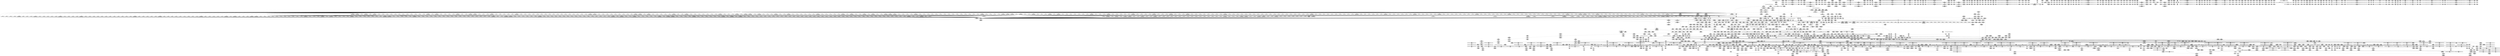 digraph {
	CE0x45bbc40 [shape=record,shape=Mrecord,label="{CE0x45bbc40|720:_i32,_1216:_i8*,_:_CRE_223,224_}"]
	CE0x475b490 [shape=record,shape=Mrecord,label="{CE0x475b490|i64*_getelementptr_inbounds_(_4_x_i64_,_4_x_i64_*___llvm_gcov_ctr133,_i64_0,_i64_2)|*Constant*|*SummSink*}"]
	CE0x4642950 [shape=record,shape=Mrecord,label="{CE0x4642950|selinux_nlmsg_perm:tmp48|security/selinux/hooks.c,4742}"]
	CE0x46a5cb0 [shape=record,shape=Mrecord,label="{CE0x46a5cb0|COLLAPSED:_GCMRE___llvm_gcov_ctr132_internal_global_11_x_i64_zeroinitializer:_elem_0:default:}"]
	CE0x464c1a0 [shape=record,shape=Mrecord,label="{CE0x464c1a0|sock_has_perm:tmp14|security/selinux/hooks.c,3972|*SummSink*}"]
	CE0x47593e0 [shape=record,shape=Mrecord,label="{CE0x47593e0|__rcu_read_unlock:tmp4|include/linux/rcupdate.h,244}"]
	CE0x4645950 [shape=record,shape=Mrecord,label="{CE0x4645950|sock_has_perm:tmp8|security/selinux/hooks.c,3969}"]
	CE0x460abd0 [shape=record,shape=Mrecord,label="{CE0x460abd0|720:_i32,_1216:_i8*,_:_CRE_1168,1176_|Function::selinux_netlink_send&Arg::sk::}"]
	CE0x47861a0 [shape=record,shape=Mrecord,label="{CE0x47861a0|__preempt_count_sub:tmp1}"]
	CE0x45baa70 [shape=record,shape=Mrecord,label="{CE0x45baa70|720:_i32,_1216:_i8*,_:_CRE_208,209_}"]
	CE0x5781420 [shape=record,shape=Mrecord,label="{CE0x5781420|720:_i32,_1216:_i8*,_:_CRE_16,18_|Function::selinux_netlink_send&Arg::sk::}"]
	CE0x4632c00 [shape=record,shape=Mrecord,label="{CE0x4632c00|selinux_nlmsg_perm:sclass|security/selinux/hooks.c,4723|*SummSink*}"]
	CE0x46e1000 [shape=record,shape=Mrecord,label="{CE0x46e1000|i64*_getelementptr_inbounds_(_13_x_i64_,_13_x_i64_*___llvm_gcov_ctr126,_i64_0,_i64_11)|*Constant*|*SummSource*}"]
	CE0x46bfa60 [shape=record,shape=Mrecord,label="{CE0x46bfa60|GLOBAL:__preempt_count_add|*Constant*|*SummSink*}"]
	CE0x45ec330 [shape=record,shape=Mrecord,label="{CE0x45ec330|0:_i32,_:_GCMRE_selinux_enforcing_global_i32_0,_align_4:_elem_0:default:}"]
	CE0x475bb50 [shape=record,shape=Mrecord,label="{CE0x475bb50|rcu_lock_acquire:__here|*SummSink*}"]
	CE0x47504e0 [shape=record,shape=Mrecord,label="{CE0x47504e0|__rcu_read_lock:tmp7|include/linux/rcupdate.h,240}"]
	CE0x45e56b0 [shape=record,shape=Mrecord,label="{CE0x45e56b0|720:_i32,_1216:_i8*,_:_CRE_653,654_}"]
	CE0x468e380 [shape=record,shape=Mrecord,label="{CE0x468e380|selinux_nlmsg_perm:tmp44|security/selinux/hooks.c,4740|*SummSink*}"]
	CE0x4664a80 [shape=record,shape=Mrecord,label="{CE0x4664a80|sock_has_perm:tmp2|*LoadInst*|security/selinux/hooks.c,3964|*SummSink*}"]
	CE0x4658970 [shape=record,shape=Mrecord,label="{CE0x4658970|rcu_read_unlock:tmp8|include/linux/rcupdate.h,933}"]
	CE0x45cfcf0 [shape=record,shape=Mrecord,label="{CE0x45cfcf0|720:_i32,_1216:_i8*,_:_CRE_480,488_|Function::selinux_netlink_send&Arg::sk::}"]
	CE0x460eab0 [shape=record,shape=Mrecord,label="{CE0x460eab0|i32_-22|*Constant*|*SummSink*}"]
	CE0x46b5320 [shape=record,shape=Mrecord,label="{CE0x46b5320|cred_sid:tmp3}"]
	CE0x46f7610 [shape=record,shape=Mrecord,label="{CE0x46f7610|rcu_read_lock:tmp12|include/linux/rcupdate.h,882}"]
	CE0x4695490 [shape=record,shape=Mrecord,label="{CE0x4695490|_call_void_asm_sideeffect_,_memory_,_dirflag_,_fpsr_,_flags_()_#3,_!dbg_!27714,_!srcloc_!27715|include/linux/rcupdate.h,239|*SummSink*}"]
	CE0x4637f50 [shape=record,shape=Mrecord,label="{CE0x4637f50|_ret_%struct.nlmsghdr*_%tmp5,_!dbg_!27714|include/linux/netlink.h,15}"]
	CE0x45ec3a0 [shape=record,shape=Mrecord,label="{CE0x45ec3a0|GLOBAL:selinux_enforcing|Global_var:selinux_enforcing}"]
	CE0x46422a0 [shape=record,shape=Mrecord,label="{CE0x46422a0|i64*_getelementptr_inbounds_(_20_x_i64_,_20_x_i64_*___llvm_gcov_ctr325,_i64_0,_i64_19)|*Constant*}"]
	CE0x46d7270 [shape=record,shape=Mrecord,label="{CE0x46d7270|cred_sid:tmp|*SummSink*}"]
	CE0x46c7d10 [shape=record,shape=Mrecord,label="{CE0x46c7d10|sock_has_perm:if.end|*SummSource*}"]
	CE0x46906b0 [shape=record,shape=Mrecord,label="{CE0x46906b0|selinux_nlmsg_perm:call21|security/selinux/hooks.c,4740|*SummSink*}"]
	CE0x4755910 [shape=record,shape=Mrecord,label="{CE0x4755910|__rcu_read_unlock:tmp7|include/linux/rcupdate.h,245}"]
	CE0x46b6cd0 [shape=record,shape=Mrecord,label="{CE0x46b6cd0|task_sid:tmp6|security/selinux/hooks.c,208|*SummSource*}"]
	CE0x462d7c0 [shape=record,shape=Mrecord,label="{CE0x462d7c0|8:_%struct.sock*,_:_SCME_51,52_}"]
	CE0x46cbfc0 [shape=record,shape=Mrecord,label="{CE0x46cbfc0|avc_has_perm:tclass|Function::avc_has_perm&Arg::tclass::|*SummSink*}"]
	CE0x469cc50 [shape=record,shape=Mrecord,label="{CE0x469cc50|rcu_read_unlock:tmp16|include/linux/rcupdate.h,933|*SummSink*}"]
	CE0x465b9f0 [shape=record,shape=Mrecord,label="{CE0x465b9f0|_call_void_mcount()_#3}"]
	CE0x46149f0 [shape=record,shape=Mrecord,label="{CE0x46149f0|_ret_void,_!dbg_!27717|include/linux/rcupdate.h,419|*SummSource*}"]
	CE0x4698ae0 [shape=record,shape=Mrecord,label="{CE0x4698ae0|i64*_getelementptr_inbounds_(_4_x_i64_,_4_x_i64_*___llvm_gcov_ctr128,_i64_0,_i64_3)|*Constant*|*SummSink*}"]
	CE0x46a0950 [shape=record,shape=Mrecord,label="{CE0x46a0950|i64*_getelementptr_inbounds_(_4_x_i64_,_4_x_i64_*___llvm_gcov_ctr135,_i64_0,_i64_3)|*Constant*|*SummSource*}"]
	CE0x460b3e0 [shape=record,shape=Mrecord,label="{CE0x460b3e0|720:_i32,_1216:_i8*,_:_CRE_1196,1200_|Function::selinux_netlink_send&Arg::sk::}"]
	CE0x45cd150 [shape=record,shape=Mrecord,label="{CE0x45cd150|720:_i32,_1216:_i8*,_:_CRE_404,405_}"]
	CE0x47854a0 [shape=record,shape=Mrecord,label="{CE0x47854a0|__preempt_count_add:tmp2|*SummSource*}"]
	CE0x460d420 [shape=record,shape=Mrecord,label="{CE0x460d420|selinux_nlmsg_perm:tmp21|security/selinux/hooks.c,4729|*SummSink*}"]
	CE0x45e3e20 [shape=record,shape=Mrecord,label="{CE0x45e3e20|720:_i32,_1216:_i8*,_:_CRE_601,602_}"]
	CE0x46ae5d0 [shape=record,shape=Mrecord,label="{CE0x46ae5d0|%struct.lockdep_map*_null|*Constant*|*SummSource*}"]
	CE0x46d7fd0 [shape=record,shape=Mrecord,label="{CE0x46d7fd0|task_sid:call3|security/selinux/hooks.c,208|*SummSource*}"]
	CE0x460d5c0 [shape=record,shape=Mrecord,label="{CE0x460d5c0|selinux_nlmsg_perm:conv|security/selinux/hooks.c,4729}"]
	CE0x466e7a0 [shape=record,shape=Mrecord,label="{CE0x466e7a0|rcu_lock_acquire:entry|*SummSink*}"]
	CE0x4600470 [shape=record,shape=Mrecord,label="{CE0x4600470|720:_i32,_1216:_i8*,_:_CRE_784,792_|Function::selinux_netlink_send&Arg::sk::}"]
	CE0x45cbf80 [shape=record,shape=Mrecord,label="{CE0x45cbf80|720:_i32,_1216:_i8*,_:_CRE_389,390_}"]
	CE0x4656410 [shape=record,shape=Mrecord,label="{CE0x4656410|i32_23|*Constant*|*SummSource*}"]
	CE0x4603830 [shape=record,shape=Mrecord,label="{CE0x4603830|720:_i32,_1216:_i8*,_:_CRE_847,848_}"]
	CE0x4630430 [shape=record,shape=Mrecord,label="{CE0x4630430|i64*_getelementptr_inbounds_(_6_x_i64_,_6_x_i64_*___llvm_gcov_ctr324,_i64_0,_i64_5)|*Constant*|*SummSource*}"]
	CE0x45b8c40 [shape=record,shape=Mrecord,label="{CE0x45b8c40|720:_i32,_1216:_i8*,_:_CRE_736,740_|Function::selinux_netlink_send&Arg::sk::}"]
	CE0x45c0c00 [shape=record,shape=Mrecord,label="{CE0x45c0c00|selinux_nlmsg_perm:call1|security/selinux/hooks.c,4723|*SummSource*}"]
	CE0x45c90b0 [shape=record,shape=Mrecord,label="{CE0x45c90b0|720:_i32,_1216:_i8*,_:_CRE_174,175_}"]
	CE0x46bafb0 [shape=record,shape=Mrecord,label="{CE0x46bafb0|sock_has_perm:tmp|*SummSource*}"]
	CE0x46a5b90 [shape=record,shape=Mrecord,label="{CE0x46a5b90|i64*_getelementptr_inbounds_(_11_x_i64_,_11_x_i64_*___llvm_gcov_ctr132,_i64_0,_i64_0)|*Constant*|*SummSink*}"]
	CE0x45dd0a0 [shape=record,shape=Mrecord,label="{CE0x45dd0a0|720:_i32,_1216:_i8*,_:_CRE_356,357_}"]
	CE0x466d5f0 [shape=record,shape=Mrecord,label="{CE0x466d5f0|sock_has_perm:ad|security/selinux/hooks.c, 3965|*SummSink*}"]
	CE0x45c3ca0 [shape=record,shape=Mrecord,label="{CE0x45c3ca0|720:_i32,_1216:_i8*,_:_CRE_58,59_}"]
	CE0x4602eb0 [shape=record,shape=Mrecord,label="{CE0x4602eb0|720:_i32,_1216:_i8*,_:_CRE_839,840_}"]
	CE0x46a1470 [shape=record,shape=Mrecord,label="{CE0x46a1470|rcu_read_unlock:tmp13|include/linux/rcupdate.h,933}"]
	CE0x476b140 [shape=record,shape=Mrecord,label="{CE0x476b140|COLLAPSED:_GCMRE___llvm_gcov_ctr129_internal_global_4_x_i64_zeroinitializer:_elem_0:default:}"]
	CE0x45b9430 [shape=record,shape=Mrecord,label="{CE0x45b9430|720:_i32,_1216:_i8*,_:_CRE_272,280_|Function::selinux_netlink_send&Arg::sk::}"]
	CE0x46cbe90 [shape=record,shape=Mrecord,label="{CE0x46cbe90|avc_has_perm:tclass|Function::avc_has_perm&Arg::tclass::|*SummSource*}"]
	CE0x46b9850 [shape=record,shape=Mrecord,label="{CE0x46b9850|8:_%struct.sock*,_:_SCME_37,38_}"]
	CE0x46d5140 [shape=record,shape=Mrecord,label="{CE0x46d5140|cred_sid:tmp1|*SummSink*}"]
	CE0x4761160 [shape=record,shape=Mrecord,label="{CE0x4761160|__preempt_count_sub:tmp}"]
	CE0x45ea610 [shape=record,shape=Mrecord,label="{CE0x45ea610|GLOBAL:__llvm_gcov_ctr126|Global_var:__llvm_gcov_ctr126}"]
	CE0x475a9e0 [shape=record,shape=Mrecord,label="{CE0x475a9e0|rcu_lock_release:__here}"]
	CE0x45cd4e0 [shape=record,shape=Mrecord,label="{CE0x45cd4e0|720:_i32,_1216:_i8*,_:_CRE_407,408_}"]
	CE0x46649a0 [shape=record,shape=Mrecord,label="{CE0x46649a0|sock_has_perm:sk_security|security/selinux/hooks.c,3964|*SummSink*}"]
	CE0x464c550 [shape=record,shape=Mrecord,label="{CE0x464c550|sock_has_perm:type|security/selinux/hooks.c,3972|*SummSource*}"]
	CE0x4666bb0 [shape=record,shape=Mrecord,label="{CE0x4666bb0|selinux_nlmsg_perm:if.then4|*SummSource*}"]
	CE0x479ddd0 [shape=record,shape=Mrecord,label="{CE0x479ddd0|__preempt_count_sub:tmp3|*SummSink*}"]
	CE0x45bf680 [shape=record,shape=Mrecord,label="{CE0x45bf680|720:_i32,_1216:_i8*,_:_CRE_80,81_}"]
	CE0x45d8860 [shape=record,shape=Mrecord,label="{CE0x45d8860|selinux_netlink_send:tmp1|*SummSource*}"]
	CE0x4690fe0 [shape=record,shape=Mrecord,label="{CE0x4690fe0|sock_has_perm:task|Function::sock_has_perm&Arg::task::}"]
	CE0x46cefb0 [shape=record,shape=Mrecord,label="{CE0x46cefb0|i64*_getelementptr_inbounds_(_11_x_i64_,_11_x_i64_*___llvm_gcov_ctr127,_i64_0,_i64_0)|*Constant*}"]
	CE0x46fbdb0 [shape=record,shape=Mrecord,label="{CE0x46fbdb0|i64*_getelementptr_inbounds_(_11_x_i64_,_11_x_i64_*___llvm_gcov_ctr127,_i64_0,_i64_9)|*Constant*|*SummSink*}"]
	CE0x46c2fa0 [shape=record,shape=Mrecord,label="{CE0x46c2fa0|rcu_lock_acquire:map|Function::rcu_lock_acquire&Arg::map::}"]
	CE0x469c7c0 [shape=record,shape=Mrecord,label="{CE0x469c7c0|i64*_getelementptr_inbounds_(_4_x_i64_,_4_x_i64_*___llvm_gcov_ctr128,_i64_0,_i64_0)|*Constant*}"]
	CE0x45bca30 [shape=record,shape=Mrecord,label="{CE0x45bca30|selinux_netlink_send:tmp1|*SummSink*}"]
	CE0x46bc200 [shape=record,shape=Mrecord,label="{CE0x46bc200|_ret_void,_!dbg_!27717|include/linux/rcupdate.h,240|*SummSource*}"]
	CE0x466cdd0 [shape=record,shape=Mrecord,label="{CE0x466cdd0|8:_%struct.sock*,_:_SCME_44,45_}"]
	CE0x46fce90 [shape=record,shape=Mrecord,label="{CE0x46fce90|rcu_read_lock:tmp18|include/linux/rcupdate.h,882}"]
	CE0x46cfd40 [shape=record,shape=Mrecord,label="{CE0x46cfd40|GLOBAL:task_sid.__warned|Global_var:task_sid.__warned|*SummSource*}"]
	CE0x47595f0 [shape=record,shape=Mrecord,label="{CE0x47595f0|rcu_lock_release:tmp6|*SummSource*}"]
	CE0x46cfb80 [shape=record,shape=Mrecord,label="{CE0x46cfb80|GLOBAL:task_sid.__warned|Global_var:task_sid.__warned}"]
	CE0x46df370 [shape=record,shape=Mrecord,label="{CE0x46df370|task_sid:tmp20|security/selinux/hooks.c,208|*SummSink*}"]
	CE0x469f7c0 [shape=record,shape=Mrecord,label="{CE0x469f7c0|i8*_getelementptr_inbounds_(_44_x_i8_,_44_x_i8_*_.str47,_i32_0,_i32_0)|*Constant*}"]
	CE0x468de20 [shape=record,shape=Mrecord,label="{CE0x468de20|selinux_nlmsg_perm:tmp44|security/selinux/hooks.c,4740}"]
	CE0x464a7d0 [shape=record,shape=Mrecord,label="{CE0x464a7d0|_call_void_rcu_lock_release(%struct.lockdep_map*_rcu_lock_map)_#10,_!dbg_!27733|include/linux/rcupdate.h,935}"]
	CE0x46e1100 [shape=record,shape=Mrecord,label="{CE0x46e1100|i64*_getelementptr_inbounds_(_13_x_i64_,_13_x_i64_*___llvm_gcov_ctr126,_i64_0,_i64_11)|*Constant*|*SummSink*}"]
	CE0x476aec0 [shape=record,shape=Mrecord,label="{CE0x476aec0|_call_void_mcount()_#3|*SummSink*}"]
	CE0x476a810 [shape=record,shape=Mrecord,label="{CE0x476a810|__preempt_count_add:tmp2}"]
	CE0x45fb7b0 [shape=record,shape=Mrecord,label="{CE0x45fb7b0|720:_i32,_1216:_i8*,_:_CRE_686,687_}"]
	CE0x45e2660 [shape=record,shape=Mrecord,label="{CE0x45e2660|720:_i32,_1216:_i8*,_:_CRE_581,582_}"]
	CE0x46dfbc0 [shape=record,shape=Mrecord,label="{CE0x46dfbc0|task_sid:tmp23|security/selinux/hooks.c,208}"]
	CE0x45e6030 [shape=record,shape=Mrecord,label="{CE0x45e6030|720:_i32,_1216:_i8*,_:_CRE_661,662_}"]
	CE0x4631e00 [shape=record,shape=Mrecord,label="{CE0x4631e00|selinux_nlmsg_perm:tmp10|security/selinux/hooks.c,4718|*SummSink*}"]
	CE0x45bf120 [shape=record,shape=Mrecord,label="{CE0x45bf120|720:_i32,_1216:_i8*,_:_CRE_167,168_}"]
	CE0x45b9600 [shape=record,shape=Mrecord,label="{CE0x45b9600|720:_i32,_1216:_i8*,_:_CRE_352,353_}"]
	CE0x46b4c80 [shape=record,shape=Mrecord,label="{CE0x46b4c80|rcu_read_lock:tmp2|*SummSource*}"]
	CE0x4626fe0 [shape=record,shape=Mrecord,label="{CE0x4626fe0|selinux_nlmsg_perm:tmp9|security/selinux/hooks.c,4718}"]
	CE0x45e57e0 [shape=record,shape=Mrecord,label="{CE0x45e57e0|720:_i32,_1216:_i8*,_:_CRE_654,655_}"]
	CE0x46a28d0 [shape=record,shape=Mrecord,label="{CE0x46a28d0|rcu_lock_release:tmp3}"]
	CE0x46a4da0 [shape=record,shape=Mrecord,label="{CE0x46a4da0|rcu_read_unlock:bb|*SummSink*}"]
	CE0x479d950 [shape=record,shape=Mrecord,label="{CE0x479d950|i64*_getelementptr_inbounds_(_4_x_i64_,_4_x_i64_*___llvm_gcov_ctr129,_i64_0,_i64_1)|*Constant*}"]
	CE0x46a3df0 [shape=record,shape=Mrecord,label="{CE0x46a3df0|i32_934|*Constant*|*SummSink*}"]
	CE0x46d5470 [shape=record,shape=Mrecord,label="{CE0x46d5470|i64_1|*Constant*}"]
	CE0x460cfe0 [shape=record,shape=Mrecord,label="{CE0x460cfe0|selinux_netlink_send:skb|Function::selinux_netlink_send&Arg::skb::|*SummSource*}"]
	CE0x46b1210 [shape=record,shape=Mrecord,label="{CE0x46b1210|_call_void___rcu_read_unlock()_#10,_!dbg_!27734|include/linux/rcupdate.h,937}"]
	CE0x4621ad0 [shape=record,shape=Mrecord,label="{CE0x4621ad0|i32_0|*Constant*}"]
	CE0x45baba0 [shape=record,shape=Mrecord,label="{CE0x45baba0|720:_i32,_1216:_i8*,_:_CRE_209,210_}"]
	CE0x45cd870 [shape=record,shape=Mrecord,label="{CE0x45cd870|720:_i32,_1216:_i8*,_:_CRE_410,411_}"]
	CE0x4635850 [shape=record,shape=Mrecord,label="{CE0x4635850|selinux_nlmsg_perm:tmp7|security/selinux/hooks.c,4717}"]
	CE0x4619a10 [shape=record,shape=Mrecord,label="{CE0x4619a10|selinux_nlmsg_perm:tmp26|security/selinux/hooks.c,4730}"]
	CE0x45d85d0 [shape=record,shape=Mrecord,label="{CE0x45d85d0|720:_i32,_1216:_i8*,_:_CRE_94,95_}"]
	CE0x46bf390 [shape=record,shape=Mrecord,label="{CE0x46bf390|sock_has_perm:if.end}"]
	CE0x45c6f30 [shape=record,shape=Mrecord,label="{CE0x45c6f30|720:_i32,_1216:_i8*,_:_CRE_125,126_}"]
	CE0x45e1a80 [shape=record,shape=Mrecord,label="{CE0x45e1a80|720:_i32,_1216:_i8*,_:_CRE_571,572_}"]
	CE0x4607040 [shape=record,shape=Mrecord,label="{CE0x4607040|720:_i32,_1216:_i8*,_:_CRE_952,960_|Function::selinux_netlink_send&Arg::sk::}"]
	CE0x4699780 [shape=record,shape=Mrecord,label="{CE0x4699780|_call_void_lockdep_rcu_suspicious(i8*_getelementptr_inbounds_(_25_x_i8_,_25_x_i8_*_.str45,_i32_0,_i32_0),_i32_934,_i8*_getelementptr_inbounds_(_44_x_i8_,_44_x_i8_*_.str47,_i32_0,_i32_0))_#10,_!dbg_!27726|include/linux/rcupdate.h,933|*SummSink*}"]
	CE0x46154c0 [shape=record,shape=Mrecord,label="{CE0x46154c0|0:_i32,_4:_i32,_8:_i32,_12:_i32,_:_CMRE_4,8_|*MultipleSource*|security/selinux/hooks.c,196|*LoadInst*|security/selinux/hooks.c,196|security/selinux/hooks.c,197}"]
	CE0x46ca0a0 [shape=record,shape=Mrecord,label="{CE0x46ca0a0|sock_has_perm:tmp17|security/selinux/hooks.c,3976|*SummSink*}"]
	CE0x46e2610 [shape=record,shape=Mrecord,label="{CE0x46e2610|task_sid:tmp27|security/selinux/hooks.c,208|*SummSource*}"]
	CE0x4659fd0 [shape=record,shape=Mrecord,label="{CE0x4659fd0|task_sid:tmp3|*SummSink*}"]
	CE0x45d4a50 [shape=record,shape=Mrecord,label="{CE0x45d4a50|720:_i32,_1216:_i8*,_:_CRE_67,68_}"]
	CE0x462d470 [shape=record,shape=Mrecord,label="{CE0x462d470|GLOBAL:selinux_nlmsg_perm|*Constant*}"]
	CE0x460fe50 [shape=record,shape=Mrecord,label="{CE0x460fe50|selinux_nlmsg_perm:bf.lshr|security/selinux/hooks.c,4729|*SummSource*}"]
	CE0x466a600 [shape=record,shape=Mrecord,label="{CE0x466a600|selinux_nlmsg_perm:tmp35|security/selinux/hooks.c,4732}"]
	CE0x45e1100 [shape=record,shape=Mrecord,label="{CE0x45e1100|720:_i32,_1216:_i8*,_:_CRE_563,564_}"]
	CE0x45bdb20 [shape=record,shape=Mrecord,label="{CE0x45bdb20|720:_i32,_1216:_i8*,_:_CRE_257,258_}"]
	CE0x460b5a0 [shape=record,shape=Mrecord,label="{CE0x460b5a0|720:_i32,_1216:_i8*,_:_CRE_1200,1208_|Function::selinux_netlink_send&Arg::sk::}"]
	CE0x45b97d0 [shape=record,shape=Mrecord,label="{CE0x45b97d0|720:_i32,_1216:_i8*,_:_CRE_304,312_|Function::selinux_netlink_send&Arg::sk::}"]
	CE0x46aea50 [shape=record,shape=Mrecord,label="{CE0x46aea50|i64_ptrtoint_(i8*_blockaddress(_rcu_lock_acquire,_%__here)_to_i64)|*Constant*|*SummSource*}"]
	CE0x46ccb20 [shape=record,shape=Mrecord,label="{CE0x46ccb20|i8_0|*Constant*}"]
	CE0x46365c0 [shape=record,shape=Mrecord,label="{CE0x46365c0|selinux_nlmsg_perm:tobool9|security/selinux/hooks.c,4730}"]
	CE0x45bcbe0 [shape=record,shape=Mrecord,label="{CE0x45bcbe0|selinux_nlmsg_perm:tmp4|*LoadInst*|security/selinux/hooks.c,4717}"]
	CE0x46e3b30 [shape=record,shape=Mrecord,label="{CE0x46e3b30|_ret_i32_%tmp6,_!dbg_!27716|security/selinux/hooks.c,197}"]
	CE0x45d6e40 [shape=record,shape=Mrecord,label="{CE0x45d6e40|rcu_read_unlock:land.lhs.true}"]
	CE0x4601ce0 [shape=record,shape=Mrecord,label="{CE0x4601ce0|720:_i32,_1216:_i8*,_:_CRE_824,825_}"]
	CE0x464dbb0 [shape=record,shape=Mrecord,label="{CE0x464dbb0|i64_2|*Constant*}"]
	CE0x475d630 [shape=record,shape=Mrecord,label="{CE0x475d630|rcu_lock_acquire:__here}"]
	CE0x476a0d0 [shape=record,shape=Mrecord,label="{CE0x476a0d0|__preempt_count_sub:tmp1|*SummSink*}"]
	CE0x46c8f10 [shape=record,shape=Mrecord,label="{CE0x46c8f10|avc_has_perm:entry|*SummSource*}"]
	CE0x4621fb0 [shape=record,shape=Mrecord,label="{CE0x4621fb0|GLOBAL:__llvm_gcov_ctr324|Global_var:__llvm_gcov_ctr324}"]
	CE0x468d040 [shape=record,shape=Mrecord,label="{CE0x468d040|selinux_nlmsg_perm:tmp43|security/selinux/hooks.c,4737}"]
	CE0x45b9900 [shape=record,shape=Mrecord,label="{CE0x45b9900|720:_i32,_1216:_i8*,_:_CRE_312,316_|Function::selinux_netlink_send&Arg::sk::}"]
	CE0x461d400 [shape=record,shape=Mrecord,label="{CE0x461d400|selinux_nlmsg_perm:perm|security/selinux/hooks.c, 4713|*SummSource*}"]
	CE0x46d68f0 [shape=record,shape=Mrecord,label="{CE0x46d68f0|rcu_read_lock:tmp3|*SummSource*}"]
	CE0x46d7750 [shape=record,shape=Mrecord,label="{CE0x46d7750|i64_6|*Constant*}"]
	CE0x45c4cd0 [shape=record,shape=Mrecord,label="{CE0x45c4cd0|selinux_netlink_send:sk|Function::selinux_netlink_send&Arg::sk::|*SummSink*}"]
	CE0x45df690 [shape=record,shape=Mrecord,label="{CE0x45df690|720:_i32,_1216:_i8*,_:_CRE_133,134_}"]
	CE0x3c950c0 [shape=record,shape=Mrecord,label="{CE0x3c950c0|720:_i32,_1216:_i8*,_:_CRE_20,24_|Function::selinux_netlink_send&Arg::sk::}"]
	CE0x45e8320 [shape=record,shape=Mrecord,label="{CE0x45e8320|nlmsg_hdr:tmp5|include/linux/netlink.h,15|*SummSource*}"]
	CE0x46271d0 [shape=record,shape=Mrecord,label="{CE0x46271d0|get_current:tmp4|./arch/x86/include/asm/current.h,14|*SummSource*}"]
	CE0x469c290 [shape=record,shape=Mrecord,label="{CE0x469c290|_call_void_mcount()_#3|*SummSource*}"]
	CE0x46b7700 [shape=record,shape=Mrecord,label="{CE0x46b7700|COLLAPSED:_CMRE:_elem_0::|security/selinux/hooks.c,196}"]
	CE0x45e5240 [shape=record,shape=Mrecord,label="{CE0x45e5240|720:_i32,_1216:_i8*,_:_CRE_649,650_}"]
	CE0x46e2fc0 [shape=record,shape=Mrecord,label="{CE0x46e2fc0|GLOBAL:cred_sid|*Constant*|*SummSource*}"]
	CE0x4602530 [shape=record,shape=Mrecord,label="{CE0x4602530|720:_i32,_1216:_i8*,_:_CRE_831,832_}"]
	CE0x46cd8e0 [shape=record,shape=Mrecord,label="{CE0x46cd8e0|task_sid:tmp5|security/selinux/hooks.c,208|*SummSink*}"]
	CE0x45e64f0 [shape=record,shape=Mrecord,label="{CE0x45e64f0|720:_i32,_1216:_i8*,_:_CRE_665,666_}"]
	CE0x4695080 [shape=record,shape=Mrecord,label="{CE0x4695080|rcu_read_unlock:tmp13|include/linux/rcupdate.h,933|*SummSource*}"]
	CE0x4614500 [shape=record,shape=Mrecord,label="{CE0x4614500|i64_3|*Constant*|*SummSource*}"]
	CE0x469ff20 [shape=record,shape=Mrecord,label="{CE0x469ff20|__rcu_read_lock:tmp5|include/linux/rcupdate.h,239|*SummSink*}"]
	CE0x4696180 [shape=record,shape=Mrecord,label="{CE0x4696180|_call_void_mcount()_#3|*SummSink*}"]
	CE0x4751bb0 [shape=record,shape=Mrecord,label="{CE0x4751bb0|i32_2|*Constant*}"]
	CE0x45a9ea0 [shape=record,shape=Mrecord,label="{CE0x45a9ea0|720:_i32,_1216:_i8*,_:_CRE_251,252_}"]
	CE0x4770600 [shape=record,shape=Mrecord,label="{CE0x4770600|_call_void_lock_release(%struct.lockdep_map*_%map,_i32_1,_i64_ptrtoint_(i8*_blockaddress(_rcu_lock_release,_%__here)_to_i64))_#10,_!dbg_!27716|include/linux/rcupdate.h,423|*SummSource*}"]
	CE0x45c32a0 [shape=record,shape=Mrecord,label="{CE0x45c32a0|720:_i32,_1216:_i8*,_:_CRE_64,65_}"]
	CE0x45c9310 [shape=record,shape=Mrecord,label="{CE0x45c9310|720:_i32,_1216:_i8*,_:_CRE_176,177_}"]
	CE0x46e4370 [shape=record,shape=Mrecord,label="{CE0x46e4370|_call_void_rcu_read_unlock()_#10,_!dbg_!27748|security/selinux/hooks.c,209|*SummSource*}"]
	CE0x46cf250 [shape=record,shape=Mrecord,label="{CE0x46cf250|task_sid:do.end6}"]
	CE0x46da4c0 [shape=record,shape=Mrecord,label="{CE0x46da4c0|GLOBAL:__llvm_gcov_ctr132|Global_var:__llvm_gcov_ctr132|*SummSink*}"]
	CE0x46535d0 [shape=record,shape=Mrecord,label="{CE0x46535d0|8:_%struct.sock*,_:_SCME_28,29_}"]
	CE0x4637500 [shape=record,shape=Mrecord,label="{CE0x4637500|i32_1|*Constant*|*SummSource*}"]
	CE0x45e3cf0 [shape=record,shape=Mrecord,label="{CE0x45e3cf0|720:_i32,_1216:_i8*,_:_CRE_600,601_}"]
	CE0x46b90c0 [shape=record,shape=Mrecord,label="{CE0x46b90c0|sock_has_perm:sk_security|security/selinux/hooks.c,3964|*SummSource*}"]
	CE0x45b9a80 [shape=record,shape=Mrecord,label="{CE0x45b9a80|720:_i32,_1216:_i8*,_:_CRE_320,328_|Function::selinux_netlink_send&Arg::sk::}"]
	CE0x47852e0 [shape=record,shape=Mrecord,label="{CE0x47852e0|__rcu_read_unlock:tmp5|include/linux/rcupdate.h,244|*SummSource*}"]
	CE0x45bb780 [shape=record,shape=Mrecord,label="{CE0x45bb780|720:_i32,_1216:_i8*,_:_CRE_219,220_}"]
	CE0x4668360 [shape=record,shape=Mrecord,label="{CE0x4668360|selinux_nlmsg_perm:sk_security|security/selinux/hooks.c,4715|*SummSink*}"]
	CE0x46cdae0 [shape=record,shape=Mrecord,label="{CE0x46cdae0|GLOBAL:__llvm_gcov_ctr127|Global_var:__llvm_gcov_ctr127}"]
	CE0x461e5f0 [shape=record,shape=Mrecord,label="{CE0x461e5f0|_call_void_mcount()_#3|*SummSink*}"]
	CE0x466b4f0 [shape=record,shape=Mrecord,label="{CE0x466b4f0|i32_-2|*Constant*|*SummSource*}"]
	CE0x46e2ef0 [shape=record,shape=Mrecord,label="{CE0x46e2ef0|task_sid:call7|security/selinux/hooks.c,208|*SummSink*}"]
	CE0x45e2790 [shape=record,shape=Mrecord,label="{CE0x45e2790|720:_i32,_1216:_i8*,_:_CRE_582,583_}"]
	CE0x45fff60 [shape=record,shape=Mrecord,label="{CE0x45fff60|720:_i32,_1216:_i8*,_:_CRE_768,770_|Function::selinux_netlink_send&Arg::sk::}"]
	CE0x45d9020 [shape=record,shape=Mrecord,label="{CE0x45d9020|selinux_netlink_send:if.end|*SummSink*}"]
	CE0x4695d10 [shape=record,shape=Mrecord,label="{CE0x4695d10|__rcu_read_lock:tmp5|include/linux/rcupdate.h,239}"]
	CE0x45bfe60 [shape=record,shape=Mrecord,label="{CE0x45bfe60|720:_i32,_1216:_i8*,_:_CRE_69,70_}"]
	CE0x4652c30 [shape=record,shape=Mrecord,label="{CE0x4652c30|i32_1|*Constant*}"]
	CE0x45de810 [shape=record,shape=Mrecord,label="{CE0x45de810|720:_i32,_1216:_i8*,_:_CRE_376,377_}"]
	CE0x4772b50 [shape=record,shape=Mrecord,label="{CE0x4772b50|__rcu_read_unlock:tmp3}"]
	CE0x460f8f0 [shape=record,shape=Mrecord,label="{CE0x460f8f0|selinux_nlmsg_perm:nlmsg_type5|security/selinux/hooks.c,4729|*SummSink*}"]
	CE0x460a450 [shape=record,shape=Mrecord,label="{CE0x460a450|720:_i32,_1216:_i8*,_:_CRE_1156,1157_}"]
	CE0x478aeb0 [shape=record,shape=Mrecord,label="{CE0x478aeb0|_ret_void,_!dbg_!27720|./arch/x86/include/asm/preempt.h,78|*SummSink*}"]
	CE0x4659970 [shape=record,shape=Mrecord,label="{CE0x4659970|i64_0|*Constant*}"]
	CE0x46cee00 [shape=record,shape=Mrecord,label="{CE0x46cee00|rcu_read_lock:if.end|*SummSource*}"]
	CE0x4607700 [shape=record,shape=Mrecord,label="{CE0x4607700|720:_i32,_1216:_i8*,_:_CRE_970,972_|Function::selinux_netlink_send&Arg::sk::}"]
	CE0x46bd760 [shape=record,shape=Mrecord,label="{CE0x46bd760|rcu_read_lock:tmp21|include/linux/rcupdate.h,884|*SummSink*}"]
	CE0x45e5a40 [shape=record,shape=Mrecord,label="{CE0x45e5a40|720:_i32,_1216:_i8*,_:_CRE_656,657_}"]
	CE0x45c22b0 [shape=record,shape=Mrecord,label="{CE0x45c22b0|720:_i32,_1216:_i8*,_:_CRE_40,48_|Function::selinux_netlink_send&Arg::sk::}"]
	CE0x46d32f0 [shape=record,shape=Mrecord,label="{CE0x46d32f0|task_sid:if.then|*SummSource*}"]
	CE0x46035d0 [shape=record,shape=Mrecord,label="{CE0x46035d0|720:_i32,_1216:_i8*,_:_CRE_845,846_}"]
	CE0x46d7640 [shape=record,shape=Mrecord,label="{CE0x46d7640|i64_7|*Constant*}"]
	CE0x45c6be0 [shape=record,shape=Mrecord,label="{CE0x45c6be0|720:_i32,_1216:_i8*,_:_CRE_153,154_}"]
	CE0x45d2f10 [shape=record,shape=Mrecord,label="{CE0x45d2f10|i64_4|*Constant*|*SummSource*}"]
	CE0x461c100 [shape=record,shape=Mrecord,label="{CE0x461c100|task_sid:tmp|*SummSource*}"]
	CE0x46646f0 [shape=record,shape=Mrecord,label="{CE0x46646f0|i64*_getelementptr_inbounds_(_11_x_i64_,_11_x_i64_*___llvm_gcov_ctr127,_i64_0,_i64_1)|*Constant*}"]
	CE0x45bff80 [shape=record,shape=Mrecord,label="{CE0x45bff80|720:_i32,_1216:_i8*,_:_CRE_70,71_}"]
	CE0x466f040 [shape=record,shape=Mrecord,label="{CE0x466f040|selinux_nlmsg_perm:tobool11|security/selinux/hooks.c,4730}"]
	CE0x46894a0 [shape=record,shape=Mrecord,label="{CE0x46894a0|i64_14|*Constant*|*SummSource*}"]
	CE0x46e4930 [shape=record,shape=Mrecord,label="{CE0x46e4930|GLOBAL:rcu_read_unlock|*Constant*|*SummSink*}"]
	CE0x45dd180 [shape=record,shape=Mrecord,label="{CE0x45dd180|720:_i32,_1216:_i8*,_:_CRE_357,358_}"]
	CE0x4604c60 [shape=record,shape=Mrecord,label="{CE0x4604c60|720:_i32,_1216:_i8*,_:_CRE_864,865_}"]
	CE0x4628000 [shape=record,shape=Mrecord,label="{CE0x4628000|selinux_netlink_send:tmp6|security/selinux/hooks.c,5071|*SummSink*}"]
	CE0x45dc100 [shape=record,shape=Mrecord,label="{CE0x45dc100|selinux_netlink_send:call|security/selinux/hooks.c,5069}"]
	CE0x46d3e30 [shape=record,shape=Mrecord,label="{CE0x46d3e30|rcu_read_lock:do.body|*SummSource*}"]
	CE0x4653520 [shape=record,shape=Mrecord,label="{CE0x4653520|8:_%struct.sock*,_:_SCME_27,28_}"]
	CE0x4697ef0 [shape=record,shape=Mrecord,label="{CE0x4697ef0|__rcu_read_lock:tmp|*SummSink*}"]
	CE0x45d2470 [shape=record,shape=Mrecord,label="{CE0x45d2470|720:_i32,_1216:_i8*,_:_CRE_26,27_}"]
	CE0x46b30f0 [shape=record,shape=Mrecord,label="{CE0x46b30f0|task_sid:tmp12|security/selinux/hooks.c,208}"]
	CE0x460c3a0 [shape=record,shape=Mrecord,label="{CE0x460c3a0|720:_i32,_1216:_i8*,_:_CRE_1248,1256_|Function::selinux_netlink_send&Arg::sk::}"]
	CE0x4694d50 [shape=record,shape=Mrecord,label="{CE0x4694d50|__rcu_read_lock:tmp1|*SummSource*}"]
	CE0x476fc60 [shape=record,shape=Mrecord,label="{CE0x476fc60|__preempt_count_add:tmp6|./arch/x86/include/asm/preempt.h,73|*SummSource*}"]
	CE0x45ed890 [shape=record,shape=Mrecord,label="{CE0x45ed890|16:_i32,_24:_i16,_:_CRE_24,26_|*MultipleSource*|*LoadInst*|security/selinux/hooks.c,4715|security/selinux/hooks.c,4715|security/selinux/hooks.c,4723}"]
	CE0x461a9c0 [shape=record,shape=Mrecord,label="{CE0x461a9c0|selinux_nlmsg_perm:bf.lshr|security/selinux/hooks.c,4729|*SummSink*}"]
	CE0x46fcb20 [shape=record,shape=Mrecord,label="{CE0x46fcb20|rcu_read_lock:tmp17|include/linux/rcupdate.h,882}"]
	CE0x45cd280 [shape=record,shape=Mrecord,label="{CE0x45cd280|720:_i32,_1216:_i8*,_:_CRE_405,406_}"]
	CE0x4663100 [shape=record,shape=Mrecord,label="{CE0x4663100|selinux_nlmsg_perm:tmp7|security/selinux/hooks.c,4717|*SummSink*}"]
	CE0x4623830 [shape=record,shape=Mrecord,label="{CE0x4623830|i64_6|*Constant*|*SummSink*}"]
	CE0x46afb40 [shape=record,shape=Mrecord,label="{CE0x46afb40|rcu_lock_release:__here|*SummSink*}"]
	CE0x45dd8a0 [shape=record,shape=Mrecord,label="{CE0x45dd8a0|720:_i32,_1216:_i8*,_:_CRE_363,364_}"]
	CE0x46baef0 [shape=record,shape=Mrecord,label="{CE0x46baef0|cred_sid:security|security/selinux/hooks.c,196}"]
	CE0x4639420 [shape=record,shape=Mrecord,label="{CE0x4639420|selinux_nlmsg_perm:bf.load|*LoadInst*|security/selinux/hooks.c,4729|*SummSource*}"]
	CE0x45b2440 [shape=record,shape=Mrecord,label="{CE0x45b2440|720:_i32,_1216:_i8*,_:_CRE_96,97_}"]
	CE0x46c6ca0 [shape=record,shape=Mrecord,label="{CE0x46c6ca0|rcu_read_unlock:tmp9|include/linux/rcupdate.h,933|*SummSink*}"]
	CE0x4643760 [shape=record,shape=Mrecord,label="{CE0x4643760|__rcu_read_lock:tmp1|*SummSink*}"]
	CE0x461abd0 [shape=record,shape=Mrecord,label="{CE0x461abd0|i32_255|*Constant*|*SummSource*}"]
	CE0x46a20b0 [shape=record,shape=Mrecord,label="{CE0x46a20b0|i64*_getelementptr_inbounds_(_4_x_i64_,_4_x_i64_*___llvm_gcov_ctr128,_i64_0,_i64_2)|*Constant*|*SummSink*}"]
	CE0x46d4c50 [shape=record,shape=Mrecord,label="{CE0x46d4c50|task_sid:tmp9|security/selinux/hooks.c,208|*SummSource*}"]
	CE0x46c3c00 [shape=record,shape=Mrecord,label="{CE0x46c3c00|rcu_read_unlock:land.lhs.true|*SummSource*}"]
	CE0x46b04f0 [shape=record,shape=Mrecord,label="{CE0x46b04f0|GLOBAL:rcu_lock_release|*Constant*|*SummSource*}"]
	CE0x4653e10 [shape=record,shape=Mrecord,label="{CE0x4653e10|task_sid:do.body5|*SummSink*}"]
	CE0x45e3bc0 [shape=record,shape=Mrecord,label="{CE0x45e3bc0|720:_i32,_1216:_i8*,_:_CRE_599,600_}"]
	CE0x46cc250 [shape=record,shape=Mrecord,label="{CE0x46cc250|sock_has_perm:tmp3|security/selinux/hooks.c,3964|*SummSink*}"]
	CE0x469c5b0 [shape=record,shape=Mrecord,label="{CE0x469c5b0|__rcu_read_lock:do.body|*SummSource*}"]
	CE0x46a5020 [shape=record,shape=Mrecord,label="{CE0x46a5020|rcu_read_unlock:do.body|*SummSource*}"]
	CE0x46e52c0 [shape=record,shape=Mrecord,label="{CE0x46e52c0|rcu_read_lock:if.then}"]
	CE0x45e2fe0 [shape=record,shape=Mrecord,label="{CE0x45e2fe0|720:_i32,_1216:_i8*,_:_CRE_589,590_}"]
	CE0x46d2820 [shape=record,shape=Mrecord,label="{CE0x46d2820|task_sid:land.lhs.true|*SummSource*}"]
	CE0x47570e0 [shape=record,shape=Mrecord,label="{CE0x47570e0|GLOBAL:lock_acquire|*Constant*}"]
	CE0x4697500 [shape=record,shape=Mrecord,label="{CE0x4697500|rcu_read_unlock:tmp11|include/linux/rcupdate.h,933|*SummSink*}"]
	CE0x4664f90 [shape=record,shape=Mrecord,label="{CE0x4664f90|task_sid:tmp13|security/selinux/hooks.c,208|*SummSink*}"]
	CE0x46d20c0 [shape=record,shape=Mrecord,label="{CE0x46d20c0|i64*_getelementptr_inbounds_(_13_x_i64_,_13_x_i64_*___llvm_gcov_ctr126,_i64_0,_i64_1)|*Constant*|*SummSink*}"]
	CE0x45e4080 [shape=record,shape=Mrecord,label="{CE0x45e4080|720:_i32,_1216:_i8*,_:_CRE_603,604_}"]
	CE0x468fdb0 [shape=record,shape=Mrecord,label="{CE0x468fdb0|get_current:entry|*SummSink*}"]
	CE0x46d5880 [shape=record,shape=Mrecord,label="{CE0x46d5880|rcu_read_lock:call|include/linux/rcupdate.h,882|*SummSink*}"]
	CE0x46d99f0 [shape=record,shape=Mrecord,label="{CE0x46d99f0|rcu_read_lock:tmp4|include/linux/rcupdate.h,882}"]
	CE0x461dcd0 [shape=record,shape=Mrecord,label="{CE0x461dcd0|selinux_nlmsg_perm:tmp18|security/selinux/hooks.c,4725}"]
	CE0x460e530 [shape=record,shape=Mrecord,label="{CE0x460e530|selinux_nlmsg_perm:tmp16|security/selinux/hooks.c,4724|*SummSource*}"]
	CE0x4754f20 [shape=record,shape=Mrecord,label="{CE0x4754f20|__rcu_read_unlock:tmp1}"]
	CE0x45ff110 [shape=record,shape=Mrecord,label="{CE0x45ff110|selinux_nlmsg_perm:err.0|*SummSource*}"]
	CE0x45d6070 [shape=record,shape=Mrecord,label="{CE0x45d6070|720:_i32,_1216:_i8*,_:_CRE_72,73_}"]
	CE0x476ddc0 [shape=record,shape=Mrecord,label="{CE0x476ddc0|COLLAPSED:_GCMRE___llvm_gcov_ctr133_internal_global_4_x_i64_zeroinitializer:_elem_0:default:}"]
	CE0x46dcac0 [shape=record,shape=Mrecord,label="{CE0x46dcac0|_call_void_lockdep_rcu_suspicious(i8*_getelementptr_inbounds_(_25_x_i8_,_25_x_i8_*_.str3,_i32_0,_i32_0),_i32_208,_i8*_getelementptr_inbounds_(_41_x_i8_,_41_x_i8_*_.str44,_i32_0,_i32_0))_#10,_!dbg_!27732|security/selinux/hooks.c,208|*SummSource*}"]
	CE0x45b7900 [shape=record,shape=Mrecord,label="{CE0x45b7900|selinux_netlink_send:if.then|*SummSource*}"]
	CE0x464daa0 [shape=record,shape=Mrecord,label="{CE0x464daa0|task_sid:tobool|security/selinux/hooks.c,208|*SummSink*}"]
	CE0x45a99e0 [shape=record,shape=Mrecord,label="{CE0x45a99e0|720:_i32,_1216:_i8*,_:_CRE_247,248_}"]
	CE0x46d0d70 [shape=record,shape=Mrecord,label="{CE0x46d0d70|rcu_read_lock:tmp5|include/linux/rcupdate.h,882}"]
	CE0x469e150 [shape=record,shape=Mrecord,label="{CE0x469e150|rcu_read_unlock:tmp1|*SummSink*}"]
	CE0x4603370 [shape=record,shape=Mrecord,label="{CE0x4603370|720:_i32,_1216:_i8*,_:_CRE_843,844_}"]
	CE0x47699f0 [shape=record,shape=Mrecord,label="{CE0x47699f0|__preempt_count_sub:do.body}"]
	CE0x46b1940 [shape=record,shape=Mrecord,label="{CE0x46b1940|__rcu_read_unlock:entry}"]
	CE0x46dfff0 [shape=record,shape=Mrecord,label="{CE0x46dfff0|i64*_getelementptr_inbounds_(_13_x_i64_,_13_x_i64_*___llvm_gcov_ctr126,_i64_0,_i64_10)|*Constant*|*SummSink*}"]
	CE0x46414e0 [shape=record,shape=Mrecord,label="{CE0x46414e0|selinux_nlmsg_perm:tmp46|security/selinux/hooks.c,4740|*SummSource*}"]
	CE0x45fc4c0 [shape=record,shape=Mrecord,label="{CE0x45fc4c0|720:_i32,_1216:_i8*,_:_CRE_697,698_}"]
	CE0x45e5090 [shape=record,shape=Mrecord,label="{CE0x45e5090|720:_i32,_1216:_i8*,_:_CRE_648,649_}"]
	CE0x4604b30 [shape=record,shape=Mrecord,label="{CE0x4604b30|720:_i32,_1216:_i8*,_:_CRE_863,864_}"]
	CE0x460f420 [shape=record,shape=Mrecord,label="{CE0x460f420|selinux_nlmsg_perm:bf.clear|security/selinux/hooks.c,4729}"]
	CE0x46e5660 [shape=record,shape=Mrecord,label="{CE0x46e5660|rcu_read_lock:if.then|*SummSink*}"]
	CE0x461b1a0 [shape=record,shape=Mrecord,label="{CE0x461b1a0|selinux_nlmsg_perm:call|security/selinux/hooks.c,4721|*SummSource*}"]
	CE0x4665620 [shape=record,shape=Mrecord,label="{CE0x4665620|selinux_nlmsg_perm:tmp5|security/selinux/hooks.c,4717|*SummSink*}"]
	CE0x45d72d0 [shape=record,shape=Mrecord,label="{CE0x45d72d0|720:_i32,_1216:_i8*,_:_CRE_143,144_}"]
	CE0x46f9ea0 [shape=record,shape=Mrecord,label="{CE0x46f9ea0|rcu_read_lock:tmp16|include/linux/rcupdate.h,882|*SummSource*}"]
	CE0x462faf0 [shape=record,shape=Mrecord,label="{CE0x462faf0|_ret_i32_%err.3,_!dbg_!27764|security/selinux/hooks.c,4742|*SummSource*}"]
	CE0x46d5960 [shape=record,shape=Mrecord,label="{CE0x46d5960|i32_0|*Constant*}"]
	CE0x4625ef0 [shape=record,shape=Mrecord,label="{CE0x4625ef0|_ret_i32_%retval.0,_!dbg_!27723|security/selinux/hooks.c,5074|*SummSource*}"]
	CE0x45db950 [shape=record,shape=Mrecord,label="{CE0x45db950|selinux_netlink_send:call|security/selinux/hooks.c,5069|*SummSource*}"]
	CE0x4754cd0 [shape=record,shape=Mrecord,label="{CE0x4754cd0|__preempt_count_add:tmp7|./arch/x86/include/asm/preempt.h,73|*SummSink*}"]
	CE0x461ec10 [shape=record,shape=Mrecord,label="{CE0x461ec10|nlmsg_hdr:data|include/linux/netlink.h,15|*SummSink*}"]
	CE0x46b2440 [shape=record,shape=Mrecord,label="{CE0x46b2440|rcu_read_unlock:tmp19|include/linux/rcupdate.h,933|*SummSource*}"]
	CE0x47771e0 [shape=record,shape=Mrecord,label="{CE0x47771e0|__preempt_count_add:tmp1}"]
	CE0x4697f80 [shape=record,shape=Mrecord,label="{CE0x4697f80|i64_1|*Constant*}"]
	CE0x4655230 [shape=record,shape=Mrecord,label="{CE0x4655230|selinux_nlmsg_perm:out|*SummSink*}"]
	CE0x4695160 [shape=record,shape=Mrecord,label="{CE0x4695160|rcu_read_unlock:tmp13|include/linux/rcupdate.h,933|*SummSink*}"]
	CE0x4607f10 [shape=record,shape=Mrecord,label="{CE0x4607f10|720:_i32,_1216:_i8*,_:_CRE_1000,1008_|Function::selinux_netlink_send&Arg::sk::}"]
	CE0x4689be0 [shape=record,shape=Mrecord,label="{CE0x4689be0|selinux_nlmsg_perm:tmp36|security/selinux/hooks.c,4735|*SummSource*}"]
	CE0x4630b60 [shape=record,shape=Mrecord,label="{CE0x4630b60|i64_1|*Constant*}"]
	CE0x468a4b0 [shape=record,shape=Mrecord,label="{CE0x468a4b0|selinux_nlmsg_perm:tmp38|security/selinux/hooks.c,4735|*SummSource*}"]
	CE0x46a05b0 [shape=record,shape=Mrecord,label="{CE0x46a05b0|rcu_read_unlock:tmp3}"]
	CE0x460bca0 [shape=record,shape=Mrecord,label="{CE0x460bca0|720:_i32,_1216:_i8*,_:_CRE_1224,1228_|Function::selinux_netlink_send&Arg::sk::}"]
	CE0x45fc390 [shape=record,shape=Mrecord,label="{CE0x45fc390|720:_i32,_1216:_i8*,_:_CRE_696,697_}"]
	CE0x45b34b0 [shape=record,shape=Mrecord,label="{CE0x45b34b0|selinux_netlink_send:call|security/selinux/hooks.c,5069|*SummSink*}"]
	CE0x46326d0 [shape=record,shape=Mrecord,label="{CE0x46326d0|i64_2|*Constant*|*SummSource*}"]
	CE0x469fe30 [shape=record,shape=Mrecord,label="{CE0x469fe30|rcu_read_unlock:tmp|*SummSink*}"]
	CE0x45cde60 [shape=record,shape=Mrecord,label="{CE0x45cde60|720:_i32,_1216:_i8*,_:_CRE_415,416_}"]
	CE0x4665ac0 [shape=record,shape=Mrecord,label="{CE0x4665ac0|task_sid:tmp2|*SummSource*}"]
	CE0x461c020 [shape=record,shape=Mrecord,label="{CE0x461c020|task_sid:tmp}"]
	CE0x476e4e0 [shape=record,shape=Mrecord,label="{CE0x476e4e0|__rcu_read_lock:do.body}"]
	CE0x4686770 [shape=record,shape=Mrecord,label="{CE0x4686770|i8_2|*Constant*|*SummSource*}"]
	CE0x46990b0 [shape=record,shape=Mrecord,label="{CE0x46990b0|__preempt_count_add:val|Function::__preempt_count_add&Arg::val::}"]
	CE0x468a730 [shape=record,shape=Mrecord,label="{CE0x468a730|selinux_nlmsg_perm:tmp39|security/selinux/hooks.c,4735}"]
	CE0x45ddd60 [shape=record,shape=Mrecord,label="{CE0x45ddd60|720:_i32,_1216:_i8*,_:_CRE_367,368_}"]
	CE0x46143a0 [shape=record,shape=Mrecord,label="{CE0x46143a0|i64_3|*Constant*}"]
	CE0x478a280 [shape=record,shape=Mrecord,label="{CE0x478a280|__preempt_count_sub:tmp6|./arch/x86/include/asm/preempt.h,78}"]
	CE0x462ccf0 [shape=record,shape=Mrecord,label="{CE0x462ccf0|selinux_netlink_send:tmp9|security/selinux/hooks.c,5073|*SummSource*}"]
	CE0x46a5200 [shape=record,shape=Mrecord,label="{CE0x46a5200|rcu_read_unlock:if.then}"]
	CE0x45c9dc0 [shape=record,shape=Mrecord,label="{CE0x45c9dc0|720:_i32,_1216:_i8*,_:_CRE_192,193_}"]
	CE0x4772330 [shape=record,shape=Mrecord,label="{CE0x4772330|__rcu_read_unlock:tmp1|*SummSink*}"]
	CE0x4775dc0 [shape=record,shape=Mrecord,label="{CE0x4775dc0|GLOBAL:__preempt_count|Global_var:__preempt_count|*SummSource*}"]
	CE0x46c7280 [shape=record,shape=Mrecord,label="{CE0x46c7280|rcu_read_lock:do.end|*SummSource*}"]
	CE0x45fc980 [shape=record,shape=Mrecord,label="{CE0x45fc980|720:_i32,_1216:_i8*,_:_CRE_701,702_}"]
	CE0x4755510 [shape=record,shape=Mrecord,label="{CE0x4755510|__rcu_read_unlock:tmp6|include/linux/rcupdate.h,245|*SummSource*}"]
	CE0x45e0ea0 [shape=record,shape=Mrecord,label="{CE0x45e0ea0|720:_i32,_1216:_i8*,_:_CRE_561,562_}"]
	CE0x464fd90 [shape=record,shape=Mrecord,label="{CE0x464fd90|sock_has_perm:sid|security/selinux/hooks.c,3969|*SummSource*}"]
	CE0x46beb10 [shape=record,shape=Mrecord,label="{CE0x46beb10|rcu_lock_release:tmp1|*SummSink*}"]
	CE0x45d2dd0 [shape=record,shape=Mrecord,label="{CE0x45d2dd0|i64_4|*Constant*}"]
	CE0x46db280 [shape=record,shape=Mrecord,label="{CE0x46db280|task_sid:tmp19|security/selinux/hooks.c,208}"]
	CE0x460efc0 [shape=record,shape=Mrecord,label="{CE0x460efc0|i64_7|*Constant*}"]
	CE0x4760b10 [shape=record,shape=Mrecord,label="{CE0x4760b10|i64*_getelementptr_inbounds_(_4_x_i64_,_4_x_i64_*___llvm_gcov_ctr135,_i64_0,_i64_0)|*Constant*|*SummSource*}"]
	CE0x58b3e90 [shape=record,shape=Mrecord,label="{CE0x58b3e90|selinux_netlink_send:bb|*SummSource*}"]
	CE0x468c8d0 [shape=record,shape=Mrecord,label="{CE0x468c8d0|i64*_getelementptr_inbounds_(_20_x_i64_,_20_x_i64_*___llvm_gcov_ctr325,_i64_0,_i64_17)|*Constant*}"]
	CE0x476f670 [shape=record,shape=Mrecord,label="{CE0x476f670|_call_void_mcount()_#3|*SummSink*}"]
	CE0x45b3bc0 [shape=record,shape=Mrecord,label="{CE0x45b3bc0|i64*_getelementptr_inbounds_(_6_x_i64_,_6_x_i64_*___llvm_gcov_ctr324,_i64_0,_i64_0)|*Constant*}"]
	CE0x4602790 [shape=record,shape=Mrecord,label="{CE0x4602790|720:_i32,_1216:_i8*,_:_CRE_833,834_}"]
	CE0x46629e0 [shape=record,shape=Mrecord,label="{CE0x46629e0|i64*_getelementptr_inbounds_(_6_x_i64_,_6_x_i64_*___llvm_gcov_ctr327,_i64_0,_i64_0)|*Constant*|*SummSink*}"]
	CE0x45d3120 [shape=record,shape=Mrecord,label="{CE0x45d3120|selinux_nlmsg_perm:tmp13|security/selinux/hooks.c,4724}"]
	CE0x4638100 [shape=record,shape=Mrecord,label="{CE0x4638100|_ret_%struct.nlmsghdr*_%tmp5,_!dbg_!27714|include/linux/netlink.h,15|*SummSource*}"]
	CE0x45d62d0 [shape=record,shape=Mrecord,label="{CE0x45d62d0|720:_i32,_1216:_i8*,_:_CRE_74,75_}"]
	CE0x46d3570 [shape=record,shape=Mrecord,label="{CE0x46d3570|task_sid:do.body|*SummSource*}"]
	"CONST[source:2(external),value:2(dynamic)][purpose:{subject}][SrcIdx:8]"
	CE0x45dced0 [shape=record,shape=Mrecord,label="{CE0x45dced0|720:_i32,_1216:_i8*,_:_CRE_354,355_}"]
	CE0x45cd3b0 [shape=record,shape=Mrecord,label="{CE0x45cd3b0|720:_i32,_1216:_i8*,_:_CRE_406,407_}"]
	CE0x45c39a0 [shape=record,shape=Mrecord,label="{CE0x45c39a0|720:_i32,_1216:_i8*,_:_CRE_48,56_|Function::selinux_netlink_send&Arg::sk::}"]
	CE0x468a5c0 [shape=record,shape=Mrecord,label="{CE0x468a5c0|selinux_nlmsg_perm:tmp38|security/selinux/hooks.c,4735|*SummSink*}"]
	CE0x4652fe0 [shape=record,shape=Mrecord,label="{CE0x4652fe0|selinux_nlmsg_perm:if.end18}"]
	CE0x4623c10 [shape=record,shape=Mrecord,label="{CE0x4623c10|nlmsg_hdr:tmp1|*SummSink*}"]
	CE0x46af610 [shape=record,shape=Mrecord,label="{CE0x46af610|rcu_lock_acquire:tmp7|*SummSink*}"]
	CE0x4662af0 [shape=record,shape=Mrecord,label="{CE0x4662af0|COLLAPSED:_GCMRE___llvm_gcov_ctr327_internal_global_6_x_i64_zeroinitializer:_elem_0:default:}"]
	CE0x45d2f80 [shape=record,shape=Mrecord,label="{CE0x45d2f80|i64_4|*Constant*|*SummSink*}"]
	CE0x45d5fd0 [shape=record,shape=Mrecord,label="{CE0x45d5fd0|selinux_netlink_send:entry|*SummSink*}"]
	CE0x46bee90 [shape=record,shape=Mrecord,label="{CE0x46bee90|8:_%struct.sock*,_:_SCME_31,32_}"]
	CE0x46a4eb0 [shape=record,shape=Mrecord,label="{CE0x46a4eb0|rcu_read_unlock:do.body}"]
	CE0x46b0c30 [shape=record,shape=Mrecord,label="{CE0x46b0c30|GLOBAL:__rcu_read_unlock|*Constant*}"]
	CE0x46af140 [shape=record,shape=Mrecord,label="{CE0x46af140|rcu_lock_acquire:tmp6|*SummSink*}"]
	CE0x45d63e0 [shape=record,shape=Mrecord,label="{CE0x45d63e0|720:_i32,_1216:_i8*,_:_CRE_91,92_}"]
	CE0x461f3b0 [shape=record,shape=Mrecord,label="{CE0x461f3b0|nlmsg_hdr:tmp4|*LoadInst*|include/linux/netlink.h,15|*SummSink*}"]
	CE0x46d1420 [shape=record,shape=Mrecord,label="{CE0x46d1420|i64*_getelementptr_inbounds_(_11_x_i64_,_11_x_i64_*___llvm_gcov_ctr127,_i64_0,_i64_0)|*Constant*|*SummSink*}"]
	CE0x461ee80 [shape=record,shape=Mrecord,label="{CE0x461ee80|selinux_nlmsg_perm:tmp|*SummSource*}"]
	CE0x4654650 [shape=record,shape=Mrecord,label="{CE0x4654650|task_sid:call3|security/selinux/hooks.c,208}"]
	CE0x46116d0 [shape=record,shape=Mrecord,label="{CE0x46116d0|i32_9|*Constant*|*SummSource*}"]
	CE0x4694100 [shape=record,shape=Mrecord,label="{CE0x4694100|rcu_lock_acquire:tmp2|*SummSource*}"]
	CE0x45c10d0 [shape=record,shape=Mrecord,label="{CE0x45c10d0|720:_i32,_1216:_i8*,_:_CRE_61,62_}"]
	CE0x46cc600 [shape=record,shape=Mrecord,label="{CE0x46cc600|sock_has_perm:tmp4|security/selinux/hooks.c,3966|*SummSource*}"]
	CE0x46fbc20 [shape=record,shape=Mrecord,label="{CE0x46fbc20|i64*_getelementptr_inbounds_(_11_x_i64_,_11_x_i64_*___llvm_gcov_ctr127,_i64_0,_i64_9)|*Constant*|*SummSource*}"]
	CE0x45e2400 [shape=record,shape=Mrecord,label="{CE0x45e2400|720:_i32,_1216:_i8*,_:_CRE_579,580_}"]
	CE0x4620e60 [shape=record,shape=Mrecord,label="{CE0x4620e60|selinux_nlmsg_perm:tmp31|security/selinux/hooks.c,4730|*SummSource*}"]
	CE0x4623f60 [shape=record,shape=Mrecord,label="{CE0x4623f60|i64*_getelementptr_inbounds_(_6_x_i64_,_6_x_i64_*___llvm_gcov_ctr327,_i64_0,_i64_3)|*Constant*|*SummSource*}"]
	CE0x46be320 [shape=record,shape=Mrecord,label="{CE0x46be320|cred_sid:bb}"]
	CE0x4644580 [shape=record,shape=Mrecord,label="{CE0x4644580|rcu_read_unlock:if.end}"]
	CE0x45d6fc0 [shape=record,shape=Mrecord,label="{CE0x45d6fc0|selinux_netlink_send:tmp2|security/selinux/hooks.c,5070|*SummSource*}"]
	CE0x47767e0 [shape=record,shape=Mrecord,label="{CE0x47767e0|__preempt_count_add:tmp4|./arch/x86/include/asm/preempt.h,72|*SummSink*}"]
	CE0x4608270 [shape=record,shape=Mrecord,label="{CE0x4608270|720:_i32,_1216:_i8*,_:_CRE_1016,1024_|Function::selinux_netlink_send&Arg::sk::}"]
	CE0x45cc1e0 [shape=record,shape=Mrecord,label="{CE0x45cc1e0|720:_i32,_1216:_i8*,_:_CRE_391,392_}"]
	CE0x45c8570 [shape=record,shape=Mrecord,label="{CE0x45c8570|selinux_nlmsg_perm:tmp15|security/selinux/hooks.c,4724|*SummSink*}"]
	CE0x465b7d0 [shape=record,shape=Mrecord,label="{CE0x465b7d0|task_sid:tmp4|*LoadInst*|security/selinux/hooks.c,208|*SummSink*}"]
	CE0x45df060 [shape=record,shape=Mrecord,label="{CE0x45df060|720:_i32,_1216:_i8*,_:_CRE_383,384_}"]
	CE0x46d5060 [shape=record,shape=Mrecord,label="{CE0x46d5060|cred_sid:tmp1}"]
	CE0x45c89e0 [shape=record,shape=Mrecord,label="{CE0x45c89e0|720:_i32,_1216:_i8*,_:_CRE_32,33_}"]
	CE0x4693270 [shape=record,shape=Mrecord,label="{CE0x4693270|__rcu_read_lock:tmp4|include/linux/rcupdate.h,239|*SummSource*}"]
	CE0x45e3240 [shape=record,shape=Mrecord,label="{CE0x45e3240|720:_i32,_1216:_i8*,_:_CRE_591,592_}"]
	CE0x46bedb0 [shape=record,shape=Mrecord,label="{CE0x46bedb0|8:_%struct.sock*,_:_SCME_33,34_}"]
	CE0x4659f60 [shape=record,shape=Mrecord,label="{CE0x4659f60|task_sid:tmp3|*SummSource*}"]
	CE0x45c5840 [shape=record,shape=Mrecord,label="{CE0x45c5840|i64*_getelementptr_inbounds_(_2_x_i64_,_2_x_i64_*___llvm_gcov_ctr98,_i64_0,_i64_1)|*Constant*}"]
	CE0x46e4a70 [shape=record,shape=Mrecord,label="{CE0x46e4a70|rcu_read_unlock:entry|*SummSource*}"]
	CE0x46f9610 [shape=record,shape=Mrecord,label="{CE0x46f9610|rcu_read_lock:tmp14|include/linux/rcupdate.h,882|*SummSink*}"]
	CE0x45de480 [shape=record,shape=Mrecord,label="{CE0x45de480|720:_i32,_1216:_i8*,_:_CRE_373,374_}"]
	CE0x4608a60 [shape=record,shape=Mrecord,label="{CE0x4608a60|720:_i32,_1216:_i8*,_:_CRE_1048,1056_|Function::selinux_netlink_send&Arg::sk::}"]
	CE0x45e42e0 [shape=record,shape=Mrecord,label="{CE0x45e42e0|720:_i32,_1216:_i8*,_:_CRE_605,606_}"]
	CE0x461eba0 [shape=record,shape=Mrecord,label="{CE0x461eba0|nlmsg_hdr:tmp4|*LoadInst*|include/linux/netlink.h,15}"]
	CE0x464d3c0 [shape=record,shape=Mrecord,label="{CE0x464d3c0|cred_sid:tmp5|security/selinux/hooks.c,196}"]
	CE0x46c1a30 [shape=record,shape=Mrecord,label="{CE0x46c1a30|rcu_read_lock:tmp7|include/linux/rcupdate.h,882|*SummSource*}"]
	CE0x4625a00 [shape=record,shape=Mrecord,label="{CE0x4625a00|selinux_netlink_send:tmp11|security/selinux/hooks.c,5074|*SummSource*}"]
	CE0x4651020 [shape=record,shape=Mrecord,label="{CE0x4651020|8:_%struct.sock*,_:_SCME_46,47_}"]
	CE0x4688290 [shape=record,shape=Mrecord,label="{CE0x4688290|sock_has_perm:net3|security/selinux/hooks.c,3974|*SummSink*}"]
	CE0x45bb3f0 [shape=record,shape=Mrecord,label="{CE0x45bb3f0|720:_i32,_1216:_i8*,_:_CRE_216,217_}"]
	CE0x45d7b30 [shape=record,shape=Mrecord,label="{CE0x45d7b30|selinux_netlink_send:tmp3|security/selinux/hooks.c,5070|*SummSource*}"]
	CE0x45df560 [shape=record,shape=Mrecord,label="{CE0x45df560|720:_i32,_1216:_i8*,_:_CRE_132,133_}"]
	CE0x4666910 [shape=record,shape=Mrecord,label="{CE0x4666910|sock_has_perm:cleanup}"]
	CE0x465a770 [shape=record,shape=Mrecord,label="{CE0x465a770|8:_%struct.sock*,_:_SCME_24,25_}"]
	CE0x461a180 [shape=record,shape=Mrecord,label="{CE0x461a180|selinux_nlmsg_perm:tmp27|security/selinux/hooks.c,4730|*SummSource*}"]
	CE0x46ccf80 [shape=record,shape=Mrecord,label="{CE0x46ccf80|task_sid:tmp13|security/selinux/hooks.c,208}"]
	CE0x462ea80 [shape=record,shape=Mrecord,label="{CE0x462ea80|GLOBAL:selinux_nlmsg_perm|*Constant*|*SummSink*}"]
	CE0x45cdd30 [shape=record,shape=Mrecord,label="{CE0x45cdd30|720:_i32,_1216:_i8*,_:_CRE_414,415_}"]
	CE0x46ce320 [shape=record,shape=Mrecord,label="{CE0x46ce320|rcu_read_unlock:tmp6|include/linux/rcupdate.h,933|*SummSource*}"]
	CE0x468fe40 [shape=record,shape=Mrecord,label="{CE0x468fe40|_ret_%struct.task_struct*_%tmp4,_!dbg_!27714|./arch/x86/include/asm/current.h,14|*SummSource*}"]
	CE0x4614070 [shape=record,shape=Mrecord,label="{CE0x4614070|task_sid:do.body5}"]
	CE0x461f490 [shape=record,shape=Mrecord,label="{CE0x461f490|nlmsg_hdr:tmp5|include/linux/netlink.h,15}"]
	CE0x45d5900 [shape=record,shape=Mrecord,label="{CE0x45d5900|720:_i32,_1216:_i8*,_:_CRE_104,108_|Function::selinux_netlink_send&Arg::sk::}"]
	CE0x4668e20 [shape=record,shape=Mrecord,label="{CE0x4668e20|selinux_nlmsg_perm:tmp6|security/selinux/hooks.c,4717|*SummSource*}"]
	CE0x46b82c0 [shape=record,shape=Mrecord,label="{CE0x46b82c0|task_sid:tmp4|*LoadInst*|security/selinux/hooks.c,208}"]
	CE0x479dad0 [shape=record,shape=Mrecord,label="{CE0x479dad0|_call_void_asm_addl_$1,_%gs:$0_,_*m,ri,*m,_dirflag_,_fpsr_,_flags_(i32*___preempt_count,_i32_%val,_i32*___preempt_count)_#3,_!dbg_!27714,_!srcloc_!27717|./arch/x86/include/asm/preempt.h,72|*SummSink*}"]
	CE0x46ba790 [shape=record,shape=Mrecord,label="{CE0x46ba790|i32_8|*Constant*}"]
	CE0x4784020 [shape=record,shape=Mrecord,label="{CE0x4784020|_call_void_asm_addl_$1,_%gs:$0_,_*m,ri,*m,_dirflag_,_fpsr_,_flags_(i32*___preempt_count,_i32_%val,_i32*___preempt_count)_#3,_!dbg_!27714,_!srcloc_!27717|./arch/x86/include/asm/preempt.h,72|*SummSource*}"]
	CE0x45deba0 [shape=record,shape=Mrecord,label="{CE0x45deba0|720:_i32,_1216:_i8*,_:_CRE_379,380_}"]
	CE0x46454a0 [shape=record,shape=Mrecord,label="{CE0x46454a0|rcu_read_lock:land.lhs.true2|*SummSource*}"]
	CE0x46e36f0 [shape=record,shape=Mrecord,label="{CE0x46e36f0|cred_sid:entry|*SummSink*}"]
	CE0x46682f0 [shape=record,shape=Mrecord,label="{CE0x46682f0|selinux_nlmsg_perm:tmp2|*LoadInst*|security/selinux/hooks.c,4715}"]
	CE0x462fb60 [shape=record,shape=Mrecord,label="{CE0x462fb60|_ret_i32_%err.3,_!dbg_!27764|security/selinux/hooks.c,4742|*SummSink*}"]
	CE0x466e6a0 [shape=record,shape=Mrecord,label="{CE0x466e6a0|GLOBAL:rcu_lock_acquire|*Constant*|*SummSink*}"]
	CE0x45cbd20 [shape=record,shape=Mrecord,label="{CE0x45cbd20|720:_i32,_1216:_i8*,_:_CRE_387,388_}"]
	CE0x4621d60 [shape=record,shape=Mrecord,label="{CE0x4621d60|i32_0|*Constant*|*SummSink*}"]
	CE0x4689b10 [shape=record,shape=Mrecord,label="{CE0x4689b10|selinux_nlmsg_perm:tmp36|security/selinux/hooks.c,4735}"]
	CE0x476a700 [shape=record,shape=Mrecord,label="{CE0x476a700|i64*_getelementptr_inbounds_(_4_x_i64_,_4_x_i64_*___llvm_gcov_ctr129,_i64_0,_i64_1)|*Constant*|*SummSink*}"]
	CE0x46a5d20 [shape=record,shape=Mrecord,label="{CE0x46a5d20|rcu_read_unlock:tmp|*SummSource*}"]
	CE0x4797940 [shape=record,shape=Mrecord,label="{CE0x4797940|__preempt_count_sub:tmp5|./arch/x86/include/asm/preempt.h,77|*SummSource*}"]
	CE0x4692db0 [shape=record,shape=Mrecord,label="{CE0x4692db0|i64*_getelementptr_inbounds_(_4_x_i64_,_4_x_i64_*___llvm_gcov_ctr130,_i64_0,_i64_2)|*Constant*|*SummSource*}"]
	CE0x4661280 [shape=record,shape=Mrecord,label="{CE0x4661280|i64*_getelementptr_inbounds_(_11_x_i64_,_11_x_i64_*___llvm_gcov_ctr132,_i64_0,_i64_1)|*Constant*|*SummSink*}"]
	CE0x45bb8b0 [shape=record,shape=Mrecord,label="{CE0x45bb8b0|720:_i32,_1216:_i8*,_:_CRE_220,221_}"]
	CE0x461dd40 [shape=record,shape=Mrecord,label="{CE0x461dd40|selinux_nlmsg_perm:tmp18|security/selinux/hooks.c,4725|*SummSource*}"]
	CE0x45b26a0 [shape=record,shape=Mrecord,label="{CE0x45b26a0|720:_i32,_1216:_i8*,_:_CRE_98,99_}"]
	CE0x45d3020 [shape=record,shape=Mrecord,label="{CE0x45d3020|i32_-22|*Constant*}"]
	CE0x46b8100 [shape=record,shape=Mrecord,label="{CE0x46b8100|i32_77|*Constant*|*SummSource*}"]
	CE0x4636de0 [shape=record,shape=Mrecord,label="{CE0x4636de0|selinux_nlmsg_perm:tmp24|security/selinux/hooks.c,4730|*SummSink*}"]
	CE0x46704c0 [shape=record,shape=Mrecord,label="{CE0x46704c0|selinux_nlmsg_perm:tmp28|security/selinux/hooks.c,4730|*SummSink*}"]
	CE0x46505e0 [shape=record,shape=Mrecord,label="{CE0x46505e0|i64_2|*Constant*}"]
	CE0x476fcd0 [shape=record,shape=Mrecord,label="{CE0x476fcd0|__preempt_count_add:tmp6|./arch/x86/include/asm/preempt.h,73|*SummSink*}"]
	CE0x45ddfc0 [shape=record,shape=Mrecord,label="{CE0x45ddfc0|720:_i32,_1216:_i8*,_:_CRE_369,370_}"]
	CE0x461c4a0 [shape=record,shape=Mrecord,label="{CE0x461c4a0|selinux_nlmsg_perm:if.end14|*SummSink*}"]
	CE0x462d2f0 [shape=record,shape=Mrecord,label="{CE0x462d2f0|selinux_netlink_send:call1|security/selinux/hooks.c,5073|*SummSource*}"]
	CE0x45a93f0 [shape=record,shape=Mrecord,label="{CE0x45a93f0|720:_i32,_1216:_i8*,_:_CRE_242,243_}"]
	CE0x4661ab0 [shape=record,shape=Mrecord,label="{CE0x4661ab0|i32_1|*Constant*}"]
	CE0x45dac20 [shape=record,shape=Mrecord,label="{CE0x45dac20|720:_i32,_1216:_i8*,_:_CRE_140,141_}"]
	CE0x45ca8c0 [shape=record,shape=Mrecord,label="{CE0x45ca8c0|720:_i32,_1216:_i8*,_:_CRE_201,202_}"]
	CE0x468d3a0 [shape=record,shape=Mrecord,label="{CE0x468d3a0|selinux_nlmsg_perm:tmp43|security/selinux/hooks.c,4737|*SummSource*}"]
	CE0x46f9080 [shape=record,shape=Mrecord,label="{CE0x46f9080|rcu_read_lock:tmp13|include/linux/rcupdate.h,882|*SummSource*}"]
	CE0x46054b0 [shape=record,shape=Mrecord,label="{CE0x46054b0|720:_i32,_1216:_i8*,_:_CRE_871,872_}"]
	CE0x4624df0 [shape=record,shape=Mrecord,label="{CE0x4624df0|GLOBAL:printk|*Constant*|*SummSource*}"]
	CE0x45bf8b0 [shape=record,shape=Mrecord,label="{CE0x45bf8b0|720:_i32,_1216:_i8*,_:_CRE_82,83_}"]
	CE0x4691aa0 [shape=record,shape=Mrecord,label="{CE0x4691aa0|sock_has_perm:perms|Function::sock_has_perm&Arg::perms::|*SummSource*}"]
	CE0x46cd5f0 [shape=record,shape=Mrecord,label="{CE0x46cd5f0|cred_sid:tmp6|security/selinux/hooks.c,197|*SummSource*}"]
	CE0x47562e0 [shape=record,shape=Mrecord,label="{CE0x47562e0|__preempt_count_sub:entry|*SummSink*}"]
	CE0x46a4ce0 [shape=record,shape=Mrecord,label="{CE0x46a4ce0|rcu_read_unlock:bb|*SummSource*}"]
	CE0x45c8460 [shape=record,shape=Mrecord,label="{CE0x45c8460|selinux_nlmsg_perm:tmp15|security/selinux/hooks.c,4724|*SummSource*}"]
	CE0x468ccb0 [shape=record,shape=Mrecord,label="{CE0x468ccb0|selinux_nlmsg_perm:tmp42|security/selinux/hooks.c,4737|*SummSource*}"]
	CE0x45fba10 [shape=record,shape=Mrecord,label="{CE0x45fba10|720:_i32,_1216:_i8*,_:_CRE_688,689_}"]
	CE0x46d8860 [shape=record,shape=Mrecord,label="{CE0x46d8860|task_sid:tmp16|security/selinux/hooks.c,208}"]
	CE0x45cb690 [shape=record,shape=Mrecord,label="{CE0x45cb690|4:_i16,_:_CRE_6,8_|*MultipleSource*|security/selinux/hooks.c,4723|security/selinux/hooks.c,4721}"]
	CE0x4768090 [shape=record,shape=Mrecord,label="{CE0x4768090|i64*_getelementptr_inbounds_(_4_x_i64_,_4_x_i64_*___llvm_gcov_ctr129,_i64_0,_i64_0)|*Constant*|*SummSink*}"]
	CE0x46301a0 [shape=record,shape=Mrecord,label="{CE0x46301a0|selinux_netlink_send:retval.0|*SummSink*}"]
	CE0x45cd020 [shape=record,shape=Mrecord,label="{CE0x45cd020|720:_i32,_1216:_i8*,_:_CRE_403,404_}"]
	CE0x46886e0 [shape=record,shape=Mrecord,label="{CE0x46886e0|sock_has_perm:tmp15|security/selinux/hooks.c,3974|*SummSink*}"]
	CE0x4755bb0 [shape=record,shape=Mrecord,label="{CE0x4755bb0|__rcu_read_unlock:tmp7|include/linux/rcupdate.h,245|*SummSink*}"]
	CE0x46b60a0 [shape=record,shape=Mrecord,label="{CE0x46b60a0|i64*_getelementptr_inbounds_(_13_x_i64_,_13_x_i64_*___llvm_gcov_ctr126,_i64_0,_i64_8)|*Constant*|*SummSource*}"]
	CE0x46073a0 [shape=record,shape=Mrecord,label="{CE0x46073a0|720:_i32,_1216:_i8*,_:_CRE_964,968_|Function::selinux_netlink_send&Arg::sk::}"]
	CE0x45bb190 [shape=record,shape=Mrecord,label="{CE0x45bb190|720:_i32,_1216:_i8*,_:_CRE_214,215_}"]
	CE0x45a9d70 [shape=record,shape=Mrecord,label="{CE0x45a9d70|720:_i32,_1216:_i8*,_:_CRE_250,251_}"]
	CE0x46c7350 [shape=record,shape=Mrecord,label="{CE0x46c7350|rcu_read_lock:do.end|*SummSink*}"]
	CE0x4614e30 [shape=record,shape=Mrecord,label="{CE0x4614e30|sock_has_perm:retval.0|*SummSource*}"]
	CE0x46426c0 [shape=record,shape=Mrecord,label="{CE0x46426c0|selinux_nlmsg_perm:tmp47|security/selinux/hooks.c,4742|*SummSink*}"]
	CE0x4752b00 [shape=record,shape=Mrecord,label="{CE0x4752b00|__rcu_read_lock:tmp2|*SummSource*}"]
	CE0x466a3e0 [shape=record,shape=Mrecord,label="{CE0x466a3e0|selinux_nlmsg_perm:tmp34|security/selinux/hooks.c,4732|*SummSink*}"]
	CE0x476a200 [shape=record,shape=Mrecord,label="{CE0x476a200|__preempt_count_add:do.end|*SummSink*}"]
	CE0x46055e0 [shape=record,shape=Mrecord,label="{CE0x46055e0|720:_i32,_1216:_i8*,_:_CRE_872,873_}"]
	CE0x46fc5a0 [shape=record,shape=Mrecord,label="{CE0x46fc5a0|rcu_read_lock:tmp20|include/linux/rcupdate.h,882}"]
	CE0x45e8bd0 [shape=record,shape=Mrecord,label="{CE0x45e8bd0|selinux_nlmsg_perm:tmp29|security/selinux/hooks.c,4730}"]
	CE0x468b070 [shape=record,shape=Mrecord,label="{CE0x468b070|selinux_nlmsg_perm:tmp40|security/selinux/hooks.c,4736}"]
	CE0x46310e0 [shape=record,shape=Mrecord,label="{CE0x46310e0|selinux_nlmsg_perm:lor.lhs.false}"]
	CE0x4644470 [shape=record,shape=Mrecord,label="{CE0x4644470|rcu_read_unlock:land.lhs.true|*SummSink*}"]
	CE0x469c350 [shape=record,shape=Mrecord,label="{CE0x469c350|_call_void_mcount()_#3|*SummSink*}"]
	CE0x45c8e50 [shape=record,shape=Mrecord,label="{CE0x45c8e50|720:_i32,_1216:_i8*,_:_CRE_172,173_}"]
	CE0x46ae3e0 [shape=record,shape=Mrecord,label="{CE0x46ae3e0|__rcu_read_lock:do.end}"]
	CE0x46df680 [shape=record,shape=Mrecord,label="{CE0x46df680|task_sid:tmp21|security/selinux/hooks.c,208|*SummSource*}"]
	CE0x46425e0 [shape=record,shape=Mrecord,label="{CE0x46425e0|i64*_getelementptr_inbounds_(_20_x_i64_,_20_x_i64_*___llvm_gcov_ctr325,_i64_0,_i64_19)|*Constant*|*SummSink*}"]
	CE0x47623f0 [shape=record,shape=Mrecord,label="{CE0x47623f0|__preempt_count_add:bb|*SummSource*}"]
	CE0x45fd1d0 [shape=record,shape=Mrecord,label="{CE0x45fd1d0|720:_i32,_1216:_i8*,_:_CRE_708,709_}"]
	CE0x4605f60 [shape=record,shape=Mrecord,label="{CE0x4605f60|720:_i32,_1216:_i8*,_:_CRE_880,888_|Function::selinux_netlink_send&Arg::sk::}"]
	CE0x4758fe0 [shape=record,shape=Mrecord,label="{CE0x4758fe0|_call_void_mcount()_#3|*SummSource*}"]
	CE0x47558a0 [shape=record,shape=Mrecord,label="{CE0x47558a0|__preempt_count_add:do.body}"]
	CE0x462bf70 [shape=record,shape=Mrecord,label="{CE0x462bf70|i64*_getelementptr_inbounds_(_6_x_i64_,_6_x_i64_*___llvm_gcov_ctr324,_i64_0,_i64_4)|*Constant*|*SummSource*}"]
	CE0x45dccb0 [shape=record,shape=Mrecord,label="{CE0x45dccb0|720:_i32,_1216:_i8*,_:_CRE_36,37_}"]
	CE0x45c50f0 [shape=record,shape=Mrecord,label="{CE0x45c50f0|selinux_netlink_send:if.then|*SummSink*}"]
	CE0x4696eb0 [shape=record,shape=Mrecord,label="{CE0x4696eb0|rcu_read_unlock:tmp18|include/linux/rcupdate.h,933|*SummSink*}"]
	CE0x4663470 [shape=record,shape=Mrecord,label="{CE0x4663470|selinux_nlmsg_perm:tmp8|security/selinux/hooks.c,4717|*SummSource*}"]
	CE0x46d3690 [shape=record,shape=Mrecord,label="{CE0x46d3690|task_sid:bb}"]
	CE0x46cb7e0 [shape=record,shape=Mrecord,label="{CE0x46cb7e0|avc_has_perm:ssid|Function::avc_has_perm&Arg::ssid::|*SummSink*}"]
	CE0x4631c90 [shape=record,shape=Mrecord,label="{CE0x4631c90|selinux_nlmsg_perm:tmp10|security/selinux/hooks.c,4718|*SummSource*}"]
	CE0x4650e00 [shape=record,shape=Mrecord,label="{CE0x4650e00|rcu_read_lock:entry|*SummSource*}"]
	CE0x46883c0 [shape=record,shape=Mrecord,label="{CE0x46883c0|sock_has_perm:tmp15|security/selinux/hooks.c,3974}"]
	CE0x4642df0 [shape=record,shape=Mrecord,label="{CE0x4642df0|selinux_nlmsg_perm:tmp48|security/selinux/hooks.c,4742|*SummSink*}"]
	CE0x4650ef0 [shape=record,shape=Mrecord,label="{CE0x4650ef0|8:_%struct.sock*,_:_SCME_45,46_}"]
	CE0x46d2e70 [shape=record,shape=Mrecord,label="{CE0x46d2e70|_ret_void,_!dbg_!27717|include/linux/rcupdate.h,240}"]
	CE0x4696d80 [shape=record,shape=Mrecord,label="{CE0x4696d80|rcu_read_unlock:tmp18|include/linux/rcupdate.h,933|*SummSource*}"]
	CE0x468e500 [shape=record,shape=Mrecord,label="{CE0x468e500|GLOBAL:get_current|*Constant*}"]
	CE0x45c9a30 [shape=record,shape=Mrecord,label="{CE0x45c9a30|720:_i32,_1216:_i8*,_:_CRE_182,183_}"]
	CE0x4615200 [shape=record,shape=Mrecord,label="{CE0x4615200|cred_sid:sid|security/selinux/hooks.c,197|*SummSource*}"]
	CE0x46af3c0 [shape=record,shape=Mrecord,label="{CE0x46af3c0|rcu_lock_acquire:tmp7}"]
	CE0x45eda90 [shape=record,shape=Mrecord,label="{CE0x45eda90|720:_i32,_1216:_i8*,_:_CRE_6,7_}"]
	CE0x460a6d0 [shape=record,shape=Mrecord,label="{CE0x460a6d0|720:_i32,_1216:_i8*,_:_CRE_1158,1159_}"]
	CE0x45ccc90 [shape=record,shape=Mrecord,label="{CE0x45ccc90|720:_i32,_1216:_i8*,_:_CRE_400,401_}"]
	CE0x464d7d0 [shape=record,shape=Mrecord,label="{CE0x464d7d0|sock_has_perm:cleanup|*SummSink*}"]
	CE0x46b10d0 [shape=record,shape=Mrecord,label="{CE0x46b10d0|_ret_void,_!dbg_!27717|include/linux/rcupdate.h,424|*SummSink*}"]
	CE0x4601100 [shape=record,shape=Mrecord,label="{CE0x4601100|720:_i32,_1216:_i8*,_:_CRE_814,815_}"]
	CE0x4612080 [shape=record,shape=Mrecord,label="{CE0x4612080|avc_has_perm:auditdata|Function::avc_has_perm&Arg::auditdata::}"]
	CE0x468b630 [shape=record,shape=Mrecord,label="{CE0x468b630|selinux_nlmsg_perm:tmp40|security/selinux/hooks.c,4736|*SummSource*}"]
	CE0x46a0280 [shape=record,shape=Mrecord,label="{CE0x46a0280|_call_void___preempt_count_add(i32_1)_#10,_!dbg_!27711|include/linux/rcupdate.h,239|*SummSource*}"]
	CE0x462ec30 [shape=record,shape=Mrecord,label="{CE0x462ec30|selinux_nlmsg_perm:entry|*SummSource*}"]
	CE0x46dd310 [shape=record,shape=Mrecord,label="{CE0x46dd310|GLOBAL:lockdep_rcu_suspicious|*Constant*|*SummSource*}"]
	CE0x462e2e0 [shape=record,shape=Mrecord,label="{CE0x462e2e0|sock_has_perm:tmp6|security/selinux/hooks.c,3969|*SummSink*}"]
	CE0x4625b70 [shape=record,shape=Mrecord,label="{CE0x4625b70|selinux_netlink_send:tmp11|security/selinux/hooks.c,5074|*SummSink*}"]
	CE0x464c7f0 [shape=record,shape=Mrecord,label="{CE0x464c7f0|0:_i8,_8:_%struct.lsm_network_audit*,_24:_%struct.selinux_audit_data*,_:_SCMRE_0,1_|*MultipleSource*|security/selinux/hooks.c, 3965|security/selinux/hooks.c,3972}"]
	CE0x45ed420 [shape=record,shape=Mrecord,label="{CE0x45ed420|16:_i32,_24:_i16,_:_CRE_16,20_|*MultipleSource*|*LoadInst*|security/selinux/hooks.c,4715|security/selinux/hooks.c,4715|security/selinux/hooks.c,4723}"]
	CE0x46892e0 [shape=record,shape=Mrecord,label="{CE0x46892e0|i64_14|*Constant*}"]
	"CONST[source:2(external),value:0(static)][purpose:{operation}][SrcIdx:2]"
	CE0x46d3d70 [shape=record,shape=Mrecord,label="{CE0x46d3d70|rcu_read_lock:do.body}"]
	CE0x46a59c0 [shape=record,shape=Mrecord,label="{CE0x46a59c0|i64*_getelementptr_inbounds_(_11_x_i64_,_11_x_i64_*___llvm_gcov_ctr132,_i64_0,_i64_0)|*Constant*|*SummSource*}"]
	CE0x46485c0 [shape=record,shape=Mrecord,label="{CE0x46485c0|sock_has_perm:tmp10|security/selinux/hooks.c,3969|*SummSource*}"]
	CE0x45ba240 [shape=record,shape=Mrecord,label="{CE0x45ba240|720:_i32,_1216:_i8*,_:_CRE_353,354_}"]
	CE0x46f84b0 [shape=record,shape=Mrecord,label="{CE0x46f84b0|i64_6|*Constant*}"]
	CE0x46c88f0 [shape=record,shape=Mrecord,label="{CE0x46c88f0|sock_has_perm:sid5|security/selinux/hooks.c,3976}"]
	CE0x46566b0 [shape=record,shape=Mrecord,label="{CE0x46566b0|selinux_nlmsg_perm:if.end|*SummSource*}"]
	CE0x46371c0 [shape=record,shape=Mrecord,label="{CE0x46371c0|i64*_getelementptr_inbounds_(_2_x_i64_,_2_x_i64_*___llvm_gcov_ctr326,_i64_0,_i64_1)|*Constant*|*SummSink*}"]
	CE0x46b54e0 [shape=record,shape=Mrecord,label="{CE0x46b54e0|cred_sid:tmp3|*SummSink*}"]
	CE0x4625400 [shape=record,shape=Mrecord,label="{CE0x4625400|selinux_netlink_send:tmp10|security/selinux/hooks.c,5074|*SummSink*}"]
	CE0x45cac20 [shape=record,shape=Mrecord,label="{CE0x45cac20|selinux_nlmsg_perm:tmp11|security/selinux/hooks.c,4723}"]
	CE0x46b3c80 [shape=record,shape=Mrecord,label="{CE0x46b3c80|rcu_read_lock:tobool|include/linux/rcupdate.h,882}"]
	CE0x4663960 [shape=record,shape=Mrecord,label="{CE0x4663960|get_current:tmp2|*SummSink*}"]
	CE0x45cdc00 [shape=record,shape=Mrecord,label="{CE0x45cdc00|720:_i32,_1216:_i8*,_:_CRE_413,414_}"]
	CE0x4762d00 [shape=record,shape=Mrecord,label="{CE0x4762d00|__preempt_count_add:tmp5|./arch/x86/include/asm/preempt.h,72|*SummSource*}"]
	CE0x46ccc80 [shape=record,shape=Mrecord,label="{CE0x46ccc80|i8_0|*Constant*|*SummSink*}"]
	CE0x475fd70 [shape=record,shape=Mrecord,label="{CE0x475fd70|i32_0|*Constant*}"]
	CE0x46c82a0 [shape=record,shape=Mrecord,label="{CE0x46c82a0|task_sid:bb|*SummSink*}"]
	CE0x461e690 [shape=record,shape=Mrecord,label="{CE0x461e690|get_current:tmp4|./arch/x86/include/asm/current.h,14}"]
	CE0x46cf160 [shape=record,shape=Mrecord,label="{CE0x46cf160|task_sid:do.body|*SummSink*}"]
	CE0x45e1230 [shape=record,shape=Mrecord,label="{CE0x45e1230|720:_i32,_1216:_i8*,_:_CRE_564,565_}"]
	CE0x46fc370 [shape=record,shape=Mrecord,label="{CE0x46fc370|rcu_read_lock:tmp19|include/linux/rcupdate.h,882}"]
	CE0x45cf7e0 [shape=record,shape=Mrecord,label="{CE0x45cf7e0|720:_i32,_1216:_i8*,_:_CRE_468,472_|Function::selinux_netlink_send&Arg::sk::}"]
	CE0x46bd950 [shape=record,shape=Mrecord,label="{CE0x46bd950|rcu_read_lock:tmp22|include/linux/rcupdate.h,884}"]
	"CONST[source:2(external),value:0(static)][purpose:{operation}][SrcIdx:4]"
	CE0x46cde80 [shape=record,shape=Mrecord,label="{CE0x46cde80|_call_void_rcu_read_lock()_#10,_!dbg_!27712|security/selinux/hooks.c,207|*SummSource*}"]
	CE0x4643140 [shape=record,shape=Mrecord,label="{CE0x4643140|nlmsg_hdr:bb|*SummSource*}"]
	CE0x46ba530 [shape=record,shape=Mrecord,label="{CE0x46ba530|i32_77|*Constant*}"]
	CE0x4636000 [shape=record,shape=Mrecord,label="{CE0x4636000|selinux_nlmsg_perm:tmp23|security/selinux/hooks.c,4730|*SummSink*}"]
	CE0x45b8250 [shape=record,shape=Mrecord,label="{CE0x45b8250|720:_i32,_1216:_i8*,_:_CRE_717,718_}"]
	CE0x45e21a0 [shape=record,shape=Mrecord,label="{CE0x45e21a0|720:_i32,_1216:_i8*,_:_CRE_577,578_}"]
	CE0x45e6160 [shape=record,shape=Mrecord,label="{CE0x45e6160|720:_i32,_1216:_i8*,_:_CRE_662,663_}"]
	CE0x46de8a0 [shape=record,shape=Mrecord,label="{CE0x46de8a0|i64*_getelementptr_inbounds_(_13_x_i64_,_13_x_i64_*___llvm_gcov_ctr126,_i64_0,_i64_9)|*Constant*}"]
	CE0x46b2b70 [shape=record,shape=Mrecord,label="{CE0x46b2b70|rcu_read_lock:tmp3}"]
	CE0x45e86c0 [shape=record,shape=Mrecord,label="{CE0x45e86c0|i64_11|*Constant*|*SummSink*}"]
	CE0x4604670 [shape=record,shape=Mrecord,label="{CE0x4604670|720:_i32,_1216:_i8*,_:_CRE_859,860_}"]
	CE0x461ad90 [shape=record,shape=Mrecord,label="{CE0x461ad90|nlmsg_hdr:tmp1}"]
	CE0x4696470 [shape=record,shape=Mrecord,label="{CE0x4696470|i64*_getelementptr_inbounds_(_4_x_i64_,_4_x_i64_*___llvm_gcov_ctr133,_i64_0,_i64_1)|*Constant*|*SummSource*}"]
	CE0x45e7460 [shape=record,shape=Mrecord,label="{CE0x45e7460|720:_i32,_1216:_i8*,_:_CRE_678,679_}"]
	CE0x474f140 [shape=record,shape=Mrecord,label="{CE0x474f140|i64*_getelementptr_inbounds_(_4_x_i64_,_4_x_i64_*___llvm_gcov_ctr130,_i64_0,_i64_2)|*Constant*}"]
	CE0x46071f0 [shape=record,shape=Mrecord,label="{CE0x46071f0|720:_i32,_1216:_i8*,_:_CRE_960,964_|Function::selinux_netlink_send&Arg::sk::}"]
	CE0x45e6e70 [shape=record,shape=Mrecord,label="{CE0x45e6e70|720:_i32,_1216:_i8*,_:_CRE_673,674_}"]
	CE0x4609860 [shape=record,shape=Mrecord,label="{CE0x4609860|720:_i32,_1216:_i8*,_:_CRE_1112,1128_|Function::selinux_netlink_send&Arg::sk::}"]
	CE0x4619cd0 [shape=record,shape=Mrecord,label="{CE0x4619cd0|selinux_nlmsg_perm:tmp26|security/selinux/hooks.c,4730|*SummSource*}"]
	CE0x45d1d00 [shape=record,shape=Mrecord,label="{CE0x45d1d00|GLOBAL:cap_netlink_send|*Constant*}"]
	CE0x46dc580 [shape=record,shape=Mrecord,label="{CE0x46dc580|i8_1|*Constant*|*SummSink*}"]
	CE0x4602fe0 [shape=record,shape=Mrecord,label="{CE0x4602fe0|720:_i32,_1216:_i8*,_:_CRE_840,841_}"]
	CE0x46bac10 [shape=record,shape=Mrecord,label="{CE0x46bac10|i32_22|*Constant*|*SummSink*}"]
	CE0x475c170 [shape=record,shape=Mrecord,label="{CE0x475c170|rcu_lock_release:tmp|*SummSink*}"]
	CE0x46b0f60 [shape=record,shape=Mrecord,label="{CE0x46b0f60|_ret_void,_!dbg_!27717|include/linux/rcupdate.h,424|*SummSource*}"]
	CE0x45df940 [shape=record,shape=Mrecord,label="{CE0x45df940|720:_i32,_1216:_i8*,_:_CRE_543,544_}"]
	CE0x462c9a0 [shape=record,shape=Mrecord,label="{CE0x462c9a0|selinux_netlink_send:tmp8|security/selinux/hooks.c,5073|*SummSink*}"]
	CE0x46af5a0 [shape=record,shape=Mrecord,label="{CE0x46af5a0|rcu_lock_acquire:tmp7|*SummSource*}"]
	CE0x45d0850 [shape=record,shape=Mrecord,label="{CE0x45d0850|720:_i32,_1216:_i8*,_:_CRE_537,538_}"]
	CE0x45b8840 [shape=record,shape=Mrecord,label="{CE0x45b8840|720:_i32,_1216:_i8*,_:_CRE_728,732_|Function::selinux_netlink_send&Arg::sk::}"]
	CE0x464fcc0 [shape=record,shape=Mrecord,label="{CE0x464fcc0|sock_has_perm:sid|security/selinux/hooks.c,3969}"]
	CE0x4636f20 [shape=record,shape=Mrecord,label="{CE0x4636f20|i64_8|*Constant*}"]
	CE0x4606090 [shape=record,shape=Mrecord,label="{CE0x4606090|720:_i32,_1216:_i8*,_:_CRE_888,892_|Function::selinux_netlink_send&Arg::sk::}"]
	CE0x45e8920 [shape=record,shape=Mrecord,label="{CE0x45e8920|selinux_nlmsg_perm:tmp28|security/selinux/hooks.c,4730|*SummSource*}"]
	CE0x45e2b20 [shape=record,shape=Mrecord,label="{CE0x45e2b20|720:_i32,_1216:_i8*,_:_CRE_585,586_}"]
	CE0x46cf640 [shape=record,shape=Mrecord,label="{CE0x46cf640|cred_sid:tmp2}"]
	CE0x4776240 [shape=record,shape=Mrecord,label="{CE0x4776240|__preempt_count_add:tmp|*SummSink*}"]
	CE0x4754b10 [shape=record,shape=Mrecord,label="{CE0x4754b10|__preempt_count_add:tmp7|./arch/x86/include/asm/preempt.h,73|*SummSource*}"]
	CE0x45a92c0 [shape=record,shape=Mrecord,label="{CE0x45a92c0|720:_i32,_1216:_i8*,_:_CRE_241,242_}"]
	CE0x466bc40 [shape=record,shape=Mrecord,label="{CE0x466bc40|i64_15|*Constant*}"]
	CE0x45c0ff0 [shape=record,shape=Mrecord,label="{CE0x45c0ff0|720:_i32,_1216:_i8*,_:_CRE_62,63_}"]
	CE0x469e0e0 [shape=record,shape=Mrecord,label="{CE0x469e0e0|rcu_read_unlock:tmp1|*SummSource*}"]
	CE0x46e03f0 [shape=record,shape=Mrecord,label="{CE0x46e03f0|task_sid:tmp23|security/selinux/hooks.c,208|*SummSource*}"]
	CE0x4664b40 [shape=record,shape=Mrecord,label="{CE0x4664b40|sock_has_perm:tmp3|security/selinux/hooks.c,3964}"]
	CE0x46af980 [shape=record,shape=Mrecord,label="{CE0x46af980|i8*_undef|*Constant*|*SummSource*}"]
	CE0x46c40d0 [shape=record,shape=Mrecord,label="{CE0x46c40d0|GLOBAL:rcu_read_lock.__warned|Global_var:rcu_read_lock.__warned|*SummSink*}"]
	CE0x4649ab0 [shape=record,shape=Mrecord,label="{CE0x4649ab0|i64*_getelementptr_inbounds_(_11_x_i64_,_11_x_i64_*___llvm_gcov_ctr132,_i64_0,_i64_10)|*Constant*|*SummSource*}"]
	CE0x469b0f0 [shape=record,shape=Mrecord,label="{CE0x469b0f0|_call_void_asm_addl_$1,_%gs:$0_,_*m,ri,*m,_dirflag_,_fpsr_,_flags_(i32*___preempt_count,_i32_%sub,_i32*___preempt_count)_#3,_!dbg_!27717,_!srcloc_!27718|./arch/x86/include/asm/preempt.h,77|*SummSource*}"]
	CE0x4772990 [shape=record,shape=Mrecord,label="{CE0x4772990|__rcu_read_unlock:tmp2|*SummSource*}"]
	CE0x46a12e0 [shape=record,shape=Mrecord,label="{CE0x46a12e0|__rcu_read_lock:tmp6|include/linux/rcupdate.h,240}"]
	CE0x46250b0 [shape=record,shape=Mrecord,label="{CE0x46250b0|i8*_getelementptr_inbounds_(_81_x_i8_,_81_x_i8_*_.str70,_i32_0,_i32_0)|*Constant*|*SummSource*}"]
	CE0x475e150 [shape=record,shape=Mrecord,label="{CE0x475e150|_call_void_mcount()_#3}"]
	CE0x45df300 [shape=record,shape=Mrecord,label="{CE0x45df300|720:_i32,_1216:_i8*,_:_CRE_130,131_}"]
	CE0x4696b60 [shape=record,shape=Mrecord,label="{CE0x4696b60|rcu_read_unlock:tmp18|include/linux/rcupdate.h,933}"]
	CE0x464b7c0 [shape=record,shape=Mrecord,label="{CE0x464b7c0|sock_has_perm:tmp13|security/selinux/hooks.c,3972}"]
	CE0x45dd3e0 [shape=record,shape=Mrecord,label="{CE0x45dd3e0|720:_i32,_1216:_i8*,_:_CRE_359,360_}"]
	CE0x4641470 [shape=record,shape=Mrecord,label="{CE0x4641470|GLOBAL:sock_has_perm|*Constant*}"]
	CE0x461f290 [shape=record,shape=Mrecord,label="{CE0x461f290|nlmsg_hdr:tmp4|*LoadInst*|include/linux/netlink.h,15|*SummSource*}"]
	CE0x45cc310 [shape=record,shape=Mrecord,label="{CE0x45cc310|720:_i32,_1216:_i8*,_:_CRE_392,393_}"]
	CE0x46e00d0 [shape=record,shape=Mrecord,label="{CE0x46e00d0|task_sid:tmp22|security/selinux/hooks.c,208|*SummSink*}"]
	CE0x45c0670 [shape=record,shape=Mrecord,label="{CE0x45c0670|4:_i16,_:_CRE_8,12_|*MultipleSource*|security/selinux/hooks.c,4723|security/selinux/hooks.c,4721}"]
	CE0x45d84e0 [shape=record,shape=Mrecord,label="{CE0x45d84e0|720:_i32,_1216:_i8*,_:_CRE_93,94_}"]
	CE0x45c7ec0 [shape=record,shape=Mrecord,label="{CE0x45c7ec0|selinux_nlmsg_perm:tmp14|security/selinux/hooks.c,4724|*SummSource*}"]
	CE0x460dbd0 [shape=record,shape=Mrecord,label="{CE0x460dbd0|GLOBAL:printk|*Constant*}"]
	CE0x466bce0 [shape=record,shape=Mrecord,label="{CE0x466bce0|selinux_nlmsg_perm:cmp15|security/selinux/hooks.c,4735}"]
	CE0x45fc720 [shape=record,shape=Mrecord,label="{CE0x45fc720|720:_i32,_1216:_i8*,_:_CRE_699,700_}"]
	CE0x45cdf90 [shape=record,shape=Mrecord,label="{CE0x45cdf90|720:_i32,_1216:_i8*,_:_CRE_416,417_}"]
	CE0x4692890 [shape=record,shape=Mrecord,label="{CE0x4692890|i32_255|*Constant*}"]
	CE0x46b8500 [shape=record,shape=Mrecord,label="{CE0x46b8500|i32_2|*Constant*|*SummSource*}"]
	CE0x46bd3f0 [shape=record,shape=Mrecord,label="{CE0x46bd3f0|rcu_read_lock:tmp21|include/linux/rcupdate.h,884|*SummSource*}"]
	CE0x460a2e0 [shape=record,shape=Mrecord,label="{CE0x460a2e0|720:_i32,_1216:_i8*,_:_CRE_1154,1155_}"]
	CE0x4627d80 [shape=record,shape=Mrecord,label="{CE0x4627d80|selinux_netlink_send:tmp6|security/selinux/hooks.c,5071}"]
	CE0x4699c00 [shape=record,shape=Mrecord,label="{CE0x4699c00|rcu_lock_release:tmp4|include/linux/rcupdate.h,423|*SummSource*}"]
	CE0x45e8480 [shape=record,shape=Mrecord,label="{CE0x45e8480|nlmsg_hdr:tmp5|include/linux/netlink.h,15|*SummSink*}"]
	CE0x4772cf0 [shape=record,shape=Mrecord,label="{CE0x4772cf0|__rcu_read_unlock:tmp3|*SummSink*}"]
	CE0x45c21c0 [shape=record,shape=Mrecord,label="{CE0x45c21c0|720:_i32,_1216:_i8*,_:_CRE_39,40_}"]
	CE0x46f8e40 [shape=record,shape=Mrecord,label="{CE0x46f8e40|rcu_read_lock:tmp13|include/linux/rcupdate.h,882}"]
	CE0x4610900 [shape=record,shape=Mrecord,label="{CE0x4610900|selinux_nlmsg_perm:call8|security/selinux/hooks.c,4726|*SummSink*}"]
	CE0x46cdef0 [shape=record,shape=Mrecord,label="{CE0x46cdef0|_call_void_rcu_read_lock()_#10,_!dbg_!27712|security/selinux/hooks.c,207|*SummSink*}"]
	CE0x460b760 [shape=record,shape=Mrecord,label="{CE0x460b760|720:_i32,_1216:_i8*,_:_CRE_1208,1212_|Function::selinux_netlink_send&Arg::sk::}"]
	CE0x476c720 [shape=record,shape=Mrecord,label="{CE0x476c720|rcu_lock_release:tmp6}"]
	CE0x46f67e0 [shape=record,shape=Mrecord,label="{CE0x46f67e0|rcu_read_lock:tmp10|include/linux/rcupdate.h,882}"]
	CE0x45e7a90 [shape=record,shape=Mrecord,label="{CE0x45e7a90|nlmsg_hdr:entry}"]
	CE0x45eae70 [shape=record,shape=Mrecord,label="{CE0x45eae70|8:_%struct.sock*,_:_SCME_30,31_}"]
	CE0x46c6840 [shape=record,shape=Mrecord,label="{CE0x46c6840|rcu_read_lock:land.lhs.true}"]
	CE0x46d3f30 [shape=record,shape=Mrecord,label="{CE0x46d3f30|rcu_read_lock:bb|*SummSource*}"]
	CE0x45fcd10 [shape=record,shape=Mrecord,label="{CE0x45fcd10|720:_i32,_1216:_i8*,_:_CRE_704,705_}"]
	CE0x4604080 [shape=record,shape=Mrecord,label="{CE0x4604080|720:_i32,_1216:_i8*,_:_CRE_854,855_}"]
	CE0x46c2950 [shape=record,shape=Mrecord,label="{CE0x46c2950|GLOBAL:rcu_read_lock.__warned|Global_var:rcu_read_lock.__warned}"]
	CE0x46b0290 [shape=record,shape=Mrecord,label="{CE0x46b0290|GLOBAL:rcu_lock_release|*Constant*|*SummSink*}"]
	CE0x4645d20 [shape=record,shape=Mrecord,label="{CE0x4645d20|GLOBAL:__llvm_gcov_ctr327|Global_var:__llvm_gcov_ctr327|*SummSource*}"]
	CE0x46c7bb0 [shape=record,shape=Mrecord,label="{CE0x46c7bb0|_ret_void,_!dbg_!27735|include/linux/rcupdate.h,884|*SummSource*}"]
	CE0x4770730 [shape=record,shape=Mrecord,label="{CE0x4770730|_call_void_lock_release(%struct.lockdep_map*_%map,_i32_1,_i64_ptrtoint_(i8*_blockaddress(_rcu_lock_release,_%__here)_to_i64))_#10,_!dbg_!27716|include/linux/rcupdate.h,423|*SummSink*}"]
	CE0x45fb8e0 [shape=record,shape=Mrecord,label="{CE0x45fb8e0|720:_i32,_1216:_i8*,_:_CRE_687,688_}"]
	CE0x45b9560 [shape=record,shape=Mrecord,label="{CE0x45b9560|720:_i32,_1216:_i8*,_:_CRE_280,288_|Function::selinux_netlink_send&Arg::sk::}"]
	CE0x46d6c60 [shape=record,shape=Mrecord,label="{CE0x46d6c60|_call_void_mcount()_#3|*SummSource*}"]
	CE0x462d360 [shape=record,shape=Mrecord,label="{CE0x462d360|selinux_netlink_send:call1|security/selinux/hooks.c,5073|*SummSink*}"]
	CE0x4626af0 [shape=record,shape=Mrecord,label="{CE0x4626af0|i64*_getelementptr_inbounds_(_20_x_i64_,_20_x_i64_*___llvm_gcov_ctr325,_i64_0,_i64_3)|*Constant*|*SummSink*}"]
	CE0x45d0a00 [shape=record,shape=Mrecord,label="{CE0x45d0a00|720:_i32,_1216:_i8*,_:_CRE_538,539_}"]
	CE0x466a900 [shape=record,shape=Mrecord,label="{CE0x466a900|selinux_nlmsg_perm:tmp35|security/selinux/hooks.c,4732|*SummSource*}"]
	CE0x46ae7c0 [shape=record,shape=Mrecord,label="{CE0x46ae7c0|%struct.lockdep_map*_null|*Constant*|*SummSink*}"]
	CE0x46080c0 [shape=record,shape=Mrecord,label="{CE0x46080c0|720:_i32,_1216:_i8*,_:_CRE_1008,1016_|Function::selinux_netlink_send&Arg::sk::}"]
	CE0x46c7860 [shape=record,shape=Mrecord,label="{CE0x46c7860|task_sid:task|Function::task_sid&Arg::task::|*SummSink*}"]
	CE0x46d18f0 [shape=record,shape=Mrecord,label="{CE0x46d18f0|i64*_getelementptr_inbounds_(_13_x_i64_,_13_x_i64_*___llvm_gcov_ctr126,_i64_0,_i64_8)|*Constant*}"]
	CE0x47850f0 [shape=record,shape=Mrecord,label="{CE0x47850f0|_call_void_asm_sideeffect_,_memory_,_dirflag_,_fpsr_,_flags_()_#3,_!dbg_!27711,_!srcloc_!27714|include/linux/rcupdate.h,244}"]
	CE0x4622bb0 [shape=record,shape=Mrecord,label="{CE0x4622bb0|selinux_netlink_send:tmp2|security/selinux/hooks.c,5070|*SummSink*}"]
	CE0x45ddc30 [shape=record,shape=Mrecord,label="{CE0x45ddc30|720:_i32,_1216:_i8*,_:_CRE_366,367_}"]
	CE0x46f9150 [shape=record,shape=Mrecord,label="{CE0x46f9150|rcu_read_lock:tmp13|include/linux/rcupdate.h,882|*SummSink*}"]
	CE0x46c24d0 [shape=record,shape=Mrecord,label="{CE0x46c24d0|i64*_getelementptr_inbounds_(_4_x_i64_,_4_x_i64_*___llvm_gcov_ctr128,_i64_0,_i64_2)|*Constant*|*SummSource*}"]
	CE0x45e1bb0 [shape=record,shape=Mrecord,label="{CE0x45e1bb0|720:_i32,_1216:_i8*,_:_CRE_572,573_}"]
	CE0x4604ff0 [shape=record,shape=Mrecord,label="{CE0x4604ff0|720:_i32,_1216:_i8*,_:_CRE_867,868_}"]
	CE0x46ca210 [shape=record,shape=Mrecord,label="{CE0x46ca210|sock_has_perm:call6|security/selinux/hooks.c,3976}"]
	CE0x46fa020 [shape=record,shape=Mrecord,label="{CE0x46fa020|rcu_read_lock:tmp16|include/linux/rcupdate.h,882|*SummSink*}"]
	CE0x464a400 [shape=record,shape=Mrecord,label="{CE0x464a400|rcu_read_unlock:tmp22|include/linux/rcupdate.h,935|*SummSink*}"]
	CE0x45dcda0 [shape=record,shape=Mrecord,label="{CE0x45dcda0|720:_i32,_1216:_i8*,_:_CRE_37,38_}"]
	CE0x466f8f0 [shape=record,shape=Mrecord,label="{CE0x466f8f0|selinux_nlmsg_perm:tobool11|security/selinux/hooks.c,4730|*SummSource*}"]
	CE0x46123c0 [shape=record,shape=Mrecord,label="{CE0x46123c0|_ret_i32_%retval.0,_!dbg_!27728|security/selinux/avc.c,775|*SummSource*}"]
	CE0x46dbdd0 [shape=record,shape=Mrecord,label="{CE0x46dbdd0|cred_sid:sid|security/selinux/hooks.c,197}"]
	CE0x4624780 [shape=record,shape=Mrecord,label="{CE0x4624780|sock_has_perm:tmp11|security/selinux/hooks.c,3970|*SummSink*}"]
	CE0x46fb7a0 [shape=record,shape=Mrecord,label="{CE0x46fb7a0|i8*_getelementptr_inbounds_(_42_x_i8_,_42_x_i8_*_.str46,_i32_0,_i32_0)|*Constant*|*SummSink*}"]
	CE0x6317980 [shape=record,shape=Mrecord,label="{CE0x6317980|720:_i32,_1216:_i8*,_:_CRE_8,12_|Function::selinux_netlink_send&Arg::sk::}"]
	CE0x4662d60 [shape=record,shape=Mrecord,label="{CE0x4662d60|i32_41|*Constant*}"]
	CE0x45ed120 [shape=record,shape=Mrecord,label="{CE0x45ed120|selinux_nlmsg_perm:sclass|security/selinux/hooks.c,4723|*SummSource*}"]
	CE0x4602d80 [shape=record,shape=Mrecord,label="{CE0x4602d80|720:_i32,_1216:_i8*,_:_CRE_838,839_}"]
	CE0x468e310 [shape=record,shape=Mrecord,label="{CE0x468e310|selinux_nlmsg_perm:tmp44|security/selinux/hooks.c,4740|*SummSource*}"]
	CE0x46c4ea0 [shape=record,shape=Mrecord,label="{CE0x46c4ea0|GLOBAL:rcu_lock_map|Global_var:rcu_lock_map|*SummSource*}"]
	CE0x466c5b0 [shape=record,shape=Mrecord,label="{CE0x466c5b0|_call_void_mcount()_#3}"]
	CE0x46c96c0 [shape=record,shape=Mrecord,label="{CE0x46c96c0|i32_4|*Constant*}"]
	CE0x462dcd0 [shape=record,shape=Mrecord,label="{CE0x462dcd0|task_sid:tobool|security/selinux/hooks.c,208}"]
	CE0x462cea0 [shape=record,shape=Mrecord,label="{CE0x462cea0|selinux_netlink_send:tmp9|security/selinux/hooks.c,5073|*SummSink*}"]
	CE0x4653310 [shape=record,shape=Mrecord,label="{CE0x4653310|selinux_nlmsg_perm:if.end19|*SummSink*}"]
	CE0x45ba940 [shape=record,shape=Mrecord,label="{CE0x45ba940|720:_i32,_1216:_i8*,_:_CRE_207,208_}"]
	CE0x4614bb0 [shape=record,shape=Mrecord,label="{CE0x4614bb0|task_sid:bb|*SummSource*}"]
	CE0x4697d30 [shape=record,shape=Mrecord,label="{CE0x4697d30|i64*_getelementptr_inbounds_(_4_x_i64_,_4_x_i64_*___llvm_gcov_ctr134,_i64_0,_i64_0)|*Constant*|*SummSink*}"]
	CE0x476e9d0 [shape=record,shape=Mrecord,label="{CE0x476e9d0|rcu_lock_acquire:tmp|*SummSink*}"]
	CE0x4641d30 [shape=record,shape=Mrecord,label="{CE0x4641d30|selinux_nlmsg_perm:err.3|*SummSource*}"]
	CE0x4630070 [shape=record,shape=Mrecord,label="{CE0x4630070|selinux_netlink_send:retval.0|*SummSource*}"]
	CE0x46610c0 [shape=record,shape=Mrecord,label="{CE0x46610c0|i64*_getelementptr_inbounds_(_11_x_i64_,_11_x_i64_*___llvm_gcov_ctr132,_i64_0,_i64_1)|*Constant*|*SummSource*}"]
	CE0x4777470 [shape=record,shape=Mrecord,label="{CE0x4777470|i64*_getelementptr_inbounds_(_4_x_i64_,_4_x_i64_*___llvm_gcov_ctr130,_i64_0,_i64_0)|*Constant*|*SummSink*}"]
	CE0x45e6290 [shape=record,shape=Mrecord,label="{CE0x45e6290|720:_i32,_1216:_i8*,_:_CRE_663,664_}"]
	CE0x4613990 [shape=record,shape=Mrecord,label="{CE0x4613990|sock_has_perm:tmp20|security/selinux/hooks.c,3977}"]
	CE0x45d8420 [shape=record,shape=Mrecord,label="{CE0x45d8420|720:_i32,_1216:_i8*,_:_CRE_99,100_}"]
	CE0x4644860 [shape=record,shape=Mrecord,label="{CE0x4644860|i64*_getelementptr_inbounds_(_4_x_i64_,_4_x_i64_*___llvm_gcov_ctr128,_i64_0,_i64_1)|*Constant*|*SummSink*}"]
	CE0x47525f0 [shape=record,shape=Mrecord,label="{CE0x47525f0|rcu_lock_acquire:indirectgoto|*SummSink*}"]
	CE0x4649dc0 [shape=record,shape=Mrecord,label="{CE0x4649dc0|rcu_read_unlock:tmp22|include/linux/rcupdate.h,935}"]
	CE0x46af710 [shape=record,shape=Mrecord,label="{CE0x46af710|i8*_undef|*Constant*}"]
	CE0x46235e0 [shape=record,shape=Mrecord,label="{CE0x46235e0|i64_6|*Constant*}"]
	CE0x461e800 [shape=record,shape=Mrecord,label="{CE0x461e800|_call_void_mcount()_#3|*SummSink*}"]
	CE0x45bb2c0 [shape=record,shape=Mrecord,label="{CE0x45bb2c0|720:_i32,_1216:_i8*,_:_CRE_215,216_}"]
	CE0x477e540 [shape=record,shape=Mrecord,label="{CE0x477e540|__preempt_count_sub:tmp2}"]
	CE0x465af10 [shape=record,shape=Mrecord,label="{CE0x465af10|get_current:tmp2}"]
	CE0x45dbc00 [shape=record,shape=Mrecord,label="{CE0x45dbc00|720:_i32,_1216:_i8*,_:_CRE_85,86_}"]
	CE0x4636c70 [shape=record,shape=Mrecord,label="{CE0x4636c70|i64_9|*Constant*|*SummSink*}"]
	CE0x45fd0a0 [shape=record,shape=Mrecord,label="{CE0x45fd0a0|720:_i32,_1216:_i8*,_:_CRE_707,708_}"]
	CE0x46b5f80 [shape=record,shape=Mrecord,label="{CE0x46b5f80|task_sid:tmp17|security/selinux/hooks.c,208|*SummSource*}"]
	CE0x46868b0 [shape=record,shape=Mrecord,label="{CE0x46868b0|sock_has_perm:u|security/selinux/hooks.c,3973|*SummSource*}"]
	CE0x46bbe50 [shape=record,shape=Mrecord,label="{CE0x46bbe50|__rcu_read_lock:tmp}"]
	CE0x461de50 [shape=record,shape=Mrecord,label="{CE0x461de50|selinux_nlmsg_perm:tmp18|security/selinux/hooks.c,4725|*SummSink*}"]
	CE0x46bb880 [shape=record,shape=Mrecord,label="{CE0x46bb880|get_current:tmp}"]
	CE0x47554a0 [shape=record,shape=Mrecord,label="{CE0x47554a0|__rcu_read_unlock:tmp6|include/linux/rcupdate.h,245}"]
	CE0x45c5370 [shape=record,shape=Mrecord,label="{CE0x45c5370|COLLAPSED:_GCMRE___llvm_gcov_ctr324_internal_global_6_x_i64_zeroinitializer:_elem_0:default:}"]
	CE0x4607a00 [shape=record,shape=Mrecord,label="{CE0x4607a00|720:_i32,_1216:_i8*,_:_CRE_976,980_|Function::selinux_netlink_send&Arg::sk::}"]
	CE0x4609320 [shape=record,shape=Mrecord,label="{CE0x4609320|720:_i32,_1216:_i8*,_:_CRE_1080,1088_|Function::selinux_netlink_send&Arg::sk::}"]
	CE0x46fc780 [shape=record,shape=Mrecord,label="{CE0x46fc780|rcu_read_lock:tmp20|include/linux/rcupdate.h,882|*SummSource*}"]
	CE0x476c790 [shape=record,shape=Mrecord,label="{CE0x476c790|i64*_getelementptr_inbounds_(_4_x_i64_,_4_x_i64_*___llvm_gcov_ctr133,_i64_0,_i64_3)|*Constant*|*SummSink*}"]
	CE0x47915e0 [shape=record,shape=Mrecord,label="{CE0x47915e0|_call_void_mcount()_#3}"]
	CE0x4777170 [shape=record,shape=Mrecord,label="{CE0x4777170|i64_1|*Constant*}"]
	CE0x46b3df0 [shape=record,shape=Mrecord,label="{CE0x46b3df0|rcu_read_lock:tobool|include/linux/rcupdate.h,882|*SummSink*}"]
	CE0x46d4840 [shape=record,shape=Mrecord,label="{CE0x46d4840|GLOBAL:__rcu_read_lock|*Constant*|*SummSink*}"]
	CE0x475d790 [shape=record,shape=Mrecord,label="{CE0x475d790|__preempt_count_sub:val|Function::__preempt_count_sub&Arg::val::|*SummSource*}"]
	CE0x4786f70 [shape=record,shape=Mrecord,label="{CE0x4786f70|i64*_getelementptr_inbounds_(_4_x_i64_,_4_x_i64_*___llvm_gcov_ctr134,_i64_0,_i64_2)|*Constant*|*SummSource*}"]
	CE0x46c4240 [shape=record,shape=Mrecord,label="{CE0x46c4240|rcu_read_lock:tmp8|include/linux/rcupdate.h,882}"]
	CE0x461b130 [shape=record,shape=Mrecord,label="{CE0x461b130|selinux_nlmsg_perm:call|security/selinux/hooks.c,4721}"]
	CE0x4687890 [shape=record,shape=Mrecord,label="{CE0x4687890|sock_has_perm:net1|security/selinux/hooks.c,3973|*SummSink*}"]
	CE0x46d3390 [shape=record,shape=Mrecord,label="{CE0x46d3390|task_sid:if.then|*SummSink*}"]
	CE0x45c6700 [shape=record,shape=Mrecord,label="{CE0x45c6700|720:_i32,_1216:_i8*,_:_CRE_149,150_}"]
	CE0x45bea00 [shape=record,shape=Mrecord,label="{CE0x45bea00|720:_i32,_1216:_i8*,_:_CRE_161,162_}"]
	CE0x4644c80 [shape=record,shape=Mrecord,label="{CE0x4644c80|task_sid:real_cred|security/selinux/hooks.c,208|*SummSource*}"]
	CE0x461c2d0 [shape=record,shape=Mrecord,label="{CE0x461c2d0|selinux_nlmsg_perm:if.end14}"]
	CE0x45de6e0 [shape=record,shape=Mrecord,label="{CE0x45de6e0|720:_i32,_1216:_i8*,_:_CRE_375,376_}"]
	CE0x462af20 [shape=record,shape=Mrecord,label="{CE0x462af20|selinux_netlink_send:tobool|security/selinux/hooks.c,5070|*SummSink*}"]
	CE0x466f5b0 [shape=record,shape=Mrecord,label="{CE0x466f5b0|selinux_nlmsg_perm:tmp25|security/selinux/hooks.c,4730|*SummSink*}"]
	CE0x46d3b60 [shape=record,shape=Mrecord,label="{CE0x46d3b60|__preempt_count_add:entry|*SummSink*}"]
	CE0x45b5290 [shape=record,shape=Mrecord,label="{CE0x45b5290|720:_i32,_1216:_i8*,_:_CRE_115,116_}"]
	CE0x45b5300 [shape=record,shape=Mrecord,label="{CE0x45b5300|720:_i32,_1216:_i8*,_:_CRE_114,115_}"]
	CE0x4615610 [shape=record,shape=Mrecord,label="{CE0x4615610|sock_has_perm:tmp1|*SummSource*}"]
	CE0x45d79e0 [shape=record,shape=Mrecord,label="{CE0x45d79e0|GLOBAL:__llvm_gcov_ctr324|Global_var:__llvm_gcov_ctr324|*SummSource*}"]
	CE0x45d0e50 [shape=record,shape=Mrecord,label="{CE0x45d0e50|selinux_nlmsg_perm:call1|security/selinux/hooks.c,4723|*SummSink*}"]
	CE0x4661970 [shape=record,shape=Mrecord,label="{CE0x4661970|cred_sid:tmp5|security/selinux/hooks.c,196|*SummSource*}"]
	CE0x460b060 [shape=record,shape=Mrecord,label="{CE0x460b060|720:_i32,_1216:_i8*,_:_CRE_1184,1192_|Function::selinux_netlink_send&Arg::sk::}"]
	CE0x4752a90 [shape=record,shape=Mrecord,label="{CE0x4752a90|__rcu_read_lock:tmp2}"]
	CE0x46b9750 [shape=record,shape=Mrecord,label="{CE0x46b9750|8:_%struct.sock*,_:_SCME_36,37_}"]
	CE0x45a8cd0 [shape=record,shape=Mrecord,label="{CE0x45a8cd0|720:_i32,_1216:_i8*,_:_CRE_236,237_}"]
	CE0x45e7df0 [shape=record,shape=Mrecord,label="{CE0x45e7df0|nlmsg_hdr:entry|*SummSink*}"]
	CE0x46991c0 [shape=record,shape=Mrecord,label="{CE0x46991c0|__preempt_count_add:val|Function::__preempt_count_add&Arg::val::|*SummSink*}"]
	CE0x4657380 [shape=record,shape=Mrecord,label="{CE0x4657380|selinux_nlmsg_perm:bb}"]
	CE0x47573d0 [shape=record,shape=Mrecord,label="{CE0x47573d0|__rcu_read_lock:do.end|*SummSource*}"]
	CE0x477e5b0 [shape=record,shape=Mrecord,label="{CE0x477e5b0|__preempt_count_sub:tmp2|*SummSource*}"]
	CE0x4694710 [shape=record,shape=Mrecord,label="{CE0x4694710|__rcu_read_lock:tmp3|*SummSink*}"]
	CE0x460d740 [shape=record,shape=Mrecord,label="{CE0x460d740|selinux_nlmsg_perm:conv|security/selinux/hooks.c,4729|*SummSink*}"]
	CE0x45a9fd0 [shape=record,shape=Mrecord,label="{CE0x45a9fd0|720:_i32,_1216:_i8*,_:_CRE_252,253_}"]
	CE0x4642530 [shape=record,shape=Mrecord,label="{CE0x4642530|i64*_getelementptr_inbounds_(_20_x_i64_,_20_x_i64_*___llvm_gcov_ctr325,_i64_0,_i64_19)|*Constant*|*SummSource*}"]
	CE0x46b23d0 [shape=record,shape=Mrecord,label="{CE0x46b23d0|rcu_read_unlock:tmp19|include/linux/rcupdate.h,933}"]
	CE0x46c9b20 [shape=record,shape=Mrecord,label="{CE0x46c9b20|sock_has_perm:tmp17|security/selinux/hooks.c,3976}"]
	CE0x461e230 [shape=record,shape=Mrecord,label="{CE0x461e230|nlmsg_hdr:data|include/linux/netlink.h,15|*SummSource*}"]
	CE0x4751d20 [shape=record,shape=Mrecord,label="{CE0x4751d20|%struct.lockdep_map*_null|*Constant*}"]
	CE0x468b6a0 [shape=record,shape=Mrecord,label="{CE0x468b6a0|selinux_nlmsg_perm:tmp40|security/selinux/hooks.c,4736|*SummSink*}"]
	CE0x4613a00 [shape=record,shape=Mrecord,label="{CE0x4613a00|sock_has_perm:tmp20|security/selinux/hooks.c,3977|*SummSource*}"]
	CE0x45ce0c0 [shape=record,shape=Mrecord,label="{CE0x45ce0c0|720:_i32,_1216:_i8*,_:_CRE_417,418_}"]
	CE0x45e8da0 [shape=record,shape=Mrecord,label="{CE0x45e8da0|selinux_nlmsg_perm:tmp29|security/selinux/hooks.c,4730|*SummSink*}"]
	CE0x461ea70 [shape=record,shape=Mrecord,label="{CE0x461ea70|nlmsg_hdr:data|include/linux/netlink.h,15}"]
	CE0x46952d0 [shape=record,shape=Mrecord,label="{CE0x46952d0|rcu_read_unlock:tmp14|include/linux/rcupdate.h,933}"]
	CE0x46cc9d0 [shape=record,shape=Mrecord,label="{CE0x46cc9d0|sock_has_perm:tmp5|security/selinux/hooks.c,3966|*SummSink*}"]
	CE0x4651150 [shape=record,shape=Mrecord,label="{CE0x4651150|8:_%struct.sock*,_:_SCME_47,48_}"]
	CE0x4690d20 [shape=record,shape=Mrecord,label="{CE0x4690d20|sock_has_perm:entry|*SummSource*}"]
	CE0x4667bf0 [shape=record,shape=Mrecord,label="{CE0x4667bf0|selinux_nlmsg_perm:if.end13}"]
	CE0x4611660 [shape=record,shape=Mrecord,label="{CE0x4611660|i32_9|*Constant*}"]
	CE0x46c46d0 [shape=record,shape=Mrecord,label="{CE0x46c46d0|GLOBAL:rcu_read_unlock.__warned|Global_var:rcu_read_unlock.__warned}"]
	CE0x47912e0 [shape=record,shape=Mrecord,label="{CE0x47912e0|__preempt_count_sub:bb|*SummSink*}"]
	CE0x476b6f0 [shape=record,shape=Mrecord,label="{CE0x476b6f0|GLOBAL:lock_release|*Constant*|*SummSource*}"]
	CE0x45d6780 [shape=record,shape=Mrecord,label="{CE0x45d6780|rcu_read_unlock:tmp6|include/linux/rcupdate.h,933}"]
	CE0x4789e10 [shape=record,shape=Mrecord,label="{CE0x4789e10|__preempt_count_sub:tmp7|./arch/x86/include/asm/preempt.h,78}"]
	CE0x46d3c70 [shape=record,shape=Mrecord,label="{CE0x46d3c70|i32_1|*Constant*}"]
	CE0x46e1500 [shape=record,shape=Mrecord,label="{CE0x46e1500|task_sid:tmp25|security/selinux/hooks.c,208|*SummSource*}"]
	CE0x4762f60 [shape=record,shape=Mrecord,label="{CE0x4762f60|__rcu_read_unlock:do.body}"]
	CE0x46e0c60 [shape=record,shape=Mrecord,label="{CE0x46e0c60|i64*_getelementptr_inbounds_(_13_x_i64_,_13_x_i64_*___llvm_gcov_ctr126,_i64_0,_i64_11)|*Constant*}"]
	CE0x45be410 [shape=record,shape=Mrecord,label="{CE0x45be410|720:_i32,_1216:_i8*,_:_CRE_156,157_}"]
	CE0x46b4560 [shape=record,shape=Mrecord,label="{CE0x46b4560|i32_22|*Constant*}"]
	CE0x46c4a30 [shape=record,shape=Mrecord,label="{CE0x46c4a30|_ret_void,_!dbg_!27719|./arch/x86/include/asm/preempt.h,73|*SummSink*}"]
	CE0x46d9500 [shape=record,shape=Mrecord,label="{CE0x46d9500|cred_sid:tmp}"]
	CE0x4697250 [shape=record,shape=Mrecord,label="{CE0x4697250|rcu_lock_acquire:tmp4|include/linux/rcupdate.h,418|*SummSink*}"]
	CE0x4775f80 [shape=record,shape=Mrecord,label="{CE0x4775f80|i64*_getelementptr_inbounds_(_4_x_i64_,_4_x_i64_*___llvm_gcov_ctr134,_i64_0,_i64_1)|*Constant*}"]
	CE0x46c6e80 [shape=record,shape=Mrecord,label="{CE0x46c6e80|GLOBAL:__preempt_count_sub|*Constant*|*SummSink*}"]
	CE0x46d7bd0 [shape=record,shape=Mrecord,label="{CE0x46d7bd0|i64_3|*Constant*}"]
	CE0x478b210 [shape=record,shape=Mrecord,label="{CE0x478b210|i64*_getelementptr_inbounds_(_4_x_i64_,_4_x_i64_*___llvm_gcov_ctr134,_i64_0,_i64_3)|*Constant*|*SummSource*}"]
	CE0x45dd510 [shape=record,shape=Mrecord,label="{CE0x45dd510|720:_i32,_1216:_i8*,_:_CRE_360,361_}"]
	CE0x4774960 [shape=record,shape=Mrecord,label="{CE0x4774960|__preempt_count_add:do.end|*SummSource*}"]
	CE0x4601bb0 [shape=record,shape=Mrecord,label="{CE0x4601bb0|720:_i32,_1216:_i8*,_:_CRE_823,824_}"]
	CE0x4759660 [shape=record,shape=Mrecord,label="{CE0x4759660|rcu_lock_release:tmp6|*SummSink*}"]
	CE0x46df190 [shape=record,shape=Mrecord,label="{CE0x46df190|task_sid:tmp21|security/selinux/hooks.c,208}"]
	CE0x46f8fb0 [shape=record,shape=Mrecord,label="{CE0x46f8fb0|rcu_read_lock:tmp14|include/linux/rcupdate.h,882}"]
	CE0x476d640 [shape=record,shape=Mrecord,label="{CE0x476d640|i64*_getelementptr_inbounds_(_4_x_i64_,_4_x_i64_*___llvm_gcov_ctr134,_i64_0,_i64_1)|*Constant*|*SummSink*}"]
	CE0x45be8d0 [shape=record,shape=Mrecord,label="{CE0x45be8d0|720:_i32,_1216:_i8*,_:_CRE_160,161_}"]
	CE0x4659230 [shape=record,shape=Mrecord,label="{CE0x4659230|i64*_getelementptr_inbounds_(_11_x_i64_,_11_x_i64_*___llvm_gcov_ctr132,_i64_0,_i64_1)|*Constant*}"]
	CE0x46bf290 [shape=record,shape=Mrecord,label="{CE0x46bf290|sock_has_perm:if.then|*SummSource*}"]
	CE0x4611760 [shape=record,shape=Mrecord,label="{CE0x4611760|i32_9|*Constant*|*SummSink*}"]
	CE0x4641eb0 [shape=record,shape=Mrecord,label="{CE0x4641eb0|selinux_nlmsg_perm:err.3|*SummSink*}"]
	CE0x469ea00 [shape=record,shape=Mrecord,label="{CE0x469ea00|rcu_read_unlock:tmp12|include/linux/rcupdate.h,933|*SummSink*}"]
	CE0x46ae070 [shape=record,shape=Mrecord,label="{CE0x46ae070|__rcu_read_lock:bb|*SummSource*}"]
	CE0x4785620 [shape=record,shape=Mrecord,label="{CE0x4785620|__rcu_read_unlock:tmp4|include/linux/rcupdate.h,244|*SummSource*}"]
	CE0x46c0620 [shape=record,shape=Mrecord,label="{CE0x46c0620|rcu_read_unlock:tobool1|include/linux/rcupdate.h,933|*SummSource*}"]
	CE0x45e03f0 [shape=record,shape=Mrecord,label="{CE0x45e03f0|720:_i32,_1216:_i8*,_:_CRE_552,553_}"]
	CE0x475cb50 [shape=record,shape=Mrecord,label="{CE0x475cb50|__rcu_read_lock:tmp7|include/linux/rcupdate.h,240|*SummSource*}"]
	CE0x45decd0 [shape=record,shape=Mrecord,label="{CE0x45decd0|720:_i32,_1216:_i8*,_:_CRE_380,381_}"]
	CE0x46427b0 [shape=record,shape=Mrecord,label="{CE0x46427b0|nlmsg_hdr:bb}"]
	CE0x45fdb50 [shape=record,shape=Mrecord,label="{CE0x45fdb50|720:_i32,_1216:_i8*,_:_CRE_716,717_}"]
	CE0x4652b30 [shape=record,shape=Mrecord,label="{CE0x4652b30|i32_59|*Constant*|*SummSink*}"]
	CE0x475db00 [shape=record,shape=Mrecord,label="{CE0x475db00|_ret_void,_!dbg_!27720|./arch/x86/include/asm/preempt.h,78|*SummSource*}"]
	CE0x45b3db0 [shape=record,shape=Mrecord,label="{CE0x45b3db0|selinux_netlink_send:return|*SummSource*}"]
	CE0x4688850 [shape=record,shape=Mrecord,label="{CE0x4688850|sock_has_perm:sk4|security/selinux/hooks.c,3974}"]
	CE0x4647f60 [shape=record,shape=Mrecord,label="{CE0x4647f60|sock_has_perm:tmp9|security/selinux/hooks.c,3969|*SummSource*}"]
	CE0x46f70a0 [shape=record,shape=Mrecord,label="{CE0x46f70a0|rcu_read_lock:tmp11|include/linux/rcupdate.h,882}"]
	CE0x46b9580 [shape=record,shape=Mrecord,label="{CE0x46b9580|task_sid:tmp1|*SummSink*}"]
	CE0x46a50f0 [shape=record,shape=Mrecord,label="{CE0x46a50f0|rcu_read_unlock:do.body|*SummSink*}"]
	CE0x46d50d0 [shape=record,shape=Mrecord,label="{CE0x46d50d0|cred_sid:tmp1|*SummSource*}"]
	CE0x46a53f0 [shape=record,shape=Mrecord,label="{CE0x46a53f0|rcu_read_unlock:if.then|*SummSink*}"]
	CE0x46312a0 [shape=record,shape=Mrecord,label="{CE0x46312a0|selinux_nlmsg_perm:lor.lhs.false|*SummSource*}"]
	CE0x460fa60 [shape=record,shape=Mrecord,label="{CE0x460fa60|selinux_nlmsg_perm:sclass6|security/selinux/hooks.c,4729}"]
	CE0x4785160 [shape=record,shape=Mrecord,label="{CE0x4785160|__rcu_read_unlock:tmp5|include/linux/rcupdate.h,244}"]
	CE0x461bdd0 [shape=record,shape=Mrecord,label="{CE0x461bdd0|i64*_getelementptr_inbounds_(_13_x_i64_,_13_x_i64_*___llvm_gcov_ctr126,_i64_0,_i64_0)|*Constant*|*SummSource*}"]
	CE0x46e48c0 [shape=record,shape=Mrecord,label="{CE0x46e48c0|GLOBAL:rcu_read_unlock|*Constant*|*SummSource*}"]
	CE0x476d980 [shape=record,shape=Mrecord,label="{CE0x476d980|void_(i32*,_i32,_i32*)*_asm_addl_$1,_%gs:$0_,_*m,ri,*m,_dirflag_,_fpsr_,_flags_|*SummSink*}"]
	CE0x4636550 [shape=record,shape=Mrecord,label="{CE0x4636550|selinux_nlmsg_perm:tobool9|security/selinux/hooks.c,4730|*SummSource*}"]
	CE0x45a9520 [shape=record,shape=Mrecord,label="{CE0x45a9520|720:_i32,_1216:_i8*,_:_CRE_243,244_}"]
	CE0x45cab00 [shape=record,shape=Mrecord,label="{CE0x45cab00|selinux_nlmsg_perm:nlmsg_type|security/selinux/hooks.c,4723}"]
	CE0x4623470 [shape=record,shape=Mrecord,label="{CE0x4623470|selinux_nlmsg_perm:tmp17|security/selinux/hooks.c,4725|*SummSink*}"]
	CE0x4653240 [shape=record,shape=Mrecord,label="{CE0x4653240|selinux_nlmsg_perm:if.end19|*SummSource*}"]
	CE0x45e3830 [shape=record,shape=Mrecord,label="{CE0x45e3830|720:_i32,_1216:_i8*,_:_CRE_596,597_}"]
	CE0x45fe120 [shape=record,shape=Mrecord,label="{CE0x45fe120|selinux_nlmsg_perm:tmp32|security/selinux/hooks.c,4731}"]
	CE0x46b65e0 [shape=record,shape=Mrecord,label="{CE0x46b65e0|_ret_void,_!dbg_!27717|include/linux/rcupdate.h,419|*SummSink*}"]
	CE0x46cd480 [shape=record,shape=Mrecord,label="{CE0x46cd480|cred_sid:tmp6|security/selinux/hooks.c,197}"]
	CE0x46411b0 [shape=record,shape=Mrecord,label="{CE0x46411b0|selinux_netlink_send:tobool|security/selinux/hooks.c,5070}"]
	CE0x478aca0 [shape=record,shape=Mrecord,label="{CE0x478aca0|i64*_getelementptr_inbounds_(_4_x_i64_,_4_x_i64_*___llvm_gcov_ctr129,_i64_0,_i64_2)|*Constant*|*SummSink*}"]
	CE0x45ca790 [shape=record,shape=Mrecord,label="{CE0x45ca790|720:_i32,_1216:_i8*,_:_CRE_200,201_}"]
	CE0x46d2d10 [shape=record,shape=Mrecord,label="{CE0x46d2d10|_call_void_rcu_lock_acquire(%struct.lockdep_map*_rcu_lock_map)_#10,_!dbg_!27711|include/linux/rcupdate.h,881}"]
	CE0x46b0760 [shape=record,shape=Mrecord,label="{CE0x46b0760|rcu_lock_release:entry|*SummSink*}"]
	CE0x45caed0 [shape=record,shape=Mrecord,label="{CE0x45caed0|selinux_nlmsg_perm:nlmsg_type|security/selinux/hooks.c,4723|*SummSink*}"]
	CE0x46239d0 [shape=record,shape=Mrecord,label="{CE0x46239d0|i64*_getelementptr_inbounds_(_2_x_i64_,_2_x_i64_*___llvm_gcov_ctr326,_i64_0,_i64_1)|*Constant*}"]
	CE0x46b59c0 [shape=record,shape=Mrecord,label="{CE0x46b59c0|task_sid:tmp9|security/selinux/hooks.c,208}"]
	CE0x4622270 [shape=record,shape=Mrecord,label="{CE0x4622270|selinux_netlink_send:tmp4|security/selinux/hooks.c,5070|*SummSink*}"]
	CE0x46c4560 [shape=record,shape=Mrecord,label="{CE0x46c4560|rcu_read_unlock:tmp7|include/linux/rcupdate.h,933|*SummSink*}"]
	CE0x46dfb50 [shape=record,shape=Mrecord,label="{CE0x46dfb50|i64*_getelementptr_inbounds_(_13_x_i64_,_13_x_i64_*___llvm_gcov_ctr126,_i64_0,_i64_10)|*Constant*}"]
	CE0x464bcd0 [shape=record,shape=Mrecord,label="{CE0x464bcd0|sock_has_perm:tmp14|security/selinux/hooks.c,3972}"]
	CE0x45e2d80 [shape=record,shape=Mrecord,label="{CE0x45e2d80|720:_i32,_1216:_i8*,_:_CRE_587,588_}"]
	CE0x4667450 [shape=record,shape=Mrecord,label="{CE0x4667450|GLOBAL:__llvm_gcov_ctr325|Global_var:__llvm_gcov_ctr325}"]
	"CONST[source:1(input),value:2(dynamic)][purpose:{object}][SrcIdx:6]"
	CE0x4649bd0 [shape=record,shape=Mrecord,label="{CE0x4649bd0|rcu_read_unlock:tmp21|include/linux/rcupdate.h,935|*SummSink*}"]
	CE0x469a6a0 [shape=record,shape=Mrecord,label="{CE0x469a6a0|rcu_read_unlock:tmp2|*SummSource*}"]
	CE0x46918d0 [shape=record,shape=Mrecord,label="{CE0x46918d0|sock_has_perm:perms|Function::sock_has_perm&Arg::perms::}"]
	CE0x46653f0 [shape=record,shape=Mrecord,label="{CE0x46653f0|8:_%struct.sock*,_:_SCME_50,51_}"]
	CE0x46b6760 [shape=record,shape=Mrecord,label="{CE0x46b6760|rcu_read_lock:call|include/linux/rcupdate.h,882|*SummSource*}"]
	CE0x4699650 [shape=record,shape=Mrecord,label="{CE0x4699650|_call_void_lockdep_rcu_suspicious(i8*_getelementptr_inbounds_(_25_x_i8_,_25_x_i8_*_.str45,_i32_0,_i32_0),_i32_934,_i8*_getelementptr_inbounds_(_44_x_i8_,_44_x_i8_*_.str47,_i32_0,_i32_0))_#10,_!dbg_!27726|include/linux/rcupdate.h,933|*SummSource*}"]
	CE0x4636140 [shape=record,shape=Mrecord,label="{CE0x4636140|selinux_nlmsg_perm:tmp23|security/selinux/hooks.c,4730|*SummSource*}"]
	CE0x4604a00 [shape=record,shape=Mrecord,label="{CE0x4604a00|720:_i32,_1216:_i8*,_:_CRE_862,863_}"]
	CE0x46c7030 [shape=record,shape=Mrecord,label="{CE0x46c7030|__preempt_count_sub:entry}"]
	CE0x4768100 [shape=record,shape=Mrecord,label="{CE0x4768100|i64*_getelementptr_inbounds_(_4_x_i64_,_4_x_i64_*___llvm_gcov_ctr135,_i64_0,_i64_1)|*Constant*}"]
	CE0x46fb010 [shape=record,shape=Mrecord,label="{CE0x46fb010|i32_883|*Constant*|*SummSink*}"]
	CE0x4610bd0 [shape=record,shape=Mrecord,label="{CE0x4610bd0|i8*_getelementptr_inbounds_(_81_x_i8_,_81_x_i8_*_.str70,_i32_0,_i32_0)|*Constant*|*SummSink*}"]
	CE0x45bf9e0 [shape=record,shape=Mrecord,label="{CE0x45bf9e0|720:_i32,_1216:_i8*,_:_CRE_83,84_}"]
	CE0x460a120 [shape=record,shape=Mrecord,label="{CE0x460a120|720:_i32,_1216:_i8*,_:_CRE_1153,1154_}"]
	CE0x45d3380 [shape=record,shape=Mrecord,label="{CE0x45d3380|720:_i32,_1216:_i8*,_:_CRE_113,114_}"]
	CE0x4659a80 [shape=record,shape=Mrecord,label="{CE0x4659a80|sock_has_perm:tmp7|security/selinux/hooks.c,3969|*SummSink*}"]
	CE0x46572a0 [shape=record,shape=Mrecord,label="{CE0x46572a0|selinux_nlmsg_perm:if.then|*SummSink*}"]
	CE0x45cad40 [shape=record,shape=Mrecord,label="{CE0x45cad40|selinux_nlmsg_perm:tmp11|security/selinux/hooks.c,4723|*SummSource*}"]
	CE0x45bcc50 [shape=record,shape=Mrecord,label="{CE0x45bcc50|selinux_nlmsg_perm:len|security/selinux/hooks.c,4717}"]
	CE0x46cd6c0 [shape=record,shape=Mrecord,label="{CE0x46cd6c0|i64_3|*Constant*|*SummSink*}"]
	CE0x46cf370 [shape=record,shape=Mrecord,label="{CE0x46cf370|task_sid:do.end6|*SummSource*}"]
	CE0x46a0210 [shape=record,shape=Mrecord,label="{CE0x46a0210|_call_void___preempt_count_add(i32_1)_#10,_!dbg_!27711|include/linux/rcupdate.h,239}"]
	CE0x45ffdb0 [shape=record,shape=Mrecord,label="{CE0x45ffdb0|720:_i32,_1216:_i8*,_:_CRE_764,768_|Function::selinux_netlink_send&Arg::sk::}"]
	CE0x4775e30 [shape=record,shape=Mrecord,label="{CE0x4775e30|GLOBAL:__preempt_count|Global_var:__preempt_count}"]
	CE0x45cd9a0 [shape=record,shape=Mrecord,label="{CE0x45cd9a0|720:_i32,_1216:_i8*,_:_CRE_411,412_}"]
	CE0x4780e60 [shape=record,shape=Mrecord,label="{CE0x4780e60|__preempt_count_sub:do.end|*SummSink*}"]
	CE0x46c3900 [shape=record,shape=Mrecord,label="{CE0x46c3900|GLOBAL:rcu_lock_acquire|*Constant*|*SummSource*}"]
	CE0x4666680 [shape=record,shape=Mrecord,label="{CE0x4666680|COLLAPSED:_GCMRE_current_task_external_global_%struct.task_struct*:_elem_0:default:}"]
	CE0x45e7200 [shape=record,shape=Mrecord,label="{CE0x45e7200|720:_i32,_1216:_i8*,_:_CRE_676,677_}"]
	CE0x4750c60 [shape=record,shape=Mrecord,label="{CE0x4750c60|__rcu_read_unlock:tmp5|include/linux/rcupdate.h,244|*SummSink*}"]
	CE0x45d6670 [shape=record,shape=Mrecord,label="{CE0x45d6670|rcu_read_unlock:tmp5|include/linux/rcupdate.h,933|*SummSink*}"]
	CE0x46063f0 [shape=record,shape=Mrecord,label="{CE0x46063f0|720:_i32,_1216:_i8*,_:_CRE_896,900_|Function::selinux_netlink_send&Arg::sk::}"]
	CE0x462d8f0 [shape=record,shape=Mrecord,label="{CE0x462d8f0|8:_%struct.sock*,_:_SCME_52,53_}"]
	CE0x46ce820 [shape=record,shape=Mrecord,label="{CE0x46ce820|task_sid:tmp15|security/selinux/hooks.c,208|*SummSink*}"]
	CE0x45ffb30 [shape=record,shape=Mrecord,label="{CE0x45ffb30|i64*_getelementptr_inbounds_(_20_x_i64_,_20_x_i64_*___llvm_gcov_ctr325,_i64_0,_i64_13)|*Constant*|*SummSink*}"]
	CE0x46c7560 [shape=record,shape=Mrecord,label="{CE0x46c7560|task_sid:entry|*SummSource*}"]
	CE0x45c4430 [shape=record,shape=Mrecord,label="{CE0x45c4430|i64*_getelementptr_inbounds_(_6_x_i64_,_6_x_i64_*___llvm_gcov_ctr324,_i64_0,_i64_0)|*Constant*|*SummSource*}"]
	CE0x468aaa0 [shape=record,shape=Mrecord,label="{CE0x468aaa0|selinux_nlmsg_perm:tmp39|security/selinux/hooks.c,4735|*SummSink*}"]
	CE0x476de30 [shape=record,shape=Mrecord,label="{CE0x476de30|rcu_lock_release:tmp|*SummSource*}"]
	CE0x4607550 [shape=record,shape=Mrecord,label="{CE0x4607550|720:_i32,_1216:_i8*,_:_CRE_968,970_|Function::selinux_netlink_send&Arg::sk::}"]
	CE0x466c680 [shape=record,shape=Mrecord,label="{CE0x466c680|_call_void_mcount()_#3|*SummSource*}"]
	CE0x46a2300 [shape=record,shape=Mrecord,label="{CE0x46a2300|__rcu_read_lock:tmp4|include/linux/rcupdate.h,239}"]
	CE0x475bed0 [shape=record,shape=Mrecord,label="{CE0x475bed0|rcu_lock_release:tmp1|*SummSource*}"]
	CE0x46b58f0 [shape=record,shape=Mrecord,label="{CE0x46b58f0|task_sid:tmp8|security/selinux/hooks.c,208|*SummSink*}"]
	CE0x475be60 [shape=record,shape=Mrecord,label="{CE0x475be60|rcu_lock_release:tmp1}"]
	CE0x4693700 [shape=record,shape=Mrecord,label="{CE0x4693700|rcu_read_unlock:tmp9|include/linux/rcupdate.h,933}"]
	CE0x45bdeb0 [shape=record,shape=Mrecord,label="{CE0x45bdeb0|720:_i32,_1216:_i8*,_:_CRE_260,261_}"]
	CE0x4653680 [shape=record,shape=Mrecord,label="{CE0x4653680|8:_%struct.sock*,_:_SCME_29,30_}"]
	CE0x45c5660 [shape=record,shape=Mrecord,label="{CE0x45c5660|get_current:tmp1|*SummSink*}"]
	CE0x4653080 [shape=record,shape=Mrecord,label="{CE0x4653080|selinux_nlmsg_perm:if.end18|*SummSink*}"]
	CE0x46c52f0 [shape=record,shape=Mrecord,label="{CE0x46c52f0|rcu_read_unlock:tmp4|include/linux/rcupdate.h,933|*SummSink*}"]
	CE0x46016f0 [shape=record,shape=Mrecord,label="{CE0x46016f0|720:_i32,_1216:_i8*,_:_CRE_819,820_}"]
	CE0x46cc7e0 [shape=record,shape=Mrecord,label="{CE0x46cc7e0|sock_has_perm:tmp5|security/selinux/hooks.c,3966}"]
	CE0x46fd260 [shape=record,shape=Mrecord,label="{CE0x46fd260|rcu_read_lock:tmp18|include/linux/rcupdate.h,882|*SummSink*}"]
	CE0x469ac80 [shape=record,shape=Mrecord,label="{CE0x469ac80|GLOBAL:__preempt_count|Global_var:__preempt_count|*SummSink*}"]
	CE0x4687b30 [shape=record,shape=Mrecord,label="{CE0x4687b30|sock_has_perm:u2|security/selinux/hooks.c,3974}"]
	CE0x4631420 [shape=record,shape=Mrecord,label="{CE0x4631420|selinux_nlmsg_perm:lor.lhs.false|*SummSink*}"]
	CE0x4601e10 [shape=record,shape=Mrecord,label="{CE0x4601e10|720:_i32,_1216:_i8*,_:_CRE_825,826_}"]
	CE0x45dfa70 [shape=record,shape=Mrecord,label="{CE0x45dfa70|720:_i32,_1216:_i8*,_:_CRE_544,545_}"]
	CE0x475f4b0 [shape=record,shape=Mrecord,label="{CE0x475f4b0|_call_void_asm_addl_$1,_%gs:$0_,_*m,ri,*m,_dirflag_,_fpsr_,_flags_(i32*___preempt_count,_i32_%sub,_i32*___preempt_count)_#3,_!dbg_!27717,_!srcloc_!27718|./arch/x86/include/asm/preempt.h,77}"]
	CE0x4654580 [shape=record,shape=Mrecord,label="{CE0x4654580|task_sid:tmp12|security/selinux/hooks.c,208|*SummSink*}"]
	CE0x45ccef0 [shape=record,shape=Mrecord,label="{CE0x45ccef0|720:_i32,_1216:_i8*,_:_CRE_402,403_}"]
	CE0x46628b0 [shape=record,shape=Mrecord,label="{CE0x46628b0|i64*_getelementptr_inbounds_(_6_x_i64_,_6_x_i64_*___llvm_gcov_ctr327,_i64_0,_i64_0)|*Constant*|*SummSource*}"]
	CE0x469d6c0 [shape=record,shape=Mrecord,label="{CE0x469d6c0|rcu_lock_release:tmp2|*SummSink*}"]
	CE0x462b7f0 [shape=record,shape=Mrecord,label="{CE0x462b7f0|_ret_i32_%err.3,_!dbg_!27764|security/selinux/hooks.c,4742}"]
	CE0x45fbda0 [shape=record,shape=Mrecord,label="{CE0x45fbda0|720:_i32,_1216:_i8*,_:_CRE_691,692_}"]
	CE0x461bf40 [shape=record,shape=Mrecord,label="{CE0x461bf40|i64*_getelementptr_inbounds_(_13_x_i64_,_13_x_i64_*___llvm_gcov_ctr126,_i64_0,_i64_0)|*Constant*|*SummSink*}"]
	CE0x4606830 [shape=record,shape=Mrecord,label="{CE0x4606830|720:_i32,_1216:_i8*,_:_CRE_904,912_|Function::selinux_netlink_send&Arg::sk::}"]
	CE0x4656c20 [shape=record,shape=Mrecord,label="{CE0x4656c20|i64*_getelementptr_inbounds_(_20_x_i64_,_20_x_i64_*___llvm_gcov_ctr325,_i64_0,_i64_0)|*Constant*|*SummSink*}"]
	CE0x45d0f90 [shape=record,shape=Mrecord,label="{CE0x45d0f90|GLOBAL:selinux_nlmsg_lookup|*Constant*|*SummSink*}"]
	CE0x4670350 [shape=record,shape=Mrecord,label="{CE0x4670350|i64_10|*Constant*|*SummSink*}"]
	CE0x4688b00 [shape=record,shape=Mrecord,label="{CE0x4688b00|sock_has_perm:sk4|security/selinux/hooks.c,3974|*SummSink*}"]
	CE0x46c1c90 [shape=record,shape=Mrecord,label="{CE0x46c1c90|rcu_read_unlock:tmp10|include/linux/rcupdate.h,933}"]
	CE0x46d8730 [shape=record,shape=Mrecord,label="{CE0x46d8730|task_sid:tmp14|security/selinux/hooks.c,208}"]
	CE0x4688fc0 [shape=record,shape=Mrecord,label="{CE0x4688fc0|i64_15|*Constant*|*SummSource*}"]
	CE0x4666120 [shape=record,shape=Mrecord,label="{CE0x4666120|GLOBAL:task_sid|*Constant*|*SummSink*}"]
	CE0x4622770 [shape=record,shape=Mrecord,label="{CE0x4622770|selinux_netlink_send:tmp5|security/selinux/hooks.c,5070|*SummSink*}"]
	CE0x46c5470 [shape=record,shape=Mrecord,label="{CE0x46c5470|i64*_getelementptr_inbounds_(_4_x_i64_,_4_x_i64_*___llvm_gcov_ctr128,_i64_0,_i64_1)|*Constant*}"]
	CE0x46b5ff0 [shape=record,shape=Mrecord,label="{CE0x46b5ff0|task_sid:tmp17|security/selinux/hooks.c,208|*SummSink*}"]
	CE0x4693b00 [shape=record,shape=Mrecord,label="{CE0x4693b00|_call_void_asm_sideeffect_,_memory_,_dirflag_,_fpsr_,_flags_()_#3,_!dbg_!27711,_!srcloc_!27714|include/linux/rcupdate.h,244|*SummSource*}"]
	CE0x46155a0 [shape=record,shape=Mrecord,label="{CE0x46155a0|cred_sid:sid|security/selinux/hooks.c,197|*SummSink*}"]
	CE0x45d0b30 [shape=record,shape=Mrecord,label="{CE0x45d0b30|720:_i32,_1216:_i8*,_:_CRE_539,540_}"]
	CE0x45d1f00 [shape=record,shape=Mrecord,label="{CE0x45d1f00|720:_i32,_1216:_i8*,_:_CRE_5,6_}"]
	CE0x46d31e0 [shape=record,shape=Mrecord,label="{CE0x46d31e0|GLOBAL:rcu_read_unlock.__warned|Global_var:rcu_read_unlock.__warned|*SummSink*}"]
	CE0x4602b20 [shape=record,shape=Mrecord,label="{CE0x4602b20|720:_i32,_1216:_i8*,_:_CRE_836,837_}"]
	CE0x46fa790 [shape=record,shape=Mrecord,label="{CE0x46fa790|i64*_getelementptr_inbounds_(_11_x_i64_,_11_x_i64_*___llvm_gcov_ctr127,_i64_0,_i64_8)|*Constant*|*SummSink*}"]
	CE0x47910f0 [shape=record,shape=Mrecord,label="{CE0x47910f0|__preempt_count_sub:bb|*SummSource*}"]
	CE0x47551c0 [shape=record,shape=Mrecord,label="{CE0x47551c0|i64*_getelementptr_inbounds_(_4_x_i64_,_4_x_i64_*___llvm_gcov_ctr134,_i64_0,_i64_0)|*Constant*}"]
	CE0x468f3d0 [shape=record,shape=Mrecord,label="{CE0x468f3d0|selinux_nlmsg_perm:call20|security/selinux/hooks.c,4740|*SummSink*}"]
	CE0x4694820 [shape=record,shape=Mrecord,label="{CE0x4694820|_call_void_mcount()_#3}"]
	CE0x468cb40 [shape=record,shape=Mrecord,label="{CE0x468cb40|i64*_getelementptr_inbounds_(_20_x_i64_,_20_x_i64_*___llvm_gcov_ctr325,_i64_0,_i64_17)|*Constant*|*SummSource*}"]
	CE0x45ecf50 [shape=record,shape=Mrecord,label="{CE0x45ecf50|selinux_nlmsg_perm:if.then12|*SummSink*}"]
	CE0x45bd260 [shape=record,shape=Mrecord,label="{CE0x45bd260|720:_i32,_1216:_i8*,_:_CRE_78,79_}"]
	CE0x45dbad0 [shape=record,shape=Mrecord,label="{CE0x45dbad0|720:_i32,_1216:_i8*,_:_CRE_84,85_}"]
	CE0x4603f50 [shape=record,shape=Mrecord,label="{CE0x4603f50|720:_i32,_1216:_i8*,_:_CRE_853,854_}"]
	CE0x469cb20 [shape=record,shape=Mrecord,label="{CE0x469cb20|rcu_read_unlock:tmp16|include/linux/rcupdate.h,933|*SummSource*}"]
	CE0x461e790 [shape=record,shape=Mrecord,label="{CE0x461e790|_call_void_mcount()_#3|*SummSource*}"]
	CE0x4659680 [shape=record,shape=Mrecord,label="{CE0x4659680|sock_has_perm:tmp7|security/selinux/hooks.c,3969}"]
	CE0x4645e50 [shape=record,shape=Mrecord,label="{CE0x4645e50|sock_has_perm:tmp8|security/selinux/hooks.c,3969|*SummSource*}"]
	CE0x4752b70 [shape=record,shape=Mrecord,label="{CE0x4752b70|__rcu_read_lock:tmp2|*SummSink*}"]
	CE0x4664f20 [shape=record,shape=Mrecord,label="{CE0x4664f20|task_sid:tmp13|security/selinux/hooks.c,208|*SummSource*}"]
	CE0x50a60e0 [shape=record,shape=Mrecord,label="{CE0x50a60e0|720:_i32,_1216:_i8*,_:_CRE_88,89_}"]
	CE0x45e02c0 [shape=record,shape=Mrecord,label="{CE0x45e02c0|720:_i32,_1216:_i8*,_:_CRE_551,552_}"]
	CE0x4654220 [shape=record,shape=Mrecord,label="{CE0x4654220|selinux_nlmsg_perm:if.end18|*SummSource*}"]
	CE0x45a9b10 [shape=record,shape=Mrecord,label="{CE0x45a9b10|720:_i32,_1216:_i8*,_:_CRE_248,249_}"]
	CE0x46042e0 [shape=record,shape=Mrecord,label="{CE0x46042e0|720:_i32,_1216:_i8*,_:_CRE_856,857_}"]
	CE0x4623290 [shape=record,shape=Mrecord,label="{CE0x4623290|i64_7|*Constant*|*SummSink*}"]
	CE0x46455c0 [shape=record,shape=Mrecord,label="{CE0x46455c0|rcu_read_lock:do.body|*SummSink*}"]
	CE0x4645a80 [shape=record,shape=Mrecord,label="{CE0x4645a80|GLOBAL:__llvm_gcov_ctr327|Global_var:__llvm_gcov_ctr327}"]
	CE0x45fc000 [shape=record,shape=Mrecord,label="{CE0x45fc000|720:_i32,_1216:_i8*,_:_CRE_693,694_}"]
	CE0x46d1860 [shape=record,shape=Mrecord,label="{CE0x46d1860|task_sid:tmp16|security/selinux/hooks.c,208|*SummSink*}"]
	CE0x46b7a20 [shape=record,shape=Mrecord,label="{CE0x46b7a20|cred_sid:tmp4|*LoadInst*|security/selinux/hooks.c,196|*SummSink*}"]
	CE0x464b830 [shape=record,shape=Mrecord,label="{CE0x464b830|sock_has_perm:tmp13|security/selinux/hooks.c,3972|*SummSource*}"]
	CE0x45baf30 [shape=record,shape=Mrecord,label="{CE0x45baf30|720:_i32,_1216:_i8*,_:_CRE_212,213_}"]
	CE0x45dd9d0 [shape=record,shape=Mrecord,label="{CE0x45dd9d0|720:_i32,_1216:_i8*,_:_CRE_364,365_}"]
	CE0x45c00b0 [shape=record,shape=Mrecord,label="{CE0x45c00b0|720:_i32,_1216:_i8*,_:_CRE_71,72_}"]
	CE0x4654d80 [shape=record,shape=Mrecord,label="{CE0x4654d80|_ret_i32_%call7,_!dbg_!27749|security/selinux/hooks.c,210}"]
	CE0x46b5730 [shape=record,shape=Mrecord,label="{CE0x46b5730|task_sid:tmp8|security/selinux/hooks.c,208|*SummSource*}"]
	CE0x46b4110 [shape=record,shape=Mrecord,label="{CE0x46b4110|task_sid:tmp11|security/selinux/hooks.c,208}"]
	CE0x45b43e0 [shape=record,shape=Mrecord,label="{CE0x45b43e0|selinux_netlink_send:return}"]
	CE0x45cc6a0 [shape=record,shape=Mrecord,label="{CE0x45cc6a0|720:_i32,_1216:_i8*,_:_CRE_395,396_}"]
	CE0x45e1e10 [shape=record,shape=Mrecord,label="{CE0x45e1e10|720:_i32,_1216:_i8*,_:_CRE_574,575_}"]
	CE0x47977b0 [shape=record,shape=Mrecord,label="{CE0x47977b0|__preempt_count_sub:tmp5|./arch/x86/include/asm/preempt.h,77}"]
	CE0x475e580 [shape=record,shape=Mrecord,label="{CE0x475e580|_call_void_mcount()_#3}"]
	CE0x45fbed0 [shape=record,shape=Mrecord,label="{CE0x45fbed0|720:_i32,_1216:_i8*,_:_CRE_692,693_}"]
	CE0x4666a90 [shape=record,shape=Mrecord,label="{CE0x4666a90|selinux_nlmsg_perm:if.then4}"]
	CE0x46cb740 [shape=record,shape=Mrecord,label="{CE0x46cb740|avc_has_perm:ssid|Function::avc_has_perm&Arg::ssid::|*SummSource*}"]
	CE0x4697910 [shape=record,shape=Mrecord,label="{CE0x4697910|COLLAPSED:_GCMRE___llvm_gcov_ctr134_internal_global_4_x_i64_zeroinitializer:_elem_0:default:}"]
	CE0x45cf990 [shape=record,shape=Mrecord,label="{CE0x45cf990|720:_i32,_1216:_i8*,_:_CRE_472,476_|Function::selinux_netlink_send&Arg::sk::}"]
	CE0x45dff30 [shape=record,shape=Mrecord,label="{CE0x45dff30|720:_i32,_1216:_i8*,_:_CRE_548,549_}"]
	CE0x4638f10 [shape=record,shape=Mrecord,label="{CE0x4638f10|selinux_nlmsg_perm:sk_protocol|security/selinux/hooks.c,4729}"]
	CE0x461d180 [shape=record,shape=Mrecord,label="{CE0x461d180|selinux_nlmsg_perm:perm|security/selinux/hooks.c, 4713}"]
	CE0x464a840 [shape=record,shape=Mrecord,label="{CE0x464a840|_call_void_rcu_lock_release(%struct.lockdep_map*_rcu_lock_map)_#10,_!dbg_!27733|include/linux/rcupdate.h,935|*SummSource*}"]
	CE0x46b07d0 [shape=record,shape=Mrecord,label="{CE0x46b07d0|rcu_lock_release:map|Function::rcu_lock_release&Arg::map::}"]
	CE0x45ceb70 [shape=record,shape=Mrecord,label="{CE0x45ceb70|720:_i32,_1216:_i8*,_:_CRE_432,440_|Function::selinux_netlink_send&Arg::sk::}"]
	CE0x45e53f0 [shape=record,shape=Mrecord,label="{CE0x45e53f0|720:_i32,_1216:_i8*,_:_CRE_650,651_}"]
	CE0x46ceca0 [shape=record,shape=Mrecord,label="{CE0x46ceca0|task_sid:land.lhs.true2|*SummSource*}"]
	CE0x462b6e0 [shape=record,shape=Mrecord,label="{CE0x462b6e0|selinux_nlmsg_perm:sk|Function::selinux_nlmsg_perm&Arg::sk::|*SummSink*}"]
	CE0x4624c90 [shape=record,shape=Mrecord,label="{CE0x4624c90|sock_has_perm:tmp12|security/selinux/hooks.c,3970|*SummSource*}"]
	CE0x46c62a0 [shape=record,shape=Mrecord,label="{CE0x46c62a0|rcu_read_lock:tobool1|include/linux/rcupdate.h,882|*SummSource*}"]
	CE0x4669380 [shape=record,shape=Mrecord,label="{CE0x4669380|selinux_nlmsg_perm:tmp2|*LoadInst*|security/selinux/hooks.c,4715|*SummSource*}"]
	CE0x468c160 [shape=record,shape=Mrecord,label="{CE0x468c160|selinux_nlmsg_perm:err.2|*SummSource*}"]
	CE0x466a020 [shape=record,shape=Mrecord,label="{CE0x466a020|i64*_getelementptr_inbounds_(_11_x_i64_,_11_x_i64_*___llvm_gcov_ctr127,_i64_0,_i64_1)|*Constant*|*SummSource*}"]
	CE0x46c4f60 [shape=record,shape=Mrecord,label="{CE0x46c4f60|GLOBAL:rcu_lock_map|Global_var:rcu_lock_map|*SummSink*}"]
	CE0x45e0780 [shape=record,shape=Mrecord,label="{CE0x45e0780|720:_i32,_1216:_i8*,_:_CRE_555,556_}"]
	CE0x46bff80 [shape=record,shape=Mrecord,label="{CE0x46bff80|rcu_read_lock:tmp8|include/linux/rcupdate.h,882|*SummSink*}"]
	CE0x45ffa30 [shape=record,shape=Mrecord,label="{CE0x45ffa30|i64*_getelementptr_inbounds_(_20_x_i64_,_20_x_i64_*___llvm_gcov_ctr325,_i64_0,_i64_13)|*Constant*|*SummSource*}"]
	CE0x46be510 [shape=record,shape=Mrecord,label="{CE0x46be510|cred_sid:bb|*SummSink*}"]
	CE0x45b9f90 [shape=record,shape=Mrecord,label="{CE0x45b9f90|720:_i32,_1216:_i8*,_:_CRE_344,348_|Function::selinux_netlink_send&Arg::sk::}"]
	CE0x46d8290 [shape=record,shape=Mrecord,label="{CE0x46d8290|cred_sid:tmp|*SummSource*}"]
	CE0x46e1de0 [shape=record,shape=Mrecord,label="{CE0x46e1de0|task_sid:tmp27|security/selinux/hooks.c,208}"]
	CE0x46141e0 [shape=record,shape=Mrecord,label="{CE0x46141e0|task_sid:do.body5|*SummSource*}"]
	CE0x47501a0 [shape=record,shape=Mrecord,label="{CE0x47501a0|__rcu_read_lock:tmp6|include/linux/rcupdate.h,240|*SummSink*}"]
	CE0x46d7000 [shape=record,shape=Mrecord,label="{CE0x46d7000|task_sid:tmp|*SummSink*}"]
	CE0x45d7400 [shape=record,shape=Mrecord,label="{CE0x45d7400|720:_i32,_1216:_i8*,_:_CRE_144,145_}"]
	CE0x45b7da0 [shape=record,shape=Mrecord,label="{CE0x45b7da0|selinux_netlink_send:if.end}"]
	CE0x4760130 [shape=record,shape=Mrecord,label="{CE0x4760130|__preempt_count_sub:tmp6|./arch/x86/include/asm/preempt.h,78|*SummSink*}"]
	CE0x46b9fe0 [shape=record,shape=Mrecord,label="{CE0x46b9fe0|_call_void_mcount()_#3|*SummSink*}"]
	CE0x466d3c0 [shape=record,shape=Mrecord,label="{CE0x466d3c0|sock_has_perm:net|security/selinux/hooks.c, 3966}"]
	CE0x46bf300 [shape=record,shape=Mrecord,label="{CE0x46bf300|sock_has_perm:if.then|*SummSink*}"]
	CE0x46b83a0 [shape=record,shape=Mrecord,label="{CE0x46b83a0|i32_2|*Constant*}"]
	CE0x4652830 [shape=record,shape=Mrecord,label="{CE0x4652830|GLOBAL:current_task|Global_var:current_task|*SummSink*}"]
	CE0x46e1850 [shape=record,shape=Mrecord,label="{CE0x46e1850|task_sid:tmp25|security/selinux/hooks.c,208|*SummSink*}"]
	CE0x45ec550 [shape=record,shape=Mrecord,label="{CE0x45ec550|GLOBAL:selinux_enforcing|Global_var:selinux_enforcing|*SummSource*}"]
	CE0x476df50 [shape=record,shape=Mrecord,label="{CE0x476df50|rcu_lock_release:__here|*SummSource*}"]
	CE0x477e620 [shape=record,shape=Mrecord,label="{CE0x477e620|__preempt_count_sub:tmp2|*SummSink*}"]
	CE0x464aae0 [shape=record,shape=Mrecord,label="{CE0x464aae0|rcu_lock_release:entry}"]
	CE0x45e41b0 [shape=record,shape=Mrecord,label="{CE0x45e41b0|720:_i32,_1216:_i8*,_:_CRE_604,605_}"]
	CE0x45d0bd0 [shape=record,shape=Mrecord,label="{CE0x45d0bd0|720:_i32,_1216:_i8*,_:_CRE_540,541_}"]
	CE0x46f8880 [shape=record,shape=Mrecord,label="{CE0x46f8880|i64*_getelementptr_inbounds_(_11_x_i64_,_11_x_i64_*___llvm_gcov_ctr132,_i64_0,_i64_8)|*Constant*|*SummSink*}"]
	CE0x45ccb60 [shape=record,shape=Mrecord,label="{CE0x45ccb60|720:_i32,_1216:_i8*,_:_CRE_399,400_}"]
	CE0x46bfad0 [shape=record,shape=Mrecord,label="{CE0x46bfad0|GLOBAL:__preempt_count_add|*Constant*|*SummSource*}"]
	CE0x4603cf0 [shape=record,shape=Mrecord,label="{CE0x4603cf0|720:_i32,_1216:_i8*,_:_CRE_851,852_}"]
	CE0x461b4b0 [shape=record,shape=Mrecord,label="{CE0x461b4b0|GLOBAL:nlmsg_hdr|*Constant*|*SummSource*}"]
	CE0x46b7220 [shape=record,shape=Mrecord,label="{CE0x46b7220|task_sid:tmp15|security/selinux/hooks.c,208}"]
	CE0x4623d70 [shape=record,shape=Mrecord,label="{CE0x4623d70|i64*_getelementptr_inbounds_(_2_x_i64_,_2_x_i64_*___llvm_gcov_ctr326,_i64_0,_i64_1)|*Constant*|*SummSource*}"]
	CE0x45e9d20 [shape=record,shape=Mrecord,label="{CE0x45e9d20|nlmsg_hdr:tmp|*SummSink*}"]
	CE0x46c6330 [shape=record,shape=Mrecord,label="{CE0x46c6330|rcu_read_lock:tobool1|include/linux/rcupdate.h,882|*SummSink*}"]
	CE0x45d5a30 [shape=record,shape=Mrecord,label="{CE0x45d5a30|720:_i32,_1216:_i8*,_:_CRE_108,112_|Function::selinux_netlink_send&Arg::sk::}"]
	CE0x45de350 [shape=record,shape=Mrecord,label="{CE0x45de350|720:_i32,_1216:_i8*,_:_CRE_372,373_}"]
	CE0x46c5990 [shape=record,shape=Mrecord,label="{CE0x46c5990|i64*_getelementptr_inbounds_(_4_x_i64_,_4_x_i64_*___llvm_gcov_ctr128,_i64_0,_i64_2)|*Constant*}"]
	CE0x466f4a0 [shape=record,shape=Mrecord,label="{CE0x466f4a0|selinux_nlmsg_perm:tmp25|security/selinux/hooks.c,4730|*SummSource*}"]
	CE0x475eab0 [shape=record,shape=Mrecord,label="{CE0x475eab0|void_(i32*,_i32,_i32*)*_asm_addl_$1,_%gs:$0_,_*m,ri,*m,_dirflag_,_fpsr_,_flags_|*SummSource*}"]
	CE0x4606e90 [shape=record,shape=Mrecord,label="{CE0x4606e90|720:_i32,_1216:_i8*,_:_CRE_944,948_|Function::selinux_netlink_send&Arg::sk::}"]
	CE0x46e5000 [shape=record,shape=Mrecord,label="{CE0x46e5000|_ret_void,_!dbg_!27735|include/linux/rcupdate.h,938|*SummSource*}"]
	CE0x466e8c0 [shape=record,shape=Mrecord,label="{CE0x466e8c0|sock_has_perm:tmp1}"]
	CE0x469cdc0 [shape=record,shape=Mrecord,label="{CE0x469cdc0|i64*_getelementptr_inbounds_(_11_x_i64_,_11_x_i64_*___llvm_gcov_ctr132,_i64_0,_i64_8)|*Constant*}"]
	CE0x4770ea0 [shape=record,shape=Mrecord,label="{CE0x4770ea0|__preempt_count_sub:sub|./arch/x86/include/asm/preempt.h,77}"]
	CE0x469d5e0 [shape=record,shape=Mrecord,label="{CE0x469d5e0|rcu_lock_release:tmp2}"]
	CE0x45ede20 [shape=record,shape=Mrecord,label="{CE0x45ede20|GLOBAL:__llvm_gcov_ctr324|Global_var:__llvm_gcov_ctr324|*SummSink*}"]
	CE0x45b9c30 [shape=record,shape=Mrecord,label="{CE0x45b9c30|720:_i32,_1216:_i8*,_:_CRE_328,336_|Function::selinux_netlink_send&Arg::sk::}"]
	CE0x45ca530 [shape=record,shape=Mrecord,label="{CE0x45ca530|720:_i32,_1216:_i8*,_:_CRE_198,199_}"]
	CE0x46979b0 [shape=record,shape=Mrecord,label="{CE0x46979b0|i64*_getelementptr_inbounds_(_4_x_i64_,_4_x_i64_*___llvm_gcov_ctr128,_i64_0,_i64_0)|*Constant*|*SummSource*}"]
	CE0x46c4840 [shape=record,shape=Mrecord,label="{CE0x46c4840|__preempt_count_add:val|Function::__preempt_count_add&Arg::val::|*SummSource*}"]
	CE0x4609f60 [shape=record,shape=Mrecord,label="{CE0x4609f60|720:_i32,_1216:_i8*,_:_CRE_1152,1153_}"]
	CE0x468be10 [shape=record,shape=Mrecord,label="{CE0x468be10|selinux_nlmsg_perm:tmp41|security/selinux/hooks.c,4736|*SummSink*}"]
	CE0x466d7f0 [shape=record,shape=Mrecord,label="{CE0x466d7f0|task_sid:call|security/selinux/hooks.c,208}"]
	CE0x45dd000 [shape=record,shape=Mrecord,label="{CE0x45dd000|720:_i32,_1216:_i8*,_:_CRE_355,356_}"]
	CE0x4655980 [shape=record,shape=Mrecord,label="{CE0x4655980|selinux_nlmsg_perm:tmp19|security/selinux/hooks.c,4725|*SummSource*}"]
	CE0x468a080 [shape=record,shape=Mrecord,label="{CE0x468a080|selinux_nlmsg_perm:tmp37|security/selinux/hooks.c,4735|*SummSink*}"]
	CE0x45daaf0 [shape=record,shape=Mrecord,label="{CE0x45daaf0|720:_i32,_1216:_i8*,_:_CRE_139,140_}"]
	CE0x462b250 [shape=record,shape=Mrecord,label="{CE0x462b250|selinux_nlmsg_perm:entry|*SummSink*}"]
	CE0x46a4b00 [shape=record,shape=Mrecord,label="{CE0x46a4b00|rcu_read_unlock:do.end|*SummSink*}"]
	CE0x46c9f70 [shape=record,shape=Mrecord,label="{CE0x46c9f70|sock_has_perm:tmp17|security/selinux/hooks.c,3976|*SummSource*}"]
	CE0x45d2a40 [shape=record,shape=Mrecord,label="{CE0x45d2a40|selinux_nlmsg_perm:tobool|security/selinux/hooks.c,4724|*SummSink*}"]
	CE0x4777550 [shape=record,shape=Mrecord,label="{CE0x4777550|rcu_lock_acquire:tmp}"]
	CE0x46d9d00 [shape=record,shape=Mrecord,label="{CE0x46d9d00|rcu_read_lock:tmp4|include/linux/rcupdate.h,882|*SummSource*}"]
	CE0x468f8c0 [shape=record,shape=Mrecord,label="{CE0x468f8c0|GLOBAL:get_current|*Constant*|*SummSink*}"]
	CE0x45cedd0 [shape=record,shape=Mrecord,label="{CE0x45cedd0|720:_i32,_1216:_i8*,_:_CRE_440,448_|Function::selinux_netlink_send&Arg::sk::}"]
	CE0x45be110 [shape=record,shape=Mrecord,label="{CE0x45be110|720:_i32,_1216:_i8*,_:_CRE_262,263_}"]
	CE0x46d5db0 [shape=record,shape=Mrecord,label="{CE0x46d5db0|GLOBAL:__llvm_gcov_ctr132|Global_var:__llvm_gcov_ctr132}"]
	CE0x45b5640 [shape=record,shape=Mrecord,label="{CE0x45b5640|720:_i32,_1216:_i8*,_:_CRE_118,119_}"]
	CE0x45aa230 [shape=record,shape=Mrecord,label="{CE0x45aa230|720:_i32,_1216:_i8*,_:_CRE_254,255_}"]
	CE0x46029f0 [shape=record,shape=Mrecord,label="{CE0x46029f0|720:_i32,_1216:_i8*,_:_CRE_835,836_}"]
	CE0x460a590 [shape=record,shape=Mrecord,label="{CE0x460a590|720:_i32,_1216:_i8*,_:_CRE_1157,1158_}"]
	CE0x45eb770 [shape=record,shape=Mrecord,label="{CE0x45eb770|nlmsg_hdr:tmp2}"]
	CE0x46987f0 [shape=record,shape=Mrecord,label="{CE0x46987f0|i64*_getelementptr_inbounds_(_4_x_i64_,_4_x_i64_*___llvm_gcov_ctr128,_i64_0,_i64_3)|*Constant*|*SummSource*}"]
	CE0x477e420 [shape=record,shape=Mrecord,label="{CE0x477e420|__preempt_count_sub:do.body|*SummSink*}"]
	CE0x461a430 [shape=record,shape=Mrecord,label="{CE0x461a430|selinux_nlmsg_perm:call10|security/selinux/hooks.c,4730}"]
	CE0x46d4500 [shape=record,shape=Mrecord,label="{CE0x46d4500|0:_i8,_:_GCMR_task_sid.__warned_internal_global_i8_0,_section_.data.unlikely_,_align_1:_elem_0:default:}"]
	CE0x45c3390 [shape=record,shape=Mrecord,label="{CE0x45c3390|720:_i32,_1216:_i8*,_:_CRE_65,66_}"]
	CE0x46375f0 [shape=record,shape=Mrecord,label="{CE0x46375f0|i32_1|*Constant*|*SummSink*}"]
	CE0x46fb670 [shape=record,shape=Mrecord,label="{CE0x46fb670|i8*_getelementptr_inbounds_(_42_x_i8_,_42_x_i8_*_.str46,_i32_0,_i32_0)|*Constant*}"]
	CE0x460e620 [shape=record,shape=Mrecord,label="{CE0x460e620|selinux_nlmsg_perm:tmp16|security/selinux/hooks.c,4724|*SummSink*}"]
	CE0x46df200 [shape=record,shape=Mrecord,label="{CE0x46df200|task_sid:tmp20|security/selinux/hooks.c,208|*SummSource*}"]
	CE0x4606ce0 [shape=record,shape=Mrecord,label="{CE0x4606ce0|720:_i32,_1216:_i8*,_:_CRE_936,944_|Function::selinux_netlink_send&Arg::sk::}"]
	CE0x46c5860 [shape=record,shape=Mrecord,label="{CE0x46c5860|_call_void_mcount()_#3|*SummSource*}"]
	"CONST[source:0(mediator),value:2(dynamic)][purpose:{object}][SnkIdx:1]"
	CE0x45dc610 [shape=record,shape=Mrecord,label="{CE0x45dc610|720:_i32,_1216:_i8*,_:_CRE_124,125_}"]
	CE0x4632aa0 [shape=record,shape=Mrecord,label="{CE0x4632aa0|i32_4|*Constant*|*SummSource*}"]
	CE0x4650470 [shape=record,shape=Mrecord,label="{CE0x4650470|sock_has_perm:cmp|security/selinux/hooks.c,3969|*SummSink*}"]
	CE0x46d02e0 [shape=record,shape=Mrecord,label="{CE0x46d02e0|_call_void_mcount()_#3|*SummSource*}"]
	CE0x4650d90 [shape=record,shape=Mrecord,label="{CE0x4650d90|rcu_read_lock:entry}"]
	CE0x46d54e0 [shape=record,shape=Mrecord,label="{CE0x46d54e0|task_sid:tmp1}"]
	CE0x476fe20 [shape=record,shape=Mrecord,label="{CE0x476fe20|GLOBAL:__preempt_count_sub|*Constant*}"]
	CE0x4611880 [shape=record,shape=Mrecord,label="{CE0x4611880|selinux_nlmsg_perm:len|security/selinux/hooks.c,4717|*SummSink*}"]
	CE0x47506c0 [shape=record,shape=Mrecord,label="{CE0x47506c0|i64*_getelementptr_inbounds_(_4_x_i64_,_4_x_i64_*___llvm_gcov_ctr130,_i64_0,_i64_1)|*Constant*|*SummSource*}"]
	CE0x461c090 [shape=record,shape=Mrecord,label="{CE0x461c090|COLLAPSED:_GCMRE___llvm_gcov_ctr126_internal_global_13_x_i64_zeroinitializer:_elem_0:default:}"]
	CE0x45e4d30 [shape=record,shape=Mrecord,label="{CE0x45e4d30|720:_i32,_1216:_i8*,_:_CRE_632,640_|Function::selinux_netlink_send&Arg::sk::}"]
	CE0x4776700 [shape=record,shape=Mrecord,label="{CE0x4776700|__preempt_count_add:tmp4|./arch/x86/include/asm/preempt.h,72}"]
	CE0x465b920 [shape=record,shape=Mrecord,label="{CE0x465b920|get_current:tmp3|*SummSource*}"]
	CE0x46c20a0 [shape=record,shape=Mrecord,label="{CE0x46c20a0|rcu_read_lock:tmp5|include/linux/rcupdate.h,882|*SummSource*}"]
	CE0x469a090 [shape=record,shape=Mrecord,label="{CE0x469a090|rcu_lock_release:tmp5|include/linux/rcupdate.h,423}"]
	CE0x466f210 [shape=record,shape=Mrecord,label="{CE0x466f210|selinux_nlmsg_perm:tmp24|security/selinux/hooks.c,4730|*SummSource*}"]
	CE0x4665b30 [shape=record,shape=Mrecord,label="{CE0x4665b30|task_sid:tmp2|*SummSink*}"]
	CE0x46c74f0 [shape=record,shape=Mrecord,label="{CE0x46c74f0|task_sid:entry}"]
	CE0x46d9300 [shape=record,shape=Mrecord,label="{CE0x46d9300|i64*_getelementptr_inbounds_(_2_x_i64_,_2_x_i64_*___llvm_gcov_ctr131,_i64_0,_i64_0)|*Constant*|*SummSource*}"]
	CE0x469c0f0 [shape=record,shape=Mrecord,label="{CE0x469c0f0|rcu_read_unlock:tmp15|include/linux/rcupdate.h,933}"]
	CE0x45c0d10 [shape=record,shape=Mrecord,label="{CE0x45c0d10|GLOBAL:selinux_nlmsg_lookup|*Constant*|*SummSource*}"]
	CE0x46cce40 [shape=record,shape=Mrecord,label="{CE0x46cce40|task_sid:tmp11|security/selinux/hooks.c,208|*SummSink*}"]
	CE0x4752450 [shape=record,shape=Mrecord,label="{CE0x4752450|rcu_lock_acquire:indirectgoto}"]
	CE0x45e7330 [shape=record,shape=Mrecord,label="{CE0x45e7330|720:_i32,_1216:_i8*,_:_CRE_677,678_}"]
	CE0x460caa0 [shape=record,shape=Mrecord,label="{CE0x460caa0|720:_i32,_1216:_i8*,_:_CRE_1280,1288_|Function::selinux_netlink_send&Arg::sk::}"]
	CE0x46b96a0 [shape=record,shape=Mrecord,label="{CE0x46b96a0|i64*_getelementptr_inbounds_(_13_x_i64_,_13_x_i64_*___llvm_gcov_ctr126,_i64_0,_i64_1)|*Constant*|*SummSource*}"]
	CE0x46942b0 [shape=record,shape=Mrecord,label="{CE0x46942b0|_call_void_asm_sideeffect_,_memory_,_dirflag_,_fpsr_,_flags_()_#3,_!dbg_!27714,_!srcloc_!27715|include/linux/rcupdate.h,239}"]
	CE0x3c95050 [shape=record,shape=Mrecord,label="{CE0x3c95050|720:_i32,_1216:_i8*,_:_CRE_27,28_}"]
	CE0x4644270 [shape=record,shape=Mrecord,label="{CE0x4644270|8:_%struct.sock*,_:_SCME_16,18_|*MultipleSource*|security/selinux/hooks.c, 3966|security/selinux/hooks.c,3966|security/selinux/hooks.c,3966}"]
	CE0x46db2f0 [shape=record,shape=Mrecord,label="{CE0x46db2f0|task_sid:tmp18|security/selinux/hooks.c,208|*SummSource*}"]
	CE0x4662a80 [shape=record,shape=Mrecord,label="{CE0x4662a80|sock_has_perm:tmp}"]
	CE0x45a8e00 [shape=record,shape=Mrecord,label="{CE0x45a8e00|720:_i32,_1216:_i8*,_:_CRE_237,238_}"]
	CE0x4668940 [shape=record,shape=Mrecord,label="{CE0x4668940|sock_has_perm:call|security/selinux/hooks.c,3967|*SummSource*}"]
	CE0x4624250 [shape=record,shape=Mrecord,label="{CE0x4624250|i64*_getelementptr_inbounds_(_6_x_i64_,_6_x_i64_*___llvm_gcov_ctr327,_i64_0,_i64_3)|*Constant*|*SummSink*}"]
	CE0x476e3e0 [shape=record,shape=Mrecord,label="{CE0x476e3e0|__rcu_read_lock:tmp3|*SummSource*}"]
	CE0x46e4150 [shape=record,shape=Mrecord,label="{CE0x46e4150|GLOBAL:rcu_read_unlock|*Constant*}"]
	CE0x45e55c0 [shape=record,shape=Mrecord,label="{CE0x45e55c0|720:_i32,_1216:_i8*,_:_CRE_652,653_}"]
	CE0x4614900 [shape=record,shape=Mrecord,label="{CE0x4614900|_ret_void,_!dbg_!27717|include/linux/rcupdate.h,419}"]
	CE0x4601f40 [shape=record,shape=Mrecord,label="{CE0x4601f40|720:_i32,_1216:_i8*,_:_CRE_826,827_}"]
	CE0x46fc450 [shape=record,shape=Mrecord,label="{CE0x46fc450|rcu_read_lock:tmp19|include/linux/rcupdate.h,882|*SummSink*}"]
	CE0x4636870 [shape=record,shape=Mrecord,label="{CE0x4636870|i64_9|*Constant*}"]
	CE0x475e460 [shape=record,shape=Mrecord,label="{CE0x475e460|rcu_lock_release:tmp3|*SummSource*}"]
	CE0x4648dd0 [shape=record,shape=Mrecord,label="{CE0x4648dd0|i64*_getelementptr_inbounds_(_11_x_i64_,_11_x_i64_*___llvm_gcov_ctr132,_i64_0,_i64_9)|*Constant*|*SummSink*}"]
	CE0x45e1490 [shape=record,shape=Mrecord,label="{CE0x45e1490|720:_i32,_1216:_i8*,_:_CRE_566,567_}"]
	CE0x46b24b0 [shape=record,shape=Mrecord,label="{CE0x46b24b0|rcu_read_unlock:tmp19|include/linux/rcupdate.h,933|*SummSink*}"]
	CE0x46fa4a0 [shape=record,shape=Mrecord,label="{CE0x46fa4a0|i64*_getelementptr_inbounds_(_11_x_i64_,_11_x_i64_*___llvm_gcov_ctr127,_i64_0,_i64_8)|*Constant*|*SummSource*}"]
	CE0x45d7660 [shape=record,shape=Mrecord,label="{CE0x45d7660|720:_i32,_1216:_i8*,_:_CRE_146,147_}"]
	CE0x45e6620 [shape=record,shape=Mrecord,label="{CE0x45e6620|720:_i32,_1216:_i8*,_:_CRE_666,667_}"]
	CE0x46022d0 [shape=record,shape=Mrecord,label="{CE0x46022d0|720:_i32,_1216:_i8*,_:_CRE_829,830_}"]
	CE0x46028c0 [shape=record,shape=Mrecord,label="{CE0x46028c0|720:_i32,_1216:_i8*,_:_CRE_834,835_}"]
	CE0x46d0450 [shape=record,shape=Mrecord,label="{CE0x46d0450|_call_void_rcu_read_lock()_#10,_!dbg_!27712|security/selinux/hooks.c,207}"]
	CE0x46deb00 [shape=record,shape=Mrecord,label="{CE0x46deb00|i64*_getelementptr_inbounds_(_13_x_i64_,_13_x_i64_*___llvm_gcov_ctr126,_i64_0,_i64_9)|*Constant*|*SummSink*}"]
	CE0x46a4a70 [shape=record,shape=Mrecord,label="{CE0x46a4a70|rcu_read_unlock:do.end|*SummSource*}"]
	CE0x4648450 [shape=record,shape=Mrecord,label="{CE0x4648450|sock_has_perm:tmp10|security/selinux/hooks.c,3969}"]
	CE0x45e3700 [shape=record,shape=Mrecord,label="{CE0x45e3700|720:_i32,_1216:_i8*,_:_CRE_595,596_}"]
	CE0x45a9650 [shape=record,shape=Mrecord,label="{CE0x45a9650|720:_i32,_1216:_i8*,_:_CRE_244,245_}"]
	CE0x46f85e0 [shape=record,shape=Mrecord,label="{CE0x46f85e0|i64*_getelementptr_inbounds_(_11_x_i64_,_11_x_i64_*___llvm_gcov_ctr132,_i64_0,_i64_8)|*Constant*|*SummSource*}"]
	CE0x4610f50 [shape=record,shape=Mrecord,label="{CE0x4610f50|VOIDTB_TE_array:_GCE_.str70_private_unnamed_addr_constant_81_x_i8_c_014SELinux:_unrecognized_netlink_message:_protocol_%hu_nlmsg_type_%hu_sclass_%hu_0A_00_,_align_1:_elem_0:default:}"]
	CE0x46fb730 [shape=record,shape=Mrecord,label="{CE0x46fb730|i8*_getelementptr_inbounds_(_42_x_i8_,_42_x_i8_*_.str46,_i32_0,_i32_0)|*Constant*|*SummSource*}"]
	CE0x464a970 [shape=record,shape=Mrecord,label="{CE0x464a970|_call_void_rcu_lock_release(%struct.lockdep_map*_rcu_lock_map)_#10,_!dbg_!27733|include/linux/rcupdate.h,935|*SummSink*}"]
	CE0x4776c30 [shape=record,shape=Mrecord,label="{CE0x4776c30|__rcu_read_unlock:do.end|*SummSource*}"]
	CE0x4791160 [shape=record,shape=Mrecord,label="{CE0x4791160|__preempt_count_sub:do.end|*SummSource*}"]
	CE0x46cf6b0 [shape=record,shape=Mrecord,label="{CE0x46cf6b0|cred_sid:tmp2|*SummSource*}"]
	CE0x45e6c10 [shape=record,shape=Mrecord,label="{CE0x45e6c10|720:_i32,_1216:_i8*,_:_CRE_671,672_}"]
	CE0x46b2d50 [shape=record,shape=Mrecord,label="{CE0x46b2d50|rcu_read_lock:tmp3|*SummSink*}"]
	CE0x466e850 [shape=record,shape=Mrecord,label="{CE0x466e850|sock_has_perm:tmp|*SummSink*}"]
	CE0x45d6370 [shape=record,shape=Mrecord,label="{CE0x45d6370|720:_i32,_1216:_i8*,_:_CRE_76,77_}"]
	CE0x4605e30 [shape=record,shape=Mrecord,label="{CE0x4605e30|720:_i32,_1216:_i8*,_:_CRE_879,880_}"]
	CE0x4630bd0 [shape=record,shape=Mrecord,label="{CE0x4630bd0|selinux_nlmsg_perm:tmp1}"]
	CE0x45ea4a0 [shape=record,shape=Mrecord,label="{CE0x45ea4a0|task_sid:tmp6|security/selinux/hooks.c,208}"]
	CE0x46b1b10 [shape=record,shape=Mrecord,label="{CE0x46b1b10|__rcu_read_unlock:entry|*SummSink*}"]
	CE0x4658fc0 [shape=record,shape=Mrecord,label="{CE0x4658fc0|__preempt_count_add:tmp7|./arch/x86/include/asm/preempt.h,73}"]
	CE0x45de940 [shape=record,shape=Mrecord,label="{CE0x45de940|720:_i32,_1216:_i8*,_:_CRE_377,378_}"]
	CE0x460f7b0 [shape=record,shape=Mrecord,label="{CE0x460f7b0|selinux_nlmsg_perm:nlmsg_type5|security/selinux/hooks.c,4729|*SummSource*}"]
	CE0x46209b0 [shape=record,shape=Mrecord,label="{CE0x46209b0|selinux_nlmsg_perm:tmp30|security/selinux/hooks.c,4730|*SummSource*}"]
	CE0x45e7590 [shape=record,shape=Mrecord,label="{CE0x45e7590|720:_i32,_1216:_i8*,_:_CRE_679,680_}"]
	CE0x4669150 [shape=record,shape=Mrecord,label="{CE0x4669150|i64_56|*Constant*}"]
	CE0x461ea00 [shape=record,shape=Mrecord,label="{CE0x461ea00|i32_0|*Constant*}"]
	CE0x46db890 [shape=record,shape=Mrecord,label="{CE0x46db890|task_sid:tmp19|security/selinux/hooks.c,208|*SummSource*}"]
	CE0x462f610 [shape=record,shape=Mrecord,label="{CE0x462f610|selinux_nlmsg_perm:skb|Function::selinux_nlmsg_perm&Arg::skb::}"]
	CE0x45c8aa0 [shape=record,shape=Mrecord,label="{CE0x45c8aa0|720:_i32,_1216:_i8*,_:_CRE_33,34_}"]
	CE0x45e0060 [shape=record,shape=Mrecord,label="{CE0x45e0060|720:_i32,_1216:_i8*,_:_CRE_549,550_}"]
	CE0x4610240 [shape=record,shape=Mrecord,label="{CE0x4610240|selinux_nlmsg_perm:conv7|security/selinux/hooks.c,4729}"]
	CE0x46b9b60 [shape=record,shape=Mrecord,label="{CE0x46b9b60|rcu_read_lock:tmp|*SummSink*}"]
	CE0x465ffc0 [shape=record,shape=Mrecord,label="{CE0x465ffc0|i8*_getelementptr_inbounds_(_25_x_i8_,_25_x_i8_*_.str45,_i32_0,_i32_0)|*Constant*|*SummSink*}"]
	CE0x45bc770 [shape=record,shape=Mrecord,label="{CE0x45bc770|selinux_netlink_send:if.end|*SummSource*}"]
	CE0x466d6f0 [shape=record,shape=Mrecord,label="{CE0x466d6f0|sock_has_perm:net|security/selinux/hooks.c, 3966|*SummSource*}"]
	CE0x46c8a70 [shape=record,shape=Mrecord,label="{CE0x46c8a70|sock_has_perm:sid5|security/selinux/hooks.c,3976|*SummSource*}"]
	CE0x46206f0 [shape=record,shape=Mrecord,label="{CE0x46206f0|selinux_nlmsg_perm:tmp30|security/selinux/hooks.c,4730}"]
	CE0x46985d0 [shape=record,shape=Mrecord,label="{CE0x46985d0|rcu_read_unlock:tmp16|include/linux/rcupdate.h,933}"]
	CE0x45ba480 [shape=record,shape=Mrecord,label="{CE0x45ba480|720:_i32,_1216:_i8*,_:_CRE_203,204_}"]
	CE0x4600fd0 [shape=record,shape=Mrecord,label="{CE0x4600fd0|720:_i32,_1216:_i8*,_:_CRE_813,814_}"]
	CE0x475d6c0 [shape=record,shape=Mrecord,label="{CE0x475d6c0|rcu_lock_acquire:__here|*SummSource*}"]
	CE0x4603110 [shape=record,shape=Mrecord,label="{CE0x4603110|720:_i32,_1216:_i8*,_:_CRE_841,842_}"]
	CE0x46fcc00 [shape=record,shape=Mrecord,label="{CE0x46fcc00|rcu_read_lock:tmp17|include/linux/rcupdate.h,882|*SummSink*}"]
	CE0x4690f00 [shape=record,shape=Mrecord,label="{CE0x4690f00|sock_has_perm:entry|*SummSink*}"]
	CE0x45e7f00 [shape=record,shape=Mrecord,label="{CE0x45e7f00|nlmsg_hdr:skb|Function::nlmsg_hdr&Arg::skb::}"]
	CE0x4647660 [shape=record,shape=Mrecord,label="{CE0x4647660|8:_%struct.sock*,_:_SCME_39,40_}"]
	CE0x45e29f0 [shape=record,shape=Mrecord,label="{CE0x45e29f0|720:_i32,_1216:_i8*,_:_CRE_584,585_}"]
	CE0x45d2750 [shape=record,shape=Mrecord,label="{CE0x45d2750|selinux_nlmsg_perm:tobool|security/selinux/hooks.c,4724}"]
	CE0x45fb550 [shape=record,shape=Mrecord,label="{CE0x45fb550|720:_i32,_1216:_i8*,_:_CRE_684,685_}"]
	CE0x4639050 [shape=record,shape=Mrecord,label="{CE0x4639050|selinux_nlmsg_perm:sk_protocol|security/selinux/hooks.c,4729|*SummSink*}"]
	CE0x46cb8a0 [shape=record,shape=Mrecord,label="{CE0x46cb8a0|avc_has_perm:tsid|Function::avc_has_perm&Arg::tsid::}"]
	CE0x46e5110 [shape=record,shape=Mrecord,label="{CE0x46e5110|_ret_void,_!dbg_!27735|include/linux/rcupdate.h,938|*SummSink*}"]
	CE0x469f990 [shape=record,shape=Mrecord,label="{CE0x469f990|_call_void___preempt_count_add(i32_1)_#10,_!dbg_!27711|include/linux/rcupdate.h,239|*SummSink*}"]
	CE0x474ff70 [shape=record,shape=Mrecord,label="{CE0x474ff70|rcu_lock_release:indirectgoto|*SummSource*}"]
	CE0x45bb060 [shape=record,shape=Mrecord,label="{CE0x45bb060|720:_i32,_1216:_i8*,_:_CRE_213,214_}"]
	CE0x45e5520 [shape=record,shape=Mrecord,label="{CE0x45e5520|720:_i32,_1216:_i8*,_:_CRE_651,652_}"]
	CE0x46e0060 [shape=record,shape=Mrecord,label="{CE0x46e0060|task_sid:tmp22|security/selinux/hooks.c,208|*SummSource*}"]
	CE0x45e9670 [shape=record,shape=Mrecord,label="{CE0x45e9670|selinux_nlmsg_perm:tmp1|*SummSource*}"]
	CE0x45e9300 [shape=record,shape=Mrecord,label="{CE0x45e9300|nlmsg_hdr:tmp}"]
	CE0x45d8700 [shape=record,shape=Mrecord,label="{CE0x45d8700|720:_i32,_1216:_i8*,_:_CRE_95,96_}"]
	CE0x466b8b0 [shape=record,shape=Mrecord,label="{CE0x466b8b0|i32_-2|*Constant*|*SummSink*}"]
	CE0x45ce7e0 [shape=record,shape=Mrecord,label="{CE0x45ce7e0|720:_i32,_1216:_i8*,_:_CRE_423,424_}"]
	CE0x45e1820 [shape=record,shape=Mrecord,label="{CE0x45e1820|720:_i32,_1216:_i8*,_:_CRE_569,570_}"]
	CE0x46d9460 [shape=record,shape=Mrecord,label="{CE0x46d9460|i64*_getelementptr_inbounds_(_2_x_i64_,_2_x_i64_*___llvm_gcov_ctr131,_i64_0,_i64_0)|*Constant*|*SummSink*}"]
	CE0x4627df0 [shape=record,shape=Mrecord,label="{CE0x4627df0|selinux_netlink_send:tmp6|security/selinux/hooks.c,5071|*SummSource*}"]
	CE0x4662bc0 [shape=record,shape=Mrecord,label="{CE0x4662bc0|_call_void_mcount()_#3|*SummSource*}"]
	CE0x4656940 [shape=record,shape=Mrecord,label="{CE0x4656940|i64*_getelementptr_inbounds_(_20_x_i64_,_20_x_i64_*___llvm_gcov_ctr325,_i64_0,_i64_0)|*Constant*}"]
	CE0x46bf710 [shape=record,shape=Mrecord,label="{CE0x46bf710|rcu_read_unlock:tobool|include/linux/rcupdate.h,933}"]
	CE0x46602f0 [shape=record,shape=Mrecord,label="{CE0x46602f0|_call_void_lockdep_rcu_suspicious(i8*_getelementptr_inbounds_(_25_x_i8_,_25_x_i8_*_.str45,_i32_0,_i32_0),_i32_883,_i8*_getelementptr_inbounds_(_42_x_i8_,_42_x_i8_*_.str46,_i32_0,_i32_0))_#10,_!dbg_!27728|include/linux/rcupdate.h,882|*SummSink*}"]
	CE0x45c91e0 [shape=record,shape=Mrecord,label="{CE0x45c91e0|720:_i32,_1216:_i8*,_:_CRE_175,176_}"]
	CE0x45c6ab0 [shape=record,shape=Mrecord,label="{CE0x45c6ab0|720:_i32,_1216:_i8*,_:_CRE_152,153_}"]
	CE0x4695aa0 [shape=record,shape=Mrecord,label="{CE0x4695aa0|rcu_read_unlock:tmp8|include/linux/rcupdate.h,933|*SummSource*}"]
	CE0x45fd300 [shape=record,shape=Mrecord,label="{CE0x45fd300|720:_i32,_1216:_i8*,_:_CRE_709,710_}"]
	CE0x46e1170 [shape=record,shape=Mrecord,label="{CE0x46e1170|task_sid:tmp24|security/selinux/hooks.c,208|*SummSource*}"]
	CE0x45c3870 [shape=record,shape=Mrecord,label="{CE0x45c3870|_call_void_mcount()_#3|*SummSource*}"]
	CE0x46d49a0 [shape=record,shape=Mrecord,label="{CE0x46d49a0|task_sid:if.end|*SummSource*}"]
	CE0x46ce8f0 [shape=record,shape=Mrecord,label="{CE0x46ce8f0|task_sid:tmp17|security/selinux/hooks.c,208}"]
	CE0x46cc370 [shape=record,shape=Mrecord,label="{CE0x46cc370|sock_has_perm:tmp4|security/selinux/hooks.c,3966}"]
	CE0x4644610 [shape=record,shape=Mrecord,label="{CE0x4644610|rcu_read_unlock:if.end|*SummSource*}"]
	CE0x45fdfe0 [shape=record,shape=Mrecord,label="{CE0x45fdfe0|i64*_getelementptr_inbounds_(_20_x_i64_,_20_x_i64_*___llvm_gcov_ctr325,_i64_0,_i64_12)|*Constant*}"]
	CE0x4605380 [shape=record,shape=Mrecord,label="{CE0x4605380|720:_i32,_1216:_i8*,_:_CRE_870,871_}"]
	CE0x45fe750 [shape=record,shape=Mrecord,label="{CE0x45fe750|selinux_nlmsg_perm:tmp32|security/selinux/hooks.c,4731|*SummSink*}"]
	CE0x46ba9f0 [shape=record,shape=Mrecord,label="{CE0x46ba9f0|8:_%struct.sock*,_:_SCME_35,36_}"]
	CE0x47572e0 [shape=record,shape=Mrecord,label="{CE0x47572e0|rcu_lock_acquire:bb|*SummSource*}"]
	CE0x46e4dc0 [shape=record,shape=Mrecord,label="{CE0x46e4dc0|_ret_void,_!dbg_!27735|include/linux/rcupdate.h,938}"]
	CE0x469bf80 [shape=record,shape=Mrecord,label="{CE0x469bf80|rcu_read_unlock:tmp14|include/linux/rcupdate.h,933|*SummSink*}"]
	CE0x4666c80 [shape=record,shape=Mrecord,label="{CE0x4666c80|selinux_nlmsg_perm:if.then4|*SummSink*}"]
	CE0x4696110 [shape=record,shape=Mrecord,label="{CE0x4696110|_call_void_mcount()_#3|*SummSource*}"]
	CE0x47748b0 [shape=record,shape=Mrecord,label="{CE0x47748b0|i64*_getelementptr_inbounds_(_4_x_i64_,_4_x_i64_*___llvm_gcov_ctr135,_i64_0,_i64_2)|*Constant*|*SummSink*}"]
	CE0x4650340 [shape=record,shape=Mrecord,label="{CE0x4650340|sock_has_perm:cmp|security/selinux/hooks.c,3969|*SummSource*}"]
	CE0x45ca400 [shape=record,shape=Mrecord,label="{CE0x45ca400|720:_i32,_1216:_i8*,_:_CRE_197,198_}"]
	CE0x45eb080 [shape=record,shape=Mrecord,label="{CE0x45eb080|%struct.task_struct*_(%struct.task_struct**)*_asm_movq_%gs:$_1:P_,$0_,_r,im,_dirflag_,_fpsr_,_flags_|*SummSource*}"]
	CE0x469d9b0 [shape=record,shape=Mrecord,label="{CE0x469d9b0|rcu_read_unlock:tmp3|*SummSink*}"]
	CE0x462c0f0 [shape=record,shape=Mrecord,label="{CE0x462c0f0|i64*_getelementptr_inbounds_(_6_x_i64_,_6_x_i64_*___llvm_gcov_ctr324,_i64_0,_i64_4)|*Constant*|*SummSink*}"]
	CE0x46ca540 [shape=record,shape=Mrecord,label="{CE0x46ca540|sock_has_perm:call6|security/selinux/hooks.c,3976|*SummSink*}"]
	CE0x46bb670 [shape=record,shape=Mrecord,label="{CE0x46bb670|get_current:tmp|*SummSource*}"]
	CE0x46bf590 [shape=record,shape=Mrecord,label="{CE0x46bf590|rcu_read_unlock:tmp4|include/linux/rcupdate.h,933}"]
	CE0x45dcbc0 [shape=record,shape=Mrecord,label="{CE0x45dcbc0|720:_i32,_1216:_i8*,_:_CRE_35,36_}"]
	CE0x45fb680 [shape=record,shape=Mrecord,label="{CE0x45fb680|720:_i32,_1216:_i8*,_:_CRE_685,686_}"]
	CE0x45ecff0 [shape=record,shape=Mrecord,label="{CE0x45ecff0|selinux_nlmsg_perm:sclass|security/selinux/hooks.c,4723}"]
	CE0x45a8810 [shape=record,shape=Mrecord,label="{CE0x45a8810|720:_i32,_1216:_i8*,_:_CRE_232,233_}"]
	CE0x46ae000 [shape=record,shape=Mrecord,label="{CE0x46ae000|__rcu_read_lock:bb}"]
	CE0x45d7530 [shape=record,shape=Mrecord,label="{CE0x45d7530|720:_i32,_1216:_i8*,_:_CRE_145,146_}"]
	CE0x46bb8f0 [shape=record,shape=Mrecord,label="{CE0x46bb8f0|COLLAPSED:_GCMRE___llvm_gcov_ctr98_internal_global_2_x_i64_zeroinitializer:_elem_0:default:}"]
	CE0x46e3560 [shape=record,shape=Mrecord,label="{CE0x46e3560|cred_sid:entry|*SummSource*}"]
	CE0x45b7990 [shape=record,shape=Mrecord,label="{CE0x45b7990|selinux_netlink_send:entry}"]
	CE0x46b4830 [shape=record,shape=Mrecord,label="{CE0x46b4830|task_sid:tmp7|security/selinux/hooks.c,208|*SummSink*}"]
	CE0x46a1ed0 [shape=record,shape=Mrecord,label="{CE0x46a1ed0|rcu_read_unlock:tmp11|include/linux/rcupdate.h,933|*SummSource*}"]
	CE0x4663a50 [shape=record,shape=Mrecord,label="{CE0x4663a50|get_current:tmp3}"]
	CE0x4694170 [shape=record,shape=Mrecord,label="{CE0x4694170|rcu_lock_acquire:tmp2|*SummSink*}"]
	CE0x46b1720 [shape=record,shape=Mrecord,label="{CE0x46b1720|GLOBAL:__rcu_read_unlock|*Constant*|*SummSink*}"]
	CE0x46c7900 [shape=record,shape=Mrecord,label="{CE0x46c7900|rcu_read_lock:entry|*SummSink*}"]
	CE0x4699c70 [shape=record,shape=Mrecord,label="{CE0x4699c70|rcu_lock_release:tmp4|include/linux/rcupdate.h,423|*SummSink*}"]
	CE0x45e0650 [shape=record,shape=Mrecord,label="{CE0x45e0650|720:_i32,_1216:_i8*,_:_CRE_554,555_}"]
	CE0x45dc2b0 [shape=record,shape=Mrecord,label="{CE0x45dc2b0|720:_i32,_1216:_i8*,_:_CRE_195,196_}"]
	CE0x46e39f0 [shape=record,shape=Mrecord,label="{CE0x46e39f0|cred_sid:cred|Function::cred_sid&Arg::cred::|*SummSource*}"]
	CE0x4643460 [shape=record,shape=Mrecord,label="{CE0x4643460|i64*_getelementptr_inbounds_(_2_x_i64_,_2_x_i64_*___llvm_gcov_ctr326,_i64_0,_i64_0)|*Constant*|*SummSource*}"]
	CE0x461ce10 [shape=record,shape=Mrecord,label="{CE0x461ce10|i32_41|*Constant*|*SummSource*}"]
	CE0x4689170 [shape=record,shape=Mrecord,label="{CE0x4689170|selinux_nlmsg_perm:tmp36|security/selinux/hooks.c,4735|*SummSink*}"]
	CE0x46c2c30 [shape=record,shape=Mrecord,label="{CE0x46c2c30|GLOBAL:rcu_read_lock.__warned|Global_var:rcu_read_lock.__warned|*SummSource*}"]
	CE0x4641b40 [shape=record,shape=Mrecord,label="{CE0x4641b40|selinux_nlmsg_perm:err.3}"]
	CE0x46c9550 [shape=record,shape=Mrecord,label="{CE0x46c9550|sock_has_perm:tmp16|security/selinux/hooks.c,3976|*SummSink*}"]
	CE0x4690120 [shape=record,shape=Mrecord,label="{CE0x4690120|_ret_%struct.task_struct*_%tmp4,_!dbg_!27714|./arch/x86/include/asm/current.h,14|*SummSink*}"]
	CE0x45a8940 [shape=record,shape=Mrecord,label="{CE0x45a8940|720:_i32,_1216:_i8*,_:_CRE_233,234_}"]
	CE0x4669020 [shape=record,shape=Mrecord,label="{CE0x4669020|8:_%struct.sock*,_:_SCME_55,56_}"]
	CE0x46a5330 [shape=record,shape=Mrecord,label="{CE0x46a5330|rcu_read_unlock:if.then|*SummSource*}"]
	CE0x469f830 [shape=record,shape=Mrecord,label="{CE0x469f830|i8*_getelementptr_inbounds_(_44_x_i8_,_44_x_i8_*_.str47,_i32_0,_i32_0)|*Constant*|*SummSource*}"]
	CE0x4608fa0 [shape=record,shape=Mrecord,label="{CE0x4608fa0|720:_i32,_1216:_i8*,_:_CRE_1072,1076_|Function::selinux_netlink_send&Arg::sk::}"]
	CE0x45e9f00 [shape=record,shape=Mrecord,label="{CE0x45e9f00|selinux_nlmsg_perm:cmp|security/selinux/hooks.c,4717}"]
	CE0x46fa190 [shape=record,shape=Mrecord,label="{CE0x46fa190|i64*_getelementptr_inbounds_(_11_x_i64_,_11_x_i64_*___llvm_gcov_ctr127,_i64_0,_i64_8)|*Constant*}"]
	CE0x45ff880 [shape=record,shape=Mrecord,label="{CE0x45ff880|selinux_nlmsg_perm:tmp34|security/selinux/hooks.c,4732}"]
	CE0x45c51f0 [shape=record,shape=Mrecord,label="{CE0x45c51f0|get_current:tmp1}"]
	CE0x46d28c0 [shape=record,shape=Mrecord,label="{CE0x46d28c0|task_sid:land.lhs.true|*SummSink*}"]
	CE0x46e3420 [shape=record,shape=Mrecord,label="{CE0x46e3420|GLOBAL:cred_sid|*Constant*|*SummSink*}"]
	CE0x4648740 [shape=record,shape=Mrecord,label="{CE0x4648740|sock_has_perm:tmp10|security/selinux/hooks.c,3969|*SummSink*}"]
	CE0x45bbea0 [shape=record,shape=Mrecord,label="{CE0x45bbea0|720:_i32,_1216:_i8*,_:_CRE_225,226_}"]
	CE0x45d31f0 [shape=record,shape=Mrecord,label="{CE0x45d31f0|selinux_nlmsg_perm:tmp13|security/selinux/hooks.c,4724|*SummSource*}"]
	CE0x46e2e80 [shape=record,shape=Mrecord,label="{CE0x46e2e80|task_sid:call7|security/selinux/hooks.c,208|*SummSource*}"]
	CE0x45c7060 [shape=record,shape=Mrecord,label="{CE0x45c7060|720:_i32,_1216:_i8*,_:_CRE_126,127_}"]
	CE0x46e22f0 [shape=record,shape=Mrecord,label="{CE0x46e22f0|task_sid:tmp26|security/selinux/hooks.c,208|*SummSink*}"]
	CE0x45ce910 [shape=record,shape=Mrecord,label="{CE0x45ce910|720:_i32,_1216:_i8*,_:_CRE_424,428_|Function::selinux_netlink_send&Arg::sk::}"]
	CE0x45bd930 [shape=record,shape=Mrecord,label="{CE0x45bd930|720:_i32,_1216:_i8*,_:_CRE_2,3_}"]
	CE0x4604540 [shape=record,shape=Mrecord,label="{CE0x4604540|720:_i32,_1216:_i8*,_:_CRE_858,859_}"]
	CE0x4667df0 [shape=record,shape=Mrecord,label="{CE0x4667df0|selinux_nlmsg_perm:if.end13|*SummSink*}"]
	CE0x468bca0 [shape=record,shape=Mrecord,label="{CE0x468bca0|selinux_nlmsg_perm:tmp41|security/selinux/hooks.c,4736|*SummSource*}"]
	CE0x4607bb0 [shape=record,shape=Mrecord,label="{CE0x4607bb0|720:_i32,_1216:_i8*,_:_CRE_984,992_|Function::selinux_netlink_send&Arg::sk::}"]
	CE0x46e4ae0 [shape=record,shape=Mrecord,label="{CE0x46e4ae0|rcu_read_unlock:entry|*SummSink*}"]
	CE0x46d10e0 [shape=record,shape=Mrecord,label="{CE0x46d10e0|__rcu_read_lock:tmp|*SummSource*}"]
	CE0x45e47a0 [shape=record,shape=Mrecord,label="{CE0x45e47a0|720:_i32,_1216:_i8*,_:_CRE_612,616_|Function::selinux_netlink_send&Arg::sk::}"]
	CE0x46ba210 [shape=record,shape=Mrecord,label="{CE0x46ba210|i32_59|*Constant*}"]
	CE0x45dc240 [shape=record,shape=Mrecord,label="{CE0x45dc240|720:_i32,_1216:_i8*,_:_CRE_121,122_}"]
	CE0x4600620 [shape=record,shape=Mrecord,label="{CE0x4600620|720:_i32,_1216:_i8*,_:_CRE_792,800_|Function::selinux_netlink_send&Arg::sk::}"]
	CE0x4691d70 [shape=record,shape=Mrecord,label="{CE0x4691d70|_ret_i32_%retval.0,_!dbg_!27740|security/selinux/hooks.c,3977}"]
	CE0x4694430 [shape=record,shape=Mrecord,label="{CE0x4694430|_call_void_asm_sideeffect_,_memory_,_dirflag_,_fpsr_,_flags_()_#3,_!dbg_!27714,_!srcloc_!27715|include/linux/rcupdate.h,239|*SummSource*}"]
	CE0x468b9c0 [shape=record,shape=Mrecord,label="{CE0x468b9c0|selinux_nlmsg_perm:tmp41|security/selinux/hooks.c,4736}"]
	CE0x45c59c0 [shape=record,shape=Mrecord,label="{CE0x45c59c0|_call_void_mcount()_#3}"]
	CE0x46be8d0 [shape=record,shape=Mrecord,label="{CE0x46be8d0|i64*_getelementptr_inbounds_(_4_x_i64_,_4_x_i64_*___llvm_gcov_ctr133,_i64_0,_i64_1)|*Constant*}"]
	CE0x45e6ae0 [shape=record,shape=Mrecord,label="{CE0x45e6ae0|720:_i32,_1216:_i8*,_:_CRE_670,671_}"]
	CE0x45cb990 [shape=record,shape=Mrecord,label="{CE0x45cb990|720:_i32,_1216:_i8*,_:_CRE_760,764_|Function::selinux_netlink_send&Arg::sk::}"]
	CE0x469a8a0 [shape=record,shape=Mrecord,label="{CE0x469a8a0|rcu_read_unlock:tmp8|include/linux/rcupdate.h,933|*SummSink*}"]
	CE0x45a8a70 [shape=record,shape=Mrecord,label="{CE0x45a8a70|720:_i32,_1216:_i8*,_:_CRE_234,235_}"]
	CE0x46c3140 [shape=record,shape=Mrecord,label="{CE0x46c3140|rcu_lock_acquire:map|Function::rcu_lock_acquire&Arg::map::|*SummSource*}"]
	CE0x46f9a00 [shape=record,shape=Mrecord,label="{CE0x46f9a00|rcu_read_lock:tmp15|include/linux/rcupdate.h,882|*SummSource*}"]
	CE0x4698f80 [shape=record,shape=Mrecord,label="{CE0x4698f80|_ret_void,_!dbg_!27719|./arch/x86/include/asm/preempt.h,73}"]
	CE0x4689030 [shape=record,shape=Mrecord,label="{CE0x4689030|i64_15|*Constant*|*SummSink*}"]
	CE0x45bc230 [shape=record,shape=Mrecord,label="{CE0x45bc230|720:_i32,_1216:_i8*,_:_CRE_228,229_}"]
	CE0x46b7fd0 [shape=record,shape=Mrecord,label="{CE0x46b7fd0|i32_77|*Constant*|*SummSink*}"]
	CE0x469d650 [shape=record,shape=Mrecord,label="{CE0x469d650|rcu_lock_release:tmp2|*SummSource*}"]
	CE0x46c9830 [shape=record,shape=Mrecord,label="{CE0x46c9830|sock_has_perm:sclass|security/selinux/hooks.c,3976}"]
	CE0x4605d00 [shape=record,shape=Mrecord,label="{CE0x4605d00|720:_i32,_1216:_i8*,_:_CRE_878,879_}"]
	CE0x46df570 [shape=record,shape=Mrecord,label="{CE0x46df570|task_sid:tmp22|security/selinux/hooks.c,208}"]
	CE0x46d69d0 [shape=record,shape=Mrecord,label="{CE0x46d69d0|_call_void_mcount()_#3}"]
	CE0x46015c0 [shape=record,shape=Mrecord,label="{CE0x46015c0|720:_i32,_1216:_i8*,_:_CRE_818,819_}"]
	CE0x462e160 [shape=record,shape=Mrecord,label="{CE0x462e160|sock_has_perm:tmp6|security/selinux/hooks.c,3969|*SummSource*}"]
	CE0x46f7f40 [shape=record,shape=Mrecord,label="{CE0x46f7f40|rcu_read_lock:call3|include/linux/rcupdate.h,882|*SummSink*}"]
	CE0x45e4540 [shape=record,shape=Mrecord,label="{CE0x45e4540|720:_i32,_1216:_i8*,_:_CRE_607,608_}"]
	CE0x46dcb30 [shape=record,shape=Mrecord,label="{CE0x46dcb30|_call_void_lockdep_rcu_suspicious(i8*_getelementptr_inbounds_(_25_x_i8_,_25_x_i8_*_.str3,_i32_0,_i32_0),_i32_208,_i8*_getelementptr_inbounds_(_41_x_i8_,_41_x_i8_*_.str44,_i32_0,_i32_0))_#10,_!dbg_!27732|security/selinux/hooks.c,208|*SummSink*}"]
	CE0x45d1e40 [shape=record,shape=Mrecord,label="{CE0x45d1e40|720:_i32,_1216:_i8*,_:_CRE_4,5_}"]
	CE0x45c7970 [shape=record,shape=Mrecord,label="{CE0x45c7970|720:_i32,_1216:_i8*,_:_CRE_135,136_}"]
	CE0x46b1280 [shape=record,shape=Mrecord,label="{CE0x46b1280|_call_void___rcu_read_unlock()_#10,_!dbg_!27734|include/linux/rcupdate.h,937|*SummSource*}"]
	CE0x4756560 [shape=record,shape=Mrecord,label="{CE0x4756560|__preempt_count_sub:val|Function::__preempt_count_sub&Arg::val::}"]
	CE0x46e5530 [shape=record,shape=Mrecord,label="{CE0x46e5530|rcu_read_lock:if.then|*SummSource*}"]
	CE0x45d8b10 [shape=record,shape=Mrecord,label="{CE0x45d8b10|selinux_nlmsg_perm:cmp|security/selinux/hooks.c,4717|*SummSink*}"]
	CE0x46be680 [shape=record,shape=Mrecord,label="{CE0x46be680|i64*_getelementptr_inbounds_(_2_x_i64_,_2_x_i64_*___llvm_gcov_ctr131,_i64_0,_i64_0)|*Constant*}"]
	CE0x45e3960 [shape=record,shape=Mrecord,label="{CE0x45e3960|720:_i32,_1216:_i8*,_:_CRE_597,598_}"]
	CE0x45a86e0 [shape=record,shape=Mrecord,label="{CE0x45a86e0|720:_i32,_1216:_i8*,_:_CRE_231,232_}"]
	CE0x4649250 [shape=record,shape=Mrecord,label="{CE0x4649250|rcu_read_unlock:tmp21|include/linux/rcupdate.h,935}"]
	CE0x45ca2a0 [shape=record,shape=Mrecord,label="{CE0x45ca2a0|720:_i32,_1216:_i8*,_:_CRE_255,256_}"]
	CE0x45ebcc0 [shape=record,shape=Mrecord,label="{CE0x45ebcc0|i64*_getelementptr_inbounds_(_20_x_i64_,_20_x_i64_*___llvm_gcov_ctr325,_i64_0,_i64_3)|*Constant*|*SummSource*}"]
	CE0x4666880 [shape=record,shape=Mrecord,label="{CE0x4666880|sock_has_perm:bb|*SummSource*}"]
	CE0x46af9f0 [shape=record,shape=Mrecord,label="{CE0x46af9f0|i8*_undef|*Constant*|*SummSink*}"]
	CE0x465b650 [shape=record,shape=Mrecord,label="{CE0x465b650|task_sid:tmp4|*LoadInst*|security/selinux/hooks.c,208|*SummSource*}"]
	CE0x45be2e0 [shape=record,shape=Mrecord,label="{CE0x45be2e0|720:_i32,_1216:_i8*,_:_CRE_155,156_}"]
	CE0x45d34b0 [shape=record,shape=Mrecord,label="{CE0x45d34b0|720:_i32,_1216:_i8*,_:_CRE_100,101_}"]
	CE0x46bc510 [shape=record,shape=Mrecord,label="{CE0x46bc510|_ret_i32_%call7,_!dbg_!27749|security/selinux/hooks.c,210|*SummSink*}"]
	CE0x45b8a70 [shape=record,shape=Mrecord,label="{CE0x45b8a70|720:_i32,_1216:_i8*,_:_CRE_732,736_|Function::selinux_netlink_send&Arg::sk::}"]
	CE0x45e3370 [shape=record,shape=Mrecord,label="{CE0x45e3370|720:_i32,_1216:_i8*,_:_CRE_592,593_}"]
	CE0x4632940 [shape=record,shape=Mrecord,label="{CE0x4632940|i32_4|*Constant*}"]
	CE0x46c99b0 [shape=record,shape=Mrecord,label="{CE0x46c99b0|sock_has_perm:sclass|security/selinux/hooks.c,3976|*SummSource*}"]
	CE0x4662fd0 [shape=record,shape=Mrecord,label="{CE0x4662fd0|selinux_nlmsg_perm:tmp7|security/selinux/hooks.c,4717|*SummSource*}"]
	CE0x466f430 [shape=record,shape=Mrecord,label="{CE0x466f430|selinux_nlmsg_perm:tmp25|security/selinux/hooks.c,4730}"]
	CE0x466cba0 [shape=record,shape=Mrecord,label="{CE0x466cba0|8:_%struct.sock*,_:_SCME_42,43_}"]
	CE0x4750840 [shape=record,shape=Mrecord,label="{CE0x4750840|i64*_getelementptr_inbounds_(_4_x_i64_,_4_x_i64_*___llvm_gcov_ctr130,_i64_0,_i64_1)|*Constant*|*SummSink*}"]
	CE0x4649b60 [shape=record,shape=Mrecord,label="{CE0x4649b60|i64*_getelementptr_inbounds_(_11_x_i64_,_11_x_i64_*___llvm_gcov_ctr132,_i64_0,_i64_10)|*Constant*|*SummSink*}"]
	CE0x460b220 [shape=record,shape=Mrecord,label="{CE0x460b220|720:_i32,_1216:_i8*,_:_CRE_1192,1196_|Function::selinux_netlink_send&Arg::sk::}"]
	CE0x4626000 [shape=record,shape=Mrecord,label="{CE0x4626000|_ret_i32_%retval.0,_!dbg_!27723|security/selinux/hooks.c,5074|*SummSink*}"]
	CE0x4752760 [shape=record,shape=Mrecord,label="{CE0x4752760|rcu_lock_acquire:bb}"]
	CE0x45c4840 [shape=record,shape=Mrecord,label="{CE0x45c4840|720:_i32,_1216:_i8*,_:_CRE_112,113_}"]
	CE0x46673e0 [shape=record,shape=Mrecord,label="{CE0x46673e0|i64*_getelementptr_inbounds_(_20_x_i64_,_20_x_i64_*___llvm_gcov_ctr325,_i64_0,_i64_3)|*Constant*}"]
	CE0x46a5500 [shape=record,shape=Mrecord,label="{CE0x46a5500|rcu_read_unlock:land.lhs.true2}"]
	CE0x46df6f0 [shape=record,shape=Mrecord,label="{CE0x46df6f0|task_sid:tmp21|security/selinux/hooks.c,208|*SummSink*}"]
	CE0x45d6f20 [shape=record,shape=Mrecord,label="{CE0x45d6f20|selinux_netlink_send:tmp2|security/selinux/hooks.c,5070}"]
	CE0x47722c0 [shape=record,shape=Mrecord,label="{CE0x47722c0|__rcu_read_unlock:tmp1|*SummSource*}"]
	CE0x462da20 [shape=record,shape=Mrecord,label="{CE0x462da20|8:_%struct.sock*,_:_SCME_53,54_}"]
	CE0x46047a0 [shape=record,shape=Mrecord,label="{CE0x46047a0|720:_i32,_1216:_i8*,_:_CRE_860,861_}"]
	CE0x476c600 [shape=record,shape=Mrecord,label="{CE0x476c600|i64*_getelementptr_inbounds_(_4_x_i64_,_4_x_i64_*___llvm_gcov_ctr133,_i64_0,_i64_3)|*Constant*|*SummSource*}"]
	CE0x466cca0 [shape=record,shape=Mrecord,label="{CE0x466cca0|8:_%struct.sock*,_:_SCME_43,44_}"]
	CE0x45e8f00 [shape=record,shape=Mrecord,label="{CE0x45e8f00|selinux_nlmsg_perm:tmp11|security/selinux/hooks.c,4723|*SummSink*}"]
	CE0x45bc100 [shape=record,shape=Mrecord,label="{CE0x45bc100|720:_i32,_1216:_i8*,_:_CRE_227,228_}"]
	CE0x4660920 [shape=record,shape=Mrecord,label="{CE0x4660920|i8*_getelementptr_inbounds_(_25_x_i8_,_25_x_i8_*_.str45,_i32_0,_i32_0)|*Constant*}"]
	CE0x4601a80 [shape=record,shape=Mrecord,label="{CE0x4601a80|720:_i32,_1216:_i8*,_:_CRE_822,823_}"]
	CE0x469c450 [shape=record,shape=Mrecord,label="{CE0x469c450|i64*_getelementptr_inbounds_(_4_x_i64_,_4_x_i64_*___llvm_gcov_ctr134,_i64_0,_i64_2)|*Constant*}"]
	CE0x469be50 [shape=record,shape=Mrecord,label="{CE0x469be50|rcu_read_unlock:tmp14|include/linux/rcupdate.h,933|*SummSource*}"]
	CE0x4609160 [shape=record,shape=Mrecord,label="{CE0x4609160|720:_i32,_1216:_i8*,_:_CRE_1076,1080_|Function::selinux_netlink_send&Arg::sk::}"]
	CE0x45e1950 [shape=record,shape=Mrecord,label="{CE0x45e1950|720:_i32,_1216:_i8*,_:_CRE_570,571_}"]
	CE0x461dfc0 [shape=record,shape=Mrecord,label="{CE0x461dfc0|selinux_nlmsg_perm:tmp19|security/selinux/hooks.c,4725}"]
	CE0x46b6e70 [shape=record,shape=Mrecord,label="{CE0x46b6e70|cred_sid:tmp6|security/selinux/hooks.c,197|*SummSink*}"]
	CE0x45ea120 [shape=record,shape=Mrecord,label="{CE0x45ea120|selinux_nlmsg_perm:tmp5|security/selinux/hooks.c,4717}"]
	CE0x45cbe50 [shape=record,shape=Mrecord,label="{CE0x45cbe50|720:_i32,_1216:_i8*,_:_CRE_388,389_}"]
	CE0x460c1e0 [shape=record,shape=Mrecord,label="{CE0x460c1e0|720:_i32,_1216:_i8*,_:_CRE_1240,1248_|Function::selinux_netlink_send&Arg::sk::}"]
	CE0x465a900 [shape=record,shape=Mrecord,label="{CE0x465a900|i64*_getelementptr_inbounds_(_2_x_i64_,_2_x_i64_*___llvm_gcov_ctr98,_i64_0,_i64_1)|*Constant*|*SummSink*}"]
	CE0x4611e40 [shape=record,shape=Mrecord,label="{CE0x4611e40|avc_has_perm:requested|Function::avc_has_perm&Arg::requested::|*SummSink*}"]
	CE0x464d5f0 [shape=record,shape=Mrecord,label="{CE0x464d5f0|cred_sid:tmp5|security/selinux/hooks.c,196|*SummSink*}"]
	CE0x46b72f0 [shape=record,shape=Mrecord,label="{CE0x46b72f0|task_sid:tmp14|security/selinux/hooks.c,208|*SummSource*}"]
	CE0x45e48d0 [shape=record,shape=Mrecord,label="{CE0x45e48d0|720:_i32,_1216:_i8*,_:_CRE_616,620_|Function::selinux_netlink_send&Arg::sk::}"]
	CE0x45d1380 [shape=record,shape=Mrecord,label="{CE0x45d1380|i64_5|*Constant*}"]
	CE0x46648e0 [shape=record,shape=Mrecord,label="{CE0x46648e0|rcu_read_lock:tmp1|*SummSink*}"]
	CE0x4604410 [shape=record,shape=Mrecord,label="{CE0x4604410|720:_i32,_1216:_i8*,_:_CRE_857,858_}"]
	CE0x468b510 [shape=record,shape=Mrecord,label="{CE0x468b510|i64*_getelementptr_inbounds_(_20_x_i64_,_20_x_i64_*___llvm_gcov_ctr325,_i64_0,_i64_16)|*Constant*|*SummSource*}"]
	CE0x45fcf70 [shape=record,shape=Mrecord,label="{CE0x45fcf70|720:_i32,_1216:_i8*,_:_CRE_706,707_}"]
	CE0x468af30 [shape=record,shape=Mrecord,label="{CE0x468af30|i64*_getelementptr_inbounds_(_20_x_i64_,_20_x_i64_*___llvm_gcov_ctr325,_i64_0,_i64_16)|*Constant*}"]
	CE0x476be30 [shape=record,shape=Mrecord,label="{CE0x476be30|i64*_getelementptr_inbounds_(_4_x_i64_,_4_x_i64_*___llvm_gcov_ctr133,_i64_0,_i64_3)|*Constant*}"]
	CE0x45aa100 [shape=record,shape=Mrecord,label="{CE0x45aa100|720:_i32,_1216:_i8*,_:_CRE_253,254_}"]
	CE0x46261b0 [shape=record,shape=Mrecord,label="{CE0x46261b0|selinux_nlmsg_perm:if.end}"]
	CE0x46bad10 [shape=record,shape=Mrecord,label="{CE0x46bad10|cred_sid:security|security/selinux/hooks.c,196|*SummSink*}"]
	CE0x4776170 [shape=record,shape=Mrecord,label="{CE0x4776170|__rcu_read_unlock:do.body|*SummSink*}"]
	CE0x4639760 [shape=record,shape=Mrecord,label="{CE0x4639760|i32_8|*Constant*}"]
	CE0x469ef10 [shape=record,shape=Mrecord,label="{CE0x469ef10|rcu_lock_acquire:tmp5|include/linux/rcupdate.h,418}"]
	CE0x460c8e0 [shape=record,shape=Mrecord,label="{CE0x460c8e0|720:_i32,_1216:_i8*,_:_CRE_1272,1280_|Function::selinux_netlink_send&Arg::sk::}"]
	CE0x46f74a0 [shape=record,shape=Mrecord,label="{CE0x46f74a0|rcu_read_lock:tmp11|include/linux/rcupdate.h,882|*SummSink*}"]
	CE0x46c8be0 [shape=record,shape=Mrecord,label="{CE0x46c8be0|sock_has_perm:sid5|security/selinux/hooks.c,3976|*SummSink*}"]
	CE0x45e1ce0 [shape=record,shape=Mrecord,label="{CE0x45e1ce0|720:_i32,_1216:_i8*,_:_CRE_573,574_}"]
	CE0x50a5e80 [shape=record,shape=Mrecord,label="{CE0x50a5e80|720:_i32,_1216:_i8*,_:_CRE_87,88_}"]
	CE0x4601820 [shape=record,shape=Mrecord,label="{CE0x4601820|720:_i32,_1216:_i8*,_:_CRE_820,821_}"]
	CE0x474f050 [shape=record,shape=Mrecord,label="{CE0x474f050|_call_void_mcount()_#3|*SummSink*}"]
	CE0x4668db0 [shape=record,shape=Mrecord,label="{CE0x4668db0|selinux_nlmsg_perm:tmp6|security/selinux/hooks.c,4717}"]
	CE0x4770250 [shape=record,shape=Mrecord,label="{CE0x4770250|rcu_lock_release:tmp5|include/linux/rcupdate.h,423|*SummSink*}"]
	CE0x4691bd0 [shape=record,shape=Mrecord,label="{CE0x4691bd0|sock_has_perm:perms|Function::sock_has_perm&Arg::perms::|*SummSink*}"]
	CE0x45dfcd0 [shape=record,shape=Mrecord,label="{CE0x45dfcd0|720:_i32,_1216:_i8*,_:_CRE_546,547_}"]
	CE0x46c6450 [shape=record,shape=Mrecord,label="{CE0x46c6450|i64_5|*Constant*}"]
	CE0x46a18d0 [shape=record,shape=Mrecord,label="{CE0x46a18d0|rcu_lock_acquire:tmp5|include/linux/rcupdate.h,418|*SummSink*}"]
	CE0x469e8d0 [shape=record,shape=Mrecord,label="{CE0x469e8d0|rcu_read_unlock:tmp12|include/linux/rcupdate.h,933|*SummSource*}"]
	CE0x45e93e0 [shape=record,shape=Mrecord,label="{CE0x45e93e0|nlmsg_hdr:tmp|*SummSource*}"]
	CE0x46306d0 [shape=record,shape=Mrecord,label="{CE0x46306d0|i64*_getelementptr_inbounds_(_6_x_i64_,_6_x_i64_*___llvm_gcov_ctr324,_i64_0,_i64_5)|*Constant*|*SummSink*}"]
	CE0x46c7d80 [shape=record,shape=Mrecord,label="{CE0x46c7d80|sock_has_perm:if.end|*SummSink*}"]
	CE0x45b5510 [shape=record,shape=Mrecord,label="{CE0x45b5510|720:_i32,_1216:_i8*,_:_CRE_117,118_}"]
	CE0x45b8df0 [shape=record,shape=Mrecord,label="{CE0x45b8df0|720:_i32,_1216:_i8*,_:_CRE_744,752_|Function::selinux_netlink_send&Arg::sk::}"]
	CE0x46db9d0 [shape=record,shape=Mrecord,label="{CE0x46db9d0|i8_1|*Constant*|*SummSource*}"]
	CE0x46d41a0 [shape=record,shape=Mrecord,label="{CE0x46d41a0|GLOBAL:task_sid.__warned|Global_var:task_sid.__warned|*SummSink*}"]
	CE0x4666d60 [shape=record,shape=Mrecord,label="{CE0x4666d60|selinux_nlmsg_perm:if.then2}"]
	CE0x46ce220 [shape=record,shape=Mrecord,label="{CE0x46ce220|GLOBAL:rcu_read_lock|*Constant*}"]
	CE0x4693200 [shape=record,shape=Mrecord,label="{CE0x4693200|rcu_read_unlock:call|include/linux/rcupdate.h,933|*SummSink*}"]
	CE0x475f7c0 [shape=record,shape=Mrecord,label="{CE0x475f7c0|__preempt_count_sub:sub|./arch/x86/include/asm/preempt.h,77|*SummSink*}"]
	CE0x45e09e0 [shape=record,shape=Mrecord,label="{CE0x45e09e0|720:_i32,_1216:_i8*,_:_CRE_557,558_}"]
	CE0x45c5950 [shape=record,shape=Mrecord,label="{CE0x45c5950|selinux_netlink_send:tmp|*SummSource*}"]
	CE0x45ee1c0 [shape=record,shape=Mrecord,label="{CE0x45ee1c0|selinux_netlink_send:bb}"]
	CE0x46ddb80 [shape=record,shape=Mrecord,label="{CE0x46ddb80|i32_208|*Constant*|*SummSource*}"]
	CE0x46f6a30 [shape=record,shape=Mrecord,label="{CE0x46f6a30|rcu_read_lock:tmp9|include/linux/rcupdate.h,882|*SummSink*}"]
	CE0x46b13b0 [shape=record,shape=Mrecord,label="{CE0x46b13b0|_call_void___rcu_read_unlock()_#10,_!dbg_!27734|include/linux/rcupdate.h,937|*SummSink*}"]
	CE0x464b150 [shape=record,shape=Mrecord,label="{CE0x464b150|i64*_getelementptr_inbounds_(_6_x_i64_,_6_x_i64_*___llvm_gcov_ctr327,_i64_0,_i64_4)|*Constant*|*SummSource*}"]
	CE0x45c6d10 [shape=record,shape=Mrecord,label="{CE0x45c6d10|720:_i32,_1216:_i8*,_:_CRE_154,155_}"]
	CE0x4621c40 [shape=record,shape=Mrecord,label="{CE0x4621c40|selinux_netlink_send:tobool|security/selinux/hooks.c,5070|*SummSource*}"]
	CE0x4602400 [shape=record,shape=Mrecord,label="{CE0x4602400|720:_i32,_1216:_i8*,_:_CRE_830,831_}"]
	CE0x46d4af0 [shape=record,shape=Mrecord,label="{CE0x46d4af0|task_sid:land.lhs.true}"]
	CE0x45e8650 [shape=record,shape=Mrecord,label="{CE0x45e8650|i64_11|*Constant*|*SummSource*}"]
	CE0x46cd790 [shape=record,shape=Mrecord,label="{CE0x46cd790|task_sid:tmp5|security/selinux/hooks.c,208}"]
	CE0x46c2cd0 [shape=record,shape=Mrecord,label="{CE0x46c2cd0|rcu_read_lock:land.lhs.true2}"]
	CE0x45fd430 [shape=record,shape=Mrecord,label="{CE0x45fd430|720:_i32,_1216:_i8*,_:_CRE_710,711_}"]
	CE0x46a5830 [shape=record,shape=Mrecord,label="{CE0x46a5830|i64*_getelementptr_inbounds_(_11_x_i64_,_11_x_i64_*___llvm_gcov_ctr132,_i64_0,_i64_0)|*Constant*}"]
	CE0x46f7320 [shape=record,shape=Mrecord,label="{CE0x46f7320|rcu_read_lock:tmp11|include/linux/rcupdate.h,882|*SummSource*}"]
	CE0x4697170 [shape=record,shape=Mrecord,label="{CE0x4697170|rcu_lock_acquire:tmp4|include/linux/rcupdate.h,418}"]
	CE0x45e5dd0 [shape=record,shape=Mrecord,label="{CE0x45e5dd0|720:_i32,_1216:_i8*,_:_CRE_659,660_}"]
	CE0x46b4430 [shape=record,shape=Mrecord,label="{CE0x46b4430|_call_void_mcount()_#3|*SummSource*}"]
	CE0x4686bd0 [shape=record,shape=Mrecord,label="{CE0x4686bd0|sock_has_perm:u|security/selinux/hooks.c,3973|*SummSink*}"]
	CE0x46dc5f0 [shape=record,shape=Mrecord,label="{CE0x46dc5f0|i8*_getelementptr_inbounds_(_25_x_i8_,_25_x_i8_*_.str3,_i32_0,_i32_0)|*Constant*}"]
	CE0x45d4950 [shape=record,shape=Mrecord,label="{CE0x45d4950|720:_i32,_1216:_i8*,_:_CRE_66,67_}"]
	CE0x45cafe0 [shape=record,shape=Mrecord,label="{CE0x45cafe0|4:_i16,_:_CRE_0,4_|*MultipleSource*|security/selinux/hooks.c,4723|security/selinux/hooks.c,4721}"]
	CE0x46c58d0 [shape=record,shape=Mrecord,label="{CE0x46c58d0|_call_void_mcount()_#3|*SummSink*}"]
	CE0x479de90 [shape=record,shape=Mrecord,label="{CE0x479de90|_call_void_mcount()_#3}"]
	CE0x45ba5b0 [shape=record,shape=Mrecord,label="{CE0x45ba5b0|720:_i32,_1216:_i8*,_:_CRE_204,205_}"]
	CE0x4686a60 [shape=record,shape=Mrecord,label="{CE0x4686a60|sock_has_perm:u|security/selinux/hooks.c,3973}"]
	CE0x45c4ee0 [shape=record,shape=Mrecord,label="{CE0x45c4ee0|720:_i32,_1216:_i8*,_:_CRE_28,29_}"]
	CE0x45fc850 [shape=record,shape=Mrecord,label="{CE0x45fc850|720:_i32,_1216:_i8*,_:_CRE_700,701_}"]
	CE0x46de390 [shape=record,shape=Mrecord,label="{CE0x46de390|i8*_getelementptr_inbounds_(_41_x_i8_,_41_x_i8_*_.str44,_i32_0,_i32_0)|*Constant*|*SummSource*}"]
	CE0x4637860 [shape=record,shape=Mrecord,label="{CE0x4637860|_call_void_mcount()_#3}"]
	CE0x45ecec0 [shape=record,shape=Mrecord,label="{CE0x45ecec0|get_current:bb|*SummSource*}"]
	CE0x45e2070 [shape=record,shape=Mrecord,label="{CE0x45e2070|720:_i32,_1216:_i8*,_:_CRE_576,577_}"]
	CE0x461ad20 [shape=record,shape=Mrecord,label="{CE0x461ad20|i64_1|*Constant*}"]
	CE0x476a2f0 [shape=record,shape=Mrecord,label="{CE0x476a2f0|i64*_getelementptr_inbounds_(_4_x_i64_,_4_x_i64_*___llvm_gcov_ctr135,_i64_0,_i64_3)|*Constant*}"]
	CE0x45c07d0 [shape=record,shape=Mrecord,label="{CE0x45c07d0|4:_i16,_:_CRE_12,16_|*MultipleSource*|security/selinux/hooks.c,4723|security/selinux/hooks.c,4721}"]
	CE0x46103c0 [shape=record,shape=Mrecord,label="{CE0x46103c0|selinux_nlmsg_perm:conv7|security/selinux/hooks.c,4729|*SummSink*}"]
	CE0x4698330 [shape=record,shape=Mrecord,label="{CE0x4698330|rcu_read_unlock:tmp15|include/linux/rcupdate.h,933|*SummSource*}"]
	CE0x46d17f0 [shape=record,shape=Mrecord,label="{CE0x46d17f0|task_sid:tmp16|security/selinux/hooks.c,208|*SummSource*}"]
	CE0x46b3eb0 [shape=record,shape=Mrecord,label="{CE0x46b3eb0|task_sid:tmp10|security/selinux/hooks.c,208}"]
	CE0x4664cb0 [shape=record,shape=Mrecord,label="{CE0x4664cb0|sock_has_perm:tmp3|security/selinux/hooks.c,3964|*SummSource*}"]
	CE0x4697670 [shape=record,shape=Mrecord,label="{CE0x4697670|rcu_read_unlock:tmp12|include/linux/rcupdate.h,933}"]
	CE0x45edb80 [shape=record,shape=Mrecord,label="{CE0x45edb80|720:_i32,_1216:_i8*,_:_CRE_7,8_}"]
	CE0x4652a60 [shape=record,shape=Mrecord,label="{CE0x4652a60|i32_59|*Constant*}"]
	CE0x4624b60 [shape=record,shape=Mrecord,label="{CE0x4624b60|sock_has_perm:tmp12|security/selinux/hooks.c,3970}"]
	CE0x46b41e0 [shape=record,shape=Mrecord,label="{CE0x46b41e0|task_sid:tmp10|security/selinux/hooks.c,208|*SummSource*}"]
	CE0x46b0a60 [shape=record,shape=Mrecord,label="{CE0x46b0a60|rcu_lock_release:map|Function::rcu_lock_release&Arg::map::|*SummSource*}"]
	CE0x46aee90 [shape=record,shape=Mrecord,label="{CE0x46aee90|i64*_getelementptr_inbounds_(_4_x_i64_,_4_x_i64_*___llvm_gcov_ctr130,_i64_0,_i64_3)|*Constant*|*SummSink*}"]
	CE0x46a4620 [shape=record,shape=Mrecord,label="{CE0x46a4620|i64*_getelementptr_inbounds_(_11_x_i64_,_11_x_i64_*___llvm_gcov_ctr132,_i64_0,_i64_9)|*Constant*}"]
	CE0x45d06a0 [shape=record,shape=Mrecord,label="{CE0x45d06a0|720:_i32,_1216:_i8*,_:_CRE_536,537_}"]
	CE0x4638a70 [shape=record,shape=Mrecord,label="{CE0x4638a70|_call_void_mcount()_#3}"]
	CE0x46b7770 [shape=record,shape=Mrecord,label="{CE0x46b7770|cred_sid:tmp4|*LoadInst*|security/selinux/hooks.c,196}"]
	CE0x46903d0 [shape=record,shape=Mrecord,label="{CE0x46903d0|selinux_nlmsg_perm:tmp46|security/selinux/hooks.c,4740|*SummSink*}"]
	CE0x45c96a0 [shape=record,shape=Mrecord,label="{CE0x45c96a0|720:_i32,_1216:_i8*,_:_CRE_179,180_}"]
	CE0x4692570 [shape=record,shape=Mrecord,label="{CE0x4692570|i32_8|*Constant*|*SummSource*}"]
	CE0x46de250 [shape=record,shape=Mrecord,label="{CE0x46de250|i8*_getelementptr_inbounds_(_41_x_i8_,_41_x_i8_*_.str44,_i32_0,_i32_0)|*Constant*}"]
	CE0x476afd0 [shape=record,shape=Mrecord,label="{CE0x476afd0|i64*_getelementptr_inbounds_(_4_x_i64_,_4_x_i64_*___llvm_gcov_ctr135,_i64_0,_i64_2)|*Constant*}"]
	CE0x46cec10 [shape=record,shape=Mrecord,label="{CE0x46cec10|task_sid:land.lhs.true2}"]
	CE0x45c1060 [shape=record,shape=Mrecord,label="{CE0x45c1060|720:_i32,_1216:_i8*,_:_CRE_60,61_}"]
	CE0x46f9cf0 [shape=record,shape=Mrecord,label="{CE0x46f9cf0|rcu_read_lock:tmp16|include/linux/rcupdate.h,882}"]
	CE0x45d1490 [shape=record,shape=Mrecord,label="{CE0x45d1490|selinux_nlmsg_perm:tobool|security/selinux/hooks.c,4724|*SummSource*}"]
	CE0x468c990 [shape=record,shape=Mrecord,label="{CE0x468c990|selinux_nlmsg_perm:tmp42|security/selinux/hooks.c,4737}"]
	CE0x45b5470 [shape=record,shape=Mrecord,label="{CE0x45b5470|720:_i32,_1216:_i8*,_:_CRE_116,117_}"]
	CE0x4620ac0 [shape=record,shape=Mrecord,label="{CE0x4620ac0|selinux_nlmsg_perm:tmp30|security/selinux/hooks.c,4730|*SummSink*}"]
	CE0x46133b0 [shape=record,shape=Mrecord,label="{CE0x46133b0|sock_has_perm:tmp19|security/selinux/hooks.c,3977}"]
	CE0x45e9780 [shape=record,shape=Mrecord,label="{CE0x45e9780|i32_1|*Constant*}"]
	CE0x46c4c50 [shape=record,shape=Mrecord,label="{CE0x46c4c50|GLOBAL:rcu_lock_map|Global_var:rcu_lock_map}"]
	CE0x46db900 [shape=record,shape=Mrecord,label="{CE0x46db900|task_sid:tmp19|security/selinux/hooks.c,208|*SummSink*}"]
	CE0x45cdad0 [shape=record,shape=Mrecord,label="{CE0x45cdad0|720:_i32,_1216:_i8*,_:_CRE_412,413_}"]
	CE0x46ba8c0 [shape=record,shape=Mrecord,label="{CE0x46ba8c0|8:_%struct.sock*,_:_SCME_34,35_}"]
	CE0x46f6f30 [shape=record,shape=Mrecord,label="{CE0x46f6f30|rcu_read_lock:tmp10|include/linux/rcupdate.h,882|*SummSink*}"]
	CE0x46b7b90 [shape=record,shape=Mrecord,label="{CE0x46b7b90|sock_has_perm:sk_security|security/selinux/hooks.c,3964}"]
	CE0x45d9650 [shape=record,shape=Mrecord,label="{CE0x45d9650|selinux_netlink_send:if.then}"]
	CE0x4655f80 [shape=record,shape=Mrecord,label="{CE0x4655f80|selinux_nlmsg_perm:tmp20|security/selinux/hooks.c,4725|*SummSink*}"]
	CE0x46920c0 [shape=record,shape=Mrecord,label="{CE0x46920c0|_ret_i32_%retval.0,_!dbg_!27740|security/selinux/hooks.c,3977|*SummSink*}"]
	CE0x476e2c0 [shape=record,shape=Mrecord,label="{CE0x476e2c0|__rcu_read_lock:tmp3}"]
	CE0x46cd800 [shape=record,shape=Mrecord,label="{CE0x46cd800|task_sid:tmp5|security/selinux/hooks.c,208|*SummSource*}"]
	CE0x46c5280 [shape=record,shape=Mrecord,label="{CE0x46c5280|rcu_read_unlock:tmp4|include/linux/rcupdate.h,933|*SummSource*}"]
	CE0x46f9b80 [shape=record,shape=Mrecord,label="{CE0x46f9b80|rcu_read_lock:tmp15|include/linux/rcupdate.h,882|*SummSink*}"]
	CE0x4620c30 [shape=record,shape=Mrecord,label="{CE0x4620c30|selinux_nlmsg_perm:tmp31|security/selinux/hooks.c,4730}"]
	CE0x46b44a0 [shape=record,shape=Mrecord,label="{CE0x46b44a0|_call_void_mcount()_#3|*SummSink*}"]
	CE0x46571d0 [shape=record,shape=Mrecord,label="{CE0x46571d0|selinux_nlmsg_perm:if.then|*SummSource*}"]
	CE0x45eac90 [shape=record,shape=Mrecord,label="{CE0x45eac90|GLOBAL:current_task|Global_var:current_task|*SummSource*}"]
	CE0x45e0d70 [shape=record,shape=Mrecord,label="{CE0x45e0d70|720:_i32,_1216:_i8*,_:_CRE_560,561_}"]
	CE0x46b9980 [shape=record,shape=Mrecord,label="{CE0x46b9980|8:_%struct.sock*,_:_SCME_38,39_}"]
	CE0x45cf300 [shape=record,shape=Mrecord,label="{CE0x45cf300|720:_i32,_1216:_i8*,_:_CRE_456,458_|Function::selinux_netlink_send&Arg::sk::}"]
	CE0x4608c20 [shape=record,shape=Mrecord,label="{CE0x4608c20|720:_i32,_1216:_i8*,_:_CRE_1056,1064_|Function::selinux_netlink_send&Arg::sk::}"]
	CE0x4695e90 [shape=record,shape=Mrecord,label="{CE0x4695e90|__rcu_read_lock:tmp5|include/linux/rcupdate.h,239|*SummSource*}"]
	CE0x45edd10 [shape=record,shape=Mrecord,label="{CE0x45edd10|i64_0|*Constant*|*SummSink*}"]
	CE0x4654020 [shape=record,shape=Mrecord,label="{CE0x4654020|selinux_nlmsg_perm:if.then17|*SummSource*}"]
	CE0x45d78c0 [shape=record,shape=Mrecord,label="{CE0x45d78c0|720:_i32,_1216:_i8*,_:_CRE_148,149_}"]
	CE0x46db500 [shape=record,shape=Mrecord,label="{CE0x46db500|task_sid:tmp18|security/selinux/hooks.c,208|*SummSink*}"]
	CE0x4699b90 [shape=record,shape=Mrecord,label="{CE0x4699b90|rcu_lock_release:tmp4|include/linux/rcupdate.h,423}"]
	CE0x45b7a30 [shape=record,shape=Mrecord,label="{CE0x45b7a30|i64_1|*Constant*|*SummSink*}"]
	CE0x45a8480 [shape=record,shape=Mrecord,label="{CE0x45a8480|720:_i32,_1216:_i8*,_:_CRE_229,230_}"]
	CE0x46876c0 [shape=record,shape=Mrecord,label="{CE0x46876c0|sock_has_perm:net1|security/selinux/hooks.c,3973}"]
	CE0x45a9190 [shape=record,shape=Mrecord,label="{CE0x45a9190|720:_i32,_1216:_i8*,_:_CRE_240,241_}"]
	CE0x475f360 [shape=record,shape=Mrecord,label="{CE0x475f360|__preempt_count_sub:tmp|*SummSource*}"]
	CE0x4668830 [shape=record,shape=Mrecord,label="{CE0x4668830|i64_56|*Constant*|*SummSink*}"]
	CE0x4694ce0 [shape=record,shape=Mrecord,label="{CE0x4694ce0|__rcu_read_lock:tmp1}"]
	CE0x45e2530 [shape=record,shape=Mrecord,label="{CE0x45e2530|720:_i32,_1216:_i8*,_:_CRE_580,581_}"]
	CE0x46ca410 [shape=record,shape=Mrecord,label="{CE0x46ca410|sock_has_perm:call6|security/selinux/hooks.c,3976|*SummSource*}"]
	CE0x46b6ba0 [shape=record,shape=Mrecord,label="{CE0x46b6ba0|GLOBAL:__llvm_gcov_ctr126|Global_var:__llvm_gcov_ctr126|*SummSource*}"]
	CE0x4612f90 [shape=record,shape=Mrecord,label="{CE0x4612f90|sock_has_perm:tmp18|security/selinux/hooks.c,3977|*SummSource*}"]
	CE0x46f80b0 [shape=record,shape=Mrecord,label="{CE0x46f80b0|i64_7|*Constant*}"]
	CE0x45d4b80 [shape=record,shape=Mrecord,label="{CE0x45d4b80|720:_i32,_1216:_i8*,_:_CRE_68,69_}"]
	CE0x45de5b0 [shape=record,shape=Mrecord,label="{CE0x45de5b0|720:_i32,_1216:_i8*,_:_CRE_374,375_}"]
	CE0x475b9b0 [shape=record,shape=Mrecord,label="{CE0x475b9b0|i64*_getelementptr_inbounds_(_4_x_i64_,_4_x_i64_*___llvm_gcov_ctr133,_i64_0,_i64_0)|*Constant*|*SummSource*}"]
	CE0x45e63c0 [shape=record,shape=Mrecord,label="{CE0x45e63c0|720:_i32,_1216:_i8*,_:_CRE_664,665_}"]
	CE0x465af80 [shape=record,shape=Mrecord,label="{CE0x465af80|get_current:tmp2|*SummSource*}"]
	CE0x46478c0 [shape=record,shape=Mrecord,label="{CE0x46478c0|8:_%struct.sock*,_:_SCME_41,42_}"]
	CE0x4645fd0 [shape=record,shape=Mrecord,label="{CE0x4645fd0|sock_has_perm:tmp9|security/selinux/hooks.c,3969}"]
	CE0x4605250 [shape=record,shape=Mrecord,label="{CE0x4605250|720:_i32,_1216:_i8*,_:_CRE_869,870_}"]
	CE0x468f290 [shape=record,shape=Mrecord,label="{CE0x468f290|selinux_nlmsg_perm:call20|security/selinux/hooks.c,4740|*SummSource*}"]
	CE0x462b9e0 [shape=record,shape=Mrecord,label="{CE0x462b9e0|selinux_netlink_send:tmp7|security/selinux/hooks.c,5071}"]
	CE0x476d470 [shape=record,shape=Mrecord,label="{CE0x476d470|__rcu_read_unlock:do.body|*SummSource*}"]
	CE0x45d8990 [shape=record,shape=Mrecord,label="{CE0x45d8990|i32_16|*Constant*|*SummSink*}"]
	CE0x4656a70 [shape=record,shape=Mrecord,label="{CE0x4656a70|i64*_getelementptr_inbounds_(_20_x_i64_,_20_x_i64_*___llvm_gcov_ctr325,_i64_0,_i64_0)|*Constant*|*SummSource*}"]
	CE0x46a5720 [shape=record,shape=Mrecord,label="{CE0x46a5720|rcu_read_unlock:land.lhs.true2|*SummSink*}"]
	CE0x476ea40 [shape=record,shape=Mrecord,label="{CE0x476ea40|rcu_lock_acquire:tmp1}"]
	CE0x462fe90 [shape=record,shape=Mrecord,label="{CE0x462fe90|selinux_netlink_send:retval.0}"]
	CE0x45d8df0 [shape=record,shape=Mrecord,label="{CE0x45d8df0|720:_i32,_1216:_i8*,_:_CRE_0,1_}"]
	CE0x4667000 [shape=record,shape=Mrecord,label="{CE0x4667000|sock_has_perm:bb|*SummSink*}"]
	CE0x4619de0 [shape=record,shape=Mrecord,label="{CE0x4619de0|selinux_nlmsg_perm:tmp26|security/selinux/hooks.c,4730|*SummSink*}"]
	CE0x46ceea0 [shape=record,shape=Mrecord,label="{CE0x46ceea0|rcu_read_lock:if.end|*SummSink*}"]
	CE0x460c020 [shape=record,shape=Mrecord,label="{CE0x460c020|720:_i32,_1216:_i8*,_:_CRE_1232,1240_|Function::selinux_netlink_send&Arg::sk::}"]
	CE0x4614fd0 [shape=record,shape=Mrecord,label="{CE0x4614fd0|sock_has_perm:retval.0|*SummSink*}"]
	CE0x46c32c0 [shape=record,shape=Mrecord,label="{CE0x46c32c0|rcu_lock_acquire:map|Function::rcu_lock_acquire&Arg::map::|*SummSink*}"]
	CE0x468b820 [shape=record,shape=Mrecord,label="{CE0x468b820|selinux_nlmsg_perm:err.2}"]
	CE0x45e99c0 [shape=record,shape=Mrecord,label="{CE0x45e99c0|selinux_nlmsg_perm:tmp1|*SummSink*}"]
	CE0x45e8130 [shape=record,shape=Mrecord,label="{CE0x45e8130|nlmsg_hdr:skb|Function::nlmsg_hdr&Arg::skb::|*SummSink*}"]
	CE0x46061c0 [shape=record,shape=Mrecord,label="{CE0x46061c0|720:_i32,_1216:_i8*,_:_CRE_892,896_|Function::selinux_netlink_send&Arg::sk::}"]
	CE0x46caa40 [shape=record,shape=Mrecord,label="{CE0x46caa40|i32_(i32,_i32,_i16,_i32,_%struct.common_audit_data*)*_bitcast_(i32_(i32,_i32,_i16,_i32,_%struct.common_audit_data.495*)*_avc_has_perm_to_i32_(i32,_i32,_i16,_i32,_%struct.common_audit_data*)*)|*Constant*|*SummSink*}"]
	CE0x46462e0 [shape=record,shape=Mrecord,label="{CE0x46462e0|task_sid:do.end|*SummSource*}"]
	CE0x464c4e0 [shape=record,shape=Mrecord,label="{CE0x464c4e0|sock_has_perm:type|security/selinux/hooks.c,3972}"]
	CE0x46b3730 [shape=record,shape=Mrecord,label="{CE0x46b3730|task_sid:tmp7|security/selinux/hooks.c,208}"]
	CE0x47628e0 [shape=record,shape=Mrecord,label="{CE0x47628e0|__preempt_count_add:tmp1|*SummSink*}"]
	CE0x46d8d70 [shape=record,shape=Mrecord,label="{CE0x46d8d70|task_sid:tobool4|security/selinux/hooks.c,208|*SummSource*}"]
	CE0x45e0520 [shape=record,shape=Mrecord,label="{CE0x45e0520|720:_i32,_1216:_i8*,_:_CRE_553,554_}"]
	CE0x4637eb0 [shape=record,shape=Mrecord,label="{CE0x4637eb0|nlmsg_hdr:skb|Function::nlmsg_hdr&Arg::skb::|*SummSource*}"]
	CE0x45cf630 [shape=record,shape=Mrecord,label="{CE0x45cf630|720:_i32,_1216:_i8*,_:_CRE_464,468_|Function::selinux_netlink_send&Arg::sk::}"]
	CE0x45c8000 [shape=record,shape=Mrecord,label="{CE0x45c8000|selinux_nlmsg_perm:tmp14|security/selinux/hooks.c,4724|*SummSink*}"]
	CE0x465a530 [shape=record,shape=Mrecord,label="{CE0x465a530|%struct.task_struct*_(%struct.task_struct**)*_asm_movq_%gs:$_1:P_,$0_,_r,im,_dirflag_,_fpsr_,_flags_}"]
	CE0x45dc4e0 [shape=record,shape=Mrecord,label="{CE0x45dc4e0|720:_i32,_1216:_i8*,_:_CRE_123,124_}"]
	CE0x461c210 [shape=record,shape=Mrecord,label="{CE0x461c210|selinux_nlmsg_perm:if.then2|*SummSink*}"]
	CE0x461a2c0 [shape=record,shape=Mrecord,label="{CE0x461a2c0|selinux_nlmsg_perm:tmp27|security/selinux/hooks.c,4730|*SummSink*}"]
	CE0x45d7790 [shape=record,shape=Mrecord,label="{CE0x45d7790|720:_i32,_1216:_i8*,_:_CRE_147,148_}"]
	CE0x45dc3b0 [shape=record,shape=Mrecord,label="{CE0x45dc3b0|720:_i32,_1216:_i8*,_:_CRE_122,123_}"]
	CE0x46c6000 [shape=record,shape=Mrecord,label="{CE0x46c6000|rcu_read_unlock:call3|include/linux/rcupdate.h,933|*SummSink*}"]
	CE0x4655060 [shape=record,shape=Mrecord,label="{CE0x4655060|selinux_nlmsg_perm:out}"]
	CE0x466d9b0 [shape=record,shape=Mrecord,label="{CE0x466d9b0|task_sid:call|security/selinux/hooks.c,208|*SummSource*}"]
	CE0x45c4e70 [shape=record,shape=Mrecord,label="{CE0x45c4e70|get_current:tmp|*SummSink*}"]
	CE0x46157e0 [shape=record,shape=Mrecord,label="{CE0x46157e0|sock_has_perm:tmp1|*SummSink*}"]
	CE0x475c450 [shape=record,shape=Mrecord,label="{CE0x475c450|_call_void___preempt_count_sub(i32_1)_#10,_!dbg_!27715|include/linux/rcupdate.h,244|*SummSink*}"]
	CE0x46dd3e0 [shape=record,shape=Mrecord,label="{CE0x46dd3e0|GLOBAL:lockdep_rcu_suspicious|*Constant*|*SummSink*}"]
	CE0x460d820 [shape=record,shape=Mrecord,label="{CE0x460d820|selinux_nlmsg_perm:sclass6|security/selinux/hooks.c,4729|*SummSource*}"]
	CE0x46cc690 [shape=record,shape=Mrecord,label="{CE0x46cc690|sock_has_perm:tmp4|security/selinux/hooks.c,3966|*SummSink*}"]
	CE0x45c97d0 [shape=record,shape=Mrecord,label="{CE0x45c97d0|720:_i32,_1216:_i8*,_:_CRE_180,181_}"]
	CE0x476a9a0 [shape=record,shape=Mrecord,label="{CE0x476a9a0|__preempt_count_add:tmp|*SummSource*}"]
	CE0x46ae300 [shape=record,shape=Mrecord,label="{CE0x46ae300|__rcu_read_lock:bb|*SummSink*}"]
	CE0x45dfe00 [shape=record,shape=Mrecord,label="{CE0x45dfe00|720:_i32,_1216:_i8*,_:_CRE_547,548_}"]
	CE0x4625390 [shape=record,shape=Mrecord,label="{CE0x4625390|selinux_netlink_send:tmp10|security/selinux/hooks.c,5074|*SummSource*}"]
	CE0x46136a0 [shape=record,shape=Mrecord,label="{CE0x46136a0|sock_has_perm:tmp19|security/selinux/hooks.c,3977|*SummSink*}"]
	CE0x45cf150 [shape=record,shape=Mrecord,label="{CE0x45cf150|720:_i32,_1216:_i8*,_:_CRE_452,456_|Function::selinux_netlink_send&Arg::sk::}"]
	CE0x45dad50 [shape=record,shape=Mrecord,label="{CE0x45dad50|720:_i32,_1216:_i8*,_:_CRE_141,142_}"]
	CE0x479dc50 [shape=record,shape=Mrecord,label="{CE0x479dc50|void_(i32*,_i32,_i32*)*_asm_addl_$1,_%gs:$0_,_*m,ri,*m,_dirflag_,_fpsr_,_flags_}"]
	CE0x468d510 [shape=record,shape=Mrecord,label="{CE0x468d510|selinux_nlmsg_perm:tmp43|security/selinux/hooks.c,4737|*SummSink*}"]
	CE0x4624710 [shape=record,shape=Mrecord,label="{CE0x4624710|sock_has_perm:tmp11|security/selinux/hooks.c,3970|*SummSource*}"]
	CE0x45dae80 [shape=record,shape=Mrecord,label="{CE0x45dae80|720:_i32,_1216:_i8*,_:_CRE_142,143_}"]
	CE0x46223e0 [shape=record,shape=Mrecord,label="{CE0x46223e0|selinux_netlink_send:tmp5|security/selinux/hooks.c,5070}"]
	CE0x460c560 [shape=record,shape=Mrecord,label="{CE0x460c560|720:_i32,_1216:_i8*,_:_CRE_1256,1264_|Function::selinux_netlink_send&Arg::sk::}"]
	CE0x4604d90 [shape=record,shape=Mrecord,label="{CE0x4604d90|720:_i32,_1216:_i8*,_:_CRE_865,866_}"]
	CE0x461e580 [shape=record,shape=Mrecord,label="{CE0x461e580|_call_void_mcount()_#3|*SummSource*}"]
	CE0x46432f0 [shape=record,shape=Mrecord,label="{CE0x46432f0|i64*_getelementptr_inbounds_(_2_x_i64_,_2_x_i64_*___llvm_gcov_ctr326,_i64_0,_i64_0)|*Constant*}"]
	CE0x45a9c40 [shape=record,shape=Mrecord,label="{CE0x45a9c40|720:_i32,_1216:_i8*,_:_CRE_249,250_}"]
	CE0x461ee10 [shape=record,shape=Mrecord,label="{CE0x461ee10|COLLAPSED:_GCMRE___llvm_gcov_ctr325_internal_global_20_x_i64_zeroinitializer:_elem_0:default:}"]
	CE0x45ecad0 [shape=record,shape=Mrecord,label="{CE0x45ecad0|selinux_nlmsg_perm:cmp|security/selinux/hooks.c,4717|*SummSource*}"]
	CE0x46fbbb0 [shape=record,shape=Mrecord,label="{CE0x46fbbb0|i64*_getelementptr_inbounds_(_11_x_i64_,_11_x_i64_*___llvm_gcov_ctr127,_i64_0,_i64_9)|*Constant*}"]
	CE0x46d30b0 [shape=record,shape=Mrecord,label="{CE0x46d30b0|GLOBAL:rcu_read_unlock.__warned|Global_var:rcu_read_unlock.__warned|*SummSource*}"]
	CE0x46277e0 [shape=record,shape=Mrecord,label="{CE0x46277e0|i64*_getelementptr_inbounds_(_6_x_i64_,_6_x_i64_*___llvm_gcov_ctr324,_i64_0,_i64_3)|*Constant*|*SummSink*}"]
	CE0x46120f0 [shape=record,shape=Mrecord,label="{CE0x46120f0|avc_has_perm:auditdata|Function::avc_has_perm&Arg::auditdata::|*SummSource*}"]
	CE0x4612910 [shape=record,shape=Mrecord,label="{CE0x4612910|sock_has_perm:retval.0}"]
	CE0x45ca660 [shape=record,shape=Mrecord,label="{CE0x45ca660|720:_i32,_1216:_i8*,_:_CRE_199,200_}"]
	CE0x45e3110 [shape=record,shape=Mrecord,label="{CE0x45e3110|720:_i32,_1216:_i8*,_:_CRE_590,591_}"]
	CE0x45e7c60 [shape=record,shape=Mrecord,label="{CE0x45e7c60|nlmsg_hdr:entry|*SummSource*}"]
	CE0x460a3e0 [shape=record,shape=Mrecord,label="{CE0x460a3e0|720:_i32,_1216:_i8*,_:_CRE_1155,1156_}"]
	CE0x46d1530 [shape=record,shape=Mrecord,label="{CE0x46d1530|rcu_read_lock:tmp}"]
	CE0x4770590 [shape=record,shape=Mrecord,label="{CE0x4770590|_call_void_lock_release(%struct.lockdep_map*_%map,_i32_1,_i64_ptrtoint_(i8*_blockaddress(_rcu_lock_release,_%__here)_to_i64))_#10,_!dbg_!27716|include/linux/rcupdate.h,423}"]
	CE0x469c910 [shape=record,shape=Mrecord,label="{CE0x469c910|__rcu_read_lock:do.end|*SummSink*}"]
	CE0x46b4ef0 [shape=record,shape=Mrecord,label="{CE0x46b4ef0|i64_5|*Constant*}"]
	CE0x46b9bf0 [shape=record,shape=Mrecord,label="{CE0x46b9bf0|i64_1|*Constant*}"]
	CE0x46e2470 [shape=record,shape=Mrecord,label="{CE0x46e2470|task_sid:call7|security/selinux/hooks.c,208}"]
	CE0x46048d0 [shape=record,shape=Mrecord,label="{CE0x46048d0|720:_i32,_1216:_i8*,_:_CRE_861,862_}"]
	CE0x468f540 [shape=record,shape=Mrecord,label="{CE0x468f540|GLOBAL:get_current|*Constant*|*SummSource*}"]
	CE0x4698460 [shape=record,shape=Mrecord,label="{CE0x4698460|rcu_read_unlock:tmp15|include/linux/rcupdate.h,933|*SummSink*}"]
	CE0x45fbb40 [shape=record,shape=Mrecord,label="{CE0x45fbb40|720:_i32,_1216:_i8*,_:_CRE_689,690_}"]
	CE0x466db10 [shape=record,shape=Mrecord,label="{CE0x466db10|task_sid:call|security/selinux/hooks.c,208|*SummSink*}"]
	CE0x46c5ed0 [shape=record,shape=Mrecord,label="{CE0x46c5ed0|rcu_read_unlock:call3|include/linux/rcupdate.h,933|*SummSource*}"]
	CE0x4691290 [shape=record,shape=Mrecord,label="{CE0x4691290|sock_has_perm:task|Function::sock_has_perm&Arg::task::|*SummSink*}"]
	CE0x46cf440 [shape=record,shape=Mrecord,label="{CE0x46cf440|task_sid:do.end6|*SummSink*}"]
	CE0x46b9340 [shape=record,shape=Mrecord,label="{CE0x46b9340|i64*_getelementptr_inbounds_(_13_x_i64_,_13_x_i64_*___llvm_gcov_ctr126,_i64_0,_i64_1)|*Constant*}"]
	CE0x45cb0c0 [shape=record,shape=Mrecord,label="{CE0x45cb0c0|4:_i16,_:_CRE_4,6_|*MultipleSource*|security/selinux/hooks.c,4723|security/selinux/hooks.c,4721}"]
	CE0x4607880 [shape=record,shape=Mrecord,label="{CE0x4607880|720:_i32,_1216:_i8*,_:_CRE_972,976_|Function::selinux_netlink_send&Arg::sk::}"]
	CE0x45bdfe0 [shape=record,shape=Mrecord,label="{CE0x45bdfe0|720:_i32,_1216:_i8*,_:_CRE_261,262_}"]
	CE0x45fd560 [shape=record,shape=Mrecord,label="{CE0x45fd560|720:_i32,_1216:_i8*,_:_CRE_711,712_}"]
	CE0x4637d70 [shape=record,shape=Mrecord,label="{CE0x4637d70|selinux_nlmsg_perm:if.then12|*SummSource*}"]
	CE0x46d1270 [shape=record,shape=Mrecord,label="{CE0x46d1270|i64*_getelementptr_inbounds_(_11_x_i64_,_11_x_i64_*___llvm_gcov_ctr127,_i64_0,_i64_0)|*Constant*|*SummSource*}"]
	CE0x4601360 [shape=record,shape=Mrecord,label="{CE0x4601360|720:_i32,_1216:_i8*,_:_CRE_816,817_}"]
	CE0x468c1d0 [shape=record,shape=Mrecord,label="{CE0x468c1d0|selinux_nlmsg_perm:err.2|*SummSink*}"]
	CE0x45e4670 [shape=record,shape=Mrecord,label="{CE0x45e4670|720:_i32,_1216:_i8*,_:_CRE_608,612_|Function::selinux_netlink_send&Arg::sk::}"]
	CE0x46b4c10 [shape=record,shape=Mrecord,label="{CE0x46b4c10|rcu_read_lock:tmp2}"]
	CE0x46a5c40 [shape=record,shape=Mrecord,label="{CE0x46a5c40|rcu_read_unlock:tmp}"]
	CE0x4604ec0 [shape=record,shape=Mrecord,label="{CE0x4604ec0|720:_i32,_1216:_i8*,_:_CRE_866,867_}"]
	CE0x45e4ee0 [shape=record,shape=Mrecord,label="{CE0x45e4ee0|720:_i32,_1216:_i8*,_:_CRE_640,644_|Function::selinux_netlink_send&Arg::sk::}"]
	CE0x45cfe60 [shape=record,shape=Mrecord,label="{CE0x45cfe60|720:_i32,_1216:_i8*,_:_CRE_488,496_|Function::selinux_netlink_send&Arg::sk::}"]
	CE0x476caa0 [shape=record,shape=Mrecord,label="{CE0x476caa0|i8*_undef|*Constant*}"]
	CE0x46df120 [shape=record,shape=Mrecord,label="{CE0x46df120|task_sid:tmp20|security/selinux/hooks.c,208}"]
	CE0x4636f90 [shape=record,shape=Mrecord,label="{CE0x4636f90|i64_8|*Constant*|*SummSource*}"]
	CE0x4638260 [shape=record,shape=Mrecord,label="{CE0x4638260|_ret_%struct.nlmsghdr*_%tmp5,_!dbg_!27714|include/linux/netlink.h,15|*SummSink*}"]
	CE0x45d8d20 [shape=record,shape=Mrecord,label="{CE0x45d8d20|GLOBAL:cap_netlink_send|*Constant*|*SummSource*}"]
	CE0x46246a0 [shape=record,shape=Mrecord,label="{CE0x46246a0|sock_has_perm:tmp11|security/selinux/hooks.c,3970}"]
	CE0x45b85e0 [shape=record,shape=Mrecord,label="{CE0x45b85e0|720:_i32,_1216:_i8*,_:_CRE_720,724_|Function::selinux_netlink_send&Arg::sk::}"]
	CE0x460e790 [shape=record,shape=Mrecord,label="{CE0x460e790|i32_-22|*Constant*|*SummSource*}"]
	CE0x469dad0 [shape=record,shape=Mrecord,label="{CE0x469dad0|_call_void_mcount()_#3}"]
	CE0x45dd640 [shape=record,shape=Mrecord,label="{CE0x45dd640|720:_i32,_1216:_i8*,_:_CRE_361,362_}"]
	CE0x45d0010 [shape=record,shape=Mrecord,label="{CE0x45d0010|720:_i32,_1216:_i8*,_:_CRE_496,512_|Function::selinux_netlink_send&Arg::sk::}"]
	CE0x4611bf0 [shape=record,shape=Mrecord,label="{CE0x4611bf0|avc_has_perm:requested|Function::avc_has_perm&Arg::requested::}"]
	CE0x4663270 [shape=record,shape=Mrecord,label="{CE0x4663270|selinux_nlmsg_perm:tmp8|security/selinux/hooks.c,4717}"]
	CE0x46880a0 [shape=record,shape=Mrecord,label="{CE0x46880a0|sock_has_perm:net3|security/selinux/hooks.c,3974}"]
	CE0x46fcb90 [shape=record,shape=Mrecord,label="{CE0x46fcb90|rcu_read_lock:tmp17|include/linux/rcupdate.h,882|*SummSource*}"]
	CE0x4646d70 [shape=record,shape=Mrecord,label="{CE0x4646d70|task_sid:task|Function::task_sid&Arg::task::}"]
	CE0x475a860 [shape=record,shape=Mrecord,label="{CE0x475a860|rcu_lock_release:bb|*SummSource*}"]
	CE0x45c8f80 [shape=record,shape=Mrecord,label="{CE0x45c8f80|720:_i32,_1216:_i8*,_:_CRE_173,174_}"]
	CE0x46107c0 [shape=record,shape=Mrecord,label="{CE0x46107c0|selinux_nlmsg_perm:call8|security/selinux/hooks.c,4726|*SummSource*}"]
	CE0x60db9f0 [shape=record,shape=Mrecord,label="{CE0x60db9f0|720:_i32,_1216:_i8*,_:_CRE_25,26_}"]
	CE0x46a49a0 [shape=record,shape=Mrecord,label="{CE0x46a49a0|rcu_read_unlock:do.end}"]
	CE0x45edca0 [shape=record,shape=Mrecord,label="{CE0x45edca0|i64_0|*Constant*|*SummSource*}"]
	CE0x464b8a0 [shape=record,shape=Mrecord,label="{CE0x464b8a0|sock_has_perm:tmp13|security/selinux/hooks.c,3972|*SummSink*}"]
	CE0x4777300 [shape=record,shape=Mrecord,label="{CE0x4777300|i64*_getelementptr_inbounds_(_4_x_i64_,_4_x_i64_*___llvm_gcov_ctr130,_i64_0,_i64_0)|*Constant*|*SummSource*}"]
	CE0x4785510 [shape=record,shape=Mrecord,label="{CE0x4785510|__preempt_count_add:tmp2|*SummSink*}"]
	CE0x45bb650 [shape=record,shape=Mrecord,label="{CE0x45bb650|720:_i32,_1216:_i8*,_:_CRE_218,219_}"]
	CE0x462c790 [shape=record,shape=Mrecord,label="{CE0x462c790|selinux_netlink_send:tmp8|security/selinux/hooks.c,5073|*SummSource*}"]
	CE0x4688110 [shape=record,shape=Mrecord,label="{CE0x4688110|sock_has_perm:net3|security/selinux/hooks.c,3974|*SummSource*}"]
	CE0x45cf4b0 [shape=record,shape=Mrecord,label="{CE0x45cf4b0|720:_i32,_1216:_i8*,_:_CRE_460,464_|Function::selinux_netlink_send&Arg::sk::}"]
	CE0x468e6a0 [shape=record,shape=Mrecord,label="{CE0x468e6a0|selinux_nlmsg_perm:tmp45|security/selinux/hooks.c,4740}"]
	CE0x46d3960 [shape=record,shape=Mrecord,label="{CE0x46d3960|__preempt_count_add:entry}"]
	CE0x45eb1e0 [shape=record,shape=Mrecord,label="{CE0x45eb1e0|%struct.task_struct*_(%struct.task_struct**)*_asm_movq_%gs:$_1:P_,$0_,_r,im,_dirflag_,_fpsr_,_flags_|*SummSink*}"]
	CE0x45cc900 [shape=record,shape=Mrecord,label="{CE0x45cc900|720:_i32,_1216:_i8*,_:_CRE_397,398_}"]
	CE0x45dd2b0 [shape=record,shape=Mrecord,label="{CE0x45dd2b0|720:_i32,_1216:_i8*,_:_CRE_358,359_}"]
	CE0x45d2c60 [shape=record,shape=Mrecord,label="{CE0x45d2c60|selinux_nlmsg_perm:tmp13|security/selinux/hooks.c,4724|*SummSink*}"]
	CE0x45c86e0 [shape=record,shape=Mrecord,label="{CE0x45c86e0|selinux_nlmsg_perm:tmp16|security/selinux/hooks.c,4724}"]
	CE0x45b9300 [shape=record,shape=Mrecord,label="{CE0x45b9300|720:_i32,_1216:_i8*,_:_CRE_264,272_|Function::selinux_netlink_send&Arg::sk::}"]
	CE0x460ff30 [shape=record,shape=Mrecord,label="{CE0x460ff30|selinux_nlmsg_perm:tmp22|security/selinux/hooks.c,4729|*SummSource*}"]
	CE0x46d5c90 [shape=record,shape=Mrecord,label="{CE0x46d5c90|rcu_read_unlock:tmp5|include/linux/rcupdate.h,933}"]
	CE0x45e8560 [shape=record,shape=Mrecord,label="{CE0x45e8560|get_current:bb}"]
	CE0x46958e0 [shape=record,shape=Mrecord,label="{CE0x46958e0|0:_i8,_:_GCMR_rcu_read_unlock.__warned_internal_global_i8_0,_section_.data.unlikely_,_align_1:_elem_0:default:}"]
	CE0x479e0f0 [shape=record,shape=Mrecord,label="{CE0x479e0f0|i64*_getelementptr_inbounds_(_4_x_i64_,_4_x_i64_*___llvm_gcov_ctr129,_i64_0,_i64_2)|*Constant*}"]
	CE0x46b5470 [shape=record,shape=Mrecord,label="{CE0x46b5470|cred_sid:tmp3|*SummSource*}"]
	CE0x4651fa0 [shape=record,shape=Mrecord,label="{CE0x4651fa0|get_current:tmp3|*SummSink*}"]
	CE0x46f7dc0 [shape=record,shape=Mrecord,label="{CE0x46f7dc0|rcu_read_lock:call3|include/linux/rcupdate.h,882|*SummSource*}"]
	CE0x47611d0 [shape=record,shape=Mrecord,label="{CE0x47611d0|COLLAPSED:_GCMRE___llvm_gcov_ctr135_internal_global_4_x_i64_zeroinitializer:_elem_0:default:}"]
	CE0x45fe6e0 [shape=record,shape=Mrecord,label="{CE0x45fe6e0|selinux_nlmsg_perm:tmp32|security/selinux/hooks.c,4731|*SummSource*}"]
	CE0x45c72c0 [shape=record,shape=Mrecord,label="{CE0x45c72c0|720:_i32,_1216:_i8*,_:_CRE_128,129_}"]
	CE0x475fa80 [shape=record,shape=Mrecord,label="{CE0x475fa80|__preempt_count_sub:tmp5|./arch/x86/include/asm/preempt.h,77|*SummSink*}"]
	CE0x46636d0 [shape=record,shape=Mrecord,label="{CE0x46636d0|GLOBAL:__rcu_read_lock|*Constant*}"]
	CE0x45e16f0 [shape=record,shape=Mrecord,label="{CE0x45e16f0|720:_i32,_1216:_i8*,_:_CRE_568,569_}"]
	CE0x4776e90 [shape=record,shape=Mrecord,label="{CE0x4776e90|__rcu_read_unlock:do.end|*SummSink*}"]
	CE0x4762e20 [shape=record,shape=Mrecord,label="{CE0x4762e20|__preempt_count_add:tmp5|./arch/x86/include/asm/preempt.h,72|*SummSink*}"]
	CE0x45e8850 [shape=record,shape=Mrecord,label="{CE0x45e8850|selinux_nlmsg_perm:tmp28|security/selinux/hooks.c,4730}"]
	CE0x45bf250 [shape=record,shape=Mrecord,label="{CE0x45bf250|720:_i32,_1216:_i8*,_:_CRE_168,169_}"]
	CE0x474ec50 [shape=record,shape=Mrecord,label="{CE0x474ec50|__preempt_count_sub:tmp4|./arch/x86/include/asm/preempt.h,77|*SummSink*}"]
	CE0x4655c10 [shape=record,shape=Mrecord,label="{CE0x4655c10|selinux_nlmsg_perm:tmp20|security/selinux/hooks.c,4725}"]
	CE0x4601490 [shape=record,shape=Mrecord,label="{CE0x4601490|720:_i32,_1216:_i8*,_:_CRE_817,818_}"]
	CE0x46034a0 [shape=record,shape=Mrecord,label="{CE0x46034a0|720:_i32,_1216:_i8*,_:_CRE_844,845_}"]
	CE0x4646b00 [shape=record,shape=Mrecord,label="{CE0x4646b00|GLOBAL:task_sid|*Constant*}"]
	CE0x46c6fc0 [shape=record,shape=Mrecord,label="{CE0x46c6fc0|__preempt_count_sub:entry|*SummSource*}"]
	CE0x4647790 [shape=record,shape=Mrecord,label="{CE0x4647790|8:_%struct.sock*,_:_SCME_40,41_}"]
	CE0x4647330 [shape=record,shape=Mrecord,label="{CE0x4647330|GLOBAL:rcu_lock_acquire|*Constant*}"]
	CE0x469fb00 [shape=record,shape=Mrecord,label="{CE0x469fb00|GLOBAL:__preempt_count_add|*Constant*}"]
	CE0x46c6990 [shape=record,shape=Mrecord,label="{CE0x46c6990|rcu_read_unlock:tobool1|include/linux/rcupdate.h,933|*SummSink*}"]
	CE0x46962d0 [shape=record,shape=Mrecord,label="{CE0x46962d0|rcu_read_unlock:call|include/linux/rcupdate.h,933}"]
	CE0x4652f20 [shape=record,shape=Mrecord,label="{CE0x4652f20|sock_has_perm:ad|security/selinux/hooks.c, 3965|*SummSource*}"]
	CE0x4756c60 [shape=record,shape=Mrecord,label="{CE0x4756c60|_call_void_lock_acquire(%struct.lockdep_map*_%map,_i32_0,_i32_0,_i32_2,_i32_0,_%struct.lockdep_map*_null,_i64_ptrtoint_(i8*_blockaddress(_rcu_lock_acquire,_%__here)_to_i64))_#10,_!dbg_!27716|include/linux/rcupdate.h,418|*SummSink*}"]
	CE0x4614730 [shape=record,shape=Mrecord,label="{CE0x4614730|rcu_read_lock:call|include/linux/rcupdate.h,882}"]
	CE0x46521b0 [shape=record,shape=Mrecord,label="{CE0x46521b0|i32_59|*Constant*|*SummSource*}"]
	CE0x4687730 [shape=record,shape=Mrecord,label="{CE0x4687730|sock_has_perm:net1|security/selinux/hooks.c,3973|*SummSource*}"]
	CE0x47598e0 [shape=record,shape=Mrecord,label="{CE0x47598e0|rcu_lock_release:tmp7}"]
	CE0x4659800 [shape=record,shape=Mrecord,label="{CE0x4659800|sock_has_perm:tmp7|security/selinux/hooks.c,3969|*SummSource*}"]
	CE0x46aebb0 [shape=record,shape=Mrecord,label="{CE0x46aebb0|i64_ptrtoint_(i8*_blockaddress(_rcu_lock_acquire,_%__here)_to_i64)|*Constant*|*SummSink*}"]
	CE0x45fe970 [shape=record,shape=Mrecord,label="{CE0x45fe970|selinux_nlmsg_perm:tmp33|security/selinux/hooks.c,4731}"]
	CE0x4638390 [shape=record,shape=Mrecord,label="{CE0x4638390|i32_4|*Constant*|*SummSink*}"]
	CE0x4636700 [shape=record,shape=Mrecord,label="{CE0x4636700|selinux_nlmsg_perm:tobool9|security/selinux/hooks.c,4730|*SummSink*}"]
	CE0x476c170 [shape=record,shape=Mrecord,label="{CE0x476c170|i64_ptrtoint_(i8*_blockaddress(_rcu_lock_release,_%__here)_to_i64)|*Constant*|*SummSink*}"]
	CE0x45b8380 [shape=record,shape=Mrecord,label="{CE0x45b8380|720:_i32,_1216:_i8*,_:_CRE_718,719_}"]
	CE0x460e390 [shape=record,shape=Mrecord,label="{CE0x460e390|i64*_getelementptr_inbounds_(_2_x_i64_,_2_x_i64_*___llvm_gcov_ctr326,_i64_0,_i64_0)|*Constant*|*SummSink*}"]
	CE0x465a090 [shape=record,shape=Mrecord,label="{CE0x465a090|_call_void_mcount()_#3}"]
	CE0x46523b0 [shape=record,shape=Mrecord,label="{CE0x46523b0|i64*_getelementptr_inbounds_(_2_x_i64_,_2_x_i64_*___llvm_gcov_ctr98,_i64_0,_i64_0)|*Constant*}"]
	CE0x46002c0 [shape=record,shape=Mrecord,label="{CE0x46002c0|720:_i32,_1216:_i8*,_:_CRE_776,784_|Function::selinux_netlink_send&Arg::sk::}"]
	CE0x475d8a0 [shape=record,shape=Mrecord,label="{CE0x475d8a0|__preempt_count_sub:val|Function::__preempt_count_sub&Arg::val::|*SummSink*}"]
	CE0x46e3d60 [shape=record,shape=Mrecord,label="{CE0x46e3d60|_ret_i32_%tmp6,_!dbg_!27716|security/selinux/hooks.c,197|*SummSource*}"]
	CE0x46e4290 [shape=record,shape=Mrecord,label="{CE0x46e4290|_call_void_rcu_read_unlock()_#10,_!dbg_!27748|security/selinux/hooks.c,209}"]
	CE0x4667d80 [shape=record,shape=Mrecord,label="{CE0x4667d80|selinux_nlmsg_perm:if.end13|*SummSource*}"]
	CE0x461cc10 [shape=record,shape=Mrecord,label="{CE0x461cc10|selinux_nlmsg_perm:if.then}"]
	CE0x46652c0 [shape=record,shape=Mrecord,label="{CE0x46652c0|8:_%struct.sock*,_:_SCME_49,50_}"]
	CE0x45fc260 [shape=record,shape=Mrecord,label="{CE0x45fc260|720:_i32,_1216:_i8*,_:_CRE_695,696_}"]
	CE0x45b3e80 [shape=record,shape=Mrecord,label="{CE0x45b3e80|selinux_netlink_send:return|*SummSink*}"]
	CE0x46f7940 [shape=record,shape=Mrecord,label="{CE0x46f7940|rcu_read_lock:tmp12|include/linux/rcupdate.h,882|*SummSink*}"]
	CE0x4666370 [shape=record,shape=Mrecord,label="{CE0x4666370|selinux_nlmsg_perm:tmp4|*LoadInst*|security/selinux/hooks.c,4717|*SummSource*}"]
	CE0x46d3450 [shape=record,shape=Mrecord,label="{CE0x46d3450|task_sid:do.body}"]
	CE0x4761c50 [shape=record,shape=Mrecord,label="{CE0x4761c50|__preempt_count_sub:tmp4|./arch/x86/include/asm/preempt.h,77}"]
	CE0x46021a0 [shape=record,shape=Mrecord,label="{CE0x46021a0|720:_i32,_1216:_i8*,_:_CRE_828,829_}"]
	CE0x46a09c0 [shape=record,shape=Mrecord,label="{CE0x46a09c0|i64*_getelementptr_inbounds_(_4_x_i64_,_4_x_i64_*___llvm_gcov_ctr135,_i64_0,_i64_3)|*Constant*|*SummSink*}"]
	CE0x469a630 [shape=record,shape=Mrecord,label="{CE0x469a630|rcu_read_unlock:tmp2}"]
	CE0x46e60b0 [shape=record,shape=Mrecord,label="{CE0x46e60b0|rcu_read_lock:tmp8|include/linux/rcupdate.h,882|*SummSource*}"]
	CE0x4612580 [shape=record,shape=Mrecord,label="{CE0x4612580|_ret_i32_%retval.0,_!dbg_!27728|security/selinux/avc.c,775|*SummSink*}"]
	CE0x4605120 [shape=record,shape=Mrecord,label="{CE0x4605120|720:_i32,_1216:_i8*,_:_CRE_868,869_}"]
	CE0x478b090 [shape=record,shape=Mrecord,label="{CE0x478b090|i64*_getelementptr_inbounds_(_4_x_i64_,_4_x_i64_*___llvm_gcov_ctr134,_i64_0,_i64_3)|*Constant*}"]
	CE0x45c0a90 [shape=record,shape=Mrecord,label="{CE0x45c0a90|selinux_nlmsg_perm:tmp12|security/selinux/hooks.c,4723}"]
	CE0x46ccbf0 [shape=record,shape=Mrecord,label="{CE0x46ccbf0|i8_0|*Constant*|*SummSource*}"]
	CE0x45bed90 [shape=record,shape=Mrecord,label="{CE0x45bed90|720:_i32,_1216:_i8*,_:_CRE_164,165_}"]
	CE0x45e08b0 [shape=record,shape=Mrecord,label="{CE0x45e08b0|720:_i32,_1216:_i8*,_:_CRE_556,557_}"]
	CE0x461ca90 [shape=record,shape=Mrecord,label="{CE0x461ca90|selinux_nlmsg_perm:if.then12}"]
	CE0x460c720 [shape=record,shape=Mrecord,label="{CE0x460c720|720:_i32,_1216:_i8*,_:_CRE_1264,1272_|Function::selinux_netlink_send&Arg::sk::}"]
	CE0x45d57d0 [shape=record,shape=Mrecord,label="{CE0x45d57d0|720:_i32,_1216:_i8*,_:_CRE_103,104_}"]
	CE0x4645bf0 [shape=record,shape=Mrecord,label="{CE0x4645bf0|GLOBAL:__llvm_gcov_ctr327|Global_var:__llvm_gcov_ctr327|*SummSink*}"]
	CE0x46cba50 [shape=record,shape=Mrecord,label="{CE0x46cba50|avc_has_perm:tsid|Function::avc_has_perm&Arg::tsid::|*SummSource*}"]
	CE0x4689920 [shape=record,shape=Mrecord,label="{CE0x4689920|i64_14|*Constant*|*SummSink*}"]
	CE0x460a950 [shape=record,shape=Mrecord,label="{CE0x460a950|720:_i32,_1216:_i8*,_:_CRE_1160,1162_|Function::selinux_netlink_send&Arg::sk::}"]
	CE0x45d6600 [shape=record,shape=Mrecord,label="{CE0x45d6600|rcu_read_unlock:tmp5|include/linux/rcupdate.h,933|*SummSource*}"]
	CE0x462f790 [shape=record,shape=Mrecord,label="{CE0x462f790|selinux_nlmsg_perm:skb|Function::selinux_nlmsg_perm&Arg::skb::|*SummSource*}"]
	CE0x460f500 [shape=record,shape=Mrecord,label="{CE0x460f500|selinux_nlmsg_perm:bf.clear|security/selinux/hooks.c,4729|*SummSink*}"]
	CE0x466fd50 [shape=record,shape=Mrecord,label="{CE0x466fd50|selinux_nlmsg_perm:tobool11|security/selinux/hooks.c,4730|*SummSink*}"]
	CE0x45e7930 [shape=record,shape=Mrecord,label="{CE0x45e7930|i64*_getelementptr_inbounds_(_2_x_i64_,_2_x_i64_*___llvm_gcov_ctr98,_i64_0,_i64_1)|*Constant*|*SummSource*}"]
	CE0x46be390 [shape=record,shape=Mrecord,label="{CE0x46be390|cred_sid:bb|*SummSource*}"]
	CE0x45a8f30 [shape=record,shape=Mrecord,label="{CE0x45a8f30|720:_i32,_1216:_i8*,_:_CRE_238,239_}"]
	CE0x45e5f00 [shape=record,shape=Mrecord,label="{CE0x45e5f00|720:_i32,_1216:_i8*,_:_CRE_660,661_}"]
	CE0x46086e0 [shape=record,shape=Mrecord,label="{CE0x46086e0|720:_i32,_1216:_i8*,_:_CRE_1032,1040_|Function::selinux_netlink_send&Arg::sk::}"]
	CE0x46228e0 [shape=record,shape=Mrecord,label="{CE0x46228e0|i64*_getelementptr_inbounds_(_6_x_i64_,_6_x_i64_*___llvm_gcov_ctr324,_i64_0,_i64_3)|*Constant*|*SummSource*}"]
	CE0x45c0930 [shape=record,shape=Mrecord,label="{CE0x45c0930|GLOBAL:selinux_nlmsg_lookup|*Constant*}"]
	CE0x475e090 [shape=record,shape=Mrecord,label="{CE0x475e090|rcu_lock_acquire:tmp3|*SummSink*}"]
	CE0x46395e0 [shape=record,shape=Mrecord,label="{CE0x46395e0|selinux_nlmsg_perm:bf.load|*LoadInst*|security/selinux/hooks.c,4729|*SummSink*}"]
	CE0x45b76f0 [shape=record,shape=Mrecord,label="{CE0x45b76f0|i64_1|*Constant*|*SummSource*}"]
	CE0x45e2c50 [shape=record,shape=Mrecord,label="{CE0x45e2c50|720:_i32,_1216:_i8*,_:_CRE_586,587_}"]
	CE0x46111b0 [shape=record,shape=Mrecord,label="{CE0x46111b0|selinux_nlmsg_perm:tmp3|security/selinux/hooks.c,4715}"]
	CE0x4693c30 [shape=record,shape=Mrecord,label="{CE0x4693c30|_call_void___preempt_count_sub(i32_1)_#10,_!dbg_!27715|include/linux/rcupdate.h,244}"]
	CE0x468cd20 [shape=record,shape=Mrecord,label="{CE0x468cd20|selinux_nlmsg_perm:tmp42|security/selinux/hooks.c,4737|*SummSink*}"]
	CE0x45bcd20 [shape=record,shape=Mrecord,label="{CE0x45bcd20|selinux_nlmsg_perm:len|security/selinux/hooks.c,4717|*SummSource*}"]
	CE0x466f750 [shape=record,shape=Mrecord,label="{CE0x466f750|selinux_nlmsg_perm:call10|security/selinux/hooks.c,4730|*SummSink*}"]
	CE0x4696860 [shape=record,shape=Mrecord,label="{CE0x4696860|rcu_read_unlock:tmp17|include/linux/rcupdate.h,933|*SummSource*}"]
	CE0x3c94fe0 [shape=record,shape=Mrecord,label="{CE0x3c94fe0|720:_i32,_1216:_i8*,_:_CRE_19,20_|Function::selinux_netlink_send&Arg::sk::}"]
	CE0x469d920 [shape=record,shape=Mrecord,label="{CE0x469d920|rcu_read_unlock:tmp3|*SummSource*}"]
	CE0x4600ee0 [shape=record,shape=Mrecord,label="{CE0x4600ee0|720:_i32,_1216:_i8*,_:_CRE_812,813_}"]
	CE0x45a98b0 [shape=record,shape=Mrecord,label="{CE0x45a98b0|720:_i32,_1216:_i8*,_:_CRE_246,247_}"]
	CE0x469c640 [shape=record,shape=Mrecord,label="{CE0x469c640|__rcu_read_lock:do.body|*SummSink*}"]
	CE0x4651300 [shape=record,shape=Mrecord,label="{CE0x4651300|sock_has_perm:bb}"]
	CE0x464c680 [shape=record,shape=Mrecord,label="{CE0x464c680|sock_has_perm:type|security/selinux/hooks.c,3972|*SummSink*}"]
	CE0x4608520 [shape=record,shape=Mrecord,label="{CE0x4608520|720:_i32,_1216:_i8*,_:_CRE_1024,1032_|Function::selinux_netlink_send&Arg::sk::}"]
	CE0x4612c50 [shape=record,shape=Mrecord,label="{CE0x4612c50|i64*_getelementptr_inbounds_(_6_x_i64_,_6_x_i64_*___llvm_gcov_ctr327,_i64_0,_i64_5)|*Constant*|*SummSink*}"]
	CE0x45bf540 [shape=record,shape=Mrecord,label="{CE0x45bf540|selinux_netlink_send:bb|*SummSink*}"]
	CE0x474efe0 [shape=record,shape=Mrecord,label="{CE0x474efe0|_call_void_mcount()_#3|*SummSource*}"]
	CE0x46096a0 [shape=record,shape=Mrecord,label="{CE0x46096a0|720:_i32,_1216:_i8*,_:_CRE_1104,1112_|Function::selinux_netlink_send&Arg::sk::}"]
	CE0x4694090 [shape=record,shape=Mrecord,label="{CE0x4694090|rcu_lock_acquire:tmp2}"]
	CE0x6317a40 [shape=record,shape=Mrecord,label="{CE0x6317a40|720:_i32,_1216:_i8*,_:_CRE_12,16_|Function::selinux_netlink_send&Arg::sk::}"]
	CE0x45ca120 [shape=record,shape=Mrecord,label="{CE0x45ca120|720:_i32,_1216:_i8*,_:_CRE_194,195_}"]
	CE0x4605aa0 [shape=record,shape=Mrecord,label="{CE0x4605aa0|720:_i32,_1216:_i8*,_:_CRE_876,877_}"]
	CE0x45eb370 [shape=record,shape=Mrecord,label="{CE0x45eb370|selinux_nlmsg_perm:tmp|*SummSink*}"]
	CE0x46e3ec0 [shape=record,shape=Mrecord,label="{CE0x46e3ec0|_ret_i32_%tmp6,_!dbg_!27716|security/selinux/hooks.c,197|*SummSink*}"]
	CE0x45fcbe0 [shape=record,shape=Mrecord,label="{CE0x45fcbe0|720:_i32,_1216:_i8*,_:_CRE_703,704_}"]
	CE0x46bce50 [shape=record,shape=Mrecord,label="{CE0x46bce50|rcu_read_lock:tmp21|include/linux/rcupdate.h,884}"]
	CE0x4697e10 [shape=record,shape=Mrecord,label="{CE0x4697e10|i64*_getelementptr_inbounds_(_4_x_i64_,_4_x_i64_*___llvm_gcov_ctr128,_i64_0,_i64_0)|*Constant*|*SummSink*}"]
	CE0x46c3aa0 [shape=record,shape=Mrecord,label="{CE0x46c3aa0|rcu_lock_acquire:entry|*SummSource*}"]
	CE0x45d0cc0 [shape=record,shape=Mrecord,label="{CE0x45d0cc0|720:_i32,_1216:_i8*,_:_CRE_541,542_}"]
	CE0x460be60 [shape=record,shape=Mrecord,label="{CE0x460be60|720:_i32,_1216:_i8*,_:_CRE_1228,1232_|Function::selinux_netlink_send&Arg::sk::}"]
	CE0x4612f20 [shape=record,shape=Mrecord,label="{CE0x4612f20|sock_has_perm:tmp18|security/selinux/hooks.c,3977}"]
	CE0x468f9d0 [shape=record,shape=Mrecord,label="{CE0x468f9d0|get_current:entry}"]
	"CONST[source:0(mediator),value:0(static)][purpose:{operation}][SnkIdx:3]"
	CE0x464fab0 [shape=record,shape=Mrecord,label="{CE0x464fab0|i32_2|*Constant*|*SummSink*}"]
	CE0x45ba0c0 [shape=record,shape=Mrecord,label="{CE0x45ba0c0|720:_i32,_1216:_i8*,_:_CRE_384,385_}"]
	CE0x45ffc00 [shape=record,shape=Mrecord,label="{CE0x45ffc00|selinux_netlink_send:skb|Function::selinux_netlink_send&Arg::skb::|*SummSink*}"]
	CE0x4760900 [shape=record,shape=Mrecord,label="{CE0x4760900|i64*_getelementptr_inbounds_(_4_x_i64_,_4_x_i64_*___llvm_gcov_ctr135,_i64_0,_i64_0)|*Constant*}"]
	CE0x468b5c0 [shape=record,shape=Mrecord,label="{CE0x468b5c0|i64*_getelementptr_inbounds_(_20_x_i64_,_20_x_i64_*___llvm_gcov_ctr325,_i64_0,_i64_16)|*Constant*|*SummSink*}"]
	CE0x4605710 [shape=record,shape=Mrecord,label="{CE0x4605710|720:_i32,_1216:_i8*,_:_CRE_873,874_}"]
	CE0x46231b0 [shape=record,shape=Mrecord,label="{CE0x46231b0|selinux_nlmsg_perm:cmp3|security/selinux/hooks.c,4725|*SummSink*}"]
	CE0x47626c0 [shape=record,shape=Mrecord,label="{CE0x47626c0|__preempt_count_add:bb|*SummSink*}"]
	CE0x462b5e0 [shape=record,shape=Mrecord,label="{CE0x462b5e0|selinux_nlmsg_perm:sk|Function::selinux_nlmsg_perm&Arg::sk::|*SummSource*}"]
	CE0x4603960 [shape=record,shape=Mrecord,label="{CE0x4603960|720:_i32,_1216:_i8*,_:_CRE_848,849_}"]
	CE0x476dce0 [shape=record,shape=Mrecord,label="{CE0x476dce0|i64*_getelementptr_inbounds_(_4_x_i64_,_4_x_i64_*___llvm_gcov_ctr133,_i64_0,_i64_0)|*Constant*|*SummSink*}"]
	CE0x46fd970 [shape=record,shape=Mrecord,label="{CE0x46fd970|i64*_getelementptr_inbounds_(_4_x_i64_,_4_x_i64_*___llvm_gcov_ctr128,_i64_0,_i64_3)|*Constant*}"]
	CE0x47563f0 [shape=record,shape=Mrecord,label="{CE0x47563f0|_ret_void,_!dbg_!27720|./arch/x86/include/asm/preempt.h,78}"]
	CE0x46651c0 [shape=record,shape=Mrecord,label="{CE0x46651c0|8:_%struct.sock*,_:_SCME_48,49_}"]
	CE0x45d61a0 [shape=record,shape=Mrecord,label="{CE0x45d61a0|720:_i32,_1216:_i8*,_:_CRE_73,74_}"]
	CE0x45eb850 [shape=record,shape=Mrecord,label="{CE0x45eb850|nlmsg_hdr:tmp2|*SummSink*}"]
	CE0x4667580 [shape=record,shape=Mrecord,label="{CE0x4667580|GLOBAL:__llvm_gcov_ctr325|Global_var:__llvm_gcov_ctr325|*SummSink*}"]
	CE0x4619f50 [shape=record,shape=Mrecord,label="{CE0x4619f50|selinux_nlmsg_perm:tmp27|security/selinux/hooks.c,4730}"]
	CE0x45a9780 [shape=record,shape=Mrecord,label="{CE0x45a9780|720:_i32,_1216:_i8*,_:_CRE_245,246_}"]
	CE0x460a810 [shape=record,shape=Mrecord,label="{CE0x460a810|720:_i32,_1216:_i8*,_:_CRE_1159,1160_}"]
	CE0x45dc1a0 [shape=record,shape=Mrecord,label="{CE0x45dc1a0|720:_i32,_1216:_i8*,_:_CRE_119,120_}"]
	CE0x46a4690 [shape=record,shape=Mrecord,label="{CE0x46a4690|i64*_getelementptr_inbounds_(_11_x_i64_,_11_x_i64_*___llvm_gcov_ctr132,_i64_0,_i64_9)|*Constant*|*SummSource*}"]
	CE0x45d7c40 [shape=record,shape=Mrecord,label="{CE0x45d7c40|selinux_netlink_send:tmp3|security/selinux/hooks.c,5070|*SummSink*}"]
	CE0x45fd8f0 [shape=record,shape=Mrecord,label="{CE0x45fd8f0|720:_i32,_1216:_i8*,_:_CRE_714,715_}"]
	CE0x46ca910 [shape=record,shape=Mrecord,label="{CE0x46ca910|i32_(i32,_i32,_i16,_i32,_%struct.common_audit_data*)*_bitcast_(i32_(i32,_i32,_i16,_i32,_%struct.common_audit_data.495*)*_avc_has_perm_to_i32_(i32,_i32,_i16,_i32,_%struct.common_audit_data*)*)|*Constant*|*SummSource*}"]
	CE0x45bf380 [shape=record,shape=Mrecord,label="{CE0x45bf380|720:_i32,_1216:_i8*,_:_CRE_169,170_}"]
	CE0x4668b80 [shape=record,shape=Mrecord,label="{CE0x4668b80|GLOBAL:__llvm_gcov_ctr325|Global_var:__llvm_gcov_ctr325|*SummSource*}"]
	CE0x46cabb0 [shape=record,shape=Mrecord,label="{CE0x46cabb0|avc_has_perm:entry}"]
	CE0x4761f00 [shape=record,shape=Mrecord,label="{CE0x4761f00|__preempt_count_add:tmp3|*SummSource*}"]
	CE0x461c3d0 [shape=record,shape=Mrecord,label="{CE0x461c3d0|selinux_nlmsg_perm:if.end14|*SummSource*}"]
	CE0x4643ce0 [shape=record,shape=Mrecord,label="{CE0x4643ce0|task_sid:tobool1|security/selinux/hooks.c,208|*SummSource*}"]
	CE0x46f77c0 [shape=record,shape=Mrecord,label="{CE0x46f77c0|rcu_read_lock:tmp12|include/linux/rcupdate.h,882|*SummSource*}"]
	CE0x4625320 [shape=record,shape=Mrecord,label="{CE0x4625320|selinux_netlink_send:tmp10|security/selinux/hooks.c,5074}"]
	CE0x45fd690 [shape=record,shape=Mrecord,label="{CE0x45fd690|720:_i32,_1216:_i8*,_:_CRE_712,713_}"]
	CE0x45df430 [shape=record,shape=Mrecord,label="{CE0x45df430|720:_i32,_1216:_i8*,_:_CRE_131,132_}"]
	CE0x4690820 [shape=record,shape=Mrecord,label="{CE0x4690820|GLOBAL:sock_has_perm|*Constant*|*SummSource*}"]
	CE0x46b4cf0 [shape=record,shape=Mrecord,label="{CE0x46b4cf0|rcu_read_lock:tmp2|*SummSink*}"]
	CE0x4762280 [shape=record,shape=Mrecord,label="{CE0x4762280|__preempt_count_add:bb}"]
	CE0x47560f0 [shape=record,shape=Mrecord,label="{CE0x47560f0|rcu_lock_release:indirectgoto}"]
	CE0x45bbd70 [shape=record,shape=Mrecord,label="{CE0x45bbd70|720:_i32,_1216:_i8*,_:_CRE_224,225_}"]
	CE0x4691760 [shape=record,shape=Mrecord,label="{CE0x4691760|sock_has_perm:sk|Function::sock_has_perm&Arg::sk::|*SummSink*}"]
	CE0x46d8040 [shape=record,shape=Mrecord,label="{CE0x46d8040|task_sid:call3|security/selinux/hooks.c,208|*SummSink*}"]
	CE0x45bec60 [shape=record,shape=Mrecord,label="{CE0x45bec60|720:_i32,_1216:_i8*,_:_CRE_163,164_}"]
	CE0x465b060 [shape=record,shape=Mrecord,label="{CE0x465b060|i64*_getelementptr_inbounds_(_2_x_i64_,_2_x_i64_*___llvm_gcov_ctr98,_i64_0,_i64_0)|*Constant*|*SummSource*}"]
	CE0x45dce30 [shape=record,shape=Mrecord,label="{CE0x45dce30|selinux_netlink_send:entry|*SummSource*}"]
	CE0x46d4f60 [shape=record,shape=Mrecord,label="{CE0x46d4f60|task_sid:tmp9|security/selinux/hooks.c,208|*SummSink*}"]
	CE0x46c1e00 [shape=record,shape=Mrecord,label="{CE0x46c1e00|rcu_read_unlock:tmp10|include/linux/rcupdate.h,933|*SummSource*}"]
	CE0x45d90d0 [shape=record,shape=Mrecord,label="{CE0x45d90d0|i64_1|*Constant*}"]
	CE0x46913a0 [shape=record,shape=Mrecord,label="{CE0x46913a0|sock_has_perm:sk|Function::sock_has_perm&Arg::sk::}"]
	CE0x466a4e0 [shape=record,shape=Mrecord,label="{CE0x466a4e0|selinux_nlmsg_perm:err.1}"]
	CE0x45d35e0 [shape=record,shape=Mrecord,label="{CE0x45d35e0|720:_i32,_1216:_i8*,_:_CRE_101,102_}"]
	CE0x464b0e0 [shape=record,shape=Mrecord,label="{CE0x464b0e0|i64*_getelementptr_inbounds_(_6_x_i64_,_6_x_i64_*___llvm_gcov_ctr327,_i64_0,_i64_4)|*Constant*}"]
	CE0x46e0cd0 [shape=record,shape=Mrecord,label="{CE0x46e0cd0|task_sid:tmp25|security/selinux/hooks.c,208}"]
	CE0x45b91d0 [shape=record,shape=Mrecord,label="{CE0x45b91d0|720:_i32,_1216:_i8*,_:_CRE_263,264_}"]
	CE0x46db730 [shape=record,shape=Mrecord,label="{CE0x46db730|i8_1|*Constant*}"]
	CE0x45cea40 [shape=record,shape=Mrecord,label="{CE0x45cea40|720:_i32,_1216:_i8*,_:_CRE_428,432_|Function::selinux_netlink_send&Arg::sk::}"]
	CE0x46adf00 [shape=record,shape=Mrecord,label="{CE0x46adf00|_ret_void,_!dbg_!27717|include/linux/rcupdate.h,245|*SummSink*}"]
	CE0x469a210 [shape=record,shape=Mrecord,label="{CE0x469a210|rcu_lock_release:tmp5|include/linux/rcupdate.h,423|*SummSource*}"]
	CE0x4755690 [shape=record,shape=Mrecord,label="{CE0x4755690|__rcu_read_unlock:tmp6|include/linux/rcupdate.h,245|*SummSink*}"]
	CE0x4690360 [shape=record,shape=Mrecord,label="{CE0x4690360|selinux_nlmsg_perm:call21|security/selinux/hooks.c,4740}"]
	CE0x46d15a0 [shape=record,shape=Mrecord,label="{CE0x46d15a0|COLLAPSED:_GCMRE___llvm_gcov_ctr127_internal_global_11_x_i64_zeroinitializer:_elem_0:default:}"]
	CE0x46b2880 [shape=record,shape=Mrecord,label="{CE0x46b2880|rcu_read_unlock:tmp20|include/linux/rcupdate.h,933|*SummSource*}"]
	CE0x45d7ac0 [shape=record,shape=Mrecord,label="{CE0x45d7ac0|selinux_netlink_send:tmp3|security/selinux/hooks.c,5070}"]
	CE0x46b0690 [shape=record,shape=Mrecord,label="{CE0x46b0690|rcu_lock_release:entry|*SummSource*}"]
	CE0x45e6750 [shape=record,shape=Mrecord,label="{CE0x45e6750|720:_i32,_1216:_i8*,_:_CRE_667,668_}"]
	CE0x4653160 [shape=record,shape=Mrecord,label="{CE0x4653160|selinux_nlmsg_perm:if.end19}"]
	CE0x461b340 [shape=record,shape=Mrecord,label="{CE0x461b340|selinux_nlmsg_perm:call|security/selinux/hooks.c,4721|*SummSink*}"]
	CE0x4753dc0 [shape=record,shape=Mrecord,label="{CE0x4753dc0|i64*_getelementptr_inbounds_(_4_x_i64_,_4_x_i64_*___llvm_gcov_ctr135,_i64_0,_i64_1)|*Constant*|*SummSource*}"]
	CE0x468eac0 [shape=record,shape=Mrecord,label="{CE0x468eac0|selinux_nlmsg_perm:tmp45|security/selinux/hooks.c,4740|*SummSink*}"]
	CE0x4600d10 [shape=record,shape=Mrecord,label="{CE0x4600d10|720:_i32,_1216:_i8*,_:_CRE_810,811_}"]
	CE0x461ae00 [shape=record,shape=Mrecord,label="{CE0x461ae00|nlmsg_hdr:tmp1|*SummSource*}"]
	CE0x465a490 [shape=record,shape=Mrecord,label="{CE0x465a490|get_current:tmp4|./arch/x86/include/asm/current.h,14|*SummSink*}"]
	CE0x46d4a30 [shape=record,shape=Mrecord,label="{CE0x46d4a30|task_sid:if.end|*SummSink*}"]
	CE0x46b1fd0 [shape=record,shape=Mrecord,label="{CE0x46b1fd0|_ret_void,_!dbg_!27717|include/linux/rcupdate.h,245}"]
	CE0x46cdd80 [shape=record,shape=Mrecord,label="{CE0x46cdd80|GLOBAL:__llvm_gcov_ctr127|Global_var:__llvm_gcov_ctr127|*SummSource*}"]
	CE0x46c93b0 [shape=record,shape=Mrecord,label="{CE0x46c93b0|sock_has_perm:tmp16|security/selinux/hooks.c,3976}"]
	CE0x45c8d20 [shape=record,shape=Mrecord,label="{CE0x45c8d20|720:_i32,_1216:_i8*,_:_CRE_171,172_}"]
	CE0x45e1f40 [shape=record,shape=Mrecord,label="{CE0x45e1f40|720:_i32,_1216:_i8*,_:_CRE_575,576_}"]
	CE0x475a920 [shape=record,shape=Mrecord,label="{CE0x475a920|rcu_lock_release:bb|*SummSink*}"]
	CE0x4693190 [shape=record,shape=Mrecord,label="{CE0x4693190|rcu_read_unlock:call|include/linux/rcupdate.h,933|*SummSource*}"]
	CE0x46094e0 [shape=record,shape=Mrecord,label="{CE0x46094e0|720:_i32,_1216:_i8*,_:_CRE_1088,1104_|Function::selinux_netlink_send&Arg::sk::}"]
	CE0x4606650 [shape=record,shape=Mrecord,label="{CE0x4606650|720:_i32,_1216:_i8*,_:_CRE_900,904_|Function::selinux_netlink_send&Arg::sk::}"]
	CE0x46d3fd0 [shape=record,shape=Mrecord,label="{CE0x46d3fd0|rcu_read_lock:bb|*SummSink*}"]
	CE0x461b860 [shape=record,shape=Mrecord,label="{CE0x461b860|GLOBAL:nlmsg_hdr|*Constant*|*SummSink*}"]
	CE0x468dce0 [shape=record,shape=Mrecord,label="{CE0x468dce0|i64*_getelementptr_inbounds_(_20_x_i64_,_20_x_i64_*___llvm_gcov_ctr325,_i64_0,_i64_18)|*Constant*}"]
	CE0x45cefd0 [shape=record,shape=Mrecord,label="{CE0x45cefd0|720:_i32,_1216:_i8*,_:_CRE_448,452_|Function::selinux_netlink_send&Arg::sk::}"]
	CE0x45d3710 [shape=record,shape=Mrecord,label="{CE0x45d3710|720:_i32,_1216:_i8*,_:_CRE_102,103_}"]
	CE0x461c170 [shape=record,shape=Mrecord,label="{CE0x461c170|selinux_nlmsg_perm:if.then2|*SummSource*}"]
	CE0x4690aa0 [shape=record,shape=Mrecord,label="{CE0x4690aa0|GLOBAL:sock_has_perm|*Constant*|*SummSink*}"]
	CE0x4647d20 [shape=record,shape=Mrecord,label="{CE0x4647d20|i32_0|*Constant*}"]
	CE0x461ac70 [shape=record,shape=Mrecord,label="{CE0x461ac70|i32_255|*Constant*|*SummSink*}"]
	"CONST[source:0(mediator),value:2(dynamic)][purpose:{subject}][SrcIdx:9]"
	CE0x4699370 [shape=record,shape=Mrecord,label="{CE0x4699370|_call_void_lockdep_rcu_suspicious(i8*_getelementptr_inbounds_(_25_x_i8_,_25_x_i8_*_.str45,_i32_0,_i32_0),_i32_934,_i8*_getelementptr_inbounds_(_44_x_i8_,_44_x_i8_*_.str47,_i32_0,_i32_0))_#10,_!dbg_!27726|include/linux/rcupdate.h,933}"]
	CE0x46b2090 [shape=record,shape=Mrecord,label="{CE0x46b2090|_ret_void,_!dbg_!27717|include/linux/rcupdate.h,245|*SummSource*}"]
	CE0x45cfb40 [shape=record,shape=Mrecord,label="{CE0x45cfb40|720:_i32,_1216:_i8*,_:_CRE_476,480_|Function::selinux_netlink_send&Arg::sk::}"]
	CE0x46c33b0 [shape=record,shape=Mrecord,label="{CE0x46c33b0|rcu_read_unlock:tmp6|include/linux/rcupdate.h,933|*SummSink*}"]
	CE0x460daa0 [shape=record,shape=Mrecord,label="{CE0x460daa0|selinux_nlmsg_perm:sclass6|security/selinux/hooks.c,4729|*SummSink*}"]
	CE0x46d40e0 [shape=record,shape=Mrecord,label="{CE0x46d40e0|rcu_read_lock:do.end}"]
	CE0x4761cc0 [shape=record,shape=Mrecord,label="{CE0x4761cc0|__preempt_count_sub:tmp4|./arch/x86/include/asm/preempt.h,77|*SummSource*}"]
	CE0x46dadc0 [shape=record,shape=Mrecord,label="{CE0x46dadc0|i64*_getelementptr_inbounds_(_13_x_i64_,_13_x_i64_*___llvm_gcov_ctr126,_i64_0,_i64_8)|*Constant*|*SummSink*}"]
	CE0x45e77f0 [shape=record,shape=Mrecord,label="{CE0x45e77f0|720:_i32,_1216:_i8*,_:_CRE_681,682_}"]
	CE0x46fc900 [shape=record,shape=Mrecord,label="{CE0x46fc900|rcu_read_lock:tmp20|include/linux/rcupdate.h,882|*SummSink*}"]
	CE0x4693da0 [shape=record,shape=Mrecord,label="{CE0x4693da0|_call_void___preempt_count_sub(i32_1)_#10,_!dbg_!27715|include/linux/rcupdate.h,244|*SummSource*}"]
	CE0x45ff180 [shape=record,shape=Mrecord,label="{CE0x45ff180|selinux_nlmsg_perm:err.0|*SummSink*}"]
	CE0x46041b0 [shape=record,shape=Mrecord,label="{CE0x46041b0|720:_i32,_1216:_i8*,_:_CRE_855,856_}"]
	CE0x47914a0 [shape=record,shape=Mrecord,label="{CE0x47914a0|__preempt_count_add:tmp3|*SummSink*}"]
	CE0x45b9de0 [shape=record,shape=Mrecord,label="{CE0x45b9de0|720:_i32,_1216:_i8*,_:_CRE_336,344_|Function::selinux_netlink_send&Arg::sk::}"]
	CE0x46f9780 [shape=record,shape=Mrecord,label="{CE0x46f9780|rcu_read_lock:tmp15|include/linux/rcupdate.h,882}"]
	CE0x4632770 [shape=record,shape=Mrecord,label="{CE0x4632770|i64_2|*Constant*|*SummSink*}"]
	CE0x4791080 [shape=record,shape=Mrecord,label="{CE0x4791080|__preempt_count_sub:bb}"]
	CE0x45dee00 [shape=record,shape=Mrecord,label="{CE0x45dee00|720:_i32,_1216:_i8*,_:_CRE_381,382_}"]
	CE0x462cb70 [shape=record,shape=Mrecord,label="{CE0x462cb70|selinux_netlink_send:call1|security/selinux/hooks.c,5073}"]
	CE0x46bdfe0 [shape=record,shape=Mrecord,label="{CE0x46bdfe0|rcu_read_lock:tmp22|include/linux/rcupdate.h,884|*SummSink*}"]
	CE0x475b8d0 [shape=record,shape=Mrecord,label="{CE0x475b8d0|i64*_getelementptr_inbounds_(_4_x_i64_,_4_x_i64_*___llvm_gcov_ctr133,_i64_0,_i64_0)|*Constant*}"]
	CE0x479dfe0 [shape=record,shape=Mrecord,label="{CE0x479dfe0|_call_void_mcount()_#3|*SummSink*}"]
	CE0x4689f20 [shape=record,shape=Mrecord,label="{CE0x4689f20|selinux_nlmsg_perm:tmp37|security/selinux/hooks.c,4735|*SummSource*}"]
	CE0x475c6f0 [shape=record,shape=Mrecord,label="{CE0x475c6f0|rcu_lock_acquire:tmp|*SummSource*}"]
	CE0x4783fb0 [shape=record,shape=Mrecord,label="{CE0x4783fb0|_call_void_asm_addl_$1,_%gs:$0_,_*m,ri,*m,_dirflag_,_fpsr_,_flags_(i32*___preempt_count,_i32_%val,_i32*___preempt_count)_#3,_!dbg_!27714,_!srcloc_!27717|./arch/x86/include/asm/preempt.h,72}"]
	CE0x4620fa0 [shape=record,shape=Mrecord,label="{CE0x4620fa0|selinux_nlmsg_perm:tmp31|security/selinux/hooks.c,4730|*SummSink*}"]
	CE0x4751e80 [shape=record,shape=Mrecord,label="{CE0x4751e80|i64*_getelementptr_inbounds_(_4_x_i64_,_4_x_i64_*___llvm_gcov_ctr130,_i64_0,_i64_3)|*Constant*}"]
	CE0x4656550 [shape=record,shape=Mrecord,label="{CE0x4656550|i32_23|*Constant*|*SummSink*}"]
	CE0x45d38e0 [shape=record,shape=Mrecord,label="{CE0x45d38e0|720:_i32,_1216:_i8*,_:_CRE_1,2_}"]
	CE0x46da350 [shape=record,shape=Mrecord,label="{CE0x46da350|GLOBAL:__llvm_gcov_ctr132|Global_var:__llvm_gcov_ctr132|*SummSource*}"]
	CE0x45ca9f0 [shape=record,shape=Mrecord,label="{CE0x45ca9f0|720:_i32,_1216:_i8*,_:_CRE_202,203_}"]
	CE0x46069e0 [shape=record,shape=Mrecord,label="{CE0x46069e0|720:_i32,_1216:_i8*,_:_CRE_912,920_|Function::selinux_netlink_send&Arg::sk::}"]
	CE0x46009b0 [shape=record,shape=Mrecord,label="{CE0x46009b0|720:_i32,_1216:_i8*,_:_CRE_808,809_}"]
	CE0x4648c40 [shape=record,shape=Mrecord,label="{CE0x4648c40|i64*_getelementptr_inbounds_(_2_x_i64_,_2_x_i64_*___llvm_gcov_ctr98,_i64_0,_i64_0)|*Constant*|*SummSink*}"]
	CE0x46c6920 [shape=record,shape=Mrecord,label="{CE0x46c6920|rcu_read_lock:land.lhs.true|*SummSink*}"]
	CE0x46fd3d0 [shape=record,shape=Mrecord,label="{CE0x46fd3d0|i8_1|*Constant*}"]
	CE0x469ac10 [shape=record,shape=Mrecord,label="{CE0x469ac10|i64*_getelementptr_inbounds_(_4_x_i64_,_4_x_i64_*___llvm_gcov_ctr129,_i64_0,_i64_3)|*Constant*}"]
	CE0x460aa90 [shape=record,shape=Mrecord,label="{CE0x460aa90|720:_i32,_1216:_i8*,_:_CRE_1164,1168_|Function::selinux_netlink_send&Arg::sk::}"]
	CE0x46c7df0 [shape=record,shape=Mrecord,label="{CE0x46c7df0|i64*_getelementptr_inbounds_(_6_x_i64_,_6_x_i64_*___llvm_gcov_ctr327,_i64_0,_i64_0)|*Constant*}"]
	CE0x4660ba0 [shape=record,shape=Mrecord,label="{CE0x4660ba0|i8*_getelementptr_inbounds_(_25_x_i8_,_25_x_i8_*_.str45,_i32_0,_i32_0)|*Constant*|*SummSource*}"]
	CE0x47715a0 [shape=record,shape=Mrecord,label="{CE0x47715a0|rcu_lock_release:bb}"]
	CE0x46a1780 [shape=record,shape=Mrecord,label="{CE0x46a1780|rcu_lock_acquire:tmp5|include/linux/rcupdate.h,418|*SummSource*}"]
	CE0x460f490 [shape=record,shape=Mrecord,label="{CE0x460f490|selinux_nlmsg_perm:bf.clear|security/selinux/hooks.c,4729|*SummSource*}"]
	CE0x46d4db0 [shape=record,shape=Mrecord,label="{CE0x46d4db0|task_sid:tobool1|security/selinux/hooks.c,208}"]
	CE0x4668f20 [shape=record,shape=Mrecord,label="{CE0x4668f20|8:_%struct.sock*,_:_SCME_54,55_}"]
	CE0x45c7840 [shape=record,shape=Mrecord,label="{CE0x45c7840|720:_i32,_1216:_i8*,_:_CRE_134,135_}"]
	CE0x46bdaf0 [shape=record,shape=Mrecord,label="{CE0x46bdaf0|rcu_read_lock:tmp22|include/linux/rcupdate.h,884|*SummSource*}"]
	CE0x45dbd30 [shape=record,shape=Mrecord,label="{CE0x45dbd30|720:_i32,_1216:_i8*,_:_CRE_86,87_}"]
	CE0x469ae50 [shape=record,shape=Mrecord,label="{CE0x469ae50|i64*_getelementptr_inbounds_(_4_x_i64_,_4_x_i64_*___llvm_gcov_ctr129,_i64_0,_i64_3)|*Constant*|*SummSink*}"]
	CE0x4623760 [shape=record,shape=Mrecord,label="{CE0x4623760|i64_6|*Constant*|*SummSource*}"]
	CE0x45d2b20 [shape=record,shape=Mrecord,label="{CE0x45d2b20|i64_5|*Constant*|*SummSink*}"]
	CE0x4600e40 [shape=record,shape=Mrecord,label="{CE0x4600e40|720:_i32,_1216:_i8*,_:_CRE_811,812_}"]
	CE0x4653470 [shape=record,shape=Mrecord,label="{CE0x4653470|8:_%struct.sock*,_:_SCME_26,27_}"]
	CE0x47519e0 [shape=record,shape=Mrecord,label="{CE0x47519e0|GLOBAL:lock_acquire|*Constant*|*SummSink*}"]
	CE0x46a5630 [shape=record,shape=Mrecord,label="{CE0x46a5630|rcu_read_unlock:land.lhs.true2|*SummSource*}"]
	CE0x45b84b0 [shape=record,shape=Mrecord,label="{CE0x45b84b0|720:_i32,_1216:_i8*,_:_CRE_719,720_}"]
	CE0x45ce6b0 [shape=record,shape=Mrecord,label="{CE0x45ce6b0|720:_i32,_1216:_i8*,_:_CRE_422,423_}"]
	CE0x46d26c0 [shape=record,shape=Mrecord,label="{CE0x46d26c0|i64*_getelementptr_inbounds_(_2_x_i64_,_2_x_i64_*___llvm_gcov_ctr131,_i64_0,_i64_1)|*Constant*|*SummSource*}"]
	CE0x45bbfd0 [shape=record,shape=Mrecord,label="{CE0x45bbfd0|720:_i32,_1216:_i8*,_:_CRE_226,227_}"]
	CE0x4610530 [shape=record,shape=Mrecord,label="{CE0x4610530|selinux_nlmsg_perm:call8|security/selinux/hooks.c,4726}"]
	CE0x45beec0 [shape=record,shape=Mrecord,label="{CE0x45beec0|720:_i32,_1216:_i8*,_:_CRE_165,166_}"]
	CE0x4789fd0 [shape=record,shape=Mrecord,label="{CE0x4789fd0|__preempt_count_sub:tmp7|./arch/x86/include/asm/preempt.h,78|*SummSource*}"]
	CE0x45aa2d0 [shape=record,shape=Mrecord,label="{CE0x45aa2d0|720:_i32,_1216:_i8*,_:_CRE_288,304_|Function::selinux_netlink_send&Arg::sk::}"]
	CE0x476cd80 [shape=record,shape=Mrecord,label="{CE0x476cd80|__rcu_read_unlock:bb}"]
	CE0x4784220 [shape=record,shape=Mrecord,label="{CE0x4784220|_call_void_asm_addl_$1,_%gs:$0_,_*m,ri,*m,_dirflag_,_fpsr_,_flags_(i32*___preempt_count,_i32_%sub,_i32*___preempt_count)_#3,_!dbg_!27717,_!srcloc_!27718|./arch/x86/include/asm/preempt.h,77|*SummSink*}"]
	CE0x4670000 [shape=record,shape=Mrecord,label="{CE0x4670000|i64_10|*Constant*|*SummSource*}"]
	CE0x46f7ab0 [shape=record,shape=Mrecord,label="{CE0x46f7ab0|rcu_read_lock:call3|include/linux/rcupdate.h,882}"]
	CE0x4645680 [shape=record,shape=Mrecord,label="{CE0x4645680|rcu_read_lock:bb}"]
	CE0x4696630 [shape=record,shape=Mrecord,label="{CE0x4696630|i64*_getelementptr_inbounds_(_4_x_i64_,_4_x_i64_*___llvm_gcov_ctr133,_i64_0,_i64_1)|*Constant*|*SummSink*}"]
	CE0x4602070 [shape=record,shape=Mrecord,label="{CE0x4602070|720:_i32,_1216:_i8*,_:_CRE_827,828_}"]
	CE0x4785c50 [shape=record,shape=Mrecord,label="{CE0x4785c50|__preempt_count_add:tmp5|./arch/x86/include/asm/preempt.h,72}"]
	CE0x46dd560 [shape=record,shape=Mrecord,label="{CE0x46dd560|i8*_getelementptr_inbounds_(_25_x_i8_,_25_x_i8_*_.str3,_i32_0,_i32_0)|*Constant*|*SummSource*}"]
	CE0x462baf0 [shape=record,shape=Mrecord,label="{CE0x462baf0|selinux_netlink_send:tmp7|security/selinux/hooks.c,5071|*SummSource*}"]
	CE0x45ce580 [shape=record,shape=Mrecord,label="{CE0x45ce580|720:_i32,_1216:_i8*,_:_CRE_421,422_}"]
	CE0x4692710 [shape=record,shape=Mrecord,label="{CE0x4692710|i32_8|*Constant*|*SummSink*}"]
	CE0x45cc570 [shape=record,shape=Mrecord,label="{CE0x45cc570|720:_i32,_1216:_i8*,_:_CRE_394,395_}"]
	CE0x45d1dd0 [shape=record,shape=Mrecord,label="{CE0x45d1dd0|720:_i32,_1216:_i8*,_:_CRE_18,19_|Function::selinux_netlink_send&Arg::sk::}"]
	CE0x45c6850 [shape=record,shape=Mrecord,label="{CE0x45c6850|720:_i32,_1216:_i8*,_:_CRE_150,151_}"]
	CE0x4638930 [shape=record,shape=Mrecord,label="{CE0x4638930|nlmsg_hdr:tmp3|*SummSource*}"]
	CE0x45e69b0 [shape=record,shape=Mrecord,label="{CE0x45e69b0|720:_i32,_1216:_i8*,_:_CRE_669,670_}"]
	CE0x468a960 [shape=record,shape=Mrecord,label="{CE0x468a960|selinux_nlmsg_perm:tmp39|security/selinux/hooks.c,4735|*SummSource*}"]
	CE0x46d2990 [shape=record,shape=Mrecord,label="{CE0x46d2990|task_sid:if.then}"]
	CE0x45d6bb0 [shape=record,shape=Mrecord,label="{CE0x45d6bb0|i64*_getelementptr_inbounds_(_4_x_i64_,_4_x_i64_*___llvm_gcov_ctr130,_i64_0,_i64_1)|*Constant*}"]
	CE0x4776d80 [shape=record,shape=Mrecord,label="{CE0x4776d80|__preempt_count_add:tmp1|*SummSource*}"]
	CE0x46d2430 [shape=record,shape=Mrecord,label="{CE0x46d2430|i64*_getelementptr_inbounds_(_2_x_i64_,_2_x_i64_*___llvm_gcov_ctr131,_i64_0,_i64_1)|*Constant*}"]
	"CONST[source:0(mediator),value:2(dynamic)][purpose:{object}][SnkIdx:2]"
	CE0x46ce400 [shape=record,shape=Mrecord,label="{CE0x46ce400|rcu_read_unlock:tmp7|include/linux/rcupdate.h,933}"]
	CE0x4750130 [shape=record,shape=Mrecord,label="{CE0x4750130|__rcu_read_lock:tmp6|include/linux/rcupdate.h,240|*SummSource*}"]
	CE0x476f7c0 [shape=record,shape=Mrecord,label="{CE0x476f7c0|i64*_getelementptr_inbounds_(_4_x_i64_,_4_x_i64_*___llvm_gcov_ctr133,_i64_0,_i64_2)|*Constant*}"]
	CE0x45a9060 [shape=record,shape=Mrecord,label="{CE0x45a9060|720:_i32,_1216:_i8*,_:_CRE_239,240_}"]
	CE0x460ebf0 [shape=record,shape=Mrecord,label="{CE0x460ebf0|selinux_nlmsg_perm:cmp3|security/selinux/hooks.c,4725|*SummSource*}"]
	CE0x45c20d0 [shape=record,shape=Mrecord,label="{CE0x45c20d0|720:_i32,_1216:_i8*,_:_CRE_38,39_}"]
	CE0x46e0740 [shape=record,shape=Mrecord,label="{CE0x46e0740|task_sid:tmp23|security/selinux/hooks.c,208|*SummSink*}"]
	CE0x462bc60 [shape=record,shape=Mrecord,label="{CE0x462bc60|selinux_netlink_send:tmp7|security/selinux/hooks.c,5071|*SummSink*}"]
	CE0x46becd0 [shape=record,shape=Mrecord,label="{CE0x46becd0|rcu_read_unlock:tmp1}"]
	CE0x46d2b40 [shape=record,shape=Mrecord,label="{CE0x46d2b40|__rcu_read_lock:entry|*SummSink*}"]
	CE0x45ea0b0 [shape=record,shape=Mrecord,label="{CE0x45ea0b0|i64_0|*Constant*}"]
	CE0x45c3bb0 [shape=record,shape=Mrecord,label="{CE0x45c3bb0|720:_i32,_1216:_i8*,_:_CRE_57,58_}"]
	CE0x45b8fa0 [shape=record,shape=Mrecord,label="{CE0x45b8fa0|720:_i32,_1216:_i8*,_:_CRE_752,760_|Function::selinux_netlink_send&Arg::sk::}"]
	CE0x45df200 [shape=record,shape=Mrecord,label="{CE0x45df200|720:_i32,_1216:_i8*,_:_CRE_129,130_}"]
	CE0x4650c70 [shape=record,shape=Mrecord,label="{CE0x4650c70|GLOBAL:rcu_read_lock|*Constant*|*SummSource*}"]
	CE0x4776770 [shape=record,shape=Mrecord,label="{CE0x4776770|__preempt_count_add:tmp4|./arch/x86/include/asm/preempt.h,72|*SummSource*}"]
	CE0x45da9c0 [shape=record,shape=Mrecord,label="{CE0x45da9c0|720:_i32,_1216:_i8*,_:_CRE_138,139_}"]
	CE0x46490e0 [shape=record,shape=Mrecord,label="{CE0x46490e0|rcu_read_unlock:tmp20|include/linux/rcupdate.h,933|*SummSink*}"]
	CE0x466b1d0 [shape=record,shape=Mrecord,label="{CE0x466b1d0|selinux_nlmsg_perm:err.1|*SummSource*}"]
	CE0x45e6d40 [shape=record,shape=Mrecord,label="{CE0x45e6d40|720:_i32,_1216:_i8*,_:_CRE_672,673_}"]
	CE0x46d8940 [shape=record,shape=Mrecord,label="{CE0x46d8940|_call_void___rcu_read_lock()_#10,_!dbg_!27710|include/linux/rcupdate.h,879|*SummSource*}"]
	CE0x46ae910 [shape=record,shape=Mrecord,label="{CE0x46ae910|i64_ptrtoint_(i8*_blockaddress(_rcu_lock_acquire,_%__here)_to_i64)|*Constant*}"]
	CE0x476c9a0 [shape=record,shape=Mrecord,label="{CE0x476c9a0|rcu_lock_release:tmp7|*SummSink*}"]
	CE0x469f480 [shape=record,shape=Mrecord,label="{CE0x469f480|i32_934|*Constant*}"]
	CE0x4644bb0 [shape=record,shape=Mrecord,label="{CE0x4644bb0|task_sid:real_cred|security/selinux/hooks.c,208}"]
	CE0x474df30 [shape=record,shape=Mrecord,label="{CE0x474df30|__preempt_count_sub:tmp3}"]
	CE0x476d240 [shape=record,shape=Mrecord,label="{CE0x476d240|__rcu_read_unlock:bb|*SummSource*}"]
	CE0x46c9420 [shape=record,shape=Mrecord,label="{CE0x46c9420|sock_has_perm:tmp16|security/selinux/hooks.c,3976|*SummSource*}"]
	CE0x4765fb0 [shape=record,shape=Mrecord,label="{CE0x4765fb0|__preempt_count_sub:tmp1|*SummSource*}"]
	CE0x45e9370 [shape=record,shape=Mrecord,label="{CE0x45e9370|COLLAPSED:_GCMRE___llvm_gcov_ctr326_internal_global_2_x_i64_zeroinitializer:_elem_0:default:}"]
	CE0x45e34a0 [shape=record,shape=Mrecord,label="{CE0x45e34a0|720:_i32,_1216:_i8*,_:_CRE_593,594_}"]
	CE0x46de910 [shape=record,shape=Mrecord,label="{CE0x46de910|i64*_getelementptr_inbounds_(_13_x_i64_,_13_x_i64_*___llvm_gcov_ctr126,_i64_0,_i64_9)|*Constant*|*SummSource*}"]
	CE0x460cc60 [shape=record,shape=Mrecord,label="{CE0x460cc60|128:_i32,_216:_i8*,_:_CRE:_elem_0:default:}"]
	CE0x46b9c60 [shape=record,shape=Mrecord,label="{CE0x46b9c60|rcu_read_lock:tmp1}"]
	CE0x46b1aa0 [shape=record,shape=Mrecord,label="{CE0x46b1aa0|__rcu_read_unlock:entry|*SummSource*}"]
	CE0x46c9ce0 [shape=record,shape=Mrecord,label="{CE0x46c9ce0|sock_has_perm:sclass|security/selinux/hooks.c,3976|*SummSink*}"]
	CE0x4690bb0 [shape=record,shape=Mrecord,label="{CE0x4690bb0|sock_has_perm:entry}"]
	CE0x4608de0 [shape=record,shape=Mrecord,label="{CE0x4608de0|720:_i32,_1216:_i8*,_:_CRE_1064,1072_|Function::selinux_netlink_send&Arg::sk::}"]
	CE0x466f140 [shape=record,shape=Mrecord,label="{CE0x466f140|selinux_nlmsg_perm:tmp24|security/selinux/hooks.c,4730}"]
	CE0x45b3440 [shape=record,shape=Mrecord,label="{CE0x45b3440|selinux_netlink_send:sk|Function::selinux_netlink_send&Arg::sk::}"]
	CE0x46b5e00 [shape=record,shape=Mrecord,label="{CE0x46b5e00|rcu_read_lock:tmp6|include/linux/rcupdate.h,882|*SummSink*}"]
	CE0x46c2110 [shape=record,shape=Mrecord,label="{CE0x46c2110|rcu_read_lock:tmp5|include/linux/rcupdate.h,882|*SummSink*}"]
	CE0x4601230 [shape=record,shape=Mrecord,label="{CE0x4601230|720:_i32,_1216:_i8*,_:_CRE_815,816_}"]
	CE0x46dc6c0 [shape=record,shape=Mrecord,label="{CE0x46dc6c0|_call_void_lockdep_rcu_suspicious(i8*_getelementptr_inbounds_(_25_x_i8_,_25_x_i8_*_.str3,_i32_0,_i32_0),_i32_208,_i8*_getelementptr_inbounds_(_41_x_i8_,_41_x_i8_*_.str44,_i32_0,_i32_0))_#10,_!dbg_!27732|security/selinux/hooks.c,208}"]
	CE0x4623220 [shape=record,shape=Mrecord,label="{CE0x4623220|i64_7|*Constant*|*SummSource*}"]
	CE0x4612760 [shape=record,shape=Mrecord,label="{CE0x4612760|i64*_getelementptr_inbounds_(_6_x_i64_,_6_x_i64_*___llvm_gcov_ctr327,_i64_0,_i64_5)|*Constant*}"]
	CE0x4655160 [shape=record,shape=Mrecord,label="{CE0x4655160|selinux_nlmsg_perm:out|*SummSource*}"]
	CE0x461da20 [shape=record,shape=Mrecord,label="{CE0x461da20|selinux_nlmsg_perm:tmp17|security/selinux/hooks.c,4725|*SummSource*}"]
	CE0x45ce450 [shape=record,shape=Mrecord,label="{CE0x45ce450|720:_i32,_1216:_i8*,_:_CRE_420,421_}"]
	CE0x45e70d0 [shape=record,shape=Mrecord,label="{CE0x45e70d0|720:_i32,_1216:_i8*,_:_CRE_675,676_}"]
	CE0x46911f0 [shape=record,shape=Mrecord,label="{CE0x46911f0|sock_has_perm:task|Function::sock_has_perm&Arg::task::|*SummSource*}"]
	CE0x478b430 [shape=record,shape=Mrecord,label="{CE0x478b430|i64*_getelementptr_inbounds_(_4_x_i64_,_4_x_i64_*___llvm_gcov_ctr134,_i64_0,_i64_3)|*Constant*|*SummSink*}"]
	CE0x45b7cf0 [shape=record,shape=Mrecord,label="{CE0x45b7cf0|selinux_netlink_send:tmp|*SummSink*}"]
	CE0x4606b60 [shape=record,shape=Mrecord,label="{CE0x4606b60|720:_i32,_1216:_i8*,_:_CRE_920,936_|Function::selinux_netlink_send&Arg::sk::}"]
	CE0x46100a0 [shape=record,shape=Mrecord,label="{CE0x46100a0|selinux_nlmsg_perm:tmp22|security/selinux/hooks.c,4729|*SummSink*}"]
	CE0x46d9b60 [shape=record,shape=Mrecord,label="{CE0x46d9b60|i64_0|*Constant*}"]
	CE0x46f6e00 [shape=record,shape=Mrecord,label="{CE0x46f6e00|rcu_read_lock:tmp10|include/linux/rcupdate.h,882|*SummSource*}"]
	CE0x4659e30 [shape=record,shape=Mrecord,label="{CE0x4659e30|task_sid:tmp3}"]
	CE0x46fc3e0 [shape=record,shape=Mrecord,label="{CE0x46fc3e0|rcu_read_lock:tmp19|include/linux/rcupdate.h,882|*SummSource*}"]
	CE0x4692b40 [shape=record,shape=Mrecord,label="{CE0x4692b40|i64*_getelementptr_inbounds_(_4_x_i64_,_4_x_i64_*___llvm_gcov_ctr130,_i64_0,_i64_2)|*Constant*|*SummSink*}"]
	CE0x4605840 [shape=record,shape=Mrecord,label="{CE0x4605840|720:_i32,_1216:_i8*,_:_CRE_874,875_}"]
	CE0x45d6920 [shape=record,shape=Mrecord,label="{CE0x45d6920|rcu_lock_acquire:tmp1|*SummSink*}"]
	CE0x45c6980 [shape=record,shape=Mrecord,label="{CE0x45c6980|720:_i32,_1216:_i8*,_:_CRE_151,152_}"]
	CE0x462b160 [shape=record,shape=Mrecord,label="{CE0x462b160|selinux_nlmsg_perm:entry}"]
	CE0x4693a90 [shape=record,shape=Mrecord,label="{CE0x4693a90|_call_void_asm_sideeffect_,_memory_,_dirflag_,_fpsr_,_flags_()_#3,_!dbg_!27711,_!srcloc_!27714|include/linux/rcupdate.h,244|*SummSink*}"]
	CE0x45bf780 [shape=record,shape=Mrecord,label="{CE0x45bf780|720:_i32,_1216:_i8*,_:_CRE_81,82_}"]
	CE0x45e4b30 [shape=record,shape=Mrecord,label="{CE0x45e4b30|720:_i32,_1216:_i8*,_:_CRE_624,632_|Function::selinux_netlink_send&Arg::sk::}"]
	CE0x45d7de0 [shape=record,shape=Mrecord,label="{CE0x45d7de0|selinux_netlink_send:tmp4|security/selinux/hooks.c,5070}"]
	CE0x4688980 [shape=record,shape=Mrecord,label="{CE0x4688980|sock_has_perm:sk4|security/selinux/hooks.c,3974|*SummSource*}"]
	CE0x46c7b10 [shape=record,shape=Mrecord,label="{CE0x46c7b10|_ret_void,_!dbg_!27735|include/linux/rcupdate.h,884}"]
	CE0x45ba810 [shape=record,shape=Mrecord,label="{CE0x45ba810|720:_i32,_1216:_i8*,_:_CRE_206,207_}"]
	CE0x45be7a0 [shape=record,shape=Mrecord,label="{CE0x45be7a0|720:_i32,_1216:_i8*,_:_CRE_159,160_}"]
	CE0x4694b90 [shape=record,shape=Mrecord,label="{CE0x4694b90|i64*_getelementptr_inbounds_(_4_x_i64_,_4_x_i64_*___llvm_gcov_ctr134,_i64_0,_i64_1)|*Constant*|*SummSource*}"]
	CE0x4756dd0 [shape=record,shape=Mrecord,label="{CE0x4756dd0|i32_0|*Constant*}"]
	CE0x4771a10 [shape=record,shape=Mrecord,label="{CE0x4771a10|i64*_getelementptr_inbounds_(_4_x_i64_,_4_x_i64_*___llvm_gcov_ctr130,_i64_0,_i64_3)|*Constant*|*SummSource*}"]
	CE0x4638f80 [shape=record,shape=Mrecord,label="{CE0x4638f80|selinux_nlmsg_perm:sk_protocol|security/selinux/hooks.c,4729|*SummSource*}"]
	CE0x46d8a40 [shape=record,shape=Mrecord,label="{CE0x46d8a40|_call_void___rcu_read_lock()_#10,_!dbg_!27710|include/linux/rcupdate.h,879|*SummSink*}"]
	CE0x4756ac0 [shape=record,shape=Mrecord,label="{CE0x4756ac0|_call_void_lock_acquire(%struct.lockdep_map*_%map,_i32_0,_i32_0,_i32_2,_i32_0,_%struct.lockdep_map*_null,_i64_ptrtoint_(i8*_blockaddress(_rcu_lock_acquire,_%__here)_to_i64))_#10,_!dbg_!27716|include/linux/rcupdate.h,418}"]
	CE0x45e5910 [shape=record,shape=Mrecord,label="{CE0x45e5910|720:_i32,_1216:_i8*,_:_CRE_655,656_}"]
	CE0x45c8bf0 [shape=record,shape=Mrecord,label="{CE0x45c8bf0|720:_i32,_1216:_i8*,_:_CRE_170,171_}"]
	CE0x464ade0 [shape=record,shape=Mrecord,label="{CE0x464ade0|sock_has_perm:tmp12|security/selinux/hooks.c,3970|*SummSink*}"]
	CE0x46dfef0 [shape=record,shape=Mrecord,label="{CE0x46dfef0|i64*_getelementptr_inbounds_(_13_x_i64_,_13_x_i64_*___llvm_gcov_ctr126,_i64_0,_i64_10)|*Constant*|*SummSource*}"]
	CE0x45c9900 [shape=record,shape=Mrecord,label="{CE0x45c9900|720:_i32,_1216:_i8*,_:_CRE_181,182_}"]
	CE0x46c49c0 [shape=record,shape=Mrecord,label="{CE0x46c49c0|_ret_void,_!dbg_!27719|./arch/x86/include/asm/preempt.h,73|*SummSource*}"]
	"CONST[source:1(input),value:2(dynamic)][purpose:{object}][SrcIdx:7]"
	CE0x46663e0 [shape=record,shape=Mrecord,label="{CE0x46663e0|selinux_nlmsg_perm:tmp4|*LoadInst*|security/selinux/hooks.c,4717|*SummSink*}"]
	CE0x46c7460 [shape=record,shape=Mrecord,label="{CE0x46c7460|rcu_read_lock:if.end}"]
	CE0x46b38a0 [shape=record,shape=Mrecord,label="{CE0x46b38a0|task_sid:tmp7|security/selinux/hooks.c,208|*SummSource*}"]
	CE0x46e11e0 [shape=record,shape=Mrecord,label="{CE0x46e11e0|task_sid:tmp24|security/selinux/hooks.c,208|*SummSink*}"]
	CE0x476b990 [shape=record,shape=Mrecord,label="{CE0x476b990|GLOBAL:lock_release|*Constant*|*SummSink*}"]
	CE0x46e3a60 [shape=record,shape=Mrecord,label="{CE0x46e3a60|cred_sid:cred|Function::cred_sid&Arg::cred::|*SummSink*}"]
	CE0x45fbc70 [shape=record,shape=Mrecord,label="{CE0x45fbc70|720:_i32,_1216:_i8*,_:_CRE_690,691_}"]
	CE0x4632660 [shape=record,shape=Mrecord,label="{CE0x4632660|i64_2|*Constant*}"]
	CE0x461e170 [shape=record,shape=Mrecord,label="{CE0x461e170|i32_41|*Constant*|*SummSink*}"]
	CE0x46971e0 [shape=record,shape=Mrecord,label="{CE0x46971e0|rcu_lock_acquire:tmp4|include/linux/rcupdate.h,418|*SummSource*}"]
	CE0x4691fe0 [shape=record,shape=Mrecord,label="{CE0x4691fe0|_ret_i32_%retval.0,_!dbg_!27740|security/selinux/hooks.c,3977|*SummSource*}"]
	CE0x46cceb0 [shape=record,shape=Mrecord,label="{CE0x46cceb0|task_sid:tmp11|security/selinux/hooks.c,208|*SummSource*}"]
	CE0x46475a0 [shape=record,shape=Mrecord,label="{CE0x46475a0|_call_void_rcu_lock_acquire(%struct.lockdep_map*_rcu_lock_map)_#10,_!dbg_!27711|include/linux/rcupdate.h,881|*SummSource*}"]
	CE0x469b240 [shape=record,shape=Mrecord,label="{CE0x469b240|void_(i32*,_i32,_i32*)*_asm_addl_$1,_%gs:$0_,_*m,ri,*m,_dirflag_,_fpsr_,_flags_}"]
	CE0x46cae90 [shape=record,shape=Mrecord,label="{CE0x46cae90|avc_has_perm:entry|*SummSink*}"]
	CE0x4636b30 [shape=record,shape=Mrecord,label="{CE0x4636b30|i64_9|*Constant*|*SummSource*}"]
	CE0x4631af0 [shape=record,shape=Mrecord,label="{CE0x4631af0|GLOBAL:nlmsg_hdr|*Constant*}"]
	CE0x464cd60 [shape=record,shape=Mrecord,label="{CE0x464cd60|i8_2|*Constant*}"]
	CE0x45e6fa0 [shape=record,shape=Mrecord,label="{CE0x45e6fa0|720:_i32,_1216:_i8*,_:_CRE_674,675_}"]
	CE0x45e35d0 [shape=record,shape=Mrecord,label="{CE0x45e35d0|720:_i32,_1216:_i8*,_:_CRE_594,595_}"]
	CE0x45d10a0 [shape=record,shape=Mrecord,label="{CE0x45d10a0|0:_i32,_:_SCRE:_elem_0:default:}"]
	CE0x475c680 [shape=record,shape=Mrecord,label="{CE0x475c680|COLLAPSED:_GCMRE___llvm_gcov_ctr130_internal_global_4_x_i64_zeroinitializer:_elem_0:default:}"]
	CE0x46007d0 [shape=record,shape=Mrecord,label="{CE0x46007d0|720:_i32,_1216:_i8*,_:_CRE_800,804_|Function::selinux_netlink_send&Arg::sk::}"]
	CE0x46d0350 [shape=record,shape=Mrecord,label="{CE0x46d0350|_call_void_mcount()_#3|*SummSink*}"]
	CE0x4774700 [shape=record,shape=Mrecord,label="{CE0x4774700|i64*_getelementptr_inbounds_(_4_x_i64_,_4_x_i64_*___llvm_gcov_ctr135,_i64_0,_i64_2)|*Constant*|*SummSource*}"]
	CE0x4611460 [shape=record,shape=Mrecord,label="{CE0x4611460|selinux_nlmsg_perm:tmp3|security/selinux/hooks.c,4715|*SummSink*}"]
	CE0x45d9180 [shape=record,shape=Mrecord,label="{CE0x45d9180|selinux_netlink_send:tmp1}"]
	CE0x45fc130 [shape=record,shape=Mrecord,label="{CE0x45fc130|720:_i32,_1216:_i8*,_:_CRE_694,695_}"]
	CE0x46464c0 [shape=record,shape=Mrecord,label="{CE0x46464c0|i64*_getelementptr_inbounds_(_13_x_i64_,_13_x_i64_*___llvm_gcov_ctr126,_i64_0,_i64_0)|*Constant*}"]
	CE0x4601950 [shape=record,shape=Mrecord,label="{CE0x4601950|720:_i32,_1216:_i8*,_:_CRE_821,822_}"]
	CE0x46b5160 [shape=record,shape=Mrecord,label="{CE0x46b5160|i64_4|*Constant*}"]
	CE0x45ff7c0 [shape=record,shape=Mrecord,label="{CE0x45ff7c0|i64*_getelementptr_inbounds_(_20_x_i64_,_20_x_i64_*___llvm_gcov_ctr325,_i64_0,_i64_13)|*Constant*}"]
	CE0x46463b0 [shape=record,shape=Mrecord,label="{CE0x46463b0|task_sid:do.end|*SummSink*}"]
	CE0x45e28c0 [shape=record,shape=Mrecord,label="{CE0x45e28c0|720:_i32,_1216:_i8*,_:_CRE_583,584_}"]
	CE0x45dea70 [shape=record,shape=Mrecord,label="{CE0x45dea70|720:_i32,_1216:_i8*,_:_CRE_378,379_}"]
	CE0x47708a0 [shape=record,shape=Mrecord,label="{CE0x47708a0|i32_1|*Constant*}"]
	CE0x4787120 [shape=record,shape=Mrecord,label="{CE0x4787120|i64*_getelementptr_inbounds_(_4_x_i64_,_4_x_i64_*___llvm_gcov_ctr134,_i64_0,_i64_2)|*Constant*|*SummSink*}"]
	CE0x46bfde0 [shape=record,shape=Mrecord,label="{CE0x46bfde0|rcu_read_lock:tobool1|include/linux/rcupdate.h,882}"]
	CE0x4641550 [shape=record,shape=Mrecord,label="{CE0x4641550|selinux_nlmsg_perm:tmp46|security/selinux/hooks.c,4740}"]
	CE0x46d7940 [shape=record,shape=Mrecord,label="{CE0x46d7940|rcu_read_lock:tobool|include/linux/rcupdate.h,882|*SummSource*}"]
	CE0x4642360 [shape=record,shape=Mrecord,label="{CE0x4642360|selinux_nlmsg_perm:tmp47|security/selinux/hooks.c,4742}"]
	CE0x45fb320 [shape=record,shape=Mrecord,label="{CE0x45fb320|720:_i32,_1216:_i8*,_:_CRE_682,683_}"]
	CE0x45d6eb0 [shape=record,shape=Mrecord,label="{CE0x45d6eb0|i64_0|*Constant*}"]
	CE0x4635ef0 [shape=record,shape=Mrecord,label="{CE0x4635ef0|selinux_nlmsg_perm:tmp23|security/selinux/hooks.c,4730}"]
	CE0x46dd9e0 [shape=record,shape=Mrecord,label="{CE0x46dd9e0|i32_208|*Constant*}"]
	CE0x4762a50 [shape=record,shape=Mrecord,label="{CE0x4762a50|_call_void_mcount()_#3|*SummSource*}"]
	CE0x462cbe0 [shape=record,shape=Mrecord,label="{CE0x462cbe0|selinux_netlink_send:tmp9|security/selinux/hooks.c,5073}"]
	CE0x46bbec0 [shape=record,shape=Mrecord,label="{CE0x46bbec0|COLLAPSED:_GCMRE___llvm_gcov_ctr128_internal_global_4_x_i64_zeroinitializer:_elem_0:default:}"]
	CE0x4784bd0 [shape=record,shape=Mrecord,label="{CE0x4784bd0|i64*_getelementptr_inbounds_(_4_x_i64_,_4_x_i64_*___llvm_gcov_ctr129,_i64_0,_i64_1)|*Constant*|*SummSource*}"]
	CE0x45c3a90 [shape=record,shape=Mrecord,label="{CE0x45c3a90|720:_i32,_1216:_i8*,_:_CRE_56,57_}"]
	CE0x460ce20 [shape=record,shape=Mrecord,label="{CE0x460ce20|selinux_netlink_send:skb|Function::selinux_netlink_send&Arg::skb::}"]
	CE0x46b00a0 [shape=record,shape=Mrecord,label="{CE0x46b00a0|GLOBAL:rcu_lock_release|*Constant*}"]
	CE0x46d1610 [shape=record,shape=Mrecord,label="{CE0x46d1610|rcu_read_lock:tmp|*SummSource*}"]
	CE0x46c8070 [shape=record,shape=Mrecord,label="{CE0x46c8070|task_sid:land.lhs.true2|*SummSink*}"]
	CE0x4602660 [shape=record,shape=Mrecord,label="{CE0x4602660|720:_i32,_1216:_i8*,_:_CRE_832,833_}"]
	CE0x46e3490 [shape=record,shape=Mrecord,label="{CE0x46e3490|cred_sid:entry}"]
	CE0x46915a0 [shape=record,shape=Mrecord,label="{CE0x46915a0|sock_has_perm:sk|Function::sock_has_perm&Arg::sk::|*SummSource*}"]
	CE0x4603bc0 [shape=record,shape=Mrecord,label="{CE0x4603bc0|720:_i32,_1216:_i8*,_:_CRE_850,851_}"]
	CE0x46b9cd0 [shape=record,shape=Mrecord,label="{CE0x46b9cd0|rcu_read_lock:tmp1|*SummSource*}"]
	CE0x468fbd0 [shape=record,shape=Mrecord,label="{CE0x468fbd0|get_current:entry|*SummSource*}"]
	CE0x4622660 [shape=record,shape=Mrecord,label="{CE0x4622660|selinux_netlink_send:tmp5|security/selinux/hooks.c,5070|*SummSource*}"]
	CE0x46cbb80 [shape=record,shape=Mrecord,label="{CE0x46cbb80|avc_has_perm:tsid|Function::avc_has_perm&Arg::tsid::|*SummSink*}"]
	"CONST[source:2(external),value:0(static)][purpose:{operation}][SrcIdx:3]"
	CE0x46885b0 [shape=record,shape=Mrecord,label="{CE0x46885b0|sock_has_perm:tmp15|security/selinux/hooks.c,3974|*SummSource*}"]
	CE0x4690080 [shape=record,shape=Mrecord,label="{CE0x4690080|_ret_%struct.task_struct*_%tmp4,_!dbg_!27714|./arch/x86/include/asm/current.h,14}"]
	CE0x4645ec0 [shape=record,shape=Mrecord,label="{CE0x4645ec0|sock_has_perm:tmp8|security/selinux/hooks.c,3969|*SummSink*}"]
	CE0x462b3b0 [shape=record,shape=Mrecord,label="{CE0x462b3b0|selinux_nlmsg_perm:sk|Function::selinux_nlmsg_perm&Arg::sk::}"]
	CE0x45be670 [shape=record,shape=Mrecord,label="{CE0x45be670|720:_i32,_1216:_i8*,_:_CRE_158,159_}"]
	CE0x45bae00 [shape=record,shape=Mrecord,label="{CE0x45bae00|720:_i32,_1216:_i8*,_:_CRE_211,212_}"]
	CE0x46c6ef0 [shape=record,shape=Mrecord,label="{CE0x46c6ef0|GLOBAL:__preempt_count_sub|*Constant*|*SummSource*}"]
	CE0x46a0740 [shape=record,shape=Mrecord,label="{CE0x46a0740|GLOBAL:__preempt_count|Global_var:__preempt_count}"]
	CE0x464c030 [shape=record,shape=Mrecord,label="{CE0x464c030|sock_has_perm:tmp14|security/selinux/hooks.c,3972|*SummSource*}"]
	CE0x46cb4f0 [shape=record,shape=Mrecord,label="{CE0x46cb4f0|avc_has_perm:ssid|Function::avc_has_perm&Arg::ssid::}"]
	CE0x46cbcf0 [shape=record,shape=Mrecord,label="{CE0x46cbcf0|avc_has_perm:tclass|Function::avc_has_perm&Arg::tclass::}"]
	CE0x466b380 [shape=record,shape=Mrecord,label="{CE0x466b380|i32_-2|*Constant*}"]
	CE0x46b6d40 [shape=record,shape=Mrecord,label="{CE0x46b6d40|task_sid:tmp6|security/selinux/hooks.c,208|*SummSink*}"]
	CE0x46c2390 [shape=record,shape=Mrecord,label="{CE0x46c2390|rcu_read_lock:tmp6|include/linux/rcupdate.h,882|*SummSource*}"]
	CE0x460d0e0 [shape=record,shape=Mrecord,label="{CE0x460d0e0|selinux_nlmsg_perm:tmp21|security/selinux/hooks.c,4729}"]
	CE0x4756b30 [shape=record,shape=Mrecord,label="{CE0x4756b30|_call_void_lock_acquire(%struct.lockdep_map*_%map,_i32_0,_i32_0,_i32_2,_i32_0,_%struct.lockdep_map*_null,_i64_ptrtoint_(i8*_blockaddress(_rcu_lock_acquire,_%__here)_to_i64))_#10,_!dbg_!27716|include/linux/rcupdate.h,418|*SummSource*}"]
	"CONST[source:0(mediator),value:2(dynamic)][purpose:{operation}][SrcIdx:5]"
	CE0x4643f80 [shape=record,shape=Mrecord,label="{CE0x4643f80|8:_%struct.sock*,_:_SCME_0,4_|*MultipleSource*|security/selinux/hooks.c, 3966|security/selinux/hooks.c,3966|security/selinux/hooks.c,3966}"]
	CE0x466b970 [shape=record,shape=Mrecord,label="{CE0x466b970|selinux_nlmsg_perm:cmp15|security/selinux/hooks.c,4735|*SummSource*}"]
	CE0x4687dd0 [shape=record,shape=Mrecord,label="{CE0x4687dd0|sock_has_perm:u2|security/selinux/hooks.c,3974|*SummSink*}"]
	CE0x460f030 [shape=record,shape=Mrecord,label="{CE0x460f030|selinux_nlmsg_perm:cmp3|security/selinux/hooks.c,4725}"]
	CE0x45c9440 [shape=record,shape=Mrecord,label="{CE0x45c9440|720:_i32,_1216:_i8*,_:_CRE_177,178_}"]
	CE0x46e2a30 [shape=record,shape=Mrecord,label="{CE0x46e2a30|GLOBAL:cred_sid|*Constant*}"]
	CE0x474dff0 [shape=record,shape=Mrecord,label="{CE0x474dff0|__preempt_count_sub:tmp3|*SummSource*}"]
	CE0x46f64f0 [shape=record,shape=Mrecord,label="{CE0x46f64f0|i64_4|*Constant*}"]
	CE0x46102b0 [shape=record,shape=Mrecord,label="{CE0x46102b0|selinux_nlmsg_perm:conv7|security/selinux/hooks.c,4729|*SummSource*}"]
	CE0x46e37d0 [shape=record,shape=Mrecord,label="{CE0x46e37d0|cred_sid:cred|Function::cred_sid&Arg::cred::}"]
	CE0x46bc310 [shape=record,shape=Mrecord,label="{CE0x46bc310|_ret_void,_!dbg_!27717|include/linux/rcupdate.h,240|*SummSink*}"]
	CE0x468e1f0 [shape=record,shape=Mrecord,label="{CE0x468e1f0|i64*_getelementptr_inbounds_(_20_x_i64_,_20_x_i64_*___llvm_gcov_ctr325,_i64_0,_i64_18)|*Constant*|*SummSource*}"]
	CE0x4760e00 [shape=record,shape=Mrecord,label="{CE0x4760e00|i64*_getelementptr_inbounds_(_4_x_i64_,_4_x_i64_*___llvm_gcov_ctr135,_i64_0,_i64_0)|*Constant*|*SummSink*}"]
	CE0x46d75d0 [shape=record,shape=Mrecord,label="{CE0x46d75d0|task_sid:tobool4|security/selinux/hooks.c,208|*SummSink*}"]
	CE0x4776a20 [shape=record,shape=Mrecord,label="{CE0x4776a20|__rcu_read_unlock:do.end}"]
	CE0x46c4430 [shape=record,shape=Mrecord,label="{CE0x46c4430|rcu_read_unlock:tmp7|include/linux/rcupdate.h,933|*SummSource*}"]
	CE0x461d950 [shape=record,shape=Mrecord,label="{CE0x461d950|selinux_nlmsg_perm:tmp17|security/selinux/hooks.c,4725}"]
	CE0x4603e20 [shape=record,shape=Mrecord,label="{CE0x4603e20|720:_i32,_1216:_i8*,_:_CRE_852,853_}"]
	CE0x4655e40 [shape=record,shape=Mrecord,label="{CE0x4655e40|selinux_nlmsg_perm:tmp20|security/selinux/hooks.c,4725|*SummSource*}"]
	CE0x46b0b20 [shape=record,shape=Mrecord,label="{CE0x46b0b20|rcu_lock_release:map|Function::rcu_lock_release&Arg::map::|*SummSink*}"]
	CE0x4762150 [shape=record,shape=Mrecord,label="{CE0x4762150|__preempt_count_add:do.body|*SummSink*}"]
	CE0x4761de0 [shape=record,shape=Mrecord,label="{CE0x4761de0|__preempt_count_add:tmp3}"]
	CE0x45d5bc0 [shape=record,shape=Mrecord,label="{CE0x45d5bc0|720:_i32,_1216:_i8*,_:_CRE_89,90_}"]
	CE0x46baba0 [shape=record,shape=Mrecord,label="{CE0x46baba0|i32_22|*Constant*|*SummSource*}"]
	CE0x46d1c10 [shape=record,shape=Mrecord,label="{CE0x46d1c10|i64*_getelementptr_inbounds_(_2_x_i64_,_2_x_i64_*___llvm_gcov_ctr131,_i64_0,_i64_1)|*Constant*|*SummSink*}"]
	CE0x46dae90 [shape=record,shape=Mrecord,label="{CE0x46dae90|task_sid:tmp18|security/selinux/hooks.c,208}"]
	CE0x4643e50 [shape=record,shape=Mrecord,label="{CE0x4643e50|task_sid:tobool1|security/selinux/hooks.c,208|*SummSink*}"]
	CE0x45fd7c0 [shape=record,shape=Mrecord,label="{CE0x45fd7c0|720:_i32,_1216:_i8*,_:_CRE_713,714_}"]
	CE0x46431b0 [shape=record,shape=Mrecord,label="{CE0x46431b0|nlmsg_hdr:bb|*SummSink*}"]
	CE0x4605bd0 [shape=record,shape=Mrecord,label="{CE0x4605bd0|720:_i32,_1216:_i8*,_:_CRE_877,878_}"]
	CE0x45e9e90 [shape=record,shape=Mrecord,label="{CE0x45e9e90|i64_2|*Constant*}"]
	CE0x45fedc0 [shape=record,shape=Mrecord,label="{CE0x45fedc0|selinux_nlmsg_perm:tmp33|security/selinux/hooks.c,4731|*SummSink*}"]
	CE0x47600c0 [shape=record,shape=Mrecord,label="{CE0x47600c0|__preempt_count_sub:tmp6|./arch/x86/include/asm/preempt.h,78|*SummSource*}"]
	CE0x464b3f0 [shape=record,shape=Mrecord,label="{CE0x464b3f0|i64*_getelementptr_inbounds_(_6_x_i64_,_6_x_i64_*___llvm_gcov_ctr327,_i64_0,_i64_4)|*Constant*|*SummSink*}"]
	CE0x46cdc50 [shape=record,shape=Mrecord,label="{CE0x46cdc50|GLOBAL:__llvm_gcov_ctr127|Global_var:__llvm_gcov_ctr127|*SummSink*}"]
	CE0x46c6c30 [shape=record,shape=Mrecord,label="{CE0x46c6c30|rcu_read_unlock:tmp9|include/linux/rcupdate.h,933|*SummSource*}"]
	CE0x46a0e20 [shape=record,shape=Mrecord,label="{CE0x46a0e20|rcu_read_unlock:tmp10|include/linux/rcupdate.h,933|*SummSink*}"]
	CE0x468f220 [shape=record,shape=Mrecord,label="{CE0x468f220|selinux_nlmsg_perm:call20|security/selinux/hooks.c,4740}"]
	CE0x45fe670 [shape=record,shape=Mrecord,label="{CE0x45fe670|i64*_getelementptr_inbounds_(_20_x_i64_,_20_x_i64_*___llvm_gcov_ctr325,_i64_0,_i64_12)|*Constant*|*SummSink*}"]
	CE0x45e15c0 [shape=record,shape=Mrecord,label="{CE0x45e15c0|720:_i32,_1216:_i8*,_:_CRE_567,568_}"]
	CE0x4654510 [shape=record,shape=Mrecord,label="{CE0x4654510|task_sid:tmp12|security/selinux/hooks.c,208|*SummSource*}"]
	CE0x45e5b70 [shape=record,shape=Mrecord,label="{CE0x45e5b70|720:_i32,_1216:_i8*,_:_CRE_657,658_}"]
	CE0x45bb520 [shape=record,shape=Mrecord,label="{CE0x45bb520|720:_i32,_1216:_i8*,_:_CRE_217,218_}"]
	CE0x46688d0 [shape=record,shape=Mrecord,label="{CE0x46688d0|sock_has_perm:call|security/selinux/hooks.c,3967}"]
	CE0x4662680 [shape=record,shape=Mrecord,label="{CE0x4662680|sock_has_perm:cleanup|*SummSource*}"]
	CE0x46b26a0 [shape=record,shape=Mrecord,label="{CE0x46b26a0|rcu_read_unlock:tmp20|include/linux/rcupdate.h,933}"]
	CE0x45c9ef0 [shape=record,shape=Mrecord,label="{CE0x45c9ef0|720:_i32,_1216:_i8*,_:_CRE_193,194_}"]
	CE0x475bc10 [shape=record,shape=Mrecord,label="{CE0x475bc10|i64*_getelementptr_inbounds_(_4_x_i64_,_4_x_i64_*___llvm_gcov_ctr130,_i64_0,_i64_0)|*Constant*}"]
	CE0x466a370 [shape=record,shape=Mrecord,label="{CE0x466a370|selinux_nlmsg_perm:tmp34|security/selinux/hooks.c,4732|*SummSource*}"]
	CE0x46c1880 [shape=record,shape=Mrecord,label="{CE0x46c1880|rcu_read_lock:tmp7|include/linux/rcupdate.h,882}"]
	CE0x45e0b10 [shape=record,shape=Mrecord,label="{CE0x45e0b10|720:_i32,_1216:_i8*,_:_CRE_558,559_}"]
	CE0x45d0340 [shape=record,shape=Mrecord,label="{CE0x45d0340|720:_i32,_1216:_i8*,_:_CRE_520,528_|Function::selinux_netlink_send&Arg::sk::}"]
	CE0x4642650 [shape=record,shape=Mrecord,label="{CE0x4642650|selinux_nlmsg_perm:tmp47|security/selinux/hooks.c,4742|*SummSource*}"]
	CE0x4621b40 [shape=record,shape=Mrecord,label="{CE0x4621b40|i32_0|*Constant*|*SummSource*}"]
	CE0x45c30c0 [shape=record,shape=Mrecord,label="{CE0x45c30c0|720:_i32,_1216:_i8*,_:_CRE_75,76_}"]
	CE0x45ebb50 [shape=record,shape=Mrecord,label="{CE0x45ebb50|selinux_nlmsg_perm:tmp8|security/selinux/hooks.c,4717|*SummSink*}"]
	CE0x45c0b20 [shape=record,shape=Mrecord,label="{CE0x45c0b20|selinux_nlmsg_perm:tmp12|security/selinux/hooks.c,4723|*SummSink*}"]
	CE0x45e3a90 [shape=record,shape=Mrecord,label="{CE0x45e3a90|720:_i32,_1216:_i8*,_:_CRE_598,599_}"]
	CE0x4689eb0 [shape=record,shape=Mrecord,label="{CE0x4689eb0|selinux_nlmsg_perm:tmp37|security/selinux/hooks.c,4735}"]
	CE0x45eaac0 [shape=record,shape=Mrecord,label="{CE0x45eaac0|GLOBAL:current_task|Global_var:current_task}"]
	CE0x4614630 [shape=record,shape=Mrecord,label="{CE0x4614630|i64_0|*Constant*}"]
	CE0x46258f0 [shape=record,shape=Mrecord,label="{CE0x46258f0|selinux_netlink_send:tmp11|security/selinux/hooks.c,5074}"]
	CE0x4665790 [shape=record,shape=Mrecord,label="{CE0x4665790|selinux_nlmsg_perm:tmp5|security/selinux/hooks.c,4717|*SummSource*}"]
	CE0x474ef10 [shape=record,shape=Mrecord,label="{CE0x474ef10|__preempt_count_add:do.end}"]
	CE0x476f600 [shape=record,shape=Mrecord,label="{CE0x476f600|_call_void_mcount()_#3|*SummSource*}"]
	CE0x46e46f0 [shape=record,shape=Mrecord,label="{CE0x46e46f0|rcu_read_unlock:entry}"]
	CE0x45d4420 [shape=record,shape=Mrecord,label="{CE0x45d4420|720:_i32,_1216:_i8*,_:_CRE_31,32_}"]
	CE0x46b3fc0 [shape=record,shape=Mrecord,label="{CE0x46b3fc0|task_sid:tmp10|security/selinux/hooks.c,208|*SummSink*}"]
	CE0x4665a50 [shape=record,shape=Mrecord,label="{CE0x4665a50|task_sid:tmp2}"]
	CE0x47620e0 [shape=record,shape=Mrecord,label="{CE0x47620e0|__preempt_count_add:do.body|*SummSource*}"]
	CE0x462e450 [shape=record,shape=Mrecord,label="{CE0x462e450|sock_has_perm:cmp|security/selinux/hooks.c,3969}"]
	CE0x46b9000 [shape=record,shape=Mrecord,label="{CE0x46b9000|sock_has_perm:tmp2|*LoadInst*|security/selinux/hooks.c,3964}"]
	CE0x466a1d0 [shape=record,shape=Mrecord,label="{CE0x466a1d0|i64*_getelementptr_inbounds_(_11_x_i64_,_11_x_i64_*___llvm_gcov_ctr127,_i64_0,_i64_1)|*Constant*|*SummSink*}"]
	CE0x46fd0e0 [shape=record,shape=Mrecord,label="{CE0x46fd0e0|rcu_read_lock:tmp18|include/linux/rcupdate.h,882|*SummSource*}"]
	CE0x469eb70 [shape=record,shape=Mrecord,label="{CE0x469eb70|rcu_read_unlock:call3|include/linux/rcupdate.h,933}"]
	CE0x45a85b0 [shape=record,shape=Mrecord,label="{CE0x45a85b0|720:_i32,_1216:_i8*,_:_CRE_230,231_}"]
	CE0x46dd0c0 [shape=record,shape=Mrecord,label="{CE0x46dd0c0|GLOBAL:lockdep_rcu_suspicious|*Constant*}"]
	CE0x460bae0 [shape=record,shape=Mrecord,label="{CE0x460bae0|720:_i32,_1216:_i8*,_:_CRE_1216,1224_|Function::selinux_netlink_send&Arg::sk::}"]
	CE0x45e9150 [shape=record,shape=Mrecord,label="{CE0x45e9150|selinux_nlmsg_perm:if.end|*SummSink*}"]
	CE0x45c7190 [shape=record,shape=Mrecord,label="{CE0x45c7190|720:_i32,_1216:_i8*,_:_CRE_127,128_}"]
	CE0x4643ff0 [shape=record,shape=Mrecord,label="{CE0x4643ff0|8:_%struct.sock*,_:_SCME_8,16_|*MultipleSource*|security/selinux/hooks.c, 3966|security/selinux/hooks.c,3966|security/selinux/hooks.c,3966}"]
	CE0x45b37e0 [shape=record,shape=Mrecord,label="{CE0x45b37e0|GLOBAL:cap_netlink_send|*Constant*|*SummSink*}"]
	CE0x45d5f60 [shape=record,shape=Mrecord,label="{CE0x45d5f60|720:_i32,_1216:_i8*,_:_CRE_92,93_}"]
	CE0x45dde90 [shape=record,shape=Mrecord,label="{CE0x45dde90|720:_i32,_1216:_i8*,_:_CRE_368,369_}"]
	CE0x46b48c0 [shape=record,shape=Mrecord,label="{CE0x46b48c0|task_sid:tmp8|security/selinux/hooks.c,208}"]
	CE0x46968d0 [shape=record,shape=Mrecord,label="{CE0x46968d0|rcu_read_unlock:tmp17|include/linux/rcupdate.h,933|*SummSink*}"]
	CE0x46606d0 [shape=record,shape=Mrecord,label="{CE0x46606d0|GLOBAL:lockdep_rcu_suspicious|*Constant*}"]
	CE0x4697ab0 [shape=record,shape=Mrecord,label="{CE0x4697ab0|i64*_getelementptr_inbounds_(_4_x_i64_,_4_x_i64_*___llvm_gcov_ctr134,_i64_0,_i64_0)|*Constant*|*SummSource*}"]
	CE0x46faa40 [shape=record,shape=Mrecord,label="{CE0x46faa40|_call_void_lockdep_rcu_suspicious(i8*_getelementptr_inbounds_(_25_x_i8_,_25_x_i8_*_.str45,_i32_0,_i32_0),_i32_883,_i8*_getelementptr_inbounds_(_42_x_i8_,_42_x_i8_*_.str46,_i32_0,_i32_0))_#10,_!dbg_!27728|include/linux/rcupdate.h,882}"]
	CE0x46c68b0 [shape=record,shape=Mrecord,label="{CE0x46c68b0|rcu_read_lock:land.lhs.true|*SummSource*}"]
	CE0x469f6d0 [shape=record,shape=Mrecord,label="{CE0x469f6d0|i32_934|*Constant*|*SummSource*}"]
	CE0x45bdc50 [shape=record,shape=Mrecord,label="{CE0x45bdc50|720:_i32,_1216:_i8*,_:_CRE_258,259_}"]
	CE0x461f5c0 [shape=record,shape=Mrecord,label="{CE0x461f5c0|i64_11|*Constant*}"]
	CE0x4653a10 [shape=record,shape=Mrecord,label="{CE0x4653a10|selinux_nlmsg_perm:sk_security|security/selinux/hooks.c,4715|*SummSource*}"]
	CE0x45e1360 [shape=record,shape=Mrecord,label="{CE0x45e1360|720:_i32,_1216:_i8*,_:_CRE_565,566_}"]
	CE0x46fd680 [shape=record,shape=Mrecord,label="{CE0x46fd680|_call_void_lockdep_rcu_suspicious(i8*_getelementptr_inbounds_(_25_x_i8_,_25_x_i8_*_.str45,_i32_0,_i32_0),_i32_883,_i8*_getelementptr_inbounds_(_42_x_i8_,_42_x_i8_*_.str46,_i32_0,_i32_0))_#10,_!dbg_!27728|include/linux/rcupdate.h,882|*SummSource*}"]
	CE0x466aa70 [shape=record,shape=Mrecord,label="{CE0x466aa70|selinux_nlmsg_perm:tmp35|security/selinux/hooks.c,4732|*SummSink*}"]
	CE0x45bdd80 [shape=record,shape=Mrecord,label="{CE0x45bdd80|720:_i32,_1216:_i8*,_:_CRE_259,260_}"]
	CE0x4609a20 [shape=record,shape=Mrecord,label="{CE0x4609a20|720:_i32,_1216:_i8*,_:_CRE_1128,1136_|Function::selinux_netlink_send&Arg::sk::}"]
	CE0x45ba6e0 [shape=record,shape=Mrecord,label="{CE0x45ba6e0|720:_i32,_1216:_i8*,_:_CRE_205,206_}"]
	CE0x464d860 [shape=record,shape=Mrecord,label="{CE0x464d860|sock_has_perm:if.then}"]
	CE0x476bb60 [shape=record,shape=Mrecord,label="{CE0x476bb60|i64_ptrtoint_(i8*_blockaddress(_rcu_lock_release,_%__here)_to_i64)|*Constant*}"]
	CE0x468e950 [shape=record,shape=Mrecord,label="{CE0x468e950|selinux_nlmsg_perm:tmp45|security/selinux/hooks.c,4740|*SummSource*}"]
	CE0x46d2ad0 [shape=record,shape=Mrecord,label="{CE0x46d2ad0|__rcu_read_lock:entry|*SummSource*}"]
	CE0x462f910 [shape=record,shape=Mrecord,label="{CE0x462f910|selinux_nlmsg_perm:skb|Function::selinux_nlmsg_perm&Arg::skb::|*SummSink*}"]
	CE0x4688f50 [shape=record,shape=Mrecord,label="{CE0x4688f50|selinux_nlmsg_perm:cmp15|security/selinux/hooks.c,4735|*SummSink*}"]
	CE0x46e1360 [shape=record,shape=Mrecord,label="{CE0x46e1360|task_sid:tmp26|security/selinux/hooks.c,208}"]
	CE0x4772920 [shape=record,shape=Mrecord,label="{CE0x4772920|__rcu_read_unlock:tmp2}"]
	CE0x45bd130 [shape=record,shape=Mrecord,label="{CE0x45bd130|720:_i32,_1216:_i8*,_:_CRE_77,78_}"]
	CE0x466b240 [shape=record,shape=Mrecord,label="{CE0x466b240|selinux_nlmsg_perm:err.1|*SummSink*}"]
	CE0x4622160 [shape=record,shape=Mrecord,label="{CE0x4622160|selinux_netlink_send:tmp4|security/selinux/hooks.c,5070|*SummSource*}"]
	CE0x4666470 [shape=record,shape=Mrecord,label="{CE0x4666470|i32_16|*Constant*}"]
	CE0x45c8170 [shape=record,shape=Mrecord,label="{CE0x45c8170|selinux_nlmsg_perm:tmp15|security/selinux/hooks.c,4724}"]
	CE0x46d46f0 [shape=record,shape=Mrecord,label="{CE0x46d46f0|__rcu_read_lock:entry}"]
	CE0x46c7620 [shape=record,shape=Mrecord,label="{CE0x46c7620|task_sid:entry|*SummSink*}"]
	CE0x4767ef0 [shape=record,shape=Mrecord,label="{CE0x4767ef0|__preempt_count_sub:tmp|*SummSink*}"]
	CE0x4612240 [shape=record,shape=Mrecord,label="{CE0x4612240|avc_has_perm:auditdata|Function::avc_has_perm&Arg::auditdata::|*SummSink*}"]
	CE0x46c1bb0 [shape=record,shape=Mrecord,label="{CE0x46c1bb0|rcu_read_lock:tmp7|include/linux/rcupdate.h,882|*SummSink*}"]
	CE0x462e0f0 [shape=record,shape=Mrecord,label="{CE0x462e0f0|sock_has_perm:tmp6|security/selinux/hooks.c,3969}"]
	CE0x45be540 [shape=record,shape=Mrecord,label="{CE0x45be540|720:_i32,_1216:_i8*,_:_CRE_157,158_}"]
	CE0x464d980 [shape=record,shape=Mrecord,label="{CE0x464d980|task_sid:tobool|security/selinux/hooks.c,208|*SummSource*}"]
	CE0x46cf720 [shape=record,shape=Mrecord,label="{CE0x46cf720|cred_sid:tmp2|*SummSink*}"]
	CE0x46de400 [shape=record,shape=Mrecord,label="{CE0x46de400|i8*_getelementptr_inbounds_(_41_x_i8_,_41_x_i8_*_.str44,_i32_0,_i32_0)|*Constant*|*SummSink*}"]
	CE0x46ca6b0 [shape=record,shape=Mrecord,label="{CE0x46ca6b0|i32_(i32,_i32,_i16,_i32,_%struct.common_audit_data*)*_bitcast_(i32_(i32,_i32,_i16,_i32,_%struct.common_audit_data.495*)*_avc_has_perm_to_i32_(i32,_i32,_i16,_i32,_%struct.common_audit_data*)*)|*Constant*}"]
	CE0x46c09e0 [shape=record,shape=Mrecord,label="{CE0x46c09e0|rcu_lock_acquire:tmp3}"]
	CE0x45ddb00 [shape=record,shape=Mrecord,label="{CE0x45ddb00|720:_i32,_1216:_i8*,_:_CRE_365,366_}"]
	CE0x45bd390 [shape=record,shape=Mrecord,label="{CE0x45bd390|720:_i32,_1216:_i8*,_:_CRE_79,80_}"]
	CE0x46e2110 [shape=record,shape=Mrecord,label="{CE0x46e2110|i64*_getelementptr_inbounds_(_13_x_i64_,_13_x_i64_*___llvm_gcov_ctr126,_i64_0,_i64_12)|*Constant*|*SummSource*}"]
	CE0x46f9490 [shape=record,shape=Mrecord,label="{CE0x46f9490|rcu_read_lock:tmp14|include/linux/rcupdate.h,882|*SummSource*}"]
	CE0x46bfc30 [shape=record,shape=Mrecord,label="{CE0x46bfc30|__preempt_count_add:entry|*SummSource*}"]
	CE0x45c7aa0 [shape=record,shape=Mrecord,label="{CE0x45c7aa0|720:_i32,_1216:_i8*,_:_CRE_136,137_}"]
	CE0x475ccc0 [shape=record,shape=Mrecord,label="{CE0x475ccc0|__rcu_read_lock:tmp7|include/linux/rcupdate.h,240|*SummSink*}"]
	CE0x45c9c90 [shape=record,shape=Mrecord,label="{CE0x45c9c90|720:_i32,_1216:_i8*,_:_CRE_184,188_|Function::selinux_netlink_send&Arg::sk::}"]
	CE0x45c7bd0 [shape=record,shape=Mrecord,label="{CE0x45c7bd0|720:_i32,_1216:_i8*,_:_CRE_137,138_}"]
	CE0x45fce40 [shape=record,shape=Mrecord,label="{CE0x45fce40|720:_i32,_1216:_i8*,_:_CRE_705,706_}"]
	CE0x4638b50 [shape=record,shape=Mrecord,label="{CE0x4638b50|selinux_nlmsg_perm:bf.load|*LoadInst*|security/selinux/hooks.c,4729}"]
	CE0x46ce6a0 [shape=record,shape=Mrecord,label="{CE0x46ce6a0|task_sid:tmp14|security/selinux/hooks.c,208|*SummSink*}"]
	CE0x476b680 [shape=record,shape=Mrecord,label="{CE0x476b680|GLOBAL:lock_release|*Constant*}"]
	CE0x46dd660 [shape=record,shape=Mrecord,label="{CE0x46dd660|i8*_getelementptr_inbounds_(_25_x_i8_,_25_x_i8_*_.str3,_i32_0,_i32_0)|*Constant*|*SummSink*}"]
	CE0x45c4c60 [shape=record,shape=Mrecord,label="{CE0x45c4c60|selinux_netlink_send:sk|Function::selinux_netlink_send&Arg::sk::|*SummSource*}"]
	CE0x4602c50 [shape=record,shape=Mrecord,label="{CE0x4602c50|720:_i32,_1216:_i8*,_:_CRE_837,838_}"]
	CE0x45cca30 [shape=record,shape=Mrecord,label="{CE0x45cca30|720:_i32,_1216:_i8*,_:_CRE_398,399_}"]
	CE0x45ce1f0 [shape=record,shape=Mrecord,label="{CE0x45ce1f0|720:_i32,_1216:_i8*,_:_CRE_418,419_}"]
	CE0x45e76c0 [shape=record,shape=Mrecord,label="{CE0x45e76c0|720:_i32,_1216:_i8*,_:_CRE_680,681_}"]
	CE0x460b920 [shape=record,shape=Mrecord,label="{CE0x460b920|720:_i32,_1216:_i8*,_:_CRE_1212,1216_|Function::selinux_netlink_send&Arg::sk::}"]
	CE0x46a4270 [shape=record,shape=Mrecord,label="{CE0x46a4270|i8*_getelementptr_inbounds_(_44_x_i8_,_44_x_i8_*_.str47,_i32_0,_i32_0)|*Constant*|*SummSink*}"]
	CE0x45dcb00 [shape=record,shape=Mrecord,label="{CE0x45dcb00|720:_i32,_1216:_i8*,_:_CRE_34,35_}"]
	CE0x4611280 [shape=record,shape=Mrecord,label="{CE0x4611280|selinux_nlmsg_perm:tmp3|security/selinux/hooks.c,4715|*SummSource*}"]
	CE0x4612ad0 [shape=record,shape=Mrecord,label="{CE0x4612ad0|i64*_getelementptr_inbounds_(_6_x_i64_,_6_x_i64_*___llvm_gcov_ctr327,_i64_0,_i64_5)|*Constant*|*SummSource*}"]
	CE0x475c200 [shape=record,shape=Mrecord,label="{CE0x475c200|i64_1|*Constant*}"]
	CE0x45c4f50 [shape=record,shape=Mrecord,label="{CE0x45c4f50|720:_i32,_1216:_i8*,_:_CRE_59,60_}"]
	CE0x45fb420 [shape=record,shape=Mrecord,label="{CE0x45fb420|720:_i32,_1216:_i8*,_:_CRE_683,684_}"]
	CE0x46e5e60 [shape=record,shape=Mrecord,label="{CE0x46e5e60|0:_i8,_:_GCMR_rcu_read_lock.__warned_internal_global_i8_0,_section_.data.unlikely_,_align_1:_elem_0:default:}"]
	CE0x45de0f0 [shape=record,shape=Mrecord,label="{CE0x45de0f0|720:_i32,_1216:_i8*,_:_CRE_370,371_}"]
	CE0x45fe850 [shape=record,shape=Mrecord,label="{CE0x45fe850|selinux_nlmsg_perm:err.0}"]
	CE0x4654110 [shape=record,shape=Mrecord,label="{CE0x4654110|selinux_nlmsg_perm:if.then17|*SummSink*}"]
	CE0x476fbf0 [shape=record,shape=Mrecord,label="{CE0x476fbf0|__preempt_count_add:tmp6|./arch/x86/include/asm/preempt.h,73}"]
	CE0x45dd770 [shape=record,shape=Mrecord,label="{CE0x45dd770|720:_i32,_1216:_i8*,_:_CRE_362,363_}"]
	CE0x46e2960 [shape=record,shape=Mrecord,label="{CE0x46e2960|task_sid:tmp27|security/selinux/hooks.c,208|*SummSink*}"]
	CE0x46488b0 [shape=record,shape=Mrecord,label="{CE0x46488b0|i64*_getelementptr_inbounds_(_6_x_i64_,_6_x_i64_*___llvm_gcov_ctr327,_i64_0,_i64_3)|*Constant*}"]
	CE0x46ce7b0 [shape=record,shape=Mrecord,label="{CE0x46ce7b0|task_sid:tmp15|security/selinux/hooks.c,208|*SummSource*}"]
	CE0x461d880 [shape=record,shape=Mrecord,label="{CE0x461d880|rcu_read_lock:land.lhs.true2|*SummSink*}"]
	CE0x460ae50 [shape=record,shape=Mrecord,label="{CE0x460ae50|720:_i32,_1216:_i8*,_:_CRE_1176,1184_|Function::selinux_netlink_send&Arg::sk::}"]
	CE0x45def30 [shape=record,shape=Mrecord,label="{CE0x45def30|720:_i32,_1216:_i8*,_:_CRE_382,383_}"]
	CE0x46d8220 [shape=record,shape=Mrecord,label="{CE0x46d8220|COLLAPSED:_GCMRE___llvm_gcov_ctr131_internal_global_2_x_i64_zeroinitializer:_elem_0:default:}"]
	CE0x46497d0 [shape=record,shape=Mrecord,label="{CE0x46497d0|rcu_read_unlock:tmp21|include/linux/rcupdate.h,935|*SummSource*}"]
	CE0x45b5400 [shape=record,shape=Mrecord,label="{CE0x45b5400|720:_i32,_1216:_i8*,_:_CRE_120,121_}"]
	CE0x4668700 [shape=record,shape=Mrecord,label="{CE0x4668700|i64_56|*Constant*|*SummSource*}"]
	CE0x46ccdd0 [shape=record,shape=Mrecord,label="{CE0x46ccdd0|8:_%struct.sock*,_:_SCME_18,20_|*MultipleSource*|security/selinux/hooks.c, 3966|security/selinux/hooks.c,3966|security/selinux/hooks.c,3966}"]
	CE0x476dd50 [shape=record,shape=Mrecord,label="{CE0x476dd50|rcu_lock_release:tmp}"]
	CE0x45e0190 [shape=record,shape=Mrecord,label="{CE0x45e0190|720:_i32,_1216:_i8*,_:_CRE_550,551_}"]
	CE0x45d68b0 [shape=record,shape=Mrecord,label="{CE0x45d68b0|rcu_lock_acquire:tmp1|*SummSource*}"]
	CE0x45e22d0 [shape=record,shape=Mrecord,label="{CE0x45e22d0|720:_i32,_1216:_i8*,_:_CRE_578,579_}"]
	CE0x46267c0 [shape=record,shape=Mrecord,label="{CE0x46267c0|selinux_nlmsg_perm:sk_security|security/selinux/hooks.c,4715}"]
	CE0x4632c70 [shape=record,shape=Mrecord,label="{CE0x4632c70|16:_i32,_24:_i16,_:_CRE_0,4_|*MultipleSource*|*LoadInst*|security/selinux/hooks.c,4715|security/selinux/hooks.c,4715|security/selinux/hooks.c,4723}"]
	CE0x45c55d0 [shape=record,shape=Mrecord,label="{CE0x45c55d0|i64*_getelementptr_inbounds_(_6_x_i64_,_6_x_i64_*___llvm_gcov_ctr324,_i64_0,_i64_0)|*Constant*|*SummSink*}"]
	CE0x45c9570 [shape=record,shape=Mrecord,label="{CE0x45c9570|720:_i32,_1216:_i8*,_:_CRE_178,179_}"]
	CE0x45c0a20 [shape=record,shape=Mrecord,label="{CE0x45c0a20|selinux_nlmsg_perm:tmp12|security/selinux/hooks.c,4723|*SummSource*}"]
	CE0x46ddd10 [shape=record,shape=Mrecord,label="{CE0x46ddd10|i32_208|*Constant*|*SummSink*}"]
	CE0x45fec50 [shape=record,shape=Mrecord,label="{CE0x45fec50|selinux_nlmsg_perm:tmp33|security/selinux/hooks.c,4731|*SummSource*}"]
	CE0x4786910 [shape=record,shape=Mrecord,label="{CE0x4786910|i64*_getelementptr_inbounds_(_4_x_i64_,_4_x_i64_*___llvm_gcov_ctr129,_i64_0,_i64_0)|*Constant*}"]
	CE0x46cc940 [shape=record,shape=Mrecord,label="{CE0x46cc940|sock_has_perm:tmp5|security/selinux/hooks.c,3966|*SummSource*}"]
	CE0x46376b0 [shape=record,shape=Mrecord,label="{CE0x46376b0|selinux_nlmsg_perm:perm|security/selinux/hooks.c, 4713|*SummSink*}"]
	CE0x4687c60 [shape=record,shape=Mrecord,label="{CE0x4687c60|sock_has_perm:u2|security/selinux/hooks.c,3974|*SummSource*}"]
	CE0x4627050 [shape=record,shape=Mrecord,label="{CE0x4627050|selinux_nlmsg_perm:tmp9|security/selinux/hooks.c,4718|*SummSource*}"]
	CE0x45cc7d0 [shape=record,shape=Mrecord,label="{CE0x45cc7d0|720:_i32,_1216:_i8*,_:_CRE_396,397_}"]
	CE0x45eb7e0 [shape=record,shape=Mrecord,label="{CE0x45eb7e0|nlmsg_hdr:tmp2|*SummSource*}"]
	CE0x4613530 [shape=record,shape=Mrecord,label="{CE0x4613530|sock_has_perm:tmp19|security/selinux/hooks.c,3977|*SummSource*}"]
	CE0x46b8b20 [shape=record,shape=Mrecord,label="{CE0x46b8b20|cred_sid:security|security/selinux/hooks.c,196|*SummSource*}"]
	CE0x45c5260 [shape=record,shape=Mrecord,label="{CE0x45c5260|get_current:tmp1|*SummSource*}"]
	CE0x45beff0 [shape=record,shape=Mrecord,label="{CE0x45beff0|720:_i32,_1216:_i8*,_:_CRE_166,167_}"]
	CE0x4761a30 [shape=record,shape=Mrecord,label="{CE0x4761a30|__preempt_count_sub:do.body|*SummSource*}"]
	CE0x478a130 [shape=record,shape=Mrecord,label="{CE0x478a130|__preempt_count_sub:tmp7|./arch/x86/include/asm/preempt.h,78|*SummSink*}"]
	CE0x45bbb10 [shape=record,shape=Mrecord,label="{CE0x45bbb10|720:_i32,_1216:_i8*,_:_CRE_222,223_}"]
	CE0x45d0190 [shape=record,shape=Mrecord,label="{CE0x45d0190|720:_i32,_1216:_i8*,_:_CRE_512,520_|Function::selinux_netlink_send&Arg::sk::}"]
	CE0x45c4ff0 [shape=record,shape=Mrecord,label="{CE0x45c4ff0|720:_i32,_1216:_i8*,_:_CRE_29,30_}"]
	CE0x468a1f0 [shape=record,shape=Mrecord,label="{CE0x468a1f0|selinux_nlmsg_perm:tmp38|security/selinux/hooks.c,4735}"]
	CE0x45cc0b0 [shape=record,shape=Mrecord,label="{CE0x45cc0b0|720:_i32,_1216:_i8*,_:_CRE_390,391_}"]
	CE0x45cd740 [shape=record,shape=Mrecord,label="{CE0x45cd740|720:_i32,_1216:_i8*,_:_CRE_409,410_}"]
	CE0x4655310 [shape=record,shape=Mrecord,label="{CE0x4655310|selinux_nlmsg_perm:if.then17}"]
	CE0x45b2570 [shape=record,shape=Mrecord,label="{CE0x45b2570|720:_i32,_1216:_i8*,_:_CRE_97,98_}"]
	CE0x476b0d0 [shape=record,shape=Mrecord,label="{CE0x476b0d0|__preempt_count_add:tmp}"]
	CE0x4613000 [shape=record,shape=Mrecord,label="{CE0x4613000|sock_has_perm:tmp18|security/selinux/hooks.c,3977|*SummSink*}"]
	CE0x4655a70 [shape=record,shape=Mrecord,label="{CE0x4655a70|selinux_nlmsg_perm:tmp19|security/selinux/hooks.c,4725|*SummSink*}"]
	CE0x475e020 [shape=record,shape=Mrecord,label="{CE0x475e020|rcu_lock_acquire:tmp3|*SummSource*}"]
	CE0x45ce320 [shape=record,shape=Mrecord,label="{CE0x45ce320|720:_i32,_1216:_i8*,_:_CRE_419,420_}"]
	CE0x469e410 [shape=record,shape=Mrecord,label="{CE0x469e410|rcu_read_unlock:if.end|*SummSink*}"]
	CE0x45bd8c0 [shape=record,shape=Mrecord,label="{CE0x45bd8c0|720:_i32,_1216:_i8*,_:_CRE_3,4_}"]
	CE0x45e4410 [shape=record,shape=Mrecord,label="{CE0x45e4410|720:_i32,_1216:_i8*,_:_CRE_606,607_}"]
	CE0x4613b30 [shape=record,shape=Mrecord,label="{CE0x4613b30|sock_has_perm:tmp20|security/selinux/hooks.c,3977|*SummSink*}"]
	CE0x4626720 [shape=record,shape=Mrecord,label="{CE0x4626720|i32_0|*Constant*}"]
	CE0x4609da0 [shape=record,shape=Mrecord,label="{CE0x4609da0|720:_i32,_1216:_i8*,_:_CRE_1144,1152_|Function::selinux_netlink_send&Arg::sk::}"]
	CE0x45e2eb0 [shape=record,shape=Mrecord,label="{CE0x45e2eb0|720:_i32,_1216:_i8*,_:_CRE_588,589_}"]
	CE0x45d2ab0 [shape=record,shape=Mrecord,label="{CE0x45d2ab0|i64_5|*Constant*|*SummSource*}"]
	CE0x465a890 [shape=record,shape=Mrecord,label="{CE0x465a890|8:_%struct.sock*,_:_SCME_25,26_}"]
	CE0x45ca310 [shape=record,shape=Mrecord,label="{CE0x45ca310|720:_i32,_1216:_i8*,_:_CRE_196,197_}"]
	CE0x45bb9e0 [shape=record,shape=Mrecord,label="{CE0x45bb9e0|720:_i32,_1216:_i8*,_:_CRE_221,222_}"]
	CE0x4644d90 [shape=record,shape=Mrecord,label="{CE0x4644d90|task_sid:real_cred|security/selinux/hooks.c,208|*SummSink*}"]
	CE0x46c2220 [shape=record,shape=Mrecord,label="{CE0x46c2220|rcu_read_lock:tmp6|include/linux/rcupdate.h,882}"]
	CE0x4777650 [shape=record,shape=Mrecord,label="{CE0x4777650|rcu_lock_acquire:bb|*SummSink*}"]
	CE0x45e6880 [shape=record,shape=Mrecord,label="{CE0x45e6880|720:_i32,_1216:_i8*,_:_CRE_668,669_}"]
	CE0x468e2a0 [shape=record,shape=Mrecord,label="{CE0x468e2a0|i64*_getelementptr_inbounds_(_20_x_i64_,_20_x_i64_*___llvm_gcov_ctr325,_i64_0,_i64_18)|*Constant*|*SummSink*}"]
	CE0x460d630 [shape=record,shape=Mrecord,label="{CE0x460d630|selinux_nlmsg_perm:conv|security/selinux/hooks.c,4729|*SummSource*}"]
	CE0x4785840 [shape=record,shape=Mrecord,label="{CE0x4785840|__rcu_read_unlock:tmp4|include/linux/rcupdate.h,244|*SummSink*}"]
	CE0x45cd610 [shape=record,shape=Mrecord,label="{CE0x45cd610|720:_i32,_1216:_i8*,_:_CRE_408,409_}"]
	CE0x46aee20 [shape=record,shape=Mrecord,label="{CE0x46aee20|rcu_lock_acquire:tmp6}"]
	CE0x45e3f50 [shape=record,shape=Mrecord,label="{CE0x45e3f50|720:_i32,_1216:_i8*,_:_CRE_602,603_}"]
	CE0x4642c80 [shape=record,shape=Mrecord,label="{CE0x4642c80|selinux_nlmsg_perm:tmp48|security/selinux/hooks.c,4742|*SummSource*}"]
	CE0x4603700 [shape=record,shape=Mrecord,label="{CE0x4603700|720:_i32,_1216:_i8*,_:_CRE_846,847_}"]
	CE0x45a8ba0 [shape=record,shape=Mrecord,label="{CE0x45a8ba0|720:_i32,_1216:_i8*,_:_CRE_235,236_}"]
	CE0x466cfb0 [shape=record,shape=Mrecord,label="{CE0x466cfb0|rcu_lock_acquire:entry}"]
	CE0x4786130 [shape=record,shape=Mrecord,label="{CE0x4786130|i64_1|*Constant*}"]
	CE0x46c77f0 [shape=record,shape=Mrecord,label="{CE0x46c77f0|task_sid:task|Function::task_sid&Arg::task::|*SummSource*}"]
	CE0x46d0a90 [shape=record,shape=Mrecord,label="{CE0x46d0a90|rcu_read_lock:tmp4|include/linux/rcupdate.h,882|*SummSink*}"]
	CE0x4638770 [shape=record,shape=Mrecord,label="{CE0x4638770|nlmsg_hdr:tmp3}"]
	CE0x45e8c40 [shape=record,shape=Mrecord,label="{CE0x45e8c40|selinux_nlmsg_perm:tmp29|security/selinux/hooks.c,4730|*SummSource*}"]
	CE0x45dfba0 [shape=record,shape=Mrecord,label="{CE0x45dfba0|720:_i32,_1216:_i8*,_:_CRE_545,546_}"]
	CE0x466c420 [shape=record,shape=Mrecord,label="{CE0x466c420|sock_has_perm:net|security/selinux/hooks.c, 3966|*SummSink*}"]
	CE0x46bc620 [shape=record,shape=Mrecord,label="{CE0x46bc620|sock_has_perm:sid|security/selinux/hooks.c,3969|*SummSink*}"]
	CE0x47524c0 [shape=record,shape=Mrecord,label="{CE0x47524c0|rcu_lock_acquire:indirectgoto|*SummSource*}"]
	CE0x460f2e0 [shape=record,shape=Mrecord,label="{CE0x460f2e0|selinux_nlmsg_perm:nlmsg_type5|security/selinux/hooks.c,4729}"]
	CE0x46c8100 [shape=record,shape=Mrecord,label="{CE0x46c8100|task_sid:if.end}"]
	CE0x466efa0 [shape=record,shape=Mrecord,label="{CE0x466efa0|i64_8|*Constant*|*SummSink*}"]
	CE0x46389a0 [shape=record,shape=Mrecord,label="{CE0x46389a0|nlmsg_hdr:tmp3|*SummSink*}"]
	CE0x4631980 [shape=record,shape=Mrecord,label="{CE0x4631980|selinux_nlmsg_perm:tmp9|security/selinux/hooks.c,4718|*SummSink*}"]
	CE0x4603a90 [shape=record,shape=Mrecord,label="{CE0x4603a90|720:_i32,_1216:_i8*,_:_CRE_849,850_}"]
	CE0x46b0e70 [shape=record,shape=Mrecord,label="{CE0x46b0e70|_ret_void,_!dbg_!27717|include/linux/rcupdate.h,424}"]
	CE0x4662c90 [shape=record,shape=Mrecord,label="{CE0x4662c90|_call_void_mcount()_#3|*SummSink*}"]
	CE0x45de220 [shape=record,shape=Mrecord,label="{CE0x45de220|720:_i32,_1216:_i8*,_:_CRE_371,372_}"]
	CE0x476bcd0 [shape=record,shape=Mrecord,label="{CE0x476bcd0|i64_ptrtoint_(i8*_blockaddress(_rcu_lock_release,_%__here)_to_i64)|*Constant*|*SummSource*}"]
	CE0x46af0d0 [shape=record,shape=Mrecord,label="{CE0x46af0d0|rcu_lock_acquire:tmp6|*SummSource*}"]
	CE0x45ecdf0 [shape=record,shape=Mrecord,label="{CE0x45ecdf0|get_current:bb|*SummSink*}"]
	CE0x4771090 [shape=record,shape=Mrecord,label="{CE0x4771090|__preempt_count_sub:sub|./arch/x86/include/asm/preempt.h,77|*SummSource*}"]
	CE0x466fe90 [shape=record,shape=Mrecord,label="{CE0x466fe90|i64_10|*Constant*}"]
	CE0x45cbbf0 [shape=record,shape=Mrecord,label="{CE0x45cbbf0|720:_i32,_1216:_i8*,_:_CRE_386,387_}"]
	CE0x45fcab0 [shape=record,shape=Mrecord,label="{CE0x45fcab0|720:_i32,_1216:_i8*,_:_CRE_702,703_}"]
	CE0x4609be0 [shape=record,shape=Mrecord,label="{CE0x4609be0|720:_i32,_1216:_i8*,_:_CRE_1136,1140_|Function::selinux_netlink_send&Arg::sk::}"]
	CE0x45eafd0 [shape=record,shape=Mrecord,label="{CE0x45eafd0|8:_%struct.sock*,_:_SCME_20,22_|*MultipleSource*|security/selinux/hooks.c, 3966|security/selinux/hooks.c,3966|security/selinux/hooks.c,3966}"]
	CE0x46e2280 [shape=record,shape=Mrecord,label="{CE0x46e2280|task_sid:tmp26|security/selinux/hooks.c,208|*SummSource*}"]
	CE0x46c0590 [shape=record,shape=Mrecord,label="{CE0x46c0590|rcu_read_unlock:tobool1|include/linux/rcupdate.h,933}"]
	CE0x46e0250 [shape=record,shape=Mrecord,label="{CE0x46e0250|task_sid:tmp24|security/selinux/hooks.c,208}"]
	CE0x46f8c90 [shape=record,shape=Mrecord,label="{CE0x46f8c90|rcu_read_unlock:tmp17|include/linux/rcupdate.h,933}"]
	CE0x45c7e50 [shape=record,shape=Mrecord,label="{CE0x45c7e50|selinux_nlmsg_perm:tmp14|security/selinux/hooks.c,4724}"]
	CE0x46b6a00 [shape=record,shape=Mrecord,label="{CE0x46b6a00|GLOBAL:__llvm_gcov_ctr126|Global_var:__llvm_gcov_ctr126|*SummSink*}"]
	CE0x462b970 [shape=record,shape=Mrecord,label="{CE0x462b970|i64*_getelementptr_inbounds_(_6_x_i64_,_6_x_i64_*___llvm_gcov_ctr324,_i64_0,_i64_4)|*Constant*}"]
	CE0x461a750 [shape=record,shape=Mrecord,label="{CE0x461a750|selinux_nlmsg_perm:call10|security/selinux/hooks.c,4730|*SummSource*}"]
	CE0x46a1c00 [shape=record,shape=Mrecord,label="{CE0x46a1c00|rcu_read_unlock:tmp11|include/linux/rcupdate.h,933}"]
	CE0x46bd6f0 [shape=record,shape=Mrecord,label="{CE0x46bd6f0|i64*_getelementptr_inbounds_(_11_x_i64_,_11_x_i64_*___llvm_gcov_ctr127,_i64_0,_i64_10)|*Constant*|*SummSink*}"]
	CE0x4650d20 [shape=record,shape=Mrecord,label="{CE0x4650d20|GLOBAL:rcu_read_lock|*Constant*|*SummSink*}"]
	CE0x45ec5c0 [shape=record,shape=Mrecord,label="{CE0x45ec5c0|GLOBAL:selinux_enforcing|Global_var:selinux_enforcing|*SummSink*}"]
	CE0x45c5300 [shape=record,shape=Mrecord,label="{CE0x45c5300|selinux_netlink_send:tmp}"]
	CE0x4639860 [shape=record,shape=Mrecord,label="{CE0x4639860|selinux_nlmsg_perm:bf.lshr|security/selinux/hooks.c,4729}"]
	CE0x45ed3b0 [shape=record,shape=Mrecord,label="{CE0x45ed3b0|16:_i32,_24:_i16,_:_CRE_8,16_|*MultipleSource*|*LoadInst*|security/selinux/hooks.c,4715|security/selinux/hooks.c,4715|security/selinux/hooks.c,4723}"]
	CE0x45c9b60 [shape=record,shape=Mrecord,label="{CE0x45c9b60|720:_i32,_1216:_i8*,_:_CRE_183,184_}"]
	CE0x46438c0 [shape=record,shape=Mrecord,label="{CE0x46438c0|i64*_getelementptr_inbounds_(_4_x_i64_,_4_x_i64_*___llvm_gcov_ctr128,_i64_0,_i64_1)|*Constant*|*SummSource*}"]
	CE0x4686920 [shape=record,shape=Mrecord,label="{CE0x4686920|i8_2|*Constant*|*SummSink*}"]
	CE0x46bd640 [shape=record,shape=Mrecord,label="{CE0x46bd640|i64*_getelementptr_inbounds_(_11_x_i64_,_11_x_i64_*___llvm_gcov_ctr127,_i64_0,_i64_10)|*Constant*|*SummSource*}"]
	CE0x46b55e0 [shape=record,shape=Mrecord,label="{CE0x46b55e0|_call_void_mcount()_#3}"]
	CE0x460d2a0 [shape=record,shape=Mrecord,label="{CE0x460d2a0|selinux_nlmsg_perm:tmp21|security/selinux/hooks.c,4729|*SummSource*}"]
	CE0x4751710 [shape=record,shape=Mrecord,label="{CE0x4751710|GLOBAL:lock_acquire|*Constant*|*SummSource*}"]
	CE0x475f180 [shape=record,shape=Mrecord,label="{CE0x475f180|i64*_getelementptr_inbounds_(_4_x_i64_,_4_x_i64_*___llvm_gcov_ctr135,_i64_0,_i64_1)|*Constant*|*SummSink*}"]
	CE0x46c5210 [shape=record,shape=Mrecord,label="{CE0x46c5210|rcu_read_unlock:tobool|include/linux/rcupdate.h,933|*SummSink*}"]
	CE0x4767da0 [shape=record,shape=Mrecord,label="{CE0x4767da0|i64*_getelementptr_inbounds_(_4_x_i64_,_4_x_i64_*___llvm_gcov_ctr129,_i64_0,_i64_0)|*Constant*|*SummSource*}"]
	CE0x46d7b60 [shape=record,shape=Mrecord,label="{CE0x46d7b60|i64_2|*Constant*}"]
	CE0x46356b0 [shape=record,shape=Mrecord,label="{CE0x46356b0|selinux_nlmsg_perm:tmp6|security/selinux/hooks.c,4717|*SummSink*}"]
	CE0x46560f0 [shape=record,shape=Mrecord,label="{CE0x46560f0|i32_23|*Constant*}"]
	CE0x4611cd0 [shape=record,shape=Mrecord,label="{CE0x4611cd0|avc_has_perm:requested|Function::avc_has_perm&Arg::requested::|*SummSource*}"]
	CE0x45fe5c0 [shape=record,shape=Mrecord,label="{CE0x45fe5c0|i64*_getelementptr_inbounds_(_20_x_i64_,_20_x_i64_*___llvm_gcov_ctr325,_i64_0,_i64_12)|*Constant*|*SummSource*}"]
	CE0x4654840 [shape=record,shape=Mrecord,label="{CE0x4654840|i32_16|*Constant*|*SummSource*}"]
	CE0x478ab90 [shape=record,shape=Mrecord,label="{CE0x478ab90|i64*_getelementptr_inbounds_(_4_x_i64_,_4_x_i64_*___llvm_gcov_ctr129,_i64_0,_i64_2)|*Constant*|*SummSource*}"]
	CE0x45e0fd0 [shape=record,shape=Mrecord,label="{CE0x45e0fd0|720:_i32,_1216:_i8*,_:_CRE_562,563_}"]
	CE0x46b18d0 [shape=record,shape=Mrecord,label="{CE0x46b18d0|GLOBAL:__rcu_read_unlock|*Constant*|*SummSource*}"]
	CE0x4649f60 [shape=record,shape=Mrecord,label="{CE0x4649f60|rcu_read_unlock:tmp22|include/linux/rcupdate.h,935|*SummSource*}"]
	CE0x45c0b90 [shape=record,shape=Mrecord,label="{CE0x45c0b90|selinux_nlmsg_perm:call1|security/selinux/hooks.c,4723}"]
	CE0x45bcb70 [shape=record,shape=Mrecord,label="{CE0x45bcb70|selinux_nlmsg_perm:tmp2|*LoadInst*|security/selinux/hooks.c,4715|*SummSink*}"]
	CE0x45edf90 [shape=record,shape=Mrecord,label="{CE0x45edf90|i64*_getelementptr_inbounds_(_6_x_i64_,_6_x_i64_*___llvm_gcov_ctr324,_i64_0,_i64_3)|*Constant*}"]
	CE0x475b780 [shape=record,shape=Mrecord,label="{CE0x475b780|i64*_getelementptr_inbounds_(_4_x_i64_,_4_x_i64_*___llvm_gcov_ctr133,_i64_0,_i64_2)|*Constant*|*SummSource*}"]
	CE0x476ced0 [shape=record,shape=Mrecord,label="{CE0x476ced0|__rcu_read_unlock:bb|*SummSink*}"]
	CE0x45d04f0 [shape=record,shape=Mrecord,label="{CE0x45d04f0|720:_i32,_1216:_i8*,_:_CRE_528,536_|Function::selinux_netlink_send&Arg::sk::}"]
	CE0x46088a0 [shape=record,shape=Mrecord,label="{CE0x46088a0|720:_i32,_1216:_i8*,_:_CRE_1040,1048_|Function::selinux_netlink_send&Arg::sk::}"]
	CE0x45aa390 [shape=record,shape=Mrecord,label="{CE0x45aa390|720:_i32,_1216:_i8*,_:_CRE_256,257_}"]
	CE0x4603240 [shape=record,shape=Mrecord,label="{CE0x4603240|720:_i32,_1216:_i8*,_:_CRE_842,843_}"]
	CE0x46932e0 [shape=record,shape=Mrecord,label="{CE0x46932e0|__rcu_read_lock:tmp4|include/linux/rcupdate.h,239|*SummSink*}"]
	CE0x45cae60 [shape=record,shape=Mrecord,label="{CE0x45cae60|selinux_nlmsg_perm:nlmsg_type|security/selinux/hooks.c,4723|*SummSource*}"]
	CE0x4624f30 [shape=record,shape=Mrecord,label="{CE0x4624f30|GLOBAL:printk|*Constant*|*SummSink*}"]
	CE0x469a710 [shape=record,shape=Mrecord,label="{CE0x469a710|rcu_read_unlock:tmp2|*SummSink*}"]
	CE0x45b8710 [shape=record,shape=Mrecord,label="{CE0x45b8710|720:_i32,_1216:_i8*,_:_CRE_724,728_|Function::selinux_netlink_send&Arg::sk::}"]
	CE0x45c31b0 [shape=record,shape=Mrecord,label="{CE0x45c31b0|720:_i32,_1216:_i8*,_:_CRE_63,64_}"]
	CE0x45c38e0 [shape=record,shape=Mrecord,label="{CE0x45c38e0|_call_void_mcount()_#3|*SummSink*}"]
	CE0x46e1d70 [shape=record,shape=Mrecord,label="{CE0x46e1d70|i64*_getelementptr_inbounds_(_13_x_i64_,_13_x_i64_*___llvm_gcov_ctr126,_i64_0,_i64_12)|*Constant*}"]
	CE0x45cbac0 [shape=record,shape=Mrecord,label="{CE0x45cbac0|720:_i32,_1216:_i8*,_:_CRE_385,386_}"]
	CE0x46d5550 [shape=record,shape=Mrecord,label="{CE0x46d5550|task_sid:tmp1|*SummSource*}"]
	CE0x461eda0 [shape=record,shape=Mrecord,label="{CE0x461eda0|selinux_nlmsg_perm:tmp}"]
	CE0x462d620 [shape=record,shape=Mrecord,label="{CE0x462d620|GLOBAL:selinux_nlmsg_perm|*Constant*|*SummSource*}"]
	CE0x479d710 [shape=record,shape=Mrecord,label="{CE0x479d710|__preempt_count_sub:do.end}"]
	CE0x46befc0 [shape=record,shape=Mrecord,label="{CE0x46befc0|8:_%struct.sock*,_:_SCME_32,33_}"]
	CE0x4647250 [shape=record,shape=Mrecord,label="{CE0x4647250|_call_void_rcu_lock_acquire(%struct.lockdep_map*_rcu_lock_map)_#10,_!dbg_!27711|include/linux/rcupdate.h,881|*SummSink*}"]
	CE0x46fae90 [shape=record,shape=Mrecord,label="{CE0x46fae90|i32_883|*Constant*|*SummSource*}"]
	CE0x46905a0 [shape=record,shape=Mrecord,label="{CE0x46905a0|selinux_nlmsg_perm:call21|security/selinux/hooks.c,4740|*SummSource*}"]
	CE0x462c720 [shape=record,shape=Mrecord,label="{CE0x462c720|selinux_netlink_send:tmp8|security/selinux/hooks.c,5073}"]
	CE0x45e9070 [shape=record,shape=Mrecord,label="{CE0x45e9070|16:_i32,_24:_i16,_:_CRE_20,24_|*MultipleSource*|*LoadInst*|security/selinux/hooks.c,4715|security/selinux/hooks.c,4715|security/selinux/hooks.c,4723}"]
	CE0x46676c0 [shape=record,shape=Mrecord,label="{CE0x46676c0|sock_has_perm:call|security/selinux/hooks.c,3967|*SummSink*}"]
	CE0x46f6960 [shape=record,shape=Mrecord,label="{CE0x46f6960|rcu_read_lock:tmp9|include/linux/rcupdate.h,882|*SummSource*}"]
	CE0x4625e80 [shape=record,shape=Mrecord,label="{CE0x4625e80|_ret_i32_%retval.0,_!dbg_!27723|security/selinux/hooks.c,5074}"]
	CE0x46e3ff0 [shape=record,shape=Mrecord,label="{CE0x46e3ff0|_call_void_rcu_read_unlock()_#10,_!dbg_!27748|security/selinux/hooks.c,209|*SummSink*}"]
	CE0x46a2ae0 [shape=record,shape=Mrecord,label="{CE0x46a2ae0|rcu_lock_release:tmp3|*SummSink*}"]
	CE0x46ba380 [shape=record,shape=Mrecord,label="{CE0x46ba380|_ret_void,_!dbg_!27735|include/linux/rcupdate.h,884|*SummSink*}"]
	CE0x474ffe0 [shape=record,shape=Mrecord,label="{CE0x474ffe0|rcu_lock_release:indirectgoto|*SummSink*}"]
	CE0x4666040 [shape=record,shape=Mrecord,label="{CE0x4666040|GLOBAL:task_sid|*Constant*|*SummSource*}"]
	CE0x4654f30 [shape=record,shape=Mrecord,label="{CE0x4654f30|_ret_i32_%call7,_!dbg_!27749|security/selinux/hooks.c,210|*SummSource*}"]
	CE0x45d42e0 [shape=record,shape=Mrecord,label="{CE0x45d42e0|720:_i32,_1216:_i8*,_:_CRE_30,31_}"]
	CE0x46978a0 [shape=record,shape=Mrecord,label="{CE0x46978a0|__rcu_read_unlock:tmp}"]
	CE0x4663580 [shape=record,shape=Mrecord,label="{CE0x4663580|_call_void_mcount()_#3|*SummSink*}"]
	CE0x4631b60 [shape=record,shape=Mrecord,label="{CE0x4631b60|selinux_nlmsg_perm:tmp10|security/selinux/hooks.c,4718}"]
	CE0x4611980 [shape=record,shape=Mrecord,label="{CE0x4611980|_ret_i32_%retval.0,_!dbg_!27728|security/selinux/avc.c,775}"]
	CE0x45d5db0 [shape=record,shape=Mrecord,label="{CE0x45d5db0|720:_i32,_1216:_i8*,_:_CRE_90,91_}"]
	"CONST[source:0(mediator),value:2(dynamic)][purpose:{subject}][SnkIdx:0]"
	CE0x46bf7f0 [shape=record,shape=Mrecord,label="{CE0x46bf7f0|rcu_read_unlock:tobool|include/linux/rcupdate.h,933|*SummSource*}"]
	CE0x4772c30 [shape=record,shape=Mrecord,label="{CE0x4772c30|__rcu_read_unlock:tmp3|*SummSource*}"]
	CE0x45beb30 [shape=record,shape=Mrecord,label="{CE0x45beb30|720:_i32,_1216:_i8*,_:_CRE_162,163_}"]
	CE0x462fce0 [shape=record,shape=Mrecord,label="{CE0x462fce0|i64*_getelementptr_inbounds_(_6_x_i64_,_6_x_i64_*___llvm_gcov_ctr324,_i64_0,_i64_5)|*Constant*}"]
	CE0x4649660 [shape=record,shape=Mrecord,label="{CE0x4649660|i64*_getelementptr_inbounds_(_11_x_i64_,_11_x_i64_*___llvm_gcov_ctr132,_i64_0,_i64_10)|*Constant*}"]
	CE0x468cc40 [shape=record,shape=Mrecord,label="{CE0x468cc40|i64*_getelementptr_inbounds_(_20_x_i64_,_20_x_i64_*___llvm_gcov_ctr325,_i64_0,_i64_17)|*Constant*|*SummSink*}"]
	CE0x4667ad0 [shape=record,shape=Mrecord,label="{CE0x4667ad0|selinux_nlmsg_perm:bb|*SummSink*}"]
	CE0x4772a00 [shape=record,shape=Mrecord,label="{CE0x4772a00|__rcu_read_unlock:tmp2|*SummSink*}"]
	CE0x60db8c0 [shape=record,shape=Mrecord,label="{CE0x60db8c0|720:_i32,_1216:_i8*,_:_CRE_24,25_}"]
	CE0x45e0c40 [shape=record,shape=Mrecord,label="{CE0x45e0c40|720:_i32,_1216:_i8*,_:_CRE_559,560_}"]
	CE0x4605970 [shape=record,shape=Mrecord,label="{CE0x4605970|720:_i32,_1216:_i8*,_:_CRE_875,876_}"]
	CE0x4755a40 [shape=record,shape=Mrecord,label="{CE0x4755a40|__rcu_read_unlock:tmp7|include/linux/rcupdate.h,245|*SummSource*}"]
	CE0x46f6670 [shape=record,shape=Mrecord,label="{CE0x46f6670|rcu_read_lock:tmp9|include/linux/rcupdate.h,882}"]
	CE0x45bacd0 [shape=record,shape=Mrecord,label="{CE0x45bacd0|720:_i32,_1216:_i8*,_:_CRE_210,211_}"]
	CE0x460dd40 [shape=record,shape=Mrecord,label="{CE0x460dd40|selinux_nlmsg_perm:tmp22|security/selinux/hooks.c,4729}"]
	CE0x46482e0 [shape=record,shape=Mrecord,label="{CE0x46482e0|sock_has_perm:tmp9|security/selinux/hooks.c,3969|*SummSink*}"]
	CE0x46e2210 [shape=record,shape=Mrecord,label="{CE0x46e2210|i64*_getelementptr_inbounds_(_13_x_i64_,_13_x_i64_*___llvm_gcov_ctr126,_i64_0,_i64_12)|*Constant*|*SummSink*}"]
	CE0x45fc5f0 [shape=record,shape=Mrecord,label="{CE0x45fc5f0|720:_i32,_1216:_i8*,_:_CRE_698,699_}"]
	CE0x4607d60 [shape=record,shape=Mrecord,label="{CE0x4607d60|720:_i32,_1216:_i8*,_:_CRE_992,1000_|Function::selinux_netlink_send&Arg::sk::}"]
	CE0x45e5ca0 [shape=record,shape=Mrecord,label="{CE0x45e5ca0|720:_i32,_1216:_i8*,_:_CRE_658,659_}"]
	CE0x4652e80 [shape=record,shape=Mrecord,label="{CE0x4652e80|sock_has_perm:ad|security/selinux/hooks.c, 3965}"]
	CE0x476c930 [shape=record,shape=Mrecord,label="{CE0x476c930|rcu_lock_release:tmp7|*SummSource*}"]
	CE0x475dd50 [shape=record,shape=Mrecord,label="{CE0x475dd50|_call_void_mcount()_#3}"]
	CE0x4754e90 [shape=record,shape=Mrecord,label="{CE0x4754e90|__rcu_read_unlock:tmp|*SummSink*}"]
	CE0x46d47d0 [shape=record,shape=Mrecord,label="{CE0x46d47d0|GLOBAL:__rcu_read_lock|*Constant*|*SummSource*}"]
	CE0x45ccdc0 [shape=record,shape=Mrecord,label="{CE0x45ccdc0|720:_i32,_1216:_i8*,_:_CRE_401,402_}"]
	CE0x45cc440 [shape=record,shape=Mrecord,label="{CE0x45cc440|720:_i32,_1216:_i8*,_:_CRE_393,394_}"]
	CE0x4600b60 [shape=record,shape=Mrecord,label="{CE0x4600b60|720:_i32,_1216:_i8*,_:_CRE_809,810_}"]
	CE0x46bd280 [shape=record,shape=Mrecord,label="{CE0x46bd280|i64*_getelementptr_inbounds_(_11_x_i64_,_11_x_i64_*___llvm_gcov_ctr127,_i64_0,_i64_10)|*Constant*}"]
	CE0x46b78f0 [shape=record,shape=Mrecord,label="{CE0x46b78f0|cred_sid:tmp4|*LoadInst*|security/selinux/hooks.c,196|*SummSource*}"]
	CE0x476e5b0 [shape=record,shape=Mrecord,label="{CE0x476e5b0|__rcu_read_unlock:tmp|*SummSource*}"]
	CE0x4664a10 [shape=record,shape=Mrecord,label="{CE0x4664a10|sock_has_perm:tmp2|*LoadInst*|security/selinux/hooks.c,3964|*SummSource*}"]
	CE0x4625040 [shape=record,shape=Mrecord,label="{CE0x4625040|i8*_getelementptr_inbounds_(_81_x_i8_,_81_x_i8_*_.str70,_i32_0,_i32_0)|*Constant*}"]
	CE0x45df810 [shape=record,shape=Mrecord,label="{CE0x45df810|720:_i32,_1216:_i8*,_:_CRE_542,543_}"]
	CE0x46d8c70 [shape=record,shape=Mrecord,label="{CE0x46d8c70|_call_void___rcu_read_lock()_#10,_!dbg_!27710|include/linux/rcupdate.h,879}"]
	CE0x46fae20 [shape=record,shape=Mrecord,label="{CE0x46fae20|i32_883|*Constant*}"]
	CE0x46461f0 [shape=record,shape=Mrecord,label="{CE0x46461f0|task_sid:do.end}"]
	CE0x4657460 [shape=record,shape=Mrecord,label="{CE0x4657460|selinux_nlmsg_perm:bb|*SummSource*}"]
	CE0x469adc0 [shape=record,shape=Mrecord,label="{CE0x469adc0|i64*_getelementptr_inbounds_(_4_x_i64_,_4_x_i64_*___llvm_gcov_ctr129,_i64_0,_i64_3)|*Constant*|*SummSource*}"]
	CE0x46a4be0 [shape=record,shape=Mrecord,label="{CE0x46a4be0|rcu_read_unlock:bb}"]
	CE0x4600110 [shape=record,shape=Mrecord,label="{CE0x4600110|720:_i32,_1216:_i8*,_:_CRE_772,776_|Function::selinux_netlink_send&Arg::sk::}"]
	CE0x4665060 [shape=record,shape=Mrecord,label="{CE0x4665060|task_sid:tobool4|security/selinux/hooks.c,208}"]
	CE0x45fda20 [shape=record,shape=Mrecord,label="{CE0x45fda20|720:_i32,_1216:_i8*,_:_CRE_715,716_}"]
	CE0x468af30 -> CE0x468b5c0
	CE0x45ff110 -> CE0x45fe850
	CE0x46cc940 -> CE0x46cc7e0
	"CONST[source:1(input),value:2(dynamic)][purpose:{object}][SrcIdx:6]" -> CE0x45be410
	CE0x462b970 -> CE0x462c0f0
	"CONST[source:1(input),value:2(dynamic)][purpose:{object}][SrcIdx:6]" -> CE0x45a86e0
	CE0x46b4ef0 -> CE0x46b3eb0
	CE0x46cdae0 -> CE0x46cdc50
	"CONST[source:1(input),value:2(dynamic)][purpose:{object}][SrcIdx:6]" -> CE0x45a93f0
	"CONST[source:1(input),value:2(dynamic)][purpose:{object}][SrcIdx:6]" -> CE0x45d1f00
	CE0x461ea00 -> CE0x464c4e0
	CE0x45a85b0 -> CE0x45dc100
	CE0x4641550 -> CE0x46918d0
	CE0x46c9b20 -> CE0x46ca0a0
	CE0x45bb3f0 -> CE0x45dc100
	CE0x46985d0 -> CE0x46a5cb0
	CE0x46cf6b0 -> CE0x46cf640
	CE0x4774700 -> CE0x476afd0
	CE0x45d35e0 -> CE0x45dc100
	"CONST[source:1(input),value:2(dynamic)][purpose:{object}][SrcIdx:6]" -> CE0x45e6d40
	CE0x45e2530 -> CE0x45dc100
	CE0x46432f0 -> CE0x460e390
	CE0x475b780 -> CE0x476f7c0
	CE0x462b160 -> CE0x462b250
	"CONST[source:1(input),value:2(dynamic)][purpose:{object}][SrcIdx:6]" -> CE0x45a9fd0
	"CONST[source:1(input),value:2(dynamic)][purpose:{object}][SrcIdx:6]" -> CE0x45d0a00
	CE0x46c09e0 -> CE0x475c680
	CE0x4664b40 -> CE0x464fcc0
	CE0x45bd390 -> CE0x45dc100
	"CONST[source:1(input),value:2(dynamic)][purpose:{object}][SrcIdx:6]" -> CE0x45dd0a0
	CE0x45e28c0 -> CE0x45dc100
	CE0x4654650 -> CE0x4665060
	"CONST[source:1(input),value:2(dynamic)][purpose:{object}][SrcIdx:6]" -> CE0x45e2660
	"CONST[source:1(input),value:2(dynamic)][purpose:{object}][SrcIdx:6]" -> CE0x45df690
	CE0x465a530 -> CE0x45eb1e0
	CE0x45c7bd0 -> CE0x45dc100
	"CONST[source:1(input),value:2(dynamic)][purpose:{object}][SrcIdx:6]" -> CE0x45bd8c0
	CE0x46267c0 -> CE0x46682f0
	CE0x45df430 -> CE0x45dc100
	CE0x462cb70 -> CE0x462fe90
	CE0x4659680 -> CE0x4645950
	CE0x469c290 -> CE0x475dd50
	CE0x46cb4f0 -> CE0x46cb7e0
	"CONST[source:1(input),value:2(dynamic)][purpose:{object}][SrcIdx:6]" -> CE0x45ce0c0
	CE0x462f610 -> CE0x45e7f00
	"CONST[source:1(input),value:2(dynamic)][purpose:{object}][SrcIdx:6]" -> CE0x45dde90
	CE0x4601360 -> CE0x45dc100
	CE0x4663470 -> CE0x4663270
	CE0x4610240 -> CE0x46103c0
	CE0x46ce320 -> CE0x45d6780
	CE0x45d3710 -> CE0x45dc100
	CE0x4637500 -> CE0x45e9780
	CE0x4669150 -> CE0x4668830
	CE0x464b0e0 -> CE0x464b7c0
	CE0x46b2090 -> CE0x46b1fd0
	"CONST[source:1(input),value:2(dynamic)][purpose:{object}][SrcIdx:6]" -> CE0x45b9560
	CE0x45b76f0 -> CE0x4630b60
	CE0x45b9300 -> CE0x45dc100
	CE0x45e9780 -> CE0x46375f0
	"CONST[source:1(input),value:2(dynamic)][purpose:{object}][SrcIdx:6]" -> CE0x45cf7e0
	CE0x460f2e0 -> CE0x460f8f0
	CE0x45fd1d0 -> CE0x45dc100
	CE0x45edca0 -> CE0x4659970
	CE0x4652c30 -> CE0x462e450
	CE0x468a730 -> CE0x461ee10
	CE0x46d3e30 -> CE0x46d3d70
	CE0x45c7840 -> CE0x45dc100
	CE0x46a12e0 -> CE0x47504e0
	CE0x45bd260 -> CE0x45dc100
	CE0x46a4be0 -> CE0x46a4da0
	CE0x4614900 -> CE0x46b65e0
	CE0x45bfe60 -> CE0x45dc100
	CE0x4614e30 -> CE0x4612910
	CE0x46b9bf0 -> CE0x46b5320
	CE0x47593e0 -> CE0x4785160
	"CONST[source:1(input),value:2(dynamic)][purpose:{object}][SrcIdx:6]" -> CE0x4606650
	CE0x45ccb60 -> CE0x45dc100
	"CONST[source:0(mediator),value:2(dynamic)][purpose:{subject}][SrcIdx:9]" -> CE0x46911f0
	CE0x45e9370 -> CE0x45eb770
	CE0x476b140 -> CE0x4776700
	CE0x4777550 -> CE0x476ea40
	CE0x46a49a0 -> CE0x46a4b00
	"CONST[source:1(input),value:2(dynamic)][purpose:{object}][SrcIdx:6]" -> CE0x45b9de0
	CE0x45d04f0 -> CE0x45dc100
	CE0x45e7f00 -> CE0x461ea70
	CE0x46c20a0 -> CE0x46d0d70
	CE0x4777550 -> CE0x476e9d0
	"CONST[source:1(input),value:2(dynamic)][purpose:{object}][SrcIdx:6]" -> CE0x4603370
	CE0x45c9440 -> CE0x45dc100
	CE0x45e8c40 -> CE0x45e8bd0
	CE0x46d2ad0 -> CE0x46d46f0
	CE0x46c5860 -> CE0x4694820
	"CONST[source:1(input),value:2(dynamic)][purpose:{object}][SrcIdx:6]" -> CE0x45dccb0
	"CONST[source:1(input),value:2(dynamic)][purpose:{object}][SrcIdx:6]" -> CE0x45cde60
	CE0x45d62d0 -> CE0x45dc100
	CE0x46883c0 -> CE0x46886e0
	CE0x4626720 -> CE0x460f2e0
	CE0x461ee10 -> CE0x461eda0
	CE0x4603830 -> CE0x45dc100
	CE0x46fc370 -> CE0x46fc5a0
	"CONST[source:1(input),value:2(dynamic)][purpose:{object}][SrcIdx:6]" -> CE0x45beec0
	CE0x4662680 -> CE0x4666910
	CE0x4636550 -> CE0x46365c0
	CE0x4659230 -> CE0x469a630
	CE0x4630b60 -> CE0x468d040
	CE0x46dfbc0 -> CE0x46e0740
	"CONST[source:1(input),value:2(dynamic)][purpose:{object}][SrcIdx:6]" -> CE0x45ed890
	CE0x46db280 -> CE0x46db900
	"CONST[source:1(input),value:2(dynamic)][purpose:{object}][SrcIdx:6]" -> CE0x45c7060
	"CONST[source:1(input),value:2(dynamic)][purpose:{object}][SrcIdx:6]" -> CE0x4605710
	CE0x45cd020 -> CE0x45dc100
	CE0x46271d0 -> CE0x461e690
	CE0x4632940 -> CE0x460fa60
	CE0x46120f0 -> CE0x4612080
	CE0x45dbc00 -> CE0x45dc100
	CE0x45c86e0 -> CE0x461ee10
	CE0x46e0cd0 -> CE0x46e1850
	CE0x46b2440 -> CE0x46b23d0
	"CONST[source:1(input),value:2(dynamic)][purpose:{object}][SrcIdx:6]" -> CE0x45e3cf0
	CE0x46892e0 -> CE0x4689b10
	CE0x45d90d0 -> CE0x462b9e0
	CE0x46258f0 -> CE0x4625b70
	CE0x46ae070 -> CE0x46ae000
	CE0x45e35d0 -> CE0x45dc100
	CE0x47771e0 -> CE0x476b140
	"CONST[source:1(input),value:2(dynamic)][purpose:{object}][SrcIdx:6]" -> CE0x45cd280
	"CONST[source:1(input),value:2(dynamic)][purpose:{object}][SrcIdx:6]" -> CE0x45cbac0
	CE0x4621fb0 -> CE0x45d7ac0
	CE0x45c4f50 -> CE0x45dc100
	CE0x45bf250 -> CE0x45dc100
	CE0x45fc000 -> CE0x45dc100
	CE0x45d1380 -> CE0x45d2b20
	"CONST[source:1(input),value:2(dynamic)][purpose:{object}][SrcIdx:6]" -> CE0x45c20d0
	"CONST[source:1(input),value:2(dynamic)][purpose:{object}][SrcIdx:6]" -> CE0x4632c70
	CE0x4636140 -> CE0x4635ef0
	CE0x46ccb20 -> CE0x46b9980
	CE0x45fbb40 -> CE0x45dc100
	CE0x45c5840 -> CE0x465a900
	CE0x46235e0 -> CE0x4623830
	CE0x45cbd20 -> CE0x45dc100
	CE0x462faf0 -> CE0x462b7f0
	"CONST[source:1(input),value:2(dynamic)][purpose:{object}][SrcIdx:6]" -> CE0x460a950
	CE0x45aa230 -> CE0x45dc100
	CE0x4669380 -> CE0x46682f0
	CE0x469a090 -> CE0x4770250
	CE0x45b9c30 -> CE0x45dc100
	CE0x46c7030 -> CE0x47562e0
	CE0x47620e0 -> CE0x47558a0
	CE0x46fce90 -> CE0x46fd260
	CE0x4642530 -> CE0x46422a0
	CE0x4783fb0 -> CE0x479dad0
	CE0x4637f50 -> CE0x4638260
	CE0x45def30 -> CE0x45dc100
	CE0x46094e0 -> CE0x45dc100
	CE0x461e690 -> CE0x465a490
	CE0x46cfb80 -> CE0x46b59c0
	CE0x46990b0 -> CE0x46991c0
	"CONST[source:1(input),value:2(dynamic)][purpose:{object}][SrcIdx:6]" -> CE0x4603700
	CE0x475c6f0 -> CE0x4777550
	CE0x47551c0 -> CE0x4697d30
	"CONST[source:1(input),value:2(dynamic)][purpose:{object}][SrcIdx:6]" -> CE0x46047a0
	CE0x46d5470 -> CE0x46ce8f0
	CE0x45c97d0 -> CE0x45dc100
	"CONST[source:1(input),value:2(dynamic)][purpose:{object}][SrcIdx:6]" -> CE0x45c6700
	"CONST[source:1(input),value:2(dynamic)][purpose:{object}][SrcIdx:6]" -> CE0x45cfcf0
	CE0x460ce20 -> CE0x45dc100
	CE0x4667450 -> CE0x45e8bd0
	CE0x4690fe0 -> CE0x4646d70
	CE0x45d3020 -> CE0x4641b40
	CE0x46461f0 -> CE0x46463b0
	CE0x45e6880 -> CE0x45dc100
	CE0x466b4f0 -> CE0x466b380
	"CONST[source:1(input),value:2(dynamic)][purpose:{object}][SrcIdx:6]" -> CE0x45c4f50
	"CONST[source:1(input),value:2(dynamic)][purpose:{object}][SrcIdx:6]" -> CE0x45da9c0
	CE0x45c0b90 -> CE0x45fe850
	CE0x46da350 -> CE0x46d5db0
	CE0x46ae3e0 -> CE0x469c910
	CE0x60db9f0 -> CE0x45dc100
	CE0x45b9600 -> CE0x45dc100
	"CONST[source:1(input),value:2(dynamic)][purpose:{object}][SrcIdx:6]" -> CE0x460b3e0
	CE0x45c0c00 -> CE0x45c0b90
	CE0x46b9cd0 -> CE0x46b9c60
	CE0x4606ce0 -> CE0x45dc100
	CE0x45e1100 -> CE0x45dc100
	CE0x45a8810 -> CE0x45dc100
	"CONST[source:1(input),value:2(dynamic)][purpose:{object}][SrcIdx:6]" -> CE0x45be7a0
	CE0x466bc40 -> CE0x4689b10
	CE0x468e6a0 -> CE0x461ee10
	CE0x469b240 -> CE0x476d980
	CE0x46ca910 -> CE0x46ca6b0
	"CONST[source:1(input),value:2(dynamic)][purpose:{object}][SrcIdx:6]" -> CE0x45bdc50
	"CONST[source:1(input),value:2(dynamic)][purpose:{object}][SrcIdx:6]" -> CE0x45e16f0
	CE0x46cd800 -> CE0x46cd790
	CE0x4649250 -> CE0x4649dc0
	CE0x4697f80 -> CE0x46af3c0
	"CONST[source:1(input),value:2(dynamic)][purpose:{object}][SrcIdx:6]" -> CE0x4602fe0
	CE0x4692570 -> CE0x46ba790
	CE0x46a1c00 -> CE0x4697670
	"CONST[source:1(input),value:2(dynamic)][purpose:{object}][SrcIdx:6]" -> CE0x4600e40
	CE0x46db2f0 -> CE0x46dae90
	CE0x45b26a0 -> CE0x45dc100
	CE0x45a8a70 -> CE0x45dc100
	CE0x4653160 -> CE0x4653310
	CE0x45e0ea0 -> CE0x45dc100
	CE0x468f290 -> CE0x468f220
	CE0x4659680 -> CE0x4659a80
	CE0x46d2430 -> CE0x46cf640
	CE0x476bcd0 -> CE0x476bb60
	CE0x46fce90 -> CE0x46d15a0
	CE0x4663a50 -> CE0x4651fa0
	CE0x46bce50 -> CE0x46bd760
	CE0x4606830 -> CE0x45dc100
	CE0x4762f60 -> CE0x4776170
	CE0x45ea0b0 -> CE0x45c7e50
	CE0x460e790 -> CE0x45d3020
	CE0x468af30 -> CE0x468b070
	CE0x4614630 -> CE0x45ea4a0
	CE0x45d2ab0 -> CE0x46b4ef0
	CE0x46b26a0 -> CE0x46a5cb0
	CE0x46c4c50 -> CE0x46c2fa0
	CE0x45d6eb0 -> CE0x45edd10
	CE0x46a4eb0 -> CE0x46a50f0
	CE0x4630b60 -> CE0x468e6a0
	CE0x46cdd80 -> CE0x46cdae0
	CE0x4603f50 -> CE0x45dc100
	CE0x46fc5a0 -> CE0x46d15a0
	CE0x46971e0 -> CE0x4697170
	CE0x45aa2d0 -> CE0x45dc100
	CE0x45d90d0 -> CE0x45d6f20
	CE0x469ac10 -> CE0x469ae50
	CE0x4604d90 -> CE0x45dc100
	CE0x45c8170 -> CE0x45c86e0
	CE0x45e56b0 -> CE0x45dc100
	"CONST[source:1(input),value:2(dynamic)][purpose:{object}][SrcIdx:6]" -> CE0x45c3ca0
	CE0x4602fe0 -> CE0x45dc100
	CE0x475be60 -> CE0x46beb10
	CE0x45e9300 -> CE0x461ad90
	CE0x46d7640 -> CE0x46d8730
	"CONST[source:1(input),value:2(dynamic)][purpose:{object}][SrcIdx:6]" -> CE0x45cd4e0
	"CONST[source:1(input),value:2(dynamic)][purpose:{object}][SrcIdx:7]" -> CE0x45c0670
	CE0x45cf4b0 -> CE0x45dc100
	"CONST[source:1(input),value:2(dynamic)][purpose:{object}][SrcIdx:6]" -> CE0x46041b0
	CE0x45e3bc0 -> CE0x45dc100
	CE0x476afd0 -> CE0x4761c50
	CE0x46fa190 -> CE0x46fa790
	"CONST[source:1(input),value:2(dynamic)][purpose:{object}][SrcIdx:6]" -> CE0x45d7790
	CE0x4627050 -> CE0x4626fe0
	CE0x45df300 -> CE0x45dc100
	CE0x46ba530 -> CE0x4644bb0
	CE0x4604540 -> CE0x45dc100
	CE0x46a4ce0 -> CE0x46a4be0
	CE0x4638f10 -> CE0x4639050
	CE0x45d84e0 -> CE0x45dc100
	"CONST[source:1(input),value:2(dynamic)][purpose:{object}][SrcIdx:6]" -> CE0x45c9a30
	CE0x4692570 -> CE0x4639760
	CE0x47611d0 -> CE0x477e540
	CE0x46f84b0 -> CE0x46f8e40
	CE0x46682f0 -> CE0x45bcb70
	CE0x46962d0 -> CE0x46bf710
	CE0x4606e90 -> CE0x45dc100
	CE0x45d4b80 -> CE0x45dc100
	CE0x58b3e90 -> CE0x45ee1c0
	CE0x46015c0 -> CE0x45dc100
	CE0x4659e30 -> CE0x461c090
	CE0x46b3eb0 -> CE0x46b3fc0
	CE0x45eb7e0 -> CE0x45eb770
	CE0x4612080 -> CE0x4612240
	CE0x45d2ab0 -> CE0x46c6450
	"CONST[source:1(input),value:2(dynamic)][purpose:{object}][SrcIdx:6]" -> CE0x460abd0
	CE0x46310e0 -> CE0x4631420
	CE0x45decd0 -> CE0x45dc100
	CE0x46c7b10 -> CE0x46d0450
	"CONST[source:1(input),value:2(dynamic)][purpose:{object}][SrcIdx:6]" -> CE0x45c3bb0
	CE0x45ca2a0 -> CE0x45dc100
	CE0x46ccb20 -> CE0x462d7c0
	"CONST[source:1(input),value:2(dynamic)][purpose:{object}][SrcIdx:6]" -> CE0x45deba0
	"CONST[source:1(input),value:2(dynamic)][purpose:{object}][SrcIdx:6]" -> CE0x45c4ee0
	"CONST[source:1(input),value:2(dynamic)][purpose:{object}][SrcIdx:6]" -> CE0x45ed3b0
	CE0x46911f0 -> CE0x4690fe0
	CE0x45ffdb0 -> CE0x45dc100
	"CONST[source:1(input),value:2(dynamic)][purpose:{object}][SrcIdx:6]" -> CE0x45d4950
	CE0x45ecad0 -> CE0x45e9f00
	CE0x45cb0c0 -> CE0x460d0e0
	CE0x4756560 -> CE0x475d8a0
	"CONST[source:1(input),value:2(dynamic)][purpose:{object}][SrcIdx:6]" -> CE0x45c8aa0
	CE0x45d8d20 -> CE0x45d1d00
	CE0x45b7990 -> CE0x45d5fd0
	CE0x45edca0 -> CE0x46d9b60
	"CONST[source:1(input),value:2(dynamic)][purpose:{object}][SrcIdx:6]" -> CE0x45bff80
	"CONST[source:1(input),value:2(dynamic)][purpose:{object}][SrcIdx:6]" -> CE0x45d62d0
	CE0x45fc130 -> CE0x45dc100
	CE0x4698330 -> CE0x469c0f0
	CE0x46e5530 -> CE0x46e52c0
	CE0x46dfb50 -> CE0x46df570
	CE0x4626720 -> CE0x4621d60
	CE0x466f040 -> CE0x45e8850
	CE0x46baef0 -> CE0x46b7770
	CE0x46b9bf0 -> CE0x4696b60
	"CONST[source:1(input),value:2(dynamic)][purpose:{object}][SrcIdx:6]" -> CE0x45c7bd0
	CE0x46b4110 -> CE0x46cce40
	CE0x46d8860 -> CE0x46ce8f0
	CE0x45bb780 -> CE0x45dc100
	CE0x4693da0 -> CE0x4693c30
	CE0x46a1470 -> CE0x4695160
	CE0x4690080 -> CE0x468f220
	CE0x46dae90 -> CE0x46db500
	CE0x6317a40 -> CE0x45dc100
	CE0x4777170 -> CE0x47771e0
	CE0x4655060 -> CE0x4655230
	"CONST[source:1(input),value:2(dynamic)][purpose:{object}][SrcIdx:6]" -> CE0x45e4670
	CE0x466d3c0 -> CE0x4613990
	CE0x466a600 -> CE0x461ee10
	CE0x46a1c00 -> CE0x4697500
	CE0x46c9550 -> "CONST[source:0(mediator),value:2(dynamic)][purpose:{object}][SnkIdx:1]"
	CE0x45baa70 -> CE0x45dc100
	CE0x4621b40 -> CE0x4647d20
	"CONST[source:1(input),value:2(dynamic)][purpose:{object}][SrcIdx:6]" -> CE0x45dc3b0
	CE0x46f85e0 -> CE0x469cdc0
	CE0x45e29f0 -> CE0x45dc100
	CE0x4644610 -> CE0x4644580
	"CONST[source:1(input),value:2(dynamic)][purpose:{object}][SrcIdx:6]" -> CE0x45ca400
	CE0x4638f10 -> CE0x4638b50
	"CONST[source:1(input),value:2(dynamic)][purpose:{object}][SrcIdx:6]" -> CE0x46080c0
	CE0x45c5300 -> CE0x45d9180
	CE0x45dc2b0 -> CE0x45dc100
	"CONST[source:1(input),value:2(dynamic)][purpose:{object}][SrcIdx:6]" -> CE0x45c9b60
	CE0x4619a10 -> CE0x4619f50
	"CONST[source:1(input),value:2(dynamic)][purpose:{object}][SrcIdx:6]" -> CE0x45c22b0
	"CONST[source:1(input),value:2(dynamic)][purpose:{object}][SrcIdx:6]" -> CE0x45ce450
	CE0x466bce0 -> CE0x4688f50
	CE0x476d470 -> CE0x4762f60
	CE0x45e4410 -> CE0x45dc100
	CE0x45eaac0 -> CE0x4652830
	CE0x461c090 -> CE0x461c020
	CE0x462c790 -> CE0x462c720
	CE0x460efc0 -> CE0x4623290
	"CONST[source:1(input),value:2(dynamic)][purpose:{object}][SrcIdx:6]" -> CE0x45b5510
	CE0x4699b90 -> CE0x469a090
	CE0x468f9d0 -> CE0x468fdb0
	CE0x46d15a0 -> CE0x46fc370
	CE0x47852e0 -> CE0x4785160
	CE0x468b9c0 -> CE0x461ee10
	CE0x475b8d0 -> CE0x476dd50
	CE0x46d7bd0 -> CE0x46cd6c0
	CE0x4770590 -> CE0x4770730
	CE0x46ccf80 -> CE0x4664f90
	"CONST[source:1(input),value:2(dynamic)][purpose:{object}][SrcIdx:6]" -> CE0x45e5ca0
	CE0x45e5a40 -> CE0x45dc100
	CE0x45ceb70 -> CE0x45dc100
	"CONST[source:1(input),value:2(dynamic)][purpose:{object}][SrcIdx:6]" -> CE0x45b8df0
	"CONST[source:1(input),value:2(dynamic)][purpose:{object}][SrcIdx:6]" -> CE0x4602400
	"CONST[source:1(input),value:2(dynamic)][purpose:{object}][SrcIdx:6]" -> CE0x45fbc70
	CE0x46b07d0 -> CE0x46b0b20
	CE0x45b76f0 -> CE0x461ad20
	"CONST[source:1(input),value:2(dynamic)][purpose:{object}][SrcIdx:6]" -> CE0x45c4c60
	"CONST[source:1(input),value:2(dynamic)][purpose:{object}][SrcIdx:7]" -> CE0x460cfe0
	"CONST[source:1(input),value:2(dynamic)][purpose:{object}][SrcIdx:6]" -> CE0x6317980
	CE0x45c9310 -> CE0x45dc100
	"CONST[source:1(input),value:2(dynamic)][purpose:{object}][SrcIdx:6]" -> CE0x45ca660
	CE0x45fe5c0 -> CE0x45fdfe0
	CE0x4631b60 -> CE0x461ee10
	CE0x46d7bd0 -> CE0x46bf590
	CE0x46ccb20 -> CE0x4643ff0
	CE0x46206f0 -> CE0x4620ac0
	CE0x4612760 -> CE0x4612f20
	CE0x476ea40 -> CE0x475c680
	"CONST[source:1(input),value:2(dynamic)][purpose:{object}][SrcIdx:6]" -> CE0x45a9060
	CE0x45d8700 -> CE0x45dc100
	CE0x475c200 -> CE0x4772b50
	CE0x46bbe50 -> CE0x4697ef0
	CE0x46fae90 -> CE0x46fae20
	CE0x45e3240 -> CE0x45dc100
	CE0x46427b0 -> CE0x46431b0
	CE0x462b7f0 -> CE0x462fb60
	CE0x46d7b60 -> CE0x46d99f0
	CE0x4776d80 -> CE0x47771e0
	CE0x4789e10 -> CE0x478a130
	CE0x6317980 -> CE0x45dc100
	CE0x476ddc0 -> CE0x469d5e0
	CE0x45cd3b0 -> CE0x45dc100
	CE0x4607a00 -> CE0x45dc100
	"CONST[source:1(input),value:2(dynamic)][purpose:{object}][SrcIdx:6]" -> CE0x45e9070
	CE0x45d90d0 -> CE0x45b7a30
	CE0x45c5260 -> CE0x45c51f0
	CE0x46d8c70 -> CE0x46d8a40
	"CONST[source:1(input),value:2(dynamic)][purpose:{object}][SrcIdx:6]" -> CE0x460a6d0
	CE0x46f9080 -> CE0x46f8e40
	CE0x45dced0 -> CE0x45dc100
	CE0x462cbe0 -> CE0x462cea0
	CE0x4619a10 -> CE0x4619de0
	"CONST[source:1(input),value:2(dynamic)][purpose:{object}][SrcIdx:6]" -> CE0x45c9440
	CE0x46e0cd0 -> CE0x461c090
	CE0x461d400 -> CE0x461d180
	CE0x46b4ef0 -> CE0x45d2b20
	CE0x45c3a90 -> CE0x45dc100
	CE0x464d980 -> CE0x462dcd0
	CE0x46b0c30 -> CE0x46b1720
	CE0x45d9180 -> CE0x45bca30
	CE0x46b9bf0 -> CE0x46b26a0
	CE0x461da20 -> CE0x461d950
	CE0x45d0bd0 -> CE0x45dc100
	CE0x45e2b20 -> CE0x45dc100
	CE0x45ea0b0 -> CE0x45e8bd0
	CE0x476a2f0 -> CE0x46a09c0
	"CONST[source:2(external),value:0(static)][purpose:{operation}][SrcIdx:4]" -> CE0x45ea0b0
	CE0x469be50 -> CE0x46952d0
	CE0x46cc370 -> CE0x46cc690
	CE0x46fa190 -> CE0x46fcb20
	CE0x46a0950 -> CE0x476a2f0
	CE0x45dac20 -> CE0x45dc100
	CE0x4604a00 -> CE0x45dc100
	CE0x46b30f0 -> CE0x4654580
	CE0x4692db0 -> CE0x474f140
	CE0x3c94fe0 -> CE0x45dc100
	CE0x45e4d30 -> CE0x45dc100
	CE0x4605710 -> CE0x45dc100
	CE0x46962d0 -> CE0x4693200
	CE0x460cc60 -> CE0x461eba0
	"CONST[source:1(input),value:2(dynamic)][purpose:{object}][SrcIdx:6]" -> CE0x45b85e0
	CE0x4626fe0 -> CE0x4631b60
	CE0x46b9bf0 -> CE0x46bd950
	"CONST[source:1(input),value:2(dynamic)][purpose:{object}][SrcIdx:6]" -> CE0x460c560
	CE0x46ccb20 -> CE0x46653f0
	CE0x4776700 -> CE0x4785c50
	CE0x46dd310 -> CE0x46dd0c0
	CE0x4785160 -> CE0x4697910
	CE0x4756b30 -> CE0x4756ac0
	CE0x46d9b60 -> CE0x45edd10
	CE0x45d5a30 -> CE0x45dc100
	CE0x45d7b30 -> CE0x45d7ac0
	CE0x4621b40 -> CE0x475fd70
	CE0x476de30 -> CE0x476dd50
	"CONST[source:2(external),value:2(dynamic)][purpose:{subject}][SrcIdx:8]" -> CE0x46b7700
	CE0x45c22b0 -> CE0x45dc100
	CE0x4630b60 -> CE0x4663270
	CE0x4697ab0 -> CE0x47551c0
	CE0x45d0cc0 -> CE0x45dc100
	CE0x46be320 -> CE0x46be510
	CE0x468a4b0 -> CE0x468a1f0
	CE0x45e2790 -> CE0x45dc100
	CE0x46d46f0 -> CE0x46d2b40
	CE0x45dccb0 -> CE0x45dc100
	"CONST[source:1(input),value:2(dynamic)][purpose:{object}][SrcIdx:6]" -> CE0x45d4a50
	CE0x46b5320 -> CE0x46b54e0
	CE0x475c200 -> CE0x47598e0
	CE0x46fcb90 -> CE0x46fcb20
	CE0x45d8df0 -> CE0x45dc100
	CE0x45d6eb0 -> CE0x45d7ac0
	CE0x461ea70 -> CE0x461ec10
	CE0x46f7320 -> CE0x46f70a0
	"CONST[source:1(input),value:2(dynamic)][purpose:{object}][SrcIdx:6]" -> CE0x45fcf70
	CE0x45e2070 -> CE0x45dc100
	CE0x45fc980 -> CE0x45dc100
	CE0x4693190 -> CE0x46962d0
	"CONST[source:1(input),value:2(dynamic)][purpose:{object}][SrcIdx:6]" -> CE0x45e1ce0
	CE0x476ddc0 -> CE0x476dd50
	CE0x46b9bf0 -> CE0x46b2b70
	"CONST[source:1(input),value:2(dynamic)][purpose:{object}][SrcIdx:6]" -> CE0x4604ff0
	CE0x46c5990 -> CE0x46a20b0
	CE0x464dbb0 -> CE0x46cd790
	CE0x4600110 -> CE0x45dc100
	CE0x461c2d0 -> CE0x461c4a0
	CE0x4647d20 -> CE0x4665060
	CE0x46d68f0 -> CE0x46b2b70
	"CONST[source:1(input),value:2(dynamic)][purpose:{object}][SrcIdx:6]" -> CE0x45fd560
	CE0x46e1000 -> CE0x46e0c60
	"CONST[source:1(input),value:2(dynamic)][purpose:{object}][SrcIdx:6]" -> CE0x4604410
	CE0x4690bb0 -> CE0x4690f00
	CE0x46f9780 -> CE0x46f9cf0
	CE0x45ba6e0 -> CE0x45dc100
	CE0x476e4e0 -> CE0x469c640
	"CONST[source:1(input),value:2(dynamic)][purpose:{object}][SrcIdx:6]" -> CE0x45df430
	"CONST[source:1(input),value:2(dynamic)][purpose:{object}][SrcIdx:6]" -> CE0x45c97d0
	CE0x464a7d0 -> CE0x464a970
	"CONST[source:1(input),value:2(dynamic)][purpose:{object}][SrcIdx:6]" -> CE0x45e48d0
	CE0x45ed890 -> CE0x45cac20
	CE0x46206f0 -> CE0x4620c30
	"CONST[source:1(input),value:2(dynamic)][purpose:{object}][SrcIdx:6]" -> CE0x4609860
	CE0x4652a60 -> CE0x46267c0
	CE0x45c86e0 -> CE0x460e620
	CE0x46a5cb0 -> CE0x46f8c90
	CE0x4632aa0 -> CE0x4632940
	CE0x4600d10 -> CE0x45dc100
	CE0x45e5f00 -> CE0x45dc100
	CE0x4601a80 -> CE0x45dc100
	CE0x45b5510 -> CE0x45dc100
	CE0x4635850 -> CE0x4663100
	CE0x45b76f0 -> CE0x46b9bf0
	CE0x461d180 -> CE0x4641550
	CE0x460d0e0 -> CE0x460d420
	CE0x46df200 -> CE0x46df120
	CE0x46a5cb0 -> CE0x469a630
	"CONST[source:1(input),value:2(dynamic)][purpose:{object}][SrcIdx:6]" -> CE0x45e0650
	CE0x4630b60 -> CE0x45c86e0
	CE0x45d2470 -> CE0x45dc100
	CE0x46a1780 -> CE0x469ef10
	CE0x464dbb0 -> CE0x4632770
	CE0x46d5470 -> CE0x46ccf80
	"CONST[source:1(input),value:2(dynamic)][purpose:{object}][SrcIdx:6]" -> CE0x50a5e80
	CE0x46e48c0 -> CE0x46e4150
	CE0x46b3730 -> CE0x46b4830
	CE0x46c6450 -> CE0x46f6670
	CE0x4654220 -> CE0x4652fe0
	CE0x46cee00 -> CE0x46c7460
	CE0x475d630 -> CE0x475bb50
	CE0x461f5c0 -> CE0x45e8850
	CE0x46b9000 -> CE0x4664b40
	CE0x4657380 -> CE0x4667ad0
	"CONST[source:1(input),value:2(dynamic)][purpose:{object}][SrcIdx:6]" -> CE0x45e0d70
	"CONST[source:1(input),value:2(dynamic)][purpose:{object}][SrcIdx:6]" -> CE0x45e3240
	CE0x4600ee0 -> CE0x45dc100
	"CONST[source:2(external),value:2(dynamic)][purpose:{subject}][SrcIdx:8]" -> CE0x4666680
	CE0x46be680 -> CE0x46d9500
	CE0x466a4e0 -> CE0x468b820
	CE0x4614900 -> CE0x46d2d10
	"CONST[source:1(input),value:2(dynamic)][purpose:{object}][SrcIdx:6]" -> CE0x6317a40
	CE0x465b9f0 -> CE0x461e5f0
	CE0x46021a0 -> CE0x45dc100
	CE0x4666bb0 -> CE0x4666a90
	CE0x460f2e0 -> CE0x460d0e0
	"CONST[source:2(external),value:2(dynamic)][purpose:{subject}][SrcIdx:8]" -> CE0x45eac90
	CE0x46cd480 -> CE0x46e3b30
	"CONST[source:1(input),value:2(dynamic)][purpose:{object}][SrcIdx:6]" -> CE0x45b8250
	CE0x46e4dc0 -> CE0x46e4290
	CE0x46b9bf0 -> CE0x46c1880
	"CONST[source:1(input),value:2(dynamic)][purpose:{object}][SrcIdx:6]" -> CE0x45aa230
	CE0x45baba0 -> CE0x45dc100
	CE0x46b7b90 -> CE0x46649a0
	CE0x4605f60 -> CE0x45dc100
	CE0x4665060 -> CE0x46d75d0
	"CONST[source:1(input),value:2(dynamic)][purpose:{object}][SrcIdx:6]" -> CE0x4604080
	CE0x46d2990 -> CE0x46d3390
	CE0x45fe850 -> CE0x45ff180
	"CONST[source:1(input),value:2(dynamic)][purpose:{object}][SrcIdx:7]" -> CE0x45cb0c0
	CE0x46a0740 -> CE0x469ac80
	CE0x45eb770 -> CE0x45eb850
	CE0x4621ad0 -> CE0x4621d60
	CE0x46d0d70 -> CE0x46c2110
	CE0x45dfcd0 -> CE0x45dc100
	CE0x45d90d0 -> CE0x45d9180
	"CONST[source:1(input),value:2(dynamic)][purpose:{object}][SrcIdx:6]" -> CE0x4600ee0
	CE0x47722c0 -> CE0x4754f20
	CE0x4606650 -> CE0x45dc100
	CE0x4667450 -> CE0x45c7e50
	CE0x46246a0 -> CE0x4624780
	"CONST[source:1(input),value:2(dynamic)][purpose:{object}][SrcIdx:6]" -> CE0x460b220
	CE0x45d1f00 -> CE0x45dc100
	CE0x45e1bb0 -> CE0x45dc100
	CE0x466b380 -> CE0x466bce0
	CE0x45c21c0 -> CE0x45dc100
	CE0x468a1f0 -> CE0x468a730
	CE0x461a180 -> CE0x4619f50
	CE0x4697f80 -> CE0x4694ce0
	CE0x476a810 -> CE0x4761de0
	"CONST[source:1(input),value:2(dynamic)][purpose:{object}][SrcIdx:6]" -> CE0x4603240
	"CONST[source:1(input),value:2(dynamic)][purpose:{object}][SrcIdx:6]" -> CE0x4603cf0
	CE0x4636b30 -> CE0x4636870
	CE0x46c49c0 -> CE0x4698f80
	"CONST[source:1(input),value:2(dynamic)][purpose:{object}][SrcIdx:6]" -> CE0x46035d0
	CE0x4608270 -> CE0x45dc100
	CE0x46ccb20 -> CE0x4653470
	CE0x4609be0 -> CE0x45dc100
	CE0x4630b60 -> CE0x45fe970
	"CONST[source:1(input),value:2(dynamic)][purpose:{object}][SrcIdx:7]" -> CE0x45cafe0
	CE0x46e1de0 -> CE0x46e2960
	CE0x46b0f60 -> CE0x46b0e70
	CE0x46a5830 -> CE0x46a5b90
	CE0x461c170 -> CE0x4666d60
	CE0x3c950c0 -> CE0x45dc100
	CE0x46422a0 -> CE0x46425e0
	CE0x45c89e0 -> CE0x45dc100
	CE0x46e37d0 -> CE0x46e3a60
	"CONST[source:1(input),value:2(dynamic)][purpose:{object}][SrcIdx:6]" -> CE0x4608fa0
	"CONST[source:1(input),value:2(dynamic)][purpose:{object}][SrcIdx:6]" -> CE0x45c9c90
	CE0x464b0e0 -> CE0x464b3f0
	CE0x45baf30 -> CE0x45dc100
	CE0x45e5520 -> CE0x45dc100
	CE0x45e4670 -> CE0x45dc100
	CE0x46d5960 -> CE0x46b3c80
	CE0x461ad20 -> CE0x4663a50
	CE0x46e0060 -> CE0x46df570
	"CONST[source:1(input),value:2(dynamic)][purpose:{object}][SrcIdx:6]" -> CE0x4601e10
	CE0x45c5300 -> CE0x45b7cf0
	CE0x4619f50 -> CE0x461ee10
	CE0x45d6e40 -> CE0x4644470
	"CONST[source:1(input),value:2(dynamic)][purpose:{object}][SrcIdx:6]" -> CE0x4605f60
	CE0x4696d80 -> CE0x4696b60
	CE0x45e8850 -> CE0x46704c0
	CE0x45b85e0 -> CE0x4638b50
	"CONST[source:1(input),value:2(dynamic)][purpose:{object}][SrcIdx:6]" -> CE0x45bf380
	CE0x4609a20 -> CE0x45dc100
	CE0x466a900 -> CE0x466a600
	CE0x4615610 -> CE0x466e8c0
	CE0x45fb320 -> CE0x45dc100
	CE0x46a12e0 -> CE0x47501a0
	CE0x45bb060 -> CE0x45dc100
	"CONST[source:1(input),value:2(dynamic)][purpose:{object}][SrcIdx:6]" -> CE0x4608c20
	CE0x45eac90 -> CE0x45eaac0
	"CONST[source:1(input),value:2(dynamic)][purpose:{object}][SrcIdx:6]" -> CE0x4603830
	CE0x4695d10 -> CE0x46bbec0
	CE0x45be540 -> CE0x45dc100
	"CONST[source:1(input),value:2(dynamic)][purpose:{object}][SrcIdx:6]" -> CE0x45fbed0
	CE0x4653240 -> CE0x4653160
	"CONST[source:1(input),value:2(dynamic)][purpose:{object}][SrcIdx:6]" -> CE0x45c0ff0
	"CONST[source:1(input),value:2(dynamic)][purpose:{object}][SrcIdx:6]" -> CE0x46022d0
	"CONST[source:1(input),value:2(dynamic)][purpose:{object}][SrcIdx:6]" -> CE0x45ce1f0
	CE0x4697910 -> CE0x47554a0
	CE0x4687b30 -> CE0x4687dd0
	CE0x45bea00 -> CE0x45dc100
	"CONST[source:1(input),value:2(dynamic)][purpose:{object}][SrcIdx:6]" -> CE0x45ccb60
	"CONST[source:1(input),value:2(dynamic)][purpose:{object}][SrcIdx:6]" -> CE0x460ae50
	CE0x46ccb20 -> CE0x46ccc80
	"CONST[source:1(input),value:2(dynamic)][purpose:{object}][SrcIdx:6]" -> CE0x45b9430
	CE0x461eda0 -> CE0x4630bd0
	CE0x4630b60 -> CE0x45b7a30
	CE0x4662af0 -> CE0x464b7c0
	"CONST[source:1(input),value:2(dynamic)][purpose:{object}][SrcIdx:6]" -> CE0x45e6160
	CE0x45e1950 -> CE0x45dc100
	CE0x46a4620 -> CE0x46b23d0
	CE0x46414e0 -> CE0x4641550
	CE0x4751e80 -> CE0x46aee90
	CE0x45ec3a0 -> CE0x45ec5c0
	CE0x46cdae0 -> CE0x46f67e0
	CE0x45fc4c0 -> CE0x45dc100
	CE0x46107c0 -> CE0x4610530
	CE0x46db280 -> CE0x461c090
	CE0x469cdc0 -> CE0x46f8880
	"CONST[source:1(input),value:2(dynamic)][purpose:{object}][SrcIdx:6]" -> CE0x45e2eb0
	CE0x4751e80 -> CE0x46aee20
	CE0x4600fd0 -> CE0x45dc100
	CE0x45e08b0 -> CE0x45dc100
	CE0x466bce0 -> CE0x4689b10
	CE0x461ea00 -> CE0x4687b30
	CE0x46b55e0 -> CE0x46b44a0
	"CONST[source:1(input),value:2(dynamic)][purpose:{object}][SrcIdx:6]" -> CE0x45fd300
	CE0x45a93f0 -> CE0x45dc100
	"CONST[source:1(input),value:2(dynamic)][purpose:{object}][SrcIdx:6]" -> CE0x460a810
	CE0x46dbdd0 -> CE0x46cd480
	CE0x4654510 -> CE0x46b30f0
	CE0x4614070 -> CE0x4653e10
	CE0x462bf70 -> CE0x462b970
	CE0x4645680 -> CE0x46d3fd0
	CE0x45ba940 -> CE0x45dc100
	CE0x45c0ff0 -> CE0x45dc100
	CE0x4624df0 -> CE0x460dbd0
	CE0x47977b0 -> CE0x475fa80
	CE0x461ee10 -> CE0x461dfc0
	CE0x4665ac0 -> CE0x4665a50
	"CONST[source:1(input),value:2(dynamic)][purpose:{object}][SrcIdx:6]" -> CE0x45a9780
	CE0x45e7330 -> CE0x45dc100
	CE0x45bc230 -> CE0x45dc100
	CE0x46258f0 -> CE0x45c5370
	CE0x4604080 -> CE0x45dc100
	CE0x469eb70 -> CE0x46a1470
	CE0x45b9560 -> CE0x45dc100
	CE0x45ed120 -> CE0x45ecff0
	CE0x4689eb0 -> CE0x468a080
	CE0x46bf390 -> CE0x46c7d80
	CE0x45d9650 -> CE0x45c50f0
	CE0x4621ad0 -> CE0x46411b0
	CE0x46505e0 -> CE0x4632770
	CE0x4652e80 -> CE0x4686a60
	CE0x476b680 -> CE0x476b990
	CE0x4630b60 -> CE0x468a730
	"CONST[source:1(input),value:2(dynamic)][purpose:{object}][SrcIdx:6]" -> CE0x45bfe60
	CE0x45bb8b0 -> CE0x45dc100
	CE0x46ccb20 -> CE0x466cca0
	CE0x46bce50 -> CE0x46bd950
	"CONST[source:1(input),value:2(dynamic)][purpose:{object}][SrcIdx:6]" -> CE0x45fd430
	CE0x4603960 -> CE0x45dc100
	CE0x4689b10 -> CE0x4689170
	CE0x45d4950 -> CE0x45dc100
	CE0x46002c0 -> CE0x45dc100
	CE0x46918d0 -> CE0x4691bd0
	CE0x4639760 -> CE0x4639860
	"CONST[source:1(input),value:2(dynamic)][purpose:{object}][SrcIdx:6]" -> CE0x45d1dd0
	CE0x45d10a0 -> CE0x45c0b90
	CE0x46235e0 -> CE0x461d950
	CE0x468e310 -> CE0x468de20
	CE0x460be60 -> CE0x45dc100
	CE0x46d54e0 -> CE0x461c090
	CE0x45c7060 -> CE0x45dc100
	CE0x46e2fc0 -> CE0x46e2a30
	CE0x45dc100 -> CE0x45b34b0
	CE0x46d8940 -> CE0x46d8c70
	CE0x475be60 -> CE0x476ddc0
	CE0x4626720 -> CE0x4638f10
	"CONST[source:1(input),value:2(dynamic)][purpose:{object}][SrcIdx:6]" -> CE0x45c30c0
	CE0x476c930 -> CE0x47598e0
	CE0x476e2c0 -> CE0x4694710
	"CONST[source:1(input),value:2(dynamic)][purpose:{object}][SrcIdx:6]" -> CE0x45bb520
	CE0x45d0850 -> CE0x45dc100
	CE0x460c720 -> CE0x45dc100
	CE0x4630b60 -> CE0x4642950
	CE0x46497d0 -> CE0x4649250
	CE0x46b9000 -> CE0x4664a80
	CE0x45fda20 -> CE0x45dc100
	CE0x46bb8f0 -> CE0x46bb880
	"CONST[source:1(input),value:2(dynamic)][purpose:{object}][SrcIdx:6]" -> CE0x45e5b70
	"CONST[source:1(input),value:2(dynamic)][purpose:{object}][SrcIdx:6]" -> CE0x45cb990
	CE0x46b9bf0 -> CE0x46f7610
	CE0x45b76f0 -> CE0x45d90d0
	CE0x45fba10 -> CE0x45dc100
	CE0x4649250 -> CE0x4649bd0
	CE0x46c6450 -> CE0x4693700
	CE0x45b8840 -> CE0x45dc100
	CE0x45c0b90 -> CE0x45d0e50
	CE0x46e0250 -> CE0x46e0cd0
	"CONST[source:1(input),value:2(dynamic)][purpose:{object}][SrcIdx:6]" -> CE0x45cc1e0
	"CONST[source:1(input),value:2(dynamic)][purpose:{object}][SrcIdx:6]" -> CE0x45b5470
	CE0x4659f60 -> CE0x4659e30
	CE0x461ea00 -> CE0x461ea70
	CE0x469fb00 -> CE0x46bfa60
	CE0x46c24d0 -> CE0x46c5990
	CE0x4659800 -> CE0x4659680
	"CONST[source:1(input),value:2(dynamic)][purpose:{object}][SrcIdx:6]" -> CE0x45e0b10
	CE0x46ce8f0 -> CE0x461c090
	CE0x460f7b0 -> CE0x460f2e0
	CE0x45d3020 -> CE0x460eab0
	CE0x46a2300 -> CE0x46932e0
	CE0x45e2400 -> CE0x45dc100
	CE0x4605e30 -> CE0x45dc100
	CE0x45c0b90 -> CE0x45d2750
	CE0x46ccb20 -> CE0x4669020
	CE0x4642360 -> CE0x4642950
	CE0x46fae20 -> CE0x46fb010
	CE0x45fc390 -> CE0x45dc100
	CE0x45d6fc0 -> CE0x45d6f20
	CE0x45cc1e0 -> CE0x45dc100
	CE0x4667bf0 -> CE0x4667df0
	CE0x46133b0 -> CE0x46136a0
	CE0x4659970 -> CE0x4645950
	CE0x4612910 -> CE0x4691d70
	"CONST[source:1(input),value:2(dynamic)][purpose:{object}][SrcIdx:6]" -> CE0x4602070
	CE0x46d2430 -> CE0x46d1c10
	CE0x4652f20 -> CE0x4652e80
	CE0x4626720 -> CE0x460fa60
	CE0x45dbd30 -> CE0x45dc100
	"CONST[source:1(input),value:2(dynamic)][purpose:{object}][SrcIdx:6]" -> CE0x45c72c0
	CE0x45cae60 -> CE0x45cab00
	CE0x460c8e0 -> CE0x45dc100
	CE0x479d950 -> CE0x476a810
	CE0x45c8e50 -> CE0x45dc100
	CE0x46034a0 -> CE0x45dc100
	"CONST[source:1(input),value:2(dynamic)][purpose:{object}][SrcIdx:6]" -> CE0x45a8f30
	"CONST[source:1(input),value:2(dynamic)][purpose:{object}][SrcIdx:6]" -> CE0x45a9190
	CE0x46db730 -> CE0x46dc580
	CE0x4662d60 -> CE0x461ea70
	CE0x46e03f0 -> CE0x46dfbc0
	CE0x4641b40 -> CE0x4641eb0
	"CONST[source:1(input),value:2(dynamic)][purpose:{object}][SrcIdx:6]" -> CE0x4607f10
	CE0x46baba0 -> CE0x46b4560
	CE0x45bcd20 -> CE0x45bcc50
	"CONST[source:1(input),value:2(dynamic)][purpose:{object}][SrcIdx:6]" -> CE0x45cc310
	CE0x464b7c0 -> CE0x464bcd0
	CE0x4611660 -> CE0x45bcc50
	"CONST[source:1(input),value:2(dynamic)][purpose:{object}][SrcIdx:6]" -> CE0x45ca530
	CE0x46688d0 -> CE0x46676c0
	CE0x45b7da0 -> CE0x45d9020
	"CONST[source:1(input),value:2(dynamic)][purpose:{object}][SrcIdx:6]" -> CE0x4600110
	CE0x461d180 -> CE0x46376b0
	CE0x46b41e0 -> CE0x46b3eb0
	"CONST[source:1(input),value:2(dynamic)][purpose:{object}][SrcIdx:6]" -> CE0x45c6be0
	CE0x45c3870 -> CE0x45c59c0
	"CONST[source:1(input),value:2(dynamic)][purpose:{object}][SrcIdx:6]" -> CE0x45d78c0
	CE0x45c1060 -> CE0x45dc100
	CE0x46488b0 -> CE0x46246a0
	"CONST[source:1(input),value:2(dynamic)][purpose:{object}][SrcIdx:6]" -> CE0x45de6e0
	"CONST[source:1(input),value:2(dynamic)][purpose:{object}][SrcIdx:6]" -> CE0x4600b60
	CE0x46636d0 -> CE0x46d4840
	CE0x46ccb20 -> CE0x46b9750
	CE0x47572e0 -> CE0x4752760
	CE0x47708a0 -> CE0x46375f0
	CE0x45e5ca0 -> CE0x45dc100
	CE0x46f8e40 -> CE0x46f8fb0
	CE0x47598e0 -> CE0x476ddc0
	CE0x464fcc0 -> CE0x462e0f0
	CE0x4631c90 -> CE0x4631b60
	"CONST[source:1(input),value:2(dynamic)][purpose:{object}][SrcIdx:6]" -> CE0x45ca2a0
	"CONST[source:1(input),value:2(dynamic)][purpose:{object}][SrcIdx:6]" -> CE0x45bc100
	CE0x46bd3f0 -> CE0x46bce50
	CE0x45dc4e0 -> CE0x45dc100
	CE0x468c8d0 -> CE0x468cc40
	CE0x4647d20 -> CE0x462dcd0
	CE0x46d99f0 -> CE0x46d0d70
	CE0x4608a60 -> CE0x45dc100
	CE0x46246a0 -> CE0x4624b60
	CE0x45ec550 -> CE0x45ec3a0
	"CONST[source:1(input),value:2(dynamic)][purpose:{object}][SrcIdx:6]" -> CE0x4606830
	"CONST[source:1(input),value:2(dynamic)][purpose:{object}][SrcIdx:6]" -> CE0x45fd690
	CE0x45fdfe0 -> CE0x45fe670
	"CONST[source:1(input),value:2(dynamic)][purpose:{object}][SrcIdx:6]" -> CE0x45e4410
	CE0x4639760 -> CE0x4692710
	CE0x46b9bf0 -> CE0x46985d0
	CE0x45e6d40 -> CE0x45dc100
	CE0x4630b60 -> CE0x466a600
	CE0x45bbb10 -> CE0x45dc100
	CE0x468ccb0 -> CE0x468c990
	CE0x4664cb0 -> CE0x4664b40
	CE0x4696860 -> CE0x46f8c90
	CE0x4647f60 -> CE0x4645fd0
	CE0x46979b0 -> CE0x469c7c0
	"CONST[source:1(input),value:2(dynamic)][purpose:{object}][SrcIdx:6]" -> CE0x45d06a0
	CE0x4662af0 -> CE0x4612f20
	CE0x4655c10 -> CE0x4655f80
	CE0x46029f0 -> CE0x45dc100
	CE0x4644c80 -> CE0x4644bb0
	CE0x45c7e50 -> CE0x45c8170
	CE0x4648450 -> CE0x4662af0
	CE0x46141e0 -> CE0x4614070
	CE0x461c090 -> CE0x46b3730
	CE0x462b9e0 -> CE0x45c5370
	"CONST[source:1(input),value:2(dynamic)][purpose:{object}][SrcIdx:6]" -> CE0x46061c0
	CE0x45ba480 -> CE0x45dc100
	CE0x45d5bc0 -> CE0x45dc100
	CE0x46fd3d0 -> CE0x46e5e60
	CE0x45e3e20 -> CE0x45dc100
	CE0x466f140 -> CE0x4636de0
	CE0x45d2750 -> CE0x45d2a40
	CE0x45cab00 -> CE0x45c0a90
	"CONST[source:1(input),value:2(dynamic)][purpose:{object}][SrcIdx:6]" -> CE0x45ca120
	CE0x45bb190 -> CE0x45dc100
	CE0x461ee10 -> CE0x468a1f0
	CE0x460f030 -> CE0x46231b0
	"CONST[source:1(input),value:2(dynamic)][purpose:{object}][SrcIdx:7]" -> CE0x45cb690
	CE0x45eda90 -> CE0x45dc100
	CE0x4785c50 -> CE0x4762e20
	CE0x46b5f80 -> CE0x46ce8f0
	CE0x460bca0 -> CE0x45dc100
	CE0x45fd0a0 -> CE0x45dc100
	CE0x46ccb20 -> CE0x465a890
	CE0x460d5c0 -> CE0x460d740
	CE0x475e460 -> CE0x46a28d0
	CE0x4786f70 -> CE0x469c450
	CE0x45bf780 -> CE0x45dc100
	CE0x46042e0 -> CE0x45dc100
	CE0x46b1fd0 -> CE0x46adf00
	CE0x462c720 -> CE0x462cbe0
	CE0x45bacd0 -> CE0x45dc100
	CE0x45ce320 -> CE0x45dc100
	CE0x460ebf0 -> CE0x460f030
	CE0x46ccb20 -> CE0x4668f20
	CE0x4666910 -> CE0x464d7d0
	CE0x474dff0 -> CE0x474df30
	CE0x45e34a0 -> CE0x45dc100
	CE0x46673e0 -> CE0x4626af0
	CE0x45cac20 -> CE0x45c0b90
	CE0x4660ba0 -> CE0x4660920
	CE0x4627df0 -> CE0x4627d80
	CE0x469c5b0 -> CE0x476e4e0
	CE0x45c8f80 -> CE0x45dc100
	CE0x45d6780 -> CE0x46ce400
	CE0x46d3570 -> CE0x46d3450
	CE0x45cfe60 -> CE0x45dc100
	"CONST[source:1(input),value:2(dynamic)][purpose:{object}][SrcIdx:6]" -> CE0x45e34a0
	"CONST[source:1(input),value:2(dynamic)][purpose:{object}][SrcIdx:6]" -> CE0x45c1060
	CE0x461ea00 -> CE0x46c88f0
	CE0x46f7ab0 -> CE0x46f8e40
	CE0x45ecec0 -> CE0x45e8560
	CE0x45b9a80 -> CE0x45dc100
	CE0x46d4af0 -> CE0x46d28c0
	CE0x45bb9e0 -> CE0x45dc100
	CE0x4637d70 -> CE0x461ca90
	CE0x4655160 -> CE0x4655060
	CE0x46d2e70 -> CE0x46d8c70
	"CONST[source:1(input),value:2(dynamic)][purpose:{object}][SrcIdx:6]" -> CE0x45ba0c0
	CE0x4661ab0 -> CE0x46375f0
	CE0x45de0f0 -> CE0x45dc100
	CE0x4603e20 -> CE0x45dc100
	CE0x46ccb20 -> CE0x462da20
	"CONST[source:1(input),value:2(dynamic)][purpose:{object}][SrcIdx:6]" -> CE0x45a8ba0
	"CONST[source:1(input),value:2(dynamic)][purpose:{object}][SrcIdx:6]" -> CE0x45bf250
	CE0x46d2e70 -> CE0x46bc310
	CE0x46a5cb0 -> CE0x45d6780
	CE0x46b00a0 -> CE0x46b0290
	CE0x45b5300 -> CE0x45dc100
	"CONST[source:1(input),value:2(dynamic)][purpose:{object}][SrcIdx:6]" -> CE0x45d0b30
	CE0x46ccb20 -> CE0x4644270
	CE0x46e3b30 -> CE0x46e3ec0
	CE0x462dcd0 -> CE0x464daa0
	CE0x4697f80 -> CE0x47504e0
	CE0x4630070 -> CE0x462fe90
	CE0x461b4b0 -> CE0x4631af0
	CE0x46c6c30 -> CE0x4693700
	CE0x46c2220 -> CE0x46c1880
	CE0x45beec0 -> CE0x45dc100
	CE0x46d5470 -> CE0x46d54e0
	"CONST[source:1(input),value:2(dynamic)][purpose:{object}][SrcIdx:6]" -> CE0x45ce320
	CE0x45c6be0 -> CE0x45dc100
	CE0x466b970 -> CE0x466bce0
	CE0x462b3b0 -> CE0x46913a0
	CE0x45d7530 -> CE0x45dc100
	CE0x4775dc0 -> CE0x4775e30
	"CONST[source:1(input),value:2(dynamic)][purpose:{object}][SrcIdx:6]" -> CE0x45c9dc0
	CE0x4662af0 -> CE0x46246a0
	CE0x46b18d0 -> CE0x46b0c30
	"CONST[source:1(input),value:2(dynamic)][purpose:{object}][SrcIdx:6]" -> CE0x45dbc00
	CE0x460ce20 -> CE0x45ffc00
	CE0x4614500 -> CE0x46d7bd0
	CE0x4655c10 -> CE0x461ee10
	CE0x45d7790 -> CE0x45dc100
	CE0x46d9500 -> CE0x46d5060
	CE0x47623f0 -> CE0x4762280
	CE0x475b9b0 -> CE0x475b8d0
	CE0x46b9bf0 -> CE0x46d5060
	"CONST[source:1(input),value:2(dynamic)][purpose:{object}][SrcIdx:6]" -> CE0x45d42e0
	CE0x4644bb0 -> CE0x4644d90
	"CONST[source:1(input),value:2(dynamic)][purpose:{object}][SrcIdx:6]" -> CE0x45ce910
	CE0x45fc260 -> CE0x45dc100
	"CONST[source:1(input),value:2(dynamic)][purpose:{object}][SrcIdx:6]" -> CE0x4606090
	CE0x46d9b60 -> CE0x46d0d70
	CE0x46b5320 -> CE0x46d8220
	CE0x46b4110 -> CE0x46b30f0
	CE0x46ca210 -> CE0x46ca540
	CE0x46ceca0 -> CE0x46cec10
	CE0x4784bd0 -> CE0x479d950
	"CONST[source:1(input),value:2(dynamic)][purpose:{object}][SrcIdx:6]" -> CE0x4607550
	CE0x45edca0 -> CE0x45d6eb0
	CE0x4611cd0 -> CE0x4611bf0
	CE0x46a5200 -> CE0x46a53f0
	"CONST[source:1(input),value:2(dynamic)][purpose:{object}][SrcIdx:6]" -> CE0x45fba10
	"CONST[source:1(input),value:2(dynamic)][purpose:{object}][SrcIdx:6]" -> CE0x45e3a90
	"CONST[source:1(input),value:2(dynamic)][purpose:{object}][SrcIdx:6]" -> CE0x46071f0
	CE0x46d7b60 -> CE0x46bf590
	CE0x4604ff0 -> CE0x45dc100
	CE0x4691aa0 -> CE0x46918d0
	CE0x46432f0 -> CE0x45e9300
	CE0x46987f0 -> CE0x46fd970
	CE0x478b210 -> CE0x478b090
	CE0x45bf120 -> CE0x45dc100
	CE0x46b3c80 -> CE0x46d99f0
	CE0x468d3a0 -> CE0x468d040
	CE0x4761de0 -> CE0x47914a0
	"CONST[source:1(input),value:2(dynamic)][purpose:{object}][SrcIdx:6]" -> CE0x4601bb0
	"CONST[source:1(input),value:2(dynamic)][purpose:{object}][SrcIdx:6]" -> CE0x45d6370
	CE0x46c1880 -> CE0x46c1bb0
	CE0x46464c0 -> CE0x461c020
	"CONST[source:1(input),value:2(dynamic)][purpose:{object}][SrcIdx:6]" -> CE0x4600d10
	CE0x46d5470 -> CE0x46dfbc0
	"CONST[source:1(input),value:2(dynamic)][purpose:{object}][SrcIdx:7]" -> CE0x45c07d0
	CE0x4607880 -> CE0x45dc100
	CE0x45b91d0 -> CE0x45dc100
	CE0x47611d0 -> CE0x4761c50
	"CONST[source:1(input),value:2(dynamic)][purpose:{object}][SrcIdx:6]" -> CE0x45dd9d0
	CE0x45e09e0 -> CE0x45dc100
	CE0x46b48c0 -> CE0x461c090
	CE0x4761160 -> CE0x4767ef0
	"CONST[source:1(input),value:2(dynamic)][purpose:{object}][SrcIdx:6]" -> CE0x45e4d30
	CE0x45b9f90 -> CE0x45dc100
	CE0x46a5cb0 -> CE0x46a1c00
	CE0x460aa90 -> CE0x45dc100
	"CONST[source:1(input),value:2(dynamic)][purpose:{object}][SrcIdx:6]" -> CE0x45e41b0
	CE0x45cfb40 -> CE0x45dc100
	CE0x46d5060 -> CE0x46d8220
	CE0x46d7750 -> CE0x46d8730
	CE0x4607f10 -> CE0x45dc100
	CE0x4662af0 -> CE0x4662a80
	CE0x46cd790 -> CE0x46cd8e0
	CE0x45d2750 -> CE0x45d3120
	CE0x45ea610 -> CE0x46b6a00
	CE0x4652c30 -> CE0x46375f0
	"CONST[source:1(input),value:2(dynamic)][purpose:{object}][SrcIdx:6]" -> CE0x45cdd30
	"CONST[source:1(input),value:2(dynamic)][purpose:{object}][SrcIdx:6]" -> CE0x45c6f30
	CE0x45bb2c0 -> CE0x45dc100
	CE0x46f7610 -> CE0x46d15a0
	CE0x46bb670 -> CE0x46bb880
	CE0x461ad20 -> CE0x4659680
	CE0x4652a60 -> CE0x4652b30
	CE0x45c96a0 -> CE0x45dc100
	CE0x45ea4a0 -> CE0x46b6d40
	CE0x461ee80 -> CE0x461eda0
	CE0x46ccb20 -> CE0x466cdd0
	"CONST[source:1(input),value:2(dynamic)][purpose:{object}][SrcIdx:6]" -> CE0x45a8940
	"CONST[source:1(input),value:2(dynamic)][purpose:{object}][SrcIdx:6]" -> CE0x4609160
	CE0x45e76c0 -> CE0x45dc100
	CE0x4642360 -> CE0x46426c0
	CE0x45e9780 -> CE0x461d180
	"CONST[source:1(input),value:2(dynamic)][purpose:{object}][SrcIdx:6]" -> CE0x45cc900
	CE0x45be410 -> CE0x45dc100
	CE0x46958e0 -> CE0x4658970
	CE0x46af3c0 -> CE0x475c680
	CE0x45d10a0 -> CE0x4641550
	CE0x4602660 -> CE0x45dc100
	"CONST[source:1(input),value:2(dynamic)][purpose:{object}][SrcIdx:6]" -> CE0x45e0ea0
	CE0x45d63e0 -> CE0x45dc100
	CE0x45b9de0 -> CE0x45dc100
	CE0x4603a90 -> CE0x45dc100
	CE0x46d4c50 -> CE0x46b59c0
	"CONST[source:1(input),value:2(dynamic)][purpose:{object}][SrcIdx:6]" -> CE0x4607a00
	CE0x46d15a0 -> CE0x46bce50
	CE0x460bae0 -> CE0x45dc100
	CE0x45a86e0 -> CE0x45dc100
	CE0x45a9060 -> CE0x45dc100
	"CONST[source:1(input),value:2(dynamic)][purpose:{object}][SrcIdx:6]" -> CE0x4602c50
	CE0x45cc310 -> CE0x45dc100
	CE0x4604410 -> CE0x45dc100
	CE0x46f8fb0 -> CE0x46f9610
	CE0x46a1470 -> CE0x46952d0
	CE0x461c100 -> CE0x461c020
	CE0x46d9b60 -> CE0x46f8fb0
	CE0x4623760 -> CE0x46235e0
	CE0x4771090 -> CE0x4770ea0
	CE0x4624b60 -> CE0x4662af0
	CE0x46ce220 -> CE0x4650d20
	CE0x4605970 -> CE0x45dc100
	CE0x475e020 -> CE0x46c09e0
	"CONST[source:1(input),value:2(dynamic)][purpose:{object}][SrcIdx:6]" -> CE0x45ccef0
	"CONST[source:1(input),value:2(dynamic)][purpose:{object}][SrcIdx:6]" -> CE0x45e0fd0
	CE0x461dfc0 -> CE0x4655a70
	"CONST[source:1(input),value:2(dynamic)][purpose:{object}][SrcIdx:6]" -> CE0x45ba6e0
	CE0x46560f0 -> CE0x4656550
	"CONST[source:1(input),value:2(dynamic)][purpose:{object}][SrcIdx:6]" -> CE0x45e64f0
	CE0x4647330 -> CE0x466e6a0
	CE0x4645a80 -> CE0x4645bf0
	CE0x4789e10 -> CE0x47611d0
	CE0x468e6a0 -> CE0x468eac0
	CE0x4605aa0 -> CE0x45dc100
	CE0x45df560 -> CE0x45dc100
	CE0x468e1f0 -> CE0x468dce0
	CE0x476dd50 -> CE0x475c170
	CE0x4638a70 -> CE0x4662c90
	CE0x461ad90 -> CE0x45e9370
	"CONST[source:1(input),value:2(dynamic)][purpose:{object}][SrcIdx:6]" -> CE0x45dd640
	CE0x46d1530 -> CE0x46b9c60
	"CONST[source:1(input),value:2(dynamic)][purpose:{object}][SrcIdx:6]" -> CE0x45b5290
	"CONST[source:1(input),value:2(dynamic)][purpose:{object}][SrcIdx:6]" -> CE0x4605bd0
	CE0x45c6f30 -> CE0x45dc100
	"CONST[source:1(input),value:2(dynamic)][purpose:{object}][SrcIdx:6]" -> CE0x45cc6a0
	CE0x46326d0 -> CE0x4632660
	CE0x4636f20 -> CE0x466efa0
	CE0x46df190 -> CE0x461c090
	CE0x46f9cf0 -> CE0x46fa020
	CE0x469a6a0 -> CE0x469a630
	CE0x47850f0 -> CE0x4693a90
	CE0x475fd70 -> CE0x4770ea0
	CE0x46d54e0 -> CE0x46b9580
	"CONST[source:1(input),value:2(dynamic)][purpose:{object}][SrcIdx:6]" -> CE0x45e2790
	CE0x479e0f0 -> CE0x478aca0
	CE0x46a0280 -> CE0x46a0210
	CE0x45c91e0 -> CE0x45dc100
	CE0x462f610 -> CE0x462f910
	"CONST[source:1(input),value:2(dynamic)][purpose:{object}][SrcIdx:6]" -> CE0x45e69b0
	CE0x46bf710 -> CE0x46bf590
	"CONST[source:1(input),value:2(dynamic)][purpose:{object}][SrcIdx:6]" -> CE0x45bf680
	CE0x46b3eb0 -> CE0x46b4110
	CE0x45c51f0 -> CE0x46bb8f0
	CE0x460f420 -> CE0x460f500
	CE0x45c7aa0 -> CE0x45dc100
	CE0x45edb80 -> CE0x45dc100
	CE0x46d3f30 -> CE0x4645680
	CE0x45cbac0 -> CE0x45dc100
	CE0x45c9570 -> CE0x45dc100
	CE0x460dbd0 -> CE0x4624f30
	"CONST[source:1(input),value:2(dynamic)][purpose:{object}][SrcIdx:6]" -> CE0x45e6c10
	CE0x4668940 -> CE0x46688d0
	CE0x46becd0 -> CE0x469e150
	CE0x45cedd0 -> CE0x45dc100
	CE0x46c4240 -> CE0x46bfde0
	"CONST[source:1(input),value:2(dynamic)][purpose:{object}][SrcIdx:6]" -> CE0x45dc610
	CE0x45e48d0 -> CE0x45dc100
	CE0x475b8d0 -> CE0x476dce0
	CE0x45fd8f0 -> CE0x45dc100
	CE0x46de8a0 -> CE0x46df120
	CE0x4689be0 -> CE0x4689b10
	CE0x4648450 -> CE0x4648740
	CE0x46d5550 -> CE0x46d54e0
	CE0x46411b0 -> CE0x45d6f20
	CE0x460cc60 -> CE0x45bcbe0
	CE0x461ee10 -> CE0x45fe120
	CE0x45be110 -> CE0x45dc100
	"CONST[source:1(input),value:2(dynamic)][purpose:{object}][SrcIdx:6]" -> CE0x45ba240
	"CONST[source:1(input),value:2(dynamic)][purpose:{object}][SrcIdx:6]" -> CE0x45cd9a0
	CE0x46fbc20 -> CE0x46fbbb0
	CE0x461ea00 -> CE0x4688850
	CE0x45d0340 -> CE0x45dc100
	CE0x45dbad0 -> CE0x45dc100
	"CONST[source:1(input),value:2(dynamic)][purpose:{object}][SrcIdx:6]" -> CE0x45dcbc0
	CE0x4615200 -> CE0x46dbdd0
	CE0x46e3560 -> CE0x46e3490
	CE0x466d9b0 -> CE0x466d7f0
	"CONST[source:1(input),value:2(dynamic)][purpose:{object}][SrcIdx:6]" -> CE0x45cc440
	CE0x4690080 -> CE0x4690120
	"CONST[source:1(input),value:2(dynamic)][purpose:{object}][SrcIdx:6]" -> CE0x46015c0
	CE0x460abd0 -> CE0x45dc100
	CE0x45eaac0 -> CE0x4666680
	CE0x464bcd0 -> CE0x4662af0
	CE0x46d5db0 -> CE0x46da4c0
	CE0x46454a0 -> CE0x46c2cd0
	"CONST[source:1(input),value:2(dynamic)][purpose:{object}][SrcIdx:6]" -> CE0x45bd930
	"CONST[source:1(input),value:2(dynamic)][purpose:{object}][SrcIdx:6]" -> CE0x45fb7b0
	CE0x46b9340 -> CE0x46d20c0
	CE0x46c2c30 -> CE0x46c2950
	CE0x4697f80 -> CE0x45b7a30
	"CONST[source:1(input),value:2(dynamic)][purpose:{object}][SrcIdx:6]" -> CE0x45bd390
	CE0x461ee10 -> CE0x45c8170
	"CONST[source:1(input),value:2(dynamic)][purpose:{object}][SrcIdx:6]" -> CE0x4601230
	"CONST[source:1(input),value:2(dynamic)][purpose:{object}][SrcIdx:6]" -> CE0x4601ce0
	CE0x4600b60 -> CE0x45dc100
	CE0x47563f0 -> CE0x478aeb0
	"CONST[source:1(input),value:2(dynamic)][purpose:{object}][SrcIdx:6]" -> CE0x45bdfe0
	"CONST[source:1(input),value:2(dynamic)][purpose:{object}][SrcIdx:6]" -> CE0x45fbda0
	CE0x45e7c60 -> CE0x45e7a90
	"CONST[source:1(input),value:2(dynamic)][purpose:{object}][SrcIdx:6]" -> CE0x45ccdc0
	CE0x45e2d80 -> CE0x45dc100
	CE0x4632660 -> CE0x45d6f20
	CE0x460c1e0 -> CE0x45dc100
	CE0x46ccb20 -> CE0x45eae70
	CE0x4699370 -> CE0x4699780
	CE0x46aee20 -> CE0x46af140
	"CONST[source:1(input),value:2(dynamic)][purpose:{object}][SrcIdx:6]" -> CE0x45fda20
	"CONST[source:1(input),value:2(dynamic)][purpose:{object}][SrcIdx:6]" -> CE0x45b8a70
	CE0x46b9bf0 -> CE0x4649dc0
	CE0x46dcac0 -> CE0x46dc6c0
	CE0x46223e0 -> CE0x45c5370
	CE0x475c680 -> CE0x4777550
	CE0x46523b0 -> CE0x46bb880
	"CONST[source:1(input),value:2(dynamic)][purpose:{object}][SrcIdx:6]" -> CE0x45e1230
	CE0x4659230 -> CE0x4661280
	CE0x46cdae0 -> CE0x46d0d70
	CE0x468f540 -> CE0x468e500
	CE0x46c7560 -> CE0x46c74f0
	"CONST[source:1(input),value:2(dynamic)][purpose:{object}][SrcIdx:6]" -> CE0x45c9570
	"CONST[source:1(input),value:2(dynamic)][purpose:{object}][SrcIdx:6]" -> CE0x45d35e0
	"CONST[source:1(input),value:2(dynamic)][purpose:{object}][SrcIdx:6]" -> CE0x4608520
	CE0x4610530 -> CE0x4610900
	CE0x4690fe0 -> CE0x4691290
	CE0x476fc60 -> CE0x476fbf0
	CE0x3c95050 -> CE0x45dc100
	CE0x45a9520 -> CE0x45dc100
	CE0x4666470 -> CE0x45d8990
	"CONST[source:1(input),value:2(dynamic)][purpose:{object}][SrcIdx:6]" -> CE0x45d8700
	CE0x46c99b0 -> CE0x46c9830
	CE0x479e0f0 -> CE0x4776700
	"CONST[source:1(input),value:2(dynamic)][purpose:{object}][SrcIdx:6]" -> CE0x4604540
	CE0x462e160 -> CE0x462e0f0
	CE0x4670000 -> CE0x466fe90
	CE0x46db890 -> CE0x46db280
	CE0x46d5c90 -> CE0x45d6670
	"CONST[source:1(input),value:2(dynamic)][purpose:{object}][SrcIdx:6]" -> CE0x4605aa0
	CE0x460a450 -> CE0x45dc100
	CE0x46868b0 -> CE0x4686a60
	"CONST[source:1(input),value:2(dynamic)][purpose:{object}][SrcIdx:6]" -> CE0x460a3e0
	CE0x46ca6b0 -> CE0x46caa40
	CE0x46d7750 -> CE0x4623830
	CE0x46bfde0 -> CE0x46c6330
	CE0x4761a30 -> CE0x47699f0
	CE0x46d8220 -> CE0x46cf640
	CE0x46df190 -> CE0x46df6f0
	"CONST[source:1(input),value:2(dynamic)][purpose:{object}][SrcIdx:6]" -> CE0x45e6750
	CE0x46071f0 -> CE0x45dc100
	CE0x45fc5f0 -> CE0x45dc100
	"CONST[source:1(input),value:2(dynamic)][purpose:{object}][SrcIdx:6]" -> CE0x45e6e70
	CE0x468e950 -> CE0x468e6a0
	"CONST[source:1(input),value:2(dynamic)][purpose:{object}][SrcIdx:6]" -> CE0x45c96a0
	CE0x45bc100 -> CE0x45dc100
	CE0x476f7c0 -> CE0x4699b90
	CE0x45e6030 -> CE0x45dc100
	CE0x45c31b0 -> CE0x45dc100
	"CONST[source:1(input),value:2(dynamic)][purpose:{object}][SrcIdx:6]" -> CE0x45bbea0
	"CONST[source:1(input),value:2(dynamic)][purpose:{object}][SrcIdx:6]" -> CE0x45dd000
	CE0x46c9830 -> CE0x46c9b20
	"CONST[source:1(input),value:2(dynamic)][purpose:{object}][SrcIdx:6]" -> CE0x4606b60
	CE0x474ef10 -> CE0x476a200
	"CONST[source:1(input),value:2(dynamic)][purpose:{object}][SrcIdx:6]" -> CE0x45c6ab0
	CE0x4693c30 -> CE0x475c450
	CE0x4755910 -> CE0x4755bb0
	CE0x4630b60 -> CE0x4655c10
	CE0x46ca0a0 -> "CONST[source:0(mediator),value:2(dynamic)][purpose:{object}][SnkIdx:2]"
	CE0x46876c0 -> CE0x4687890
	CE0x46a5cb0 -> CE0x46b23d0
	CE0x45e47a0 -> CE0x45dc100
	CE0x461dcd0 -> CE0x461dfc0
	CE0x4767da0 -> CE0x4786910
	CE0x4637500 -> CE0x4661ab0
	CE0x4695e90 -> CE0x4695d10
	CE0x461d950 -> CE0x4623470
	CE0x45bcbe0 -> CE0x46663e0
	CE0x45d7660 -> CE0x45dc100
	CE0x46c6fc0 -> CE0x46c7030
	"CONST[source:1(input),value:2(dynamic)][purpose:{object}][SrcIdx:6]" -> CE0x45de5b0
	CE0x466a020 -> CE0x46646f0
	CE0x45e9e90 -> CE0x45ea120
	CE0x46ce400 -> CE0x46a5cb0
	CE0x4662d60 -> CE0x461e170
	"CONST[source:1(input),value:2(dynamic)][purpose:{object}][SrcIdx:6]" -> CE0x4604ec0
	CE0x4776770 -> CE0x4776700
	"CONST[source:1(input),value:2(dynamic)][purpose:{object}][SrcIdx:6]" -> CE0x45bb190
	CE0x468b820 -> CE0x4641b40
	CE0x4612f90 -> CE0x4612f20
	CE0x4636870 -> CE0x4636c70
	CE0x466d3c0 -> CE0x46cc7e0
	CE0x46bf590 -> CE0x46d5c90
	CE0x4694430 -> CE0x46942b0
	CE0x46e2110 -> CE0x46e1d70
	CE0x46e46f0 -> CE0x46e4ae0
	CE0x45c5950 -> CE0x45c5300
	CE0x45e1230 -> CE0x45dc100
	CE0x46db9d0 -> CE0x46db730
	CE0x45d0a00 -> CE0x45dc100
	CE0x468dce0 -> CE0x468de20
	CE0x4614730 -> CE0x46d5880
	CE0x4649dc0 -> CE0x464a400
	CE0x468de20 -> CE0x468e6a0
	"CONST[source:1(input),value:2(dynamic)][purpose:{object}][SrcIdx:6]" -> CE0x45cd740
	"CONST[source:1(input),value:2(dynamic)][purpose:{object}][SrcIdx:6]" -> CE0x45d5900
	"CONST[source:1(input),value:2(dynamic)][purpose:{object}][SrcIdx:6]" -> CE0x45df560
	CE0x46bf7f0 -> CE0x46bf710
	CE0x46cd790 -> CE0x45ea4a0
	CE0x45e6ae0 -> CE0x45dc100
	"CONST[source:1(input),value:2(dynamic)][purpose:{object}][SrcIdx:6]" -> CE0x45e4ee0
	"CONST[source:1(input),value:2(dynamic)][purpose:{object}][SrcIdx:6]" -> CE0x45ddfc0
	CE0x46c8f10 -> CE0x46cabb0
	CE0x4658fc0 -> CE0x4754cd0
	CE0x461eda0 -> CE0x45eb370
	CE0x469c0f0 -> CE0x46985d0
	CE0x46e4150 -> CE0x46e4930
	CE0x4645950 -> CE0x4645fd0
	"CONST[source:1(input),value:2(dynamic)][purpose:{object}][SrcIdx:6]" -> CE0x45c9900
	CE0x4645950 -> CE0x4645ec0
	"CONST[source:1(input),value:2(dynamic)][purpose:{object}][SrcIdx:6]" -> CE0x45e3110
	"CONST[source:1(input),value:2(dynamic)][purpose:{object}][SrcIdx:6]" -> CE0x45e3700
	CE0x46cd5f0 -> CE0x46cd480
	CE0x469f6d0 -> CE0x469f480
	CE0x46d3c70 -> CE0x46990b0
	"CONST[source:1(input),value:2(dynamic)][purpose:{object}][SrcIdx:6]" -> CE0x45d0cc0
	CE0x476fbf0 -> CE0x476fcd0
	CE0x46209b0 -> CE0x46206f0
	"CONST[source:1(input),value:2(dynamic)][purpose:{object}][SrcIdx:6]" -> CE0x45cbbf0
	CE0x45bd930 -> CE0x45dc100
	CE0x45e1360 -> CE0x45dc100
	"CONST[source:1(input),value:2(dynamic)][purpose:{object}][SrcIdx:6]" -> CE0x4607d60
	CE0x4645fd0 -> CE0x46482e0
	"CONST[source:1(input),value:2(dynamic)][purpose:{object}][SrcIdx:6]" -> CE0x45e2fe0
	CE0x45cca30 -> CE0x45dc100
	CE0x45ed890 -> CE0x460dd40
	CE0x47551c0 -> CE0x46978a0
	CE0x46326d0 -> CE0x46505e0
	CE0x45bdfe0 -> CE0x45dc100
	CE0x4770600 -> CE0x4770590
	CE0x46af0d0 -> CE0x46aee20
	CE0x461ad20 -> CE0x45b7a30
	CE0x46b8100 -> CE0x46ba530
	CE0x46bf590 -> CE0x46c52f0
	CE0x45edca0 -> CE0x45ea0b0
	CE0x45c39a0 -> CE0x45dc100
	CE0x468de20 -> CE0x468e380
	CE0x4631b60 -> CE0x4631e00
	CE0x45be2e0 -> CE0x45dc100
	CE0x461ad20 -> CE0x4638770
	CE0x464c4e0 -> CE0x464c680
	CE0x46d9b60 -> CE0x46952d0
	CE0x4658970 -> CE0x469a8a0
	CE0x45cdf90 -> CE0x45dc100
	CE0x461dcd0 -> CE0x461de50
	CE0x46b9c60 -> CE0x46648e0
	CE0x46f67e0 -> CE0x46f6f30
	"CONST[source:1(input),value:2(dynamic)][purpose:{object}][SrcIdx:6]" -> CE0x45d7660
	"CONST[source:1(input),value:2(dynamic)][purpose:{object}][SrcIdx:6]" -> CE0x46088a0
	CE0x45dcb00 -> CE0x45dc100
	CE0x46a28d0 -> CE0x46a2ae0
	CE0x4697170 -> CE0x469ef10
	"CONST[source:1(input),value:2(dynamic)][purpose:{object}][SrcIdx:6]" -> CE0x45e6fa0
	CE0x46c7280 -> CE0x46d40e0
	CE0x46ddb80 -> CE0x46dd9e0
	CE0x4752450 -> CE0x47525f0
	CE0x47715a0 -> CE0x475a920
	"CONST[source:1(input),value:2(dynamic)][purpose:{object}][SrcIdx:6]" -> CE0x45d3710
	CE0x4637500 -> CE0x4652c30
	CE0x4652e80 -> CE0x4687b30
	CE0x46a2300 -> CE0x4695d10
	"CONST[source:1(input),value:2(dynamic)][purpose:{object}][SrcIdx:6]" -> CE0x45e2d80
	"CONST[source:1(input),value:2(dynamic)][purpose:{object}][SrcIdx:6]" -> CE0x4604c60
	CE0x4614630 -> CE0x46b7220
	CE0x4776a20 -> CE0x4776e90
	CE0x46df120 -> CE0x46df190
	CE0x46ccb20 -> CE0x46befc0
	CE0x46ccb20 -> CE0x4650ef0
	CE0x462b7f0 -> CE0x462cb70
	CE0x4612f20 -> CE0x4613000
	CE0x47563f0 -> CE0x4693c30
	CE0x475bc10 -> CE0x4777470
	CE0x46ba790 -> CE0x4692710
	"CONST[source:1(input),value:2(dynamic)][purpose:{object}][SrcIdx:6]" -> CE0x45b8380
	CE0x4664b40 -> CE0x46cc250
	CE0x466f210 -> CE0x466f140
	CE0x461c090 -> CE0x46df120
	CE0x476b0d0 -> CE0x47771e0
	CE0x475f360 -> CE0x4761160
	"CONST[source:1(input),value:2(dynamic)][purpose:{object}][SrcIdx:6]" -> CE0x45ce7e0
	"CONST[source:1(input),value:2(dynamic)][purpose:{object}][SrcIdx:6]" -> CE0x45e47a0
	CE0x46dd9e0 -> CE0x46ddd10
	"CONST[source:1(input),value:2(dynamic)][purpose:{object}][SrcIdx:6]" -> CE0x45a98b0
	CE0x45cad40 -> CE0x45cac20
	CE0x46b4c10 -> CE0x46b2b70
	CE0x47771e0 -> CE0x47628e0
	"CONST[source:1(input),value:2(dynamic)][purpose:{object}][SrcIdx:6]" -> CE0x45d0bd0
	CE0x4632940 -> CE0x4638390
	CE0x46bd950 -> CE0x46d15a0
	CE0x469d920 -> CE0x46a05b0
	CE0x4666a90 -> CE0x4666c80
	CE0x4638930 -> CE0x4638770
	CE0x46cb740 -> CE0x46cb4f0
	CE0x46fc780 -> CE0x46fc5a0
	"CONST[source:1(input),value:2(dynamic)][purpose:{object}][SrcIdx:6]" -> CE0x45b2440
	"CONST[source:1(input),value:2(dynamic)][purpose:{object}][SrcIdx:6]" -> CE0x45e09e0
	CE0x46a5c40 -> CE0x469fe30
	"CONST[source:1(input),value:2(dynamic)][purpose:{object}][SrcIdx:6]" -> CE0x45e42e0
	CE0x47611d0 -> CE0x4761160
	CE0x46bc200 -> CE0x46d2e70
	"CONST[source:1(input),value:2(dynamic)][purpose:{object}][SrcIdx:6]" -> CE0x45d3380
	CE0x466c680 -> CE0x466c5b0
	CE0x45fff60 -> CE0x45dc100
	CE0x468fe40 -> CE0x4690080
	"CONST[source:1(input),value:2(dynamic)][purpose:{object}][SrcIdx:6]" -> CE0x4601490
	CE0x46a59c0 -> CE0x46a5830
	CE0x45d1e40 -> CE0x45dc100
	CE0x460b220 -> CE0x45dc100
	CE0x45d4a50 -> CE0x45dc100
	"CONST[source:1(input),value:2(dynamic)][purpose:{object}][SrcIdx:6]" -> CE0x45bea00
	CE0x4657460 -> CE0x4657380
	CE0x45eb770 -> CE0x4638770
	CE0x45d8420 -> CE0x45dc100
	CE0x46892e0 -> CE0x4689920
	CE0x4691fe0 -> CE0x4691d70
	"CONST[source:0(mediator),value:2(dynamic)][purpose:{operation}][SrcIdx:5]" -> CE0x461d400
	CE0x46c5ed0 -> CE0x469eb70
	"CONST[source:1(input),value:2(dynamic)][purpose:{object}][SrcIdx:6]" -> CE0x45cf990
	CE0x466fe90 -> CE0x4670350
	CE0x4637500 -> CE0x46d3c70
	CE0x45dff30 -> CE0x45dc100
	CE0x476b140 -> CE0x476fbf0
	CE0x46cf370 -> CE0x46cf250
	CE0x46c0620 -> CE0x46c0590
	CE0x46883c0 -> CE0x4688850
	CE0x45b8710 -> CE0x45dc100
	CE0x4772920 -> CE0x4772b50
	"CONST[source:1(input),value:2(dynamic)][purpose:{object}][SrcIdx:6]" -> CE0x45fc5f0
	CE0x479d710 -> CE0x4780e60
	CE0x46894a0 -> CE0x46892e0
	CE0x46bb880 -> CE0x45c4e70
	CE0x45e7930 -> CE0x45c5840
	CE0x468b820 -> CE0x468c1d0
	CE0x46b2b70 -> CE0x46d15a0
	"CONST[source:1(input),value:2(dynamic)][purpose:{object}][SrcIdx:6]" -> CE0x45cd150
	CE0x462baf0 -> CE0x462b9e0
	CE0x45b76f0 -> CE0x4786130
	CE0x4689f20 -> CE0x4689eb0
	CE0x4768100 -> CE0x475f180
	"CONST[source:1(input),value:2(dynamic)][purpose:{object}][SrcIdx:6]" -> CE0x45b9f90
	CE0x46c09e0 -> CE0x475e090
	CE0x46c5280 -> CE0x46bf590
	CE0x4655e40 -> CE0x4655c10
	CE0x4662af0 -> CE0x4645fd0
	CE0x45ea610 -> CE0x46b7220
	CE0x45bae00 -> CE0x45dc100
	CE0x45eaac0 -> CE0x461e690
	CE0x4652c30 -> CE0x4688850
	CE0x46fc3e0 -> CE0x46fc370
	CE0x46f8c90 -> CE0x4696b60
	CE0x461eba0 -> CE0x461f3b0
	CE0x46dd560 -> CE0x46dc5f0
	"CONST[source:1(input),value:2(dynamic)][purpose:{object}][SrcIdx:6]" -> CE0x45bbb10
	"CONST[source:1(input),value:2(dynamic)][purpose:{object}][SrcIdx:6]" -> CE0x45cc570
	"CONST[source:1(input),value:2(dynamic)][purpose:{object}][SrcIdx:6]" -> CE0x460aa90
	CE0x476c720 -> CE0x47598e0
	"CONST[source:1(input),value:2(dynamic)][purpose:{object}][SrcIdx:6]" -> CE0x45e7460
	CE0x46b90c0 -> CE0x46b7b90
	CE0x476b6f0 -> CE0x476b680
	CE0x46cde80 -> CE0x46d0450
	CE0x4619cd0 -> CE0x4619a10
	CE0x46326d0 -> CE0x45e9e90
	CE0x4626720 -> CE0x468b820
	CE0x46ccb20 -> CE0x46651c0
	CE0x46f7ab0 -> CE0x46f7f40
	CE0x4664a10 -> CE0x46b9000
	CE0x46c93b0 -> CE0x46cb8a0
	CE0x4603700 -> CE0x45dc100
	CE0x46e2a30 -> CE0x46e3420
	CE0x46af980 -> CE0x46af710
	CE0x46c3900 -> CE0x4647330
	CE0x4608c20 -> CE0x45dc100
	CE0x46c1880 -> CE0x46d15a0
	CE0x46fb670 -> CE0x46fb7a0
	CE0x475c680 -> CE0x4694090
	CE0x45e8850 -> CE0x45e8bd0
	CE0x4761f00 -> CE0x4761de0
	CE0x461ee10 -> CE0x468c990
	CE0x46a05b0 -> CE0x469d9b0
	"CONST[source:1(input),value:2(dynamic)][purpose:{object}][SrcIdx:6]" -> CE0x4603f50
	"CONST[source:1(input),value:2(dynamic)][purpose:{object}][SrcIdx:6]" -> CE0x4609f60
	CE0x46f6670 -> CE0x46f67e0
	CE0x45c5370 -> CE0x45c5300
	"CONST[source:1(input),value:2(dynamic)][purpose:{object}][SrcIdx:6]" -> CE0x4608270
	CE0x45b8fa0 -> CE0x45dc100
	CE0x46d3450 -> CE0x46cf160
	CE0x45b3440 -> CE0x45dc100
	CE0x4667450 -> CE0x4667580
	CE0x4611980 -> CE0x46ca210
	CE0x474f140 -> CE0x4697170
	"CONST[source:1(input),value:2(dynamic)][purpose:{object}][SrcIdx:6]" -> CE0x45e0c40
	CE0x4755910 -> CE0x4697910
	CE0x45deba0 -> CE0x45dc100
	CE0x45fc850 -> CE0x45dc100
	CE0x45e1490 -> CE0x45dc100
	CE0x460d630 -> CE0x460d5c0
	"CONST[source:1(input),value:2(dynamic)][purpose:{object}][SrcIdx:6]" -> CE0x4605d00
	CE0x4690820 -> CE0x4641470
	CE0x4649ab0 -> CE0x4649660
	CE0x45e16f0 -> CE0x45dc100
	CE0x46cbcf0 -> CE0x46cbfc0
	CE0x46aee20 -> CE0x46af3c0
	"CONST[source:1(input),value:2(dynamic)][purpose:{object}][SrcIdx:6]" -> CE0x460caa0
	CE0x45d6f20 -> CE0x4622bb0
	CE0x46918d0 -> CE0x4611bf0
	CE0x45b3bc0 -> CE0x45c5300
	"CONST[source:1(input),value:2(dynamic)][purpose:{object}][SrcIdx:6]" -> CE0x4607040
	CE0x45d90d0 -> CE0x46223e0
	CE0x45e63c0 -> CE0x45dc100
	"CONST[source:1(input),value:2(dynamic)][purpose:{object}][SrcIdx:6]" -> CE0x45aa390
	CE0x45de220 -> CE0x45dc100
	CE0x46b8500 -> CE0x4751bb0
	CE0x46ccbf0 -> CE0x46ccb20
	"CONST[source:1(input),value:2(dynamic)][purpose:{object}][SrcIdx:6]" -> CE0x45e2b20
	CE0x46cf640 -> CE0x46cf720
	CE0x4786130 -> CE0x474df30
	CE0x46d15a0 -> CE0x46b4c10
	"CONST[source:1(input),value:2(dynamic)][purpose:{object}][SrcIdx:6]" -> CE0x45e0190
	CE0x45dd0a0 -> CE0x45dc100
	CE0x461f490 -> CE0x45e8480
	CE0x4760b10 -> CE0x4760900
	CE0x4625040 -> CE0x4610bd0
	CE0x46b83a0 -> CE0x46c88f0
	CE0x45d0b30 -> CE0x45dc100
	CE0x466f430 -> CE0x4619a10
	CE0x476a810 -> CE0x4785510
	CE0x476c720 -> CE0x4759660
	CE0x462f610 -> CE0x45bcc50
	CE0x45cac20 -> CE0x45e8f00
	CE0x4603240 -> CE0x45dc100
	CE0x476e5b0 -> CE0x46978a0
	CE0x46cefb0 -> CE0x46d1420
	CE0x45cde60 -> CE0x45dc100
	CE0x45ff7c0 -> CE0x45ff880
	CE0x46c1c90 -> CE0x46a1c00
	CE0x46bfad0 -> CE0x469fb00
	"CONST[source:1(input),value:2(dynamic)][purpose:{object}][SrcIdx:6]" -> CE0x4600470
	CE0x46250b0 -> CE0x4625040
	CE0x45ce6b0 -> CE0x45dc100
	CE0x4601490 -> CE0x45dc100
	CE0x4644580 -> CE0x469e410
	CE0x45e6e70 -> CE0x45dc100
	CE0x4754f20 -> CE0x4772330
	CE0x4630bd0 -> CE0x461ee10
	CE0x464c550 -> CE0x464c4e0
	"CONST[source:1(input),value:2(dynamic)][purpose:{object}][SrcIdx:6]" -> CE0x4602d80
	CE0x46ccb20 -> CE0x46ba9f0
	CE0x4696470 -> CE0x46be8d0
	CE0x4755510 -> CE0x47554a0
	"CONST[source:1(input),value:2(dynamic)][purpose:{object}][SrcIdx:6]" -> CE0x50a60e0
	CE0x468b070 -> CE0x468b6a0
	CE0x46b0e70 -> CE0x46b10d0
	CE0x46cd480 -> CE0x46b6e70
	CE0x45dc100 -> CE0x462fe90
	CE0x4620e60 -> CE0x4620c30
	"CONST[source:1(input),value:2(dynamic)][purpose:{object}][SrcIdx:6]" -> CE0x45d6070
	"CONST[source:1(input),value:2(dynamic)][purpose:{object}][SrcIdx:6]" -> CE0x460be60
	CE0x45ea0b0 -> CE0x466f430
	CE0x4630b60 -> CE0x4620c30
	CE0x4687730 -> CE0x46876c0
	"CONST[source:1(input),value:2(dynamic)][purpose:{object}][SrcIdx:6]" -> CE0x45bed90
	CE0x45bcc50 -> CE0x45bcbe0
	CE0x468d040 -> CE0x461ee10
	"CONST[source:1(input),value:2(dynamic)][purpose:{object}][SrcIdx:6]" -> CE0x45be8d0
	CE0x46e2e80 -> CE0x46e2470
	CE0x46f6670 -> CE0x46f6a30
	"CONST[source:1(input),value:2(dynamic)][purpose:{object}][SrcIdx:6]" -> CE0x45d0340
	CE0x468c8d0 -> CE0x468c990
	CE0x46d15a0 -> CE0x46f9780
	CE0x4668db0 -> CE0x4635850
	CE0x4605d00 -> CE0x45dc100
	"CONST[source:1(input),value:2(dynamic)][purpose:{object}][SrcIdx:6]" -> CE0x45bf9e0
	CE0x4772990 -> CE0x4772920
	CE0x46688d0 -> CE0x46cb4f0
	CE0x461ee10 -> CE0x46206f0
	CE0x46be8d0 -> CE0x469d5e0
	CE0x46db9d0 -> CE0x46fd3d0
	CE0x46db730 -> CE0x46d4500
	CE0x45c32a0 -> CE0x45dc100
	CE0x4630bd0 -> CE0x45e99c0
	CE0x4626720 -> CE0x466f040
	CE0x4645d20 -> CE0x4645a80
	CE0x46b4c10 -> CE0x46b4cf0
	CE0x46055e0 -> CE0x45dc100
	CE0x461ad20 -> CE0x45c51f0
	CE0x468c990 -> CE0x468cd20
	CE0x464d3c0 -> CE0x46dbdd0
	CE0x461a430 -> CE0x466f750
	CE0x4694b90 -> CE0x4775f80
	CE0x45ea0b0 -> CE0x4689eb0
	CE0x45edf90 -> CE0x4627d80
	"CONST[source:1(input),value:2(dynamic)][purpose:{object}][SrcIdx:6]" -> CE0x45ed420
	CE0x461ea00 -> CE0x4621d60
	CE0x46464c0 -> CE0x461bf40
	CE0x46b9bf0 -> CE0x4697670
	"CONST[source:1(input),value:2(dynamic)][purpose:{object}][SrcIdx:6]" -> CE0x45c4ff0
	"CONST[source:1(input),value:2(dynamic)][purpose:{object}][SrcIdx:6]" -> CE0x460c3a0
	CE0x4662a80 -> CE0x466e8c0
	CE0x460fa60 -> CE0x460daa0
	CE0x4777300 -> CE0x475bc10
	CE0x46df120 -> CE0x46df370
	CE0x46c96c0 -> CE0x46c9830
	CE0x461dfc0 -> CE0x4655c10
	CE0x46b4560 -> CE0x46baef0
	"CONST[source:1(input),value:2(dynamic)][purpose:{object}][SrcIdx:6]" -> CE0x45fd0a0
	CE0x46b83a0 -> CE0x464fab0
	"CONST[source:1(input),value:2(dynamic)][purpose:{object}][SrcIdx:6]" -> CE0x460b060
	CE0x46d2820 -> CE0x46d4af0
	"CONST[source:1(input),value:2(dynamic)][purpose:{object}][SrcIdx:6]" -> CE0x45cdf90
	CE0x479d950 -> CE0x476a700
	CE0x45e42e0 -> CE0x45dc100
	CE0x45b76f0 -> CE0x46d5470
	CE0x46df570 -> CE0x46e00d0
	CE0x4772b50 -> CE0x4772cf0
	CE0x4642c80 -> CE0x4642950
	"CONST[source:1(input),value:2(dynamic)][purpose:{object}][SrcIdx:6]" -> CE0x45dcb00
	CE0x46faa40 -> CE0x46602f0
	CE0x468e500 -> CE0x468f8c0
	CE0x46ccb20 -> CE0x462d8f0
	CE0x46e60b0 -> CE0x46c4240
	"CONST[source:1(input),value:2(dynamic)][purpose:{object}][SrcIdx:6]" -> CE0x45de480
	CE0x462b3b0 -> CE0x4638f10
	CE0x462fce0 -> CE0x46306d0
	CE0x474df30 -> CE0x479ddd0
	CE0x4641b40 -> CE0x462b7f0
	"CONST[source:1(input),value:2(dynamic)][purpose:{object}][SrcIdx:6]" -> CE0x45cea40
	CE0x476e3e0 -> CE0x476e2c0
	CE0x46ccb20 -> CE0x46b9850
	CE0x45cd740 -> CE0x45dc100
	CE0x46f64f0 -> CE0x4693700
	CE0x478a280 -> CE0x4760130
	CE0x45bb520 -> CE0x45dc100
	CE0x46dd310 -> CE0x46606d0
	CE0x46c88f0 -> CE0x46c93b0
	"CONST[source:1(input),value:2(dynamic)][purpose:{object}][SrcIdx:6]" -> CE0x45e6ae0
	CE0x469adc0 -> CE0x469ac10
	CE0x4761c50 -> CE0x474ec50
	CE0x4609f60 -> CE0x45dc100
	"CONST[source:1(input),value:2(dynamic)][purpose:{object}][SrcIdx:6]" -> CE0x45fd8f0
	"CONST[source:1(input),value:2(dynamic)][purpose:{object}][SrcIdx:6]" -> CE0x45e1360
	CE0x45e70d0 -> CE0x45dc100
	CE0x47554a0 -> CE0x4755910
	CE0x475c200 -> CE0x4755910
	CE0x45ca790 -> CE0x45dc100
	"CONST[source:1(input),value:2(dynamic)][purpose:{object}][SrcIdx:6]" -> CE0x45c91e0
	"CONST[source:1(input),value:2(dynamic)][purpose:{object}][SrcIdx:6]" -> CE0x45d1e40
	CE0x4656940 -> CE0x461eda0
	CE0x475cb50 -> CE0x47504e0
	CE0x46063f0 -> CE0x45dc100
	CE0x4762a50 -> CE0x479de90
	CE0x4649dc0 -> CE0x46a5cb0
	CE0x466cfb0 -> CE0x466e7a0
	CE0x461eba0 -> CE0x461f490
	CE0x45e55c0 -> CE0x45dc100
	CE0x46061c0 -> CE0x45dc100
	CE0x4625320 -> CE0x4625400
	CE0x46d9b60 -> CE0x46f67e0
	CE0x476cd80 -> CE0x476ced0
	"CONST[source:1(input),value:2(dynamic)][purpose:{object}][SrcIdx:6]" -> CE0x45e2c50
	"CONST[source:1(input),value:2(dynamic)][purpose:{object}][SrcIdx:6]" -> CE0x45ddb00
	CE0x45e3f50 -> CE0x45dc100
	"CONST[source:1(input),value:2(dynamic)][purpose:{object}][SrcIdx:6]" -> CE0x45de810
	CE0x4761de0 -> CE0x476b140
	CE0x45cdc00 -> CE0x45dc100
	"CONST[source:1(input),value:2(dynamic)][purpose:{object}][SrcIdx:6]" -> CE0x45e6290
	CE0x45e9780 -> CE0x45cab00
	CE0x46d3c70 -> CE0x46375f0
	CE0x460fe50 -> CE0x4639860
	CE0x4621b40 -> CE0x4756dd0
	CE0x46b6cd0 -> CE0x45ea4a0
	"CONST[source:1(input),value:2(dynamic)][purpose:{object}][SrcIdx:6]" -> CE0x45b9600
	CE0x45fb8e0 -> CE0x45dc100
	CE0x46c88f0 -> CE0x46c8be0
	CE0x461ea00 -> CE0x4612910
	CE0x46c3aa0 -> CE0x466cfb0
	"CONST[source:1(input),value:2(dynamic)][purpose:{object}][SrcIdx:6]" -> CE0x45b5640
	"CONST[source:1(input),value:2(dynamic)][purpose:{object}][SrcIdx:6]" -> CE0x3c95050
	CE0x4630b60 -> CE0x4619f50
	CE0x46b26a0 -> CE0x46490e0
	CE0x45c4430 -> CE0x45b3bc0
	CE0x45cc0b0 -> CE0x45dc100
	CE0x46007d0 -> CE0x45dc100
	CE0x4667450 -> CE0x4668db0
	CE0x46fa4a0 -> CE0x46fa190
	CE0x46b0a60 -> CE0x46b07d0
	"CONST[source:1(input),value:2(dynamic)][purpose:{object}][SrcIdx:6]" -> CE0x45dd180
	CE0x46a4690 -> CE0x46a4620
	CE0x475dd50 -> CE0x469c350
	CE0x50a5e80 -> CE0x45dc100
	CE0x476be30 -> CE0x476c790
	CE0x45d7ac0 -> CE0x45d7c40
	CE0x45c6d10 -> CE0x45dc100
	CE0x4652c30 -> CE0x4652e80
	"CONST[source:1(input),value:2(dynamic)][purpose:{object}][SrcIdx:6]" -> CE0x46021a0
	"CONST[source:1(input),value:2(dynamic)][purpose:{object}][SrcIdx:6]" -> CE0x45fc980
	CE0x4693700 -> CE0x46c1c90
	CE0x45e5910 -> CE0x45dc100
	CE0x46f7dc0 -> CE0x46f7ab0
	CE0x46b82c0 -> CE0x46e37d0
	CE0x45e0190 -> CE0x45dc100
	"CONST[source:1(input),value:2(dynamic)][purpose:{object}][SrcIdx:6]" -> CE0x45e28c0
	CE0x46ae5d0 -> CE0x4751d20
	"CONST[source:1(input),value:2(dynamic)][purpose:{object}][SrcIdx:6]" -> CE0x45dfcd0
	CE0x46be680 -> CE0x46d9460
	CE0x46ce400 -> CE0x46c4560
	CE0x4762d00 -> CE0x4785c50
	CE0x4668db0 -> CE0x46356b0
	CE0x46b1fd0 -> CE0x46b1210
	CE0x466f4a0 -> CE0x466f430
	CE0x46fd3d0 -> CE0x46dc580
	CE0x46c1c90 -> CE0x46a0e20
	"CONST[source:1(input),value:2(dynamic)][purpose:{object}][SrcIdx:6]" -> CE0x45fbb40
	CE0x45bed90 -> CE0x45dc100
	CE0x461f490 -> CE0x4637f50
	CE0x462cb70 -> CE0x462d360
	CE0x46cabb0 -> CE0x46cae90
	CE0x47595f0 -> CE0x476c720
	CE0x46422a0 -> CE0x4642360
	CE0x461e790 -> CE0x4637860
	CE0x46cdae0 -> CE0x46f8fb0
	CE0x4611980 -> CE0x4612580
	CE0x460a810 -> CE0x45dc100
	CE0x4614730 -> CE0x46b3c80
	CE0x475c680 -> CE0x46aee20
	CE0x45cf990 -> CE0x45dc100
	CE0x46de910 -> CE0x46de8a0
	CE0x46f84b0 -> CE0x46a1470
	CE0x47611d0 -> CE0x478a280
	"CONST[source:1(input),value:2(dynamic)][purpose:{object}][SrcIdx:6]" -> CE0x45ca8c0
	CE0x4611280 -> CE0x46111b0
	CE0x45c7190 -> CE0x45dc100
	CE0x46942b0 -> CE0x4695490
	CE0x469eb70 -> CE0x46c6000
	CE0x45dcbc0 -> CE0x45dc100
	CE0x46b2b70 -> CE0x46b2d50
	CE0x45df690 -> CE0x45dc100
	CE0x46676c0 -> "CONST[source:0(mediator),value:2(dynamic)][purpose:{subject}][SnkIdx:0]"
	CE0x45d79e0 -> CE0x4621fb0
	CE0x46ccb20 -> CE0x4651020
	CE0x4650d90 -> CE0x46c7900
	"CONST[source:1(input),value:2(dynamic)][purpose:{object}][SrcIdx:6]" -> CE0x4604b30
	CE0x461ea00 -> CE0x46c9830
	CE0x46c9f70 -> CE0x46c9b20
	CE0x46d50d0 -> CE0x46d5060
	CE0x46d15a0 -> CE0x46d1530
	CE0x45d7ac0 -> CE0x45d7de0
	CE0x46b04f0 -> CE0x46b00a0
	CE0x45fe120 -> CE0x45fe750
	CE0x46f70a0 -> CE0x46f74a0
	"CONST[source:1(input),value:2(dynamic)][purpose:{object}][SrcIdx:6]" -> CE0x45e4080
	"CONST[source:1(input),value:2(dynamic)][purpose:{object}][SrcIdx:6]" -> CE0x45c3a90
	"CONST[source:1(input),value:2(dynamic)][purpose:{object}][SrcIdx:6]" -> CE0x46042e0
	CE0x4600620 -> CE0x45dc100
	CE0x46ccb20 -> CE0x4653680
	CE0x45dad50 -> CE0x45dc100
	"CONST[source:1(input),value:2(dynamic)][purpose:{object}][SrcIdx:6]" -> CE0x45e03f0
	CE0x4626720 -> CE0x45cab00
	CE0x4688850 -> CE0x4688b00
	"CONST[source:1(input),value:2(dynamic)][purpose:{object}][SrcIdx:6]" -> CE0x45e3370
	CE0x468f220 -> CE0x468f3d0
	CE0x45e02c0 -> CE0x45dc100
	"CONST[source:1(input),value:2(dynamic)][purpose:{object}][SrcIdx:6]" -> CE0x45cca30
	CE0x45ecff0 -> CE0x45cac20
	CE0x4621b40 -> CE0x4621ad0
	CE0x45ff880 -> CE0x466a3e0
	CE0x461ad20 -> CE0x464bcd0
	CE0x4623220 -> CE0x46d7640
	"CONST[source:1(input),value:2(dynamic)][purpose:{object}][SrcIdx:6]" -> CE0x45e0780
	CE0x45e9f00 -> CE0x45ea120
	CE0x45b5400 -> CE0x45dc100
	CE0x46e2470 -> CE0x46e2ef0
	CE0x46d1530 -> CE0x46b9b60
	CE0x45cfcf0 -> CE0x45dc100
	CE0x475c200 -> CE0x469a090
	CE0x4666470 -> CE0x45e9f00
	CE0x460a590 -> CE0x45dc100
	CE0x45ffa30 -> CE0x45ff7c0
	CE0x461ce10 -> CE0x4662d60
	CE0x45c5840 -> CE0x465af10
	CE0x45d8860 -> CE0x45d9180
	CE0x461ad20 -> CE0x46133b0
	CE0x46d7bd0 -> CE0x46d99f0
	"CONST[source:1(input),value:2(dynamic)][purpose:{object}][SrcIdx:6]" -> CE0x45dc1a0
	CE0x462ec30 -> CE0x462b160
	"CONST[source:1(input),value:2(dynamic)][purpose:{object}][SrcIdx:6]" -> CE0x4604a00
	CE0x469d5e0 -> CE0x469d6c0
	"CONST[source:1(input),value:2(dynamic)][purpose:{object}][SrcIdx:6]" -> CE0x45e5090
	"CONST[source:1(input),value:2(dynamic)][purpose:{object}][SrcIdx:6]" -> CE0x45e56b0
	CE0x45fd7c0 -> CE0x45dc100
	CE0x4604ec0 -> CE0x45dc100
	CE0x465b920 -> CE0x4663a50
	CE0x45e8920 -> CE0x45e8850
	CE0x45d2f10 -> CE0x46f64f0
	"CONST[source:1(input),value:2(dynamic)][purpose:{object}][SrcIdx:6]" -> CE0x45def30
	CE0x45dc1a0 -> CE0x45dc100
	CE0x4752b00 -> CE0x4752a90
	CE0x4774960 -> CE0x474ef10
	CE0x4654d80 -> CE0x46bc510
	CE0x46bd280 -> CE0x46bd6f0
	CE0x45ea0b0 -> CE0x45edd10
	CE0x4638100 -> CE0x4637f50
	"CONST[source:1(input),value:2(dynamic)][purpose:{object}][SrcIdx:6]" -> CE0x45e7200
	"CONST[source:1(input),value:2(dynamic)][purpose:{object}][SrcIdx:6]" -> CE0x45e15c0
	CE0x461e690 -> CE0x4690080
	"CONST[source:1(input),value:2(dynamic)][purpose:{object}][SrcIdx:6]" -> CE0x45c39a0
	"CONST[source:1(input),value:2(dynamic)][purpose:{object}][SrcIdx:6]" -> CE0x46048d0
	CE0x46ccb20 -> CE0x4647660
	CE0x47593e0 -> CE0x4785840
	CE0x45dd180 -> CE0x45dc100
	CE0x46913a0 -> CE0x46b7b90
	"CONST[source:1(input),value:2(dynamic)][purpose:{object}][SrcIdx:6]" -> CE0x45e6880
	"CONST[source:1(input),value:2(dynamic)][purpose:{object}][SrcIdx:6]" -> CE0x45bbc40
	"CONST[source:1(input),value:2(dynamic)][purpose:{object}][SrcIdx:6]" -> CE0x45bdb20
	CE0x46a28d0 -> CE0x476ddc0
	CE0x45df940 -> CE0x45dc100
	"CONST[source:1(input),value:2(dynamic)][purpose:{object}][SrcIdx:6]" -> CE0x45ccc90
	CE0x45fe6e0 -> CE0x45fe120
	"CONST[source:1(input),value:2(dynamic)][purpose:{object}][SrcIdx:6]" -> CE0x4604670
	"CONST[source:1(input),value:2(dynamic)][purpose:{object}][SrcIdx:6]" -> CE0x45bb8b0
	"CONST[source:1(input),value:2(dynamic)][purpose:{object}][SrcIdx:6]" -> CE0x4605380
	CE0x4770ea0 -> CE0x475f7c0
	"CONST[source:1(input),value:2(dynamic)][purpose:{object}][SrcIdx:6]" -> CE0x46073a0
	CE0x460a950 -> CE0x45dc100
	CE0x4624710 -> CE0x46246a0
	CE0x4771a10 -> CE0x4751e80
	CE0x466a4e0 -> CE0x466b240
	CE0x45cdad0 -> CE0x45dc100
	CE0x460a120 -> CE0x45dc100
	CE0x46b83a0 -> CE0x464fcc0
	"CONST[source:1(input),value:2(dynamic)][purpose:{object}][SrcIdx:6]" -> CE0x45e4540
	CE0x45ddb00 -> CE0x45dc100
	CE0x45bf380 -> CE0x45dc100
	"CONST[source:1(input),value:2(dynamic)][purpose:{object}][SrcIdx:6]" -> CE0x45e3960
	"CONST[source:1(input),value:2(dynamic)][purpose:{object}][SrcIdx:6]" -> CE0x45de220
	CE0x4662bc0 -> CE0x4638a70
	CE0x46a5cb0 -> CE0x46a5c40
	CE0x45cd150 -> CE0x45dc100
	CE0x462fe90 -> CE0x4625e80
	CE0x46bd640 -> CE0x46bd280
	CE0x460b3e0 -> CE0x45dc100
	CE0x45df810 -> CE0x45dc100
	CE0x4600470 -> CE0x45dc100
	CE0x46d6c60 -> CE0x46d69d0
	CE0x4786130 -> CE0x47861a0
	"CONST[source:1(input),value:2(dynamic)][purpose:{object}][SrcIdx:6]" -> CE0x45d0190
	CE0x45c59c0 -> CE0x45c38e0
	CE0x45ca8c0 -> CE0x45dc100
	CE0x45d06a0 -> CE0x45dc100
	CE0x46cba50 -> CE0x46cb8a0
	CE0x460fa60 -> CE0x460dd40
	CE0x45df200 -> CE0x45dc100
	"CONST[source:1(input),value:2(dynamic)][purpose:{object}][SrcIdx:6]" -> CE0x45bb060
	CE0x476e2c0 -> CE0x46bbec0
	CE0x45b5290 -> CE0x45dc100
	CE0x45d57d0 -> CE0x45dc100
	CE0x46b60a0 -> CE0x46d18f0
	"CONST[source:1(input),value:2(dynamic)][purpose:{object}][SrcIdx:6]" -> CE0x45b91d0
	CE0x45c3390 -> CE0x45dc100
	CE0x468a730 -> CE0x468aaa0
	CE0x45e4540 -> CE0x45dc100
	CE0x4607700 -> CE0x45dc100
	CE0x461ea00 -> CE0x4686a60
	CE0x46239d0 -> CE0x46371c0
	CE0x45d6600 -> CE0x46d5c90
	CE0x4613a00 -> CE0x4613990
	CE0x45d6780 -> CE0x46c33b0
	"CONST[source:1(input),value:2(dynamic)][purpose:{object}][SrcIdx:6]" -> CE0x45e4b30
	CE0x466f040 -> CE0x466fd50
	CE0x46566b0 -> CE0x46261b0
	CE0x46b23d0 -> CE0x46b26a0
	CE0x46bbec0 -> CE0x46a12e0
	CE0x4646b00 -> CE0x4666120
	CE0x47977b0 -> CE0x47611d0
	CE0x469c7c0 -> CE0x4697e10
	"CONST[source:1(input),value:2(dynamic)][purpose:{object}][SrcIdx:6]" -> CE0x45c8f80
	"CONST[source:1(input),value:2(dynamic)][purpose:{object}][SrcIdx:6]" -> CE0x45dd8a0
	CE0x4620c30 -> CE0x4620fa0
	CE0x4638770 -> CE0x46389a0
	CE0x45cdd30 -> CE0x45dc100
	"CONST[source:1(input),value:2(dynamic)][purpose:{object}][SrcIdx:6]" -> CE0x45ddc30
	"CONST[source:1(input),value:2(dynamic)][purpose:{object}][SrcIdx:6]" -> CE0x4606ce0
	CE0x45b97d0 -> CE0x45dc100
	CE0x4786910 -> CE0x476b0d0
	CE0x45b2440 -> CE0x45dc100
	CE0x45dd3e0 -> CE0x45dc100
	"CONST[source:1(input),value:2(dynamic)][purpose:{object}][SrcIdx:6]" -> CE0x45fcab0
	CE0x45e0d70 -> CE0x45dc100
	CE0x476afd0 -> CE0x47748b0
	CE0x46bd950 -> CE0x46bdfe0
	CE0x46fcb20 -> CE0x46fcc00
	CE0x45dc100 -> CE0x46411b0
	CE0x477e540 -> CE0x474df30
	CE0x45b5640 -> CE0x45dc100
	CE0x4626720 -> CE0x45ecff0
	CE0x478b090 -> CE0x478b430
	CE0x464bcd0 -> CE0x464c1a0
	"CONST[source:1(input),value:2(dynamic)][purpose:{object}][SrcIdx:6]" -> CE0x45dee00
	CE0x4641550 -> CE0x46903d0
	CE0x45a98b0 -> CE0x45dc100
	CE0x4626720 -> CE0x45d2750
	CE0x461c020 -> CE0x46d54e0
	CE0x46d5db0 -> CE0x46952d0
	CE0x476b140 -> CE0x476b0d0
	CE0x46475a0 -> CE0x46d2d10
	CE0x45e03f0 -> CE0x45dc100
	CE0x4639860 -> CE0x460f420
	CE0x4686770 -> CE0x464cd60
	CE0x4697910 -> CE0x47593e0
	"CONST[source:1(input),value:2(dynamic)][purpose:{object}][SrcIdx:6]" -> CE0x45cd610
	CE0x468b510 -> CE0x468af30
	CE0x4646d70 -> CE0x4644bb0
	CE0x45dcda0 -> CE0x45dc100
	CE0x468b9c0 -> CE0x468be10
	CE0x464aae0 -> CE0x46b0760
	CE0x45e3700 -> CE0x45dc100
	CE0x46fbbb0 -> CE0x46fc370
	CE0x4650e00 -> CE0x4650d90
	CE0x46fd970 -> CE0x4698ae0
	CE0x46d8860 -> CE0x46d1860
	"CONST[source:1(input),value:2(dynamic)][purpose:{object}][SrcIdx:6]" -> CE0x45daaf0
	CE0x4777170 -> CE0x4761de0
	CE0x46915a0 -> CE0x46913a0
	"CONST[source:0(mediator),value:2(dynamic)][purpose:{operation}][SrcIdx:5]" -> CE0x45d10a0
	CE0x4605380 -> CE0x45dc100
	CE0x4643ce0 -> CE0x46d4db0
	CE0x46a1ed0 -> CE0x46a1c00
	CE0x46b9bf0 -> CE0x46b9c60
	CE0x4668e20 -> CE0x4668db0
	CE0x46bbec0 -> CE0x46a2300
	CE0x4609860 -> CE0x45dc100
	"CONST[source:1(input),value:2(dynamic)][purpose:{object}][SrcIdx:6]" -> CE0x45bae00
	CE0x469f480 -> CE0x46a3df0
	"CONST[source:1(input),value:2(dynamic)][purpose:{object}][SrcIdx:6]" -> CE0x45fc720
	CE0x461ee10 -> CE0x45ff880
	CE0x46b5160 -> CE0x46b3eb0
	CE0x45ba240 -> CE0x45dc100
	CE0x4751bb0 -> CE0x464fab0
	CE0x45e53f0 -> CE0x45dc100
	CE0x45ce1f0 -> CE0x45dc100
	CE0x45d0190 -> CE0x45dc100
	CE0x45d6f20 -> CE0x45d7ac0
	CE0x45e3830 -> CE0x45dc100
	CE0x46cbe90 -> CE0x46cbcf0
	CE0x46fd680 -> CE0x46faa40
	CE0x45b85e0 -> CE0x45dc100
	CE0x462b5e0 -> CE0x462b3b0
	CE0x461a430 -> CE0x466f040
	CE0x45de940 -> CE0x45dc100
	"CONST[source:1(input),value:2(dynamic)][purpose:{object}][SrcIdx:6]" -> CE0x45bd260
	CE0x4686a60 -> CE0x46876c0
	CE0x469cb20 -> CE0x46985d0
	"CONST[source:1(input),value:2(dynamic)][purpose:{object}][SrcIdx:6]" -> CE0x45df810
	CE0x468bca0 -> CE0x468b9c0
	CE0x45e6fa0 -> CE0x45dc100
	CE0x462e450 -> CE0x4659680
	CE0x4785620 -> CE0x47593e0
	"CONST[source:1(input),value:2(dynamic)][purpose:{object}][SrcIdx:6]" -> CE0x45dae80
	CE0x45c6980 -> CE0x45dc100
	CE0x4602c50 -> CE0x45dc100
	CE0x46e1170 -> CE0x46e0250
	CE0x47570e0 -> CE0x47519e0
	"CONST[source:1(input),value:2(dynamic)][purpose:{object}][SrcIdx:6]" -> CE0x45c8e50
	CE0x475a860 -> CE0x47715a0
	CE0x45a8f30 -> CE0x45dc100
	CE0x46d4500 -> CE0x46b59c0
	CE0x45cc6a0 -> CE0x45dc100
	CE0x45fcf70 -> CE0x45dc100
	CE0x46047a0 -> CE0x45dc100
	CE0x4614630 -> CE0x46b4110
	CE0x46e1360 -> CE0x46e22f0
	CE0x4687c60 -> CE0x4687b30
	CE0x466a4e0 -> CE0x466bce0
	CE0x45c10d0 -> CE0x45dc100
	CE0x4699c00 -> CE0x4699b90
	"CONST[source:1(input),value:2(dynamic)][purpose:{object}][SrcIdx:6]" -> CE0x45eda90
	CE0x466a370 -> CE0x45ff880
	"CONST[source:1(input),value:2(dynamic)][purpose:{object}][SrcIdx:6]" -> CE0x45e7590
	CE0x45de480 -> CE0x45dc100
	"CONST[source:1(input),value:2(dynamic)][purpose:{object}][SrcIdx:6]" -> CE0x45c3390
	CE0x45a9b10 -> CE0x45dc100
	CE0x45ea0b0 -> CE0x461dcd0
	"CONST[source:1(input),value:2(dynamic)][purpose:{object}][SrcIdx:6]" -> CE0x3c94fe0
	CE0x4645e50 -> CE0x4645950
	"CONST[source:1(input),value:2(dynamic)][purpose:{object}][SrcIdx:6]" -> CE0x45beff0
	CE0x46ba210 -> CE0x46b7b90
	"CONST[source:1(input),value:2(dynamic)][purpose:{object}][SrcIdx:6]" -> CE0x60db9f0
	"CONST[source:1(input),value:2(dynamic)][purpose:{object}][SrcIdx:6]" -> CE0x45e5a40
	"CONST[source:1(input),value:2(dynamic)][purpose:{object}][SrcIdx:6]" -> CE0x45bb9e0
	"CONST[source:1(input),value:2(dynamic)][purpose:{object}][SrcIdx:6]" -> CE0x45be2e0
	CE0x46dfb50 -> CE0x46dfff0
	CE0x461c020 -> CE0x46d7000
	"CONST[source:1(input),value:2(dynamic)][purpose:{object}][SrcIdx:6]" -> CE0x45ffdb0
	CE0x45e93e0 -> CE0x45e9300
	CE0x45a99e0 -> CE0x45dc100
	CE0x46ccb20 -> CE0x46652c0
	CE0x46cceb0 -> CE0x46b4110
	"CONST[source:1(input),value:2(dynamic)][purpose:{object}][SrcIdx:6]" -> CE0x45cefd0
	CE0x46dbdd0 -> CE0x46155a0
	CE0x45e0520 -> CE0x45dc100
	"CONST[source:1(input),value:2(dynamic)][purpose:{object}][SrcIdx:6]" -> CE0x45ba810
	CE0x466fe90 -> CE0x45e8850
	CE0x4638770 -> CE0x45e9370
	CE0x4775e30 -> CE0x469ac80
	CE0x461ad90 -> CE0x4623c10
	CE0x46d9d00 -> CE0x46d99f0
	CE0x476b140 -> CE0x476a810
	"CONST[source:1(input),value:2(dynamic)][purpose:{object}][SrcIdx:6]" -> CE0x45dbd30
	CE0x46fd0e0 -> CE0x46fce90
	CE0x46f70a0 -> CE0x46f7610
	CE0x4667450 -> CE0x461dcd0
	"CONST[source:1(input),value:2(dynamic)][purpose:{object}][SrcIdx:6]" -> CE0x45c7190
	CE0x45fbc70 -> CE0x45dc100
	CE0x45bdeb0 -> CE0x45dc100
	CE0x46c5990 -> CE0x46a2300
	CE0x46c1e00 -> CE0x46c1c90
	CE0x45bbc40 -> CE0x45dc100
	CE0x4602eb0 -> CE0x45dc100
	CE0x46d15a0 -> CE0x46c2220
	"CONST[source:1(input),value:2(dynamic)][purpose:{object}][SrcIdx:6]" -> CE0x45ba5b0
	"CONST[source:1(input),value:2(dynamic)][purpose:{object}][SrcIdx:6]" -> CE0x45de350
	CE0x461d180 -> CE0x45c0b90
	CE0x45daaf0 -> CE0x45dc100
	CE0x5781420 -> CE0x45dc100
	CE0x46f64f0 -> CE0x46f6670
	CE0x4625320 -> CE0x46258f0
	CE0x47554a0 -> CE0x4755690
	"CONST[source:1(input),value:2(dynamic)][purpose:{object}][SrcIdx:6]" -> CE0x45e5240
	CE0x45d4420 -> CE0x45dc100
	"CONST[source:1(input),value:2(dynamic)][purpose:{object}][SrcIdx:6]" -> CE0x45b2570
	"CONST[source:1(input),value:2(dynamic)][purpose:{object}][SrcIdx:6]" -> CE0x45d7400
	CE0x4772920 -> CE0x4772a00
	CE0x45d2f10 -> CE0x45d2dd0
	CE0x4690d20 -> CE0x4690bb0
	CE0x4785c50 -> CE0x476b140
	"CONST[source:1(input),value:2(dynamic)][purpose:{object}][SrcIdx:6]" -> CE0x45a85b0
	CE0x46aea50 -> CE0x46ae910
	"CONST[source:1(input),value:2(dynamic)][purpose:{object}][SrcIdx:6]" -> CE0x45c6850
	CE0x45cd610 -> CE0x45dc100
	CE0x45e3110 -> CE0x45dc100
	CE0x45ec330 -> CE0x4635ef0
	CE0x45ba5b0 -> CE0x45dc100
	CE0x4791160 -> CE0x479d710
	CE0x45db950 -> CE0x45dc100
	"CONST[source:1(input),value:2(dynamic)][purpose:{object}][SrcIdx:6]" -> CE0x45fb8e0
	CE0x45d7de0 -> CE0x4622270
	CE0x476c600 -> CE0x476be30
	"CONST[source:1(input),value:2(dynamic)][purpose:{object}][SrcIdx:6]" -> CE0x45bd130
	"CONST[source:1(input),value:2(dynamic)][purpose:{object}][SrcIdx:6]" -> CE0x45df300
	CE0x469d5e0 -> CE0x46a28d0
	CE0x46365c0 -> CE0x4636700
	CE0x45aa100 -> CE0x45dc100
	CE0x466d7f0 -> CE0x462dcd0
	CE0x45c4ff0 -> CE0x45dc100
	CE0x46267c0 -> CE0x4668360
	CE0x46ce8f0 -> CE0x46b5ff0
	CE0x46885b0 -> CE0x46883c0
	CE0x45e0060 -> CE0x45dc100
	CE0x4614630 -> CE0x45edd10
	CE0x45c00b0 -> CE0x45dc100
	CE0x4689eb0 -> CE0x468a1f0
	CE0x45ddd60 -> CE0x45dc100
	CE0x4639420 -> CE0x4638b50
	CE0x4630b60 -> CE0x4631b60
	CE0x46a5500 -> CE0x46a5720
	CE0x45a8480 -> CE0x45dc100
	CE0x46bf710 -> CE0x46c5210
	CE0x45b8df0 -> CE0x45dc100
	CE0x460f490 -> CE0x460f420
	"CONST[source:1(input),value:2(dynamic)][purpose:{object}][SrcIdx:6]" -> CE0x45fb420
	CE0x46073a0 -> CE0x45dc100
	CE0x45ee1c0 -> CE0x45bf540
	CE0x4752a90 -> CE0x4752b70
	CE0x45bbea0 -> CE0x45dc100
	CE0x4641470 -> CE0x4690aa0
	CE0x462e0f0 -> CE0x462e2e0
	"CONST[source:1(input),value:2(dynamic)][purpose:{object}][SrcIdx:6]" -> CE0x45bf120
	"CONST[source:1(input),value:2(dynamic)][purpose:{object}][SrcIdx:6]" -> CE0x46034a0
	CE0x45fd690 -> CE0x45dc100
	CE0x45d2dd0 -> CE0x45d2f80
	CE0x46b1aa0 -> CE0x46b1940
	"CONST[source:1(input),value:2(dynamic)][purpose:{object}][SrcIdx:6]" -> CE0x4605e30
	CE0x46d5960 -> CE0x4621d60
	CE0x4642650 -> CE0x4642360
	CE0x47504e0 -> CE0x475ccc0
	"CONST[source:1(input),value:2(dynamic)][purpose:{object}][SrcIdx:6]" -> CE0x4600620
	CE0x46978a0 -> CE0x4754f20
	CE0x45dd000 -> CE0x45dc100
	CE0x46ccb20 -> CE0x45eafd0
	CE0x4761cc0 -> CE0x4761c50
	CE0x460f420 -> CE0x4610530
	"CONST[source:1(input),value:2(dynamic)][purpose:{object}][SrcIdx:6]" -> CE0x45dbad0
	CE0x461ad20 -> CE0x461ad90
	"CONST[source:1(input),value:2(dynamic)][purpose:{object}][SrcIdx:6]" -> CE0x460c020
	"CONST[source:1(input),value:2(dynamic)][purpose:{object}][SrcIdx:7]" -> CE0x460cc60
	CE0x45ea120 -> CE0x4668db0
	CE0x4637f50 -> CE0x461b130
	"CONST[source:1(input),value:2(dynamic)][purpose:{object}][SrcIdx:6]" -> CE0x45e29f0
	CE0x46e4a70 -> CE0x46e46f0
	CE0x46d5470 -> CE0x45b7a30
	CE0x45c30c0 -> CE0x45dc100
	CE0x45a92c0 -> CE0x45dc100
	CE0x45d6bb0 -> CE0x4750840
	"CONST[source:1(input),value:2(dynamic)][purpose:{object}][SrcIdx:6]" -> CE0x46086e0
	CE0x46a5630 -> CE0x46a5500
	CE0x45cd9a0 -> CE0x45dc100
	CE0x4752a90 -> CE0x476e2c0
	CE0x4777170 -> CE0x4785c50
	CE0x45bf680 -> CE0x45dc100
	CE0x4697910 -> CE0x4772920
	CE0x45c72c0 -> CE0x45dc100
	CE0x46e1d70 -> CE0x46e1360
	CE0x46ce7b0 -> CE0x46b7220
	CE0x45c6700 -> CE0x45dc100
	CE0x46c5470 -> CE0x4752a90
	CE0x4649f60 -> CE0x4649dc0
	"CONST[source:1(input),value:2(dynamic)][purpose:{object}][SrcIdx:6]" -> CE0x45dad50
	CE0x469c450 -> CE0x47593e0
	CE0x4601f40 -> CE0x45dc100
	CE0x460b920 -> CE0x45dc100
	CE0x45dc610 -> CE0x45dc100
	CE0x45cab00 -> CE0x45caed0
	CE0x476f600 -> CE0x475e580
	"CONST[source:1(input),value:2(dynamic)][purpose:{object}][SrcIdx:6]" -> CE0x45decd0
	CE0x475d790 -> CE0x4756560
	"CONST[source:1(input),value:2(dynamic)][purpose:{object}][SrcIdx:6]" -> CE0x45b8fa0
	CE0x46c6ef0 -> CE0x476fe20
	CE0x4606b60 -> CE0x45dc100
	CE0x465b650 -> CE0x46b82c0
	CE0x461ca90 -> CE0x45ecf50
	CE0x46c7b10 -> CE0x46ba380
	CE0x45fcab0 -> CE0x45dc100
	CE0x45d7400 -> CE0x45dc100
	CE0x45dd9d0 -> CE0x45dc100
	CE0x4614500 -> CE0x46143a0
	"CONST[source:1(input),value:2(dynamic)][purpose:{object}][SrcIdx:6]" -> CE0x45ddd60
	CE0x46f77c0 -> CE0x46f7610
	CE0x4649660 -> CE0x4649b60
	CE0x47915e0 -> CE0x479dfe0
	CE0x46be8d0 -> CE0x4696630
	CE0x4690360 -> CE0x46906b0
	CE0x460dd40 -> CE0x46100a0
	CE0x4601820 -> CE0x45dc100
	"CONST[source:1(input),value:2(dynamic)][purpose:{object}][SrcIdx:6]" -> CE0x45cf4b0
	CE0x46b9bf0 -> CE0x46f9cf0
	CE0x45ca9f0 -> CE0x45dc100
	CE0x4753dc0 -> CE0x4768100
	CE0x46069e0 -> CE0x45dc100
	CE0x4652fe0 -> CE0x4653080
	CE0x466f8f0 -> CE0x466f040
	"CONST[source:1(input),value:2(dynamic)][purpose:{object}][SrcIdx:6]" -> CE0x45be670
	CE0x45b76f0 -> CE0x4697f80
	CE0x4630b60 -> CE0x4630bd0
	CE0x46bf290 -> CE0x464d860
	CE0x45d2ab0 -> CE0x45d1380
	CE0x4786130 -> CE0x47977b0
	CE0x4659970 -> CE0x45edd10
	CE0x460cfe0 -> CE0x460ce20
	"CONST[source:1(input),value:2(dynamic)][purpose:{object}][SrcIdx:6]" -> CE0x45ceb70
	"CONST[source:1(input),value:2(dynamic)][purpose:{object}][SrcIdx:6]" -> CE0x45e21a0
	"CONST[source:1(input),value:2(dynamic)][purpose:{object}][SrcIdx:6]" -> CE0x45e5910
	CE0x4668b80 -> CE0x4667450
	CE0x46c46d0 -> CE0x46d31e0
	CE0x469a090 -> CE0x476ddc0
	"CONST[source:1(input),value:2(dynamic)][purpose:{object}][SrcIdx:6]" -> CE0x45d2470
	"CONST[source:1(input),value:2(dynamic)][purpose:{object}][SrcIdx:6]" -> CE0x460b920
	CE0x45c20d0 -> CE0x45dc100
	CE0x461ad20 -> CE0x466e8c0
	CE0x4602400 -> CE0x45dc100
	"CONST[source:1(input),value:2(dynamic)][purpose:{object}][SrcIdx:6]" -> CE0x45df060
	"CONST[source:1(input),value:2(dynamic)][purpose:{object}][SrcIdx:6]" -> CE0x45e2530
	CE0x45ea0b0 -> CE0x4668db0
	"CONST[source:1(input),value:2(dynamic)][purpose:{object}][SrcIdx:6]" -> CE0x45de940
	CE0x46365c0 -> CE0x466f140
	CE0x45d68b0 -> CE0x476ea40
	"CONST[source:1(input),value:2(dynamic)][purpose:{object}][SrcIdx:6]" -> CE0x4609be0
	CE0x4611bf0 -> CE0x4611e40
	CE0x46d9b60 -> CE0x46c1c90
	"CONST[source:1(input),value:2(dynamic)][purpose:{object}][SrcIdx:6]" -> CE0x46002c0
	CE0x45d3120 -> CE0x45c7e50
	CE0x46149f0 -> CE0x4614900
	"CONST[source:1(input),value:2(dynamic)][purpose:{object}][SrcIdx:6]" -> CE0x45e3830
	CE0x47854a0 -> CE0x476a810
	CE0x461ee10 -> CE0x4642360
	CE0x466c5b0 -> CE0x46b9fe0
	"CONST[source:1(input),value:2(dynamic)][purpose:{object}][SrcIdx:6]" -> CE0x45e5520
	CE0x45dfe00 -> CE0x45dc100
	CE0x45e6290 -> CE0x45dc100
	CE0x46b59c0 -> CE0x46d4db0
	CE0x46223e0 -> CE0x4622770
	CE0x46bb8f0 -> CE0x465af10
	"CONST[source:1(input),value:2(dynamic)][purpose:{object}][SrcIdx:6]" -> CE0x45ca9f0
	CE0x4625390 -> CE0x4625320
	CE0x45fe850 -> CE0x466a4e0
	CE0x46b3730 -> CE0x46b48c0
	CE0x4654020 -> CE0x4655310
	CE0x468fbd0 -> CE0x468f9d0
	"CONST[source:1(input),value:2(dynamic)][purpose:{object}][SrcIdx:6]" -> CE0x45ce580
	CE0x46c7460 -> CE0x46ceea0
	CE0x4658970 -> CE0x46c0590
	CE0x45c5370 -> CE0x4625320
	CE0x477e5b0 -> CE0x477e540
	"CONST[source:1(input),value:2(dynamic)][purpose:{object}][SrcIdx:6]" -> CE0x45a8cd0
	CE0x46c74f0 -> CE0x46c7620
	CE0x46dd0c0 -> CE0x46dd3e0
	CE0x45d3380 -> CE0x45dc100
	CE0x475d6c0 -> CE0x475d630
	"CONST[source:0(mediator),value:2(dynamic)][purpose:{subject}][SrcIdx:9]" -> CE0x46b7700
	CE0x4645a80 -> CE0x4645950
	CE0x46c4c50 -> CE0x46b07d0
	CE0x45cc570 -> CE0x45dc100
	CE0x4626fe0 -> CE0x4631980
	CE0x46e2280 -> CE0x46e1360
	CE0x46f80b0 -> CE0x46f8e40
	CE0x468d040 -> CE0x468d510
	"CONST[source:1(input),value:2(dynamic)][purpose:{object}][SrcIdx:6]" -> CE0x45cbe50
	CE0x4635850 -> CE0x4663270
	CE0x45e5090 -> CE0x45dc100
	CE0x46b9bf0 -> CE0x46becd0
	"CONST[source:1(input),value:2(dynamic)][purpose:{object}][SrcIdx:6]" -> CE0x45b9300
	"CONST[source:1(input),value:2(dynamic)][purpose:{object}][SrcIdx:6]" -> CE0x45bdd80
	CE0x468c990 -> CE0x468d040
	CE0x46488b0 -> CE0x4624250
	CE0x45edf90 -> CE0x46277e0
	CE0x46c2950 -> CE0x46c4240
	CE0x469f7c0 -> CE0x46a4270
	"CONST[source:1(input),value:2(dynamic)][purpose:{object}][SrcIdx:6]" -> CE0x4608a60
	CE0x46d18f0 -> CE0x46dadc0
	CE0x46f7610 -> CE0x46f7940
	"CONST[source:1(input),value:2(dynamic)][purpose:{object}][SrcIdx:6]" -> CE0x45e77f0
	"CONST[source:2(external),value:0(static)][purpose:{operation}][SrcIdx:4]" -> CE0x4626720
	CE0x46ccb20 -> CE0x46ba8c0
	CE0x462b970 -> CE0x462c720
	CE0x469d650 -> CE0x469d5e0
	"CONST[source:1(input),value:2(dynamic)][purpose:{object}][SrcIdx:6]" -> CE0x45bec60
	CE0x45c0930 -> CE0x45d0f90
	CE0x476bb60 -> CE0x476c170
	CE0x469ac10 -> CE0x476fbf0
	CE0x46d5db0 -> CE0x46d5c90
	"CONST[source:1(input),value:2(dynamic)][purpose:{object}][SrcIdx:6]" -> CE0x45b8710
	CE0x46b8b20 -> CE0x46baef0
	CE0x4666d60 -> CE0x461c210
	"CONST[source:1(input),value:2(dynamic)][purpose:{object}][SrcIdx:6]" -> CE0x45bb780
	CE0x45de350 -> CE0x45dc100
	CE0x45e3370 -> CE0x45dc100
	CE0x46123c0 -> CE0x4611980
	CE0x45a9d70 -> CE0x45dc100
	CE0x46b6760 -> CE0x4614730
	CE0x46d32f0 -> CE0x46d2990
	"CONST[source:1(input),value:2(dynamic)][purpose:{object}][SrcIdx:6]" -> CE0x45d61a0
	"CONST[source:1(input),value:2(dynamic)][purpose:{object}][SrcIdx:6]" -> CE0x46096a0
	CE0x45c9a30 -> CE0x45dc100
	CE0x45c8170 -> CE0x45c8570
	CE0x46de250 -> CE0x46de400
	CE0x4694090 -> CE0x46c09e0
	CE0x46af980 -> CE0x476caa0
	"CONST[source:1(input),value:2(dynamic)][purpose:{object}][SrcIdx:6]" -> CE0x45d5bc0
	CE0x476caa0 -> CE0x46af9f0
	CE0x4631af0 -> CE0x461b860
	CE0x46b72f0 -> CE0x46d8730
	CE0x46b38a0 -> CE0x46b3730
	CE0x4621c40 -> CE0x46411b0
	CE0x45bdb20 -> CE0x45dc100
	CE0x45ed890 -> CE0x46c9b20
	CE0x46d30b0 -> CE0x46c46d0
	CE0x46d99f0 -> CE0x46d0a90
	CE0x4772b50 -> CE0x4697910
	CE0x45dd8a0 -> CE0x45dc100
	"CONST[source:1(input),value:2(dynamic)][purpose:{object}][SrcIdx:6]" -> CE0x45ba940
	CE0x45b3440 -> CE0x45c4cd0
	CE0x46133b0 -> CE0x4662af0
	CE0x4636870 -> CE0x466f140
	"CONST[source:1(input),value:2(dynamic)][purpose:{object}][SrcIdx:6]" -> CE0x45bacd0
	CE0x460b060 -> CE0x45dc100
	CE0x45b7900 -> CE0x45d9650
	CE0x4630b60 -> CE0x45ea120
	CE0x4650c70 -> CE0x46ce220
	"CONST[source:1(input),value:2(dynamic)][purpose:{object}][SrcIdx:6]" -> CE0x45bf8b0
	CE0x45d6070 -> CE0x45dc100
	CE0x46e1500 -> CE0x46e0cd0
	CE0x45c9b60 -> CE0x45dc100
	CE0x45e9670 -> CE0x4630bd0
	CE0x46bd280 -> CE0x46bce50
	CE0x462d2f0 -> CE0x462cb70
	CE0x46f8fb0 -> CE0x46f9780
	CE0x476a9a0 -> CE0x476b0d0
	CE0x46b8500 -> CE0x46b83a0
	CE0x4626720 -> CE0x45bcc50
	CE0x46d02e0 -> CE0x465a090
	CE0x4647d20 -> CE0x4621d60
	CE0x4604b30 -> CE0x45dc100
	CE0x46dae90 -> CE0x46db280
	CE0x4699650 -> CE0x4699370
	CE0x46041b0 -> CE0x45dc100
	CE0x45fbda0 -> CE0x45dc100
	"CONST[source:1(input),value:2(dynamic)][purpose:{object}][SrcIdx:6]" -> CE0x45cedd0
	"CONST[source:1(input),value:2(dynamic)][purpose:{object}][SrcIdx:6]" -> CE0x45d84e0
	CE0x4635ef0 -> CE0x46365c0
	"CONST[source:1(input),value:2(dynamic)][purpose:{object}][SrcIdx:6]" -> CE0x3c950c0
	CE0x45da9c0 -> CE0x45dc100
	CE0x46dc5f0 -> CE0x46dd660
	CE0x464d3c0 -> CE0x464d5f0
	"CONST[source:1(input),value:2(dynamic)][purpose:{object}][SrcIdx:6]" -> CE0x45e1bb0
	CE0x46af3c0 -> CE0x46af610
	CE0x46df570 -> CE0x46dfbc0
	CE0x46cfd40 -> CE0x46cfb80
	CE0x4601950 -> CE0x45dc100
	"CONST[source:1(input),value:2(dynamic)][purpose:{object}][SrcIdx:6]" -> CE0x46009b0
	"CONST[source:1(input),value:2(dynamic)][purpose:{object}][SrcIdx:6]" -> CE0x45ce6b0
	CE0x4623d70 -> CE0x46239d0
	"CONST[source:1(input),value:2(dynamic)][purpose:{object}][SrcIdx:6]" -> CE0x45e76c0
	CE0x4762280 -> CE0x47626c0
	"CONST[source:1(input),value:2(dynamic)][purpose:{object}][SrcIdx:6]" -> CE0x46028c0
	CE0x46ae910 -> CE0x46aebb0
	CE0x46a0210 -> CE0x469f990
	CE0x476fe20 -> CE0x46c6e80
	"CONST[source:1(input),value:2(dynamic)][purpose:{object}][SrcIdx:6]" -> CE0x45dc4e0
	CE0x45b76f0 -> CE0x4777170
	CE0x461ad20 -> CE0x4648450
	CE0x46c0590 -> CE0x46c6990
	CE0x46d9b60 -> CE0x46d5c90
	CE0x47861a0 -> CE0x476a0d0
	CE0x4665060 -> CE0x46d8730
	"CONST[source:1(input),value:2(dynamic)][purpose:{object}][SrcIdx:6]" -> CE0x45e35d0
	CE0x4666040 -> CE0x4646b00
	CE0x46e0c60 -> CE0x46e1100
	"CONST[source:1(input),value:2(dynamic)][purpose:{object}][SrcIdx:6]" -> CE0x45cf630
	CE0x46d26c0 -> CE0x46d2430
	CE0x4698f80 -> CE0x46c4a30
	CE0x464a840 -> CE0x464a7d0
	CE0x4623760 -> CE0x46f84b0
	"CONST[source:1(input),value:2(dynamic)][purpose:{object}][SrcIdx:6]" -> CE0x45e70d0
	CE0x4638f80 -> CE0x4638f10
	CE0x45bbfd0 -> CE0x45dc100
	"CONST[source:1(input),value:2(dynamic)][purpose:{object}][SrcIdx:6]" -> CE0x45d38e0
	"CONST[source:1(input),value:2(dynamic)][purpose:{object}][SrcIdx:6]" -> CE0x45e0060
	CE0x478ab90 -> CE0x479e0f0
	CE0x45cd280 -> CE0x45dc100
	"CONST[source:1(input),value:2(dynamic)][purpose:{object}][SrcIdx:6]" -> CE0x45c6d10
	CE0x45ea610 -> CE0x46b4110
	CE0x4688fc0 -> CE0x466bc40
	CE0x45cc900 -> CE0x45dc100
	CE0x45ca120 -> CE0x45dc100
	CE0x46f6e00 -> CE0x46f67e0
	CE0x46b7770 -> CE0x46b7a20
	"CONST[source:1(input),value:2(dynamic)][purpose:{object}][SrcIdx:6]" -> CE0x45bb3f0
	"CONST[source:1(input),value:2(dynamic)][purpose:{object}][SrcIdx:6]" -> CE0x45d5f60
	CE0x4647d20 -> CE0x4644bb0
	"CONST[source:1(input),value:2(dynamic)][purpose:{object}][SrcIdx:6]" -> CE0x5781420
	CE0x46028c0 -> CE0x45dc100
	"CONST[source:1(input),value:2(dynamic)][purpose:{object}][SrcIdx:6]" -> CE0x45df200
	CE0x46cc7e0 -> CE0x46cc9d0
	"CONST[source:1(input),value:2(dynamic)][purpose:{object}][SrcIdx:6]" -> CE0x45fb550
	CE0x4789fd0 -> CE0x4789e10
	CE0x45fe120 -> CE0x45fe970
	CE0x4694d50 -> CE0x4694ce0
	CE0x4756560 -> CE0x4770ea0
	CE0x45bc770 -> CE0x45b7da0
	CE0x45dc240 -> CE0x45dc100
	CE0x45c5370 -> CE0x45d7de0
	CE0x464b150 -> CE0x464b0e0
	"CONST[source:1(input),value:2(dynamic)][purpose:{object}][SrcIdx:6]" -> CE0x45cd870
	CE0x45d2dd0 -> CE0x45d3120
	CE0x46a5330 -> CE0x46a5200
	CE0x45b5470 -> CE0x45dc100
	CE0x46b4430 -> CE0x46b55e0
	CE0x4638b50 -> CE0x4639860
	CE0x46cf250 -> CE0x46cf440
	CE0x46d3960 -> CE0x46d3b60
	CE0x46e4dc0 -> CE0x46e5110
	CE0x45cefd0 -> CE0x45dc100
	CE0x46080c0 -> CE0x45dc100
	CE0x468f220 -> CE0x4690fe0
	CE0x4698f80 -> CE0x46a0210
	CE0x46d5db0 -> CE0x46c1c90
	CE0x462ccf0 -> CE0x462cbe0
	CE0x45bf8b0 -> CE0x45dc100
	CE0x46ccb20 -> CE0x466cba0
	CE0x466d3c0 -> CE0x46cc370
	CE0x4612910 -> CE0x4614fd0
	CE0x46fcb20 -> CE0x46fce90
	CE0x45ccdc0 -> CE0x45dc100
	CE0x46d40e0 -> CE0x46c7350
	CE0x46c8a70 -> CE0x46c88f0
	CE0x46d5470 -> CE0x46db280
	CE0x45fe970 -> CE0x45fedc0
	CE0x4601bb0 -> CE0x45dc100
	"CONST[source:2(external),value:0(static)][purpose:{operation}][SrcIdx:3]" -> CE0x466b380
	CE0x460bae0 -> CE0x46682f0
	CE0x45d61a0 -> CE0x45dc100
	CE0x462f790 -> CE0x462f610
	"CONST[source:1(input),value:2(dynamic)][purpose:{object}][SrcIdx:6]" -> CE0x45bbfd0
	CE0x45ff880 -> CE0x466a600
	CE0x4601230 -> CE0x45dc100
	CE0x469c450 -> CE0x4787120
	CE0x4777170 -> CE0x4658fc0
	CE0x4775dc0 -> CE0x46a0740
	CE0x46606d0 -> CE0x46dd3e0
	CE0x45bff80 -> CE0x45dc100
	CE0x45e2eb0 -> CE0x45dc100
	CE0x4652e80 -> CE0x4612080
	"CONST[source:1(input),value:2(dynamic)][purpose:{object}][SrcIdx:6]" -> CE0x4606e90
	"CONST[source:1(input),value:2(dynamic)][purpose:{object}][SrcIdx:6]" -> CE0x4609a20
	CE0x4786910 -> CE0x4768090
	CE0x46d10e0 -> CE0x46bbe50
	CE0x45bd130 -> CE0x45dc100
	"CONST[source:1(input),value:2(dynamic)][purpose:{object}][SrcIdx:6]" -> CE0x45b26a0
	CE0x46f6960 -> CE0x46f6670
	CE0x46143a0 -> CE0x46cd6c0
	CE0x46d15a0 -> CE0x46fcb20
	CE0x4697f80 -> CE0x469ef10
	"CONST[source:1(input),value:2(dynamic)][purpose:{object}][SrcIdx:6]" -> CE0x45c8bf0
	CE0x4697170 -> CE0x4697250
	"CONST[source:1(input),value:2(dynamic)][purpose:{object}][SrcIdx:6]" -> CE0x4601360
	CE0x46c9830 -> CE0x46c9ce0
	CE0x45e9370 -> CE0x45e9300
	CE0x4660920 -> CE0x465ffc0
	CE0x46c4840 -> CE0x46990b0
	CE0x475eab0 -> CE0x479dc50
	CE0x47600c0 -> CE0x478a280
	"CONST[source:1(input),value:2(dynamic)][purpose:{object}][SrcIdx:6]" -> CE0x45d8df0
	CE0x45d6370 -> CE0x45dc100
	"CONST[source:1(input),value:2(dynamic)][purpose:{object}][SrcIdx:6]" -> CE0x45a8a70
	CE0x4786130 -> CE0x4789e10
	CE0x476a2f0 -> CE0x478a280
	"CONST[source:1(input),value:2(dynamic)][purpose:{object}][SrcIdx:6]" -> CE0x45d4420
	CE0x45cea40 -> CE0x45dc100
	CE0x46c46d0 -> CE0x4658970
	CE0x4659e30 -> CE0x4659fd0
	CE0x476fbf0 -> CE0x4658fc0
	CE0x45dfba0 -> CE0x45dc100
	CE0x45beb30 -> CE0x45dc100
	"CONST[source:1(input),value:2(dynamic)][purpose:{object}][SrcIdx:6]" -> CE0x4609da0
	"CONST[source:2(external),value:0(static)][purpose:{operation}][SrcIdx:2]" -> CE0x45d3020
	CE0x45ce450 -> CE0x45dc100
	CE0x466d3c0 -> CE0x466c420
	"CONST[source:1(input),value:2(dynamic)][purpose:{object}][SrcIdx:6]" -> CE0x45bb2c0
	CE0x4691bd0 -> "CONST[source:0(mediator),value:0(static)][purpose:{operation}][SnkIdx:3]"
	"CONST[source:1(input),value:2(dynamic)][purpose:{object}][SrcIdx:6]" -> CE0x45b5300
	CE0x46e1de0 -> CE0x461c090
	CE0x45c90b0 -> CE0x45dc100
	CE0x464fcc0 -> CE0x46bc620
	"CONST[source:1(input),value:2(dynamic)][purpose:{object}][SrcIdx:6]" -> CE0x45aa100
	CE0x46c62a0 -> CE0x46bfde0
	CE0x4665790 -> CE0x45ea120
	CE0x469c7c0 -> CE0x46bbe50
	CE0x4662a80 -> CE0x466e850
	CE0x50a60e0 -> CE0x45dc100
	CE0x4697f80 -> CE0x476ea40
	CE0x46d8730 -> CE0x46ce6a0
	CE0x46bb880 -> CE0x45c51f0
	CE0x466f430 -> CE0x466f5b0
	CE0x4694820 -> CE0x46c58d0
	"CONST[source:1(input),value:2(dynamic)][purpose:{object}][SrcIdx:6]" -> CE0x45a8480
	CE0x460cc60 -> CE0x45dc100
	CE0x46d5960 -> CE0x46bf710
	"CONST[source:1(input),value:2(dynamic)][purpose:{object}][SrcIdx:6]" -> CE0x45fdb50
	CE0x45ff7c0 -> CE0x45ffb30
	"CONST[source:1(input),value:2(dynamic)][purpose:{object}][SrcIdx:6]" -> CE0x45d0010
	"CONST[source:1(input),value:2(dynamic)][purpose:{object}][SrcIdx:6]" -> CE0x4604d90
	CE0x45e9f00 -> CE0x45d8b10
	CE0x4602b20 -> CE0x45dc100
	"CONST[source:1(input),value:2(dynamic)][purpose:{object}][SrcIdx:6]" -> CE0x45a8810
	CE0x45e2c50 -> CE0x45dc100
	CE0x4602790 -> CE0x45dc100
	"CONST[source:1(input),value:2(dynamic)][purpose:{object}][SrcIdx:6]" -> CE0x460c8e0
	CE0x4601100 -> CE0x45dc100
	CE0x4605bd0 -> CE0x45dc100
	CE0x46b5730 -> CE0x46b48c0
	CE0x4641d30 -> CE0x4641b40
	CE0x45eb080 -> CE0x465a530
	"CONST[source:1(input),value:2(dynamic)][purpose:{object}][SrcIdx:6]" -> CE0x45c6980
	CE0x4654840 -> CE0x4666470
	CE0x45c0b90 -> CE0x460f030
	CE0x45cf150 -> CE0x45dc100
	CE0x460ce20 -> CE0x462f610
	"CONST[source:1(input),value:2(dynamic)][purpose:{object}][SrcIdx:6]" -> CE0x4605120
	CE0x45e9300 -> CE0x45e9d20
	CE0x46111b0 -> CE0x4611460
	CE0x45d90d0 -> CE0x462cbe0
	"CONST[source:1(input),value:2(dynamic)][purpose:{object}][SrcIdx:6]" -> CE0x45bc230
	CE0x46610c0 -> CE0x4659230
	CE0x4624c90 -> CE0x4624b60
	CE0x46b1210 -> CE0x46b13b0
	CE0x462fe90 -> CE0x46301a0
	CE0x4627d80 -> CE0x4628000
	CE0x45e0650 -> CE0x45dc100
	CE0x4636f20 -> CE0x466f140
	CE0x46cfb80 -> CE0x46d41a0
	CE0x45bcbe0 -> CE0x45e9f00
	CE0x46e3d60 -> CE0x46e3b30
	CE0x46d9500 -> CE0x46d7270
	CE0x46f9490 -> CE0x46f8fb0
	CE0x45e5dd0 -> CE0x45dc100
	CE0x4785160 -> CE0x4750c60
	CE0x46682f0 -> CE0x46111b0
	"CONST[source:1(input),value:2(dynamic)][purpose:{object}][SrcIdx:6]" -> CE0x45d72d0
	CE0x45edca0 -> CE0x4614630
	"CONST[source:1(input),value:2(dynamic)][purpose:{object}][SrcIdx:6]" -> CE0x460b760
	CE0x46411b0 -> CE0x462af20
	CE0x461ee10 -> CE0x468de20
	"CONST[source:1(input),value:2(dynamic)][purpose:{object}][SrcIdx:6]" -> CE0x460bca0
	CE0x45e1820 -> CE0x45dc100
	CE0x45e6c10 -> CE0x45dc100
	CE0x45c8bf0 -> CE0x45dc100
	CE0x477e540 -> CE0x477e620
	"CONST[source:1(input),value:2(dynamic)][purpose:{object}][SrcIdx:6]" -> CE0x4605250
	CE0x468a1f0 -> CE0x468a5c0
	CE0x45fbed0 -> CE0x45dc100
	CE0x460c560 -> CE0x45dc100
	CE0x45c3bb0 -> CE0x45dc100
	CE0x4601e10 -> CE0x45dc100
	CE0x45c0a90 -> CE0x45c0b90
	CE0x46ccb20 -> CE0x4651150
	CE0x47573d0 -> CE0x46ae3e0
	CE0x469b0f0 -> CE0x475f4b0
	CE0x45be7a0 -> CE0x45dc100
	CE0x45d85d0 -> CE0x45dc100
	CE0x478b090 -> CE0x47554a0
	CE0x46bafb0 -> CE0x4662a80
	"CONST[source:1(input),value:2(dynamic)][purpose:{object}][SrcIdx:6]" -> CE0x45beb30
	"CONST[source:1(input),value:2(dynamic)][purpose:{object}][SrcIdx:6]" -> CE0x45c9310
	"CONST[source:1(input),value:2(dynamic)][purpose:{object}][SrcIdx:6]" -> CE0x45e7330
	CE0x45d1380 -> CE0x45d3120
	CE0x46096a0 -> CE0x45dc100
	CE0x45d34b0 -> CE0x45dc100
	"CONST[source:1(input),value:2(dynamic)][purpose:{object}][SrcIdx:6]" -> CE0x45b97d0
	CE0x46f9ea0 -> CE0x46f9cf0
	"CONST[source:1(input),value:2(dynamic)][purpose:{object}][SrcIdx:6]" -> CE0x45b9900
	CE0x45e1f40 -> CE0x45dc100
	CE0x4694100 -> CE0x4694090
	"CONST[source:1(input),value:2(dynamic)][purpose:{object}][SrcIdx:6]" -> CE0x4602530
	CE0x4651300 -> CE0x4667000
	CE0x4689b10 -> CE0x4689eb0
	CE0x4691d70 -> CE0x46920c0
	CE0x462d470 -> CE0x462ea80
	CE0x47506c0 -> CE0x45d6bb0
	"CONST[source:1(input),value:2(dynamic)][purpose:{object}][SrcIdx:6]" -> CE0x45fc130
	"CONST[source:1(input),value:2(dynamic)][purpose:{object}][SrcIdx:6]" -> CE0x45fcd10
	CE0x461e580 -> CE0x465b9f0
	CE0x469a630 -> CE0x469a710
	CE0x4760900 -> CE0x4760e00
	CE0x45a9ea0 -> CE0x45dc100
	"CONST[source:1(input),value:2(dynamic)][purpose:{object}][SrcIdx:6]" -> CE0x45dd510
	CE0x47598e0 -> CE0x476c9a0
	CE0x469ef10 -> CE0x46a18d0
	CE0x45aa390 -> CE0x45dc100
	CE0x479de90 -> CE0x476aec0
	CE0x45e2660 -> CE0x45dc100
	CE0x4623f60 -> CE0x46488b0
	"CONST[source:1(input),value:2(dynamic)][purpose:{object}][SrcIdx:6]" -> CE0x460a2e0
	CE0x45dea70 -> CE0x45dc100
	CE0x46ccf80 -> CE0x461c090
	"CONST[source:1(input),value:2(dynamic)][purpose:{object}][SrcIdx:6]" -> CE0x45cfb40
	CE0x4797940 -> CE0x47977b0
	CE0x46a5830 -> CE0x46a5c40
	CE0x460b760 -> CE0x45dc100
	CE0x45c9900 -> CE0x45dc100
	CE0x45ebcc0 -> CE0x46673e0
	CE0x45fec50 -> CE0x45fe970
	CE0x46b5470 -> CE0x46b5320
	CE0x461ee10 -> CE0x4626fe0
	CE0x45de6e0 -> CE0x45dc100
	CE0x46628b0 -> CE0x46c7df0
	CE0x45cbe50 -> CE0x45dc100
	CE0x45d6bb0 -> CE0x4694090
	CE0x4642950 -> CE0x461ee10
	CE0x45e7f00 -> CE0x45e8130
	CE0x45e5240 -> CE0x45dc100
	CE0x45de5b0 -> CE0x45dc100
	CE0x4621b40 -> CE0x4626720
	CE0x46905a0 -> CE0x4690360
	CE0x46fbbb0 -> CE0x46fbdb0
	CE0x45bd8c0 -> CE0x45dc100
	CE0x461ea00 -> CE0x46b7b90
	CE0x46ca410 -> CE0x46ca210
	"CONST[source:1(input),value:2(dynamic)][purpose:{object}][SrcIdx:6]" -> CE0x46069e0
	CE0x46baef0 -> CE0x46bad10
	CE0x46d47d0 -> CE0x46636d0
	CE0x4638b50 -> CE0x46395e0
	CE0x4697f80 -> CE0x476e2c0
	CE0x476b0d0 -> CE0x4776240
	CE0x461c090 -> CE0x46e0250
	CE0x46b0690 -> CE0x464aae0
	CE0x46952d0 -> CE0x469bf80
	CE0x4626720 -> CE0x46267c0
	CE0x45d9180 -> CE0x45c5370
	"CONST[source:1(input),value:2(dynamic)][purpose:{object}][SrcIdx:6]" -> CE0x45e1490
	CE0x45c51f0 -> CE0x45c5660
	"CONST[source:1(input),value:2(dynamic)][purpose:{object}][SrcIdx:6]" -> CE0x45c10d0
	CE0x4692890 -> CE0x460f420
	CE0x4754b10 -> CE0x4658fc0
	CE0x45d31f0 -> CE0x45d3120
	CE0x45d5db0 -> CE0x45dc100
	CE0x46d17f0 -> CE0x46d8860
	CE0x46e2470 -> CE0x4654d80
	"CONST[source:1(input),value:2(dynamic)][purpose:{object}][SrcIdx:6]" -> CE0x45be110
	CE0x45e57e0 -> CE0x45dc100
	CE0x4607040 -> CE0x45dc100
	CE0x46c6450 -> CE0x45d2b20
	CE0x476ea40 -> CE0x45d6920
	CE0x4776700 -> CE0x47767e0
	CE0x45dfa70 -> CE0x45dc100
	"CONST[source:1(input),value:2(dynamic)][purpose:{object}][SrcIdx:6]" -> CE0x45d8420
	CE0x46022d0 -> CE0x45dc100
	CE0x4645fd0 -> CE0x4648450
	"CONST[source:1(input),value:2(dynamic)][purpose:{object}][SrcIdx:6]" -> CE0x45c7970
	"CONST[source:1(input),value:2(dynamic)][purpose:{object}][SrcIdx:6]" -> CE0x45c9ef0
	CE0x45e4080 -> CE0x45dc100
	CE0x47504e0 -> CE0x46bbec0
	"CONST[source:1(input),value:2(dynamic)][purpose:{object}][SrcIdx:6]" -> CE0x460a450
	CE0x46b7220 -> CE0x46d8860
	CE0x462b9e0 -> CE0x462bc60
	"CONST[source:1(input),value:2(dynamic)][purpose:{object}][SrcIdx:6]" -> CE0x45e2070
	CE0x45ca530 -> CE0x45dc100
	"CONST[source:1(input),value:2(dynamic)][purpose:{object}][SrcIdx:6]" -> CE0x45fc4c0
	"CONST[source:1(input),value:2(dynamic)][purpose:{object}][SrcIdx:6]" -> CE0x45cd020
	CE0x46e52c0 -> CE0x46e5660
	CE0x46becd0 -> CE0x46a5cb0
	CE0x466b380 -> CE0x466b8b0
	"CONST[source:1(input),value:2(dynamic)][purpose:{object}][SrcIdx:6]" -> CE0x45e22d0
	CE0x46b4560 -> CE0x46bac10
	"CONST[source:1(input),value:2(dynamic)][purpose:{object}][SrcIdx:6]" -> CE0x45e1820
	CE0x46af5a0 -> CE0x46af3c0
	CE0x4635ef0 -> CE0x4636000
	CE0x4666680 -> CE0x4666680
	"CONST[source:1(input),value:2(dynamic)][purpose:{object}][SrcIdx:6]" -> CE0x45b9c30
	CE0x4603bc0 -> CE0x45dc100
	"CONST[source:1(input),value:2(dynamic)][purpose:{object}][SrcIdx:6]" -> CE0x46029f0
	"CONST[source:1(input),value:2(dynamic)][purpose:{object}][SrcIdx:6]" -> CE0x4602660
	CE0x460a2e0 -> CE0x45dc100
	CE0x464cd60 -> CE0x464c7f0
	CE0x460dd40 -> CE0x4610240
	CE0x46d3690 -> CE0x46c82a0
	CE0x45dd640 -> CE0x45dc100
	CE0x461f5c0 -> CE0x45e86c0
	CE0x461a750 -> CE0x461a430
	CE0x45dd2b0 -> CE0x45dc100
	CE0x46913a0 -> CE0x4643ff0
	CE0x4665a50 -> CE0x4659e30
	CE0x479dc50 -> CE0x476d980
	"CONST[source:1(input),value:2(dynamic)][purpose:{object}][SrcIdx:6]" -> CE0x4605970
	CE0x45e69b0 -> CE0x45dc100
	CE0x46a4620 -> CE0x4648dd0
	CE0x4610240 -> CE0x4610530
	"CONST[source:1(input),value:2(dynamic)][purpose:{object}][SrcIdx:6]" -> CE0x45d34b0
	CE0x4643460 -> CE0x46432f0
	CE0x465b060 -> CE0x46523b0
	CE0x4697910 -> CE0x46978a0
	CE0x475c200 -> CE0x45b7a30
	"CONST[source:1(input),value:2(dynamic)][purpose:{object}][SrcIdx:6]" -> CE0x4603a90
	CE0x46ccb20 -> CE0x4643f80
	CE0x460caa0 -> CE0x45dc100
	CE0x478a280 -> CE0x4789e10
	"CONST[source:1(input),value:2(dynamic)][purpose:{object}][SrcIdx:6]" -> CE0x45baf30
	CE0x46df680 -> CE0x46df190
	CE0x46c1a30 -> CE0x46c1880
	"CONST[source:1(input),value:2(dynamic)][purpose:{object}][SrcIdx:6]" -> CE0x4600fd0
	CE0x45b8380 -> CE0x45dc100
	CE0x4690360 -> CE0x4641b40
	CE0x46b59c0 -> CE0x46d4f60
	"CONST[source:1(input),value:2(dynamic)][purpose:{object}][SrcIdx:6]" -> CE0x45e1f40
	"CONST[source:1(input),value:2(dynamic)][purpose:{object}][SrcIdx:6]" -> CE0x45cdc00
	CE0x45b9430 -> CE0x45dc100
	CE0x46c7bb0 -> CE0x46c7b10
	"CONST[source:1(input),value:2(dynamic)][purpose:{object}][SrcIdx:6]" -> CE0x4601820
	CE0x4602d80 -> CE0x45dc100
	"CONST[source:1(input),value:2(dynamic)][purpose:{object}][SrcIdx:6]" -> CE0x45dd3e0
	CE0x474efe0 -> CE0x475e150
	CE0x46228e0 -> CE0x45edf90
	CE0x45fb7b0 -> CE0x45dc100
	CE0x46b23d0 -> CE0x46b24b0
	CE0x461c090 -> CE0x46d8860
	"CONST[source:1(input),value:2(dynamic)][purpose:{object}][SrcIdx:6]" -> CE0x45dfe00
	CE0x45fd560 -> CE0x45dc100
	CE0x46ccb20 -> CE0x46ccdd0
	"CONST[source:1(input),value:2(dynamic)][purpose:{object}][SrcIdx:6]" -> CE0x45cdad0
	"CONST[source:1(input),value:2(dynamic)][purpose:{object}][SrcIdx:6]" -> CE0x45e3f50
	"CONST[source:1(input),value:2(dynamic)][purpose:{object}][SrcIdx:6]" -> CE0x45c7aa0
	"CONST[source:1(input),value:2(dynamic)][purpose:{object}][SrcIdx:6]" -> CE0x45b8c40
	CE0x4623760 -> CE0x46d7750
	CE0x45fdfe0 -> CE0x45fe120
	CE0x4639860 -> CE0x461a9c0
	CE0x4601ce0 -> CE0x45dc100
	"CONST[source:1(input),value:2(dynamic)][purpose:{object}][SrcIdx:6]" -> CE0x60db8c0
	CE0x465af80 -> CE0x465af10
	"CONST[source:1(input),value:2(dynamic)][purpose:{object}][SrcIdx:6]" -> CE0x45a9520
	CE0x45b8c40 -> CE0x45dc100
	CE0x4667d80 -> CE0x4667bf0
	CE0x4637860 -> CE0x461e800
	CE0x46ca210 -> CE0x4612910
	CE0x45b43e0 -> CE0x45b3e80
	CE0x4664b40 -> CE0x46c9830
	"CONST[source:1(input),value:2(dynamic)][purpose:{object}][SrcIdx:6]" -> CE0x45e0520
	CE0x45e1ce0 -> CE0x45dc100
	CE0x476be30 -> CE0x476c720
	CE0x45d38e0 -> CE0x45dc100
	"CONST[source:1(input),value:2(dynamic)][purpose:{object}][SrcIdx:6]" -> CE0x45fb320
	"CONST[source:1(input),value:2(dynamic)][purpose:{object}][SrcIdx:6]" -> CE0x45cd3b0
	CE0x45cb0c0 -> CE0x45c0a90
	"CONST[source:1(input),value:2(dynamic)][purpose:{object}][SrcIdx:6]" -> CE0x45cfe60
	CE0x46c8100 -> CE0x46d4a30
	CE0x46e1360 -> CE0x46e1de0
	CE0x46b1280 -> CE0x46b1210
	"CONST[source:1(input),value:2(dynamic)][purpose:{object}][SrcIdx:6]" -> CE0x45d5db0
	CE0x45c4840 -> CE0x45dc100
	CE0x4691d70 -> CE0x4690360
	CE0x46505e0 -> CE0x4659680
	CE0x4688110 -> CE0x46880a0
	CE0x464b7c0 -> CE0x464b8a0
	CE0x45c9ef0 -> CE0x45dc100
	CE0x45d7de0 -> CE0x46223e0
	CE0x46d69d0 -> CE0x4663580
	CE0x4658fc0 -> CE0x476b140
	CE0x46b82c0 -> CE0x465b7d0
	"CONST[source:1(input),value:2(dynamic)][purpose:{object}][SrcIdx:6]" -> CE0x45a92c0
	CE0x46e4290 -> CE0x46e3ff0
	CE0x45c7ec0 -> CE0x45c7e50
	"CONST[source:1(input),value:2(dynamic)][purpose:{object}][SrcIdx:6]" -> CE0x45fd7c0
	"CONST[source:1(input),value:2(dynamic)][purpose:{object}][SrcIdx:6]" -> CE0x45e6620
	CE0x46c2390 -> CE0x46c2220
	CE0x4652c30 -> CE0x466d3c0
	CE0x46de390 -> CE0x46de250
	CE0x46646f0 -> CE0x466a1d0
	CE0x46be390 -> CE0x46be320
	CE0x4603cf0 -> CE0x45dc100
	CE0x466d7f0 -> CE0x466db10
	CE0x46e3b30 -> CE0x46e2470
	CE0x46b2880 -> CE0x46b26a0
	CE0x45d72d0 -> CE0x45dc100
	CE0x4696110 -> CE0x469dad0
	"CONST[source:1(input),value:2(dynamic)][purpose:{object}][SrcIdx:6]" -> CE0x45bb650
	CE0x461c090 -> CE0x4665a50
	CE0x45fdb50 -> CE0x45dc100
	CE0x46dc6c0 -> CE0x46dcb30
	CE0x4621b40 -> CE0x46d5960
	CE0x45a9190 -> CE0x45dc100
	CE0x46b30f0 -> CE0x46ccf80
	CE0x4784020 -> CE0x4783fb0
	"CONST[source:1(input),value:2(dynamic)][purpose:{object}][SrcIdx:6]" -> CE0x460b5a0
	CE0x45dc3b0 -> CE0x45dc100
	CE0x4697670 -> CE0x46a5cb0
	CE0x4603110 -> CE0x45dc100
	CE0x46ccb20 -> CE0x46bee90
	CE0x46e5000 -> CE0x46e4dc0
	"CONST[source:1(input),value:2(dynamic)][purpose:{object}][SrcIdx:6]" -> CE0x45d7530
	CE0x4693b00 -> CE0x47850f0
	CE0x46d0450 -> CE0x46cdef0
	CE0x45bdd80 -> CE0x45dc100
	CE0x46d4db0 -> CE0x4643e50
	CE0x46cec10 -> CE0x46c8070
	CE0x45c3ca0 -> CE0x45dc100
	CE0x461c090 -> CE0x46e1360
	"CONST[source:1(input),value:2(dynamic)][purpose:{object}][SrcIdx:6]" -> CE0x45aa2d0
	CE0x4693270 -> CE0x46a2300
	CE0x45fb550 -> CE0x45dc100
	CE0x46462e0 -> CE0x46461f0
	CE0x46f64f0 -> CE0x45d2f80
	CE0x475f4b0 -> CE0x4784220
	CE0x4621b40 -> CE0x461ea00
	CE0x461c3d0 -> CE0x461c2d0
	CE0x462b3b0 -> CE0x46267c0
	CE0x462fce0 -> CE0x4625320
	CE0x46d5960 -> CE0x46dbdd0
	CE0x46b9bf0 -> CE0x45b7a30
	CE0x45b3440 -> CE0x462b3b0
	CE0x45a8e00 -> CE0x45dc100
	CE0x46cc600 -> CE0x46cc370
	CE0x466a600 -> CE0x466aa70
	CE0x46ccb20 -> CE0x46535d0
	CE0x469ef10 -> CE0x475c680
	CE0x45ca660 -> CE0x45dc100
	CE0x45e41b0 -> CE0x45dc100
	CE0x465a090 -> CE0x46d0350
	CE0x45ce910 -> CE0x45dc100
	CE0x45ca310 -> CE0x45dc100
	CE0x46c3c00 -> CE0x45d6e40
	"CONST[source:1(input),value:2(dynamic)][purpose:{object}][SrcIdx:6]" -> CE0x45ba480
	CE0x4609da0 -> CE0x45dc100
	CE0x46d3d70 -> CE0x46455c0
	CE0x4663a50 -> CE0x46bb8f0
	"CONST[source:1(input),value:2(dynamic)][purpose:{object}][SrcIdx:6]" -> CE0x4601100
	CE0x4608de0 -> CE0x45dc100
	CE0x46bdaf0 -> CE0x46bd950
	CE0x46a5cb0 -> CE0x4649250
	CE0x460c020 -> CE0x45dc100
	CE0x460f030 -> CE0x461d950
	CE0x464b830 -> CE0x464b7c0
	CE0x45fd300 -> CE0x45dc100
	CE0x45e22d0 -> CE0x45dc100
	CE0x46880a0 -> CE0x4688290
	"CONST[source:1(input),value:2(dynamic)][purpose:{object}][SrcIdx:6]" -> CE0x45e1a80
	CE0x462e0f0 -> CE0x462e450
	CE0x46016f0 -> CE0x45dc100
	CE0x46d7fd0 -> CE0x4654650
	CE0x45c0d10 -> CE0x45c0930
	CE0x4755a40 -> CE0x4755910
	CE0x46ccb20 -> CE0x46478c0
	CE0x46b7220 -> CE0x46ce820
	CE0x475e580 -> CE0x476f670
	CE0x476df50 -> CE0x475a9e0
	CE0x4619f50 -> CE0x461a2c0
	CE0x45dae80 -> CE0x45dc100
	"CONST[source:1(input),value:2(dynamic)][purpose:{object}][SrcIdx:6]" -> CE0x45cbf80
	CE0x45c4c60 -> CE0x45b3440
	CE0x46d1610 -> CE0x46d1530
	"CONST[source:1(input),value:2(dynamic)][purpose:{object}][SrcIdx:6]" -> CE0x45dcda0
	"CONST[source:1(input),value:2(dynamic)][purpose:{object}][SrcIdx:6]" -> CE0x45e53f0
	"CONST[source:1(input),value:2(dynamic)][purpose:{object}][SrcIdx:6]" -> CE0x45df940
	CE0x4607bb0 -> CE0x45dc100
	CE0x4761160 -> CE0x47861a0
	CE0x462d620 -> CE0x462d470
	CE0x46e5e60 -> CE0x46c4240
	CE0x461f290 -> CE0x461eba0
	CE0x461ea70 -> CE0x461eba0
	CE0x4655310 -> CE0x4654110
	CE0x45e7460 -> CE0x45dc100
	CE0x45cc440 -> CE0x45dc100
	CE0x46009b0 -> CE0x45dc100
	CE0x45e7590 -> CE0x45dc100
	CE0x46086e0 -> CE0x45dc100
	"CONST[source:1(input),value:2(dynamic)][purpose:{object}][SrcIdx:6]" -> CE0x45dd770
	CE0x4777170 -> CE0x45b7a30
	CE0x45e3a90 -> CE0x45dc100
	CE0x45cf300 -> CE0x45dc100
	CE0x468dce0 -> CE0x468e2a0
	CE0x4666680 -> CE0x461e690
	CE0x460a3e0 -> CE0x45dc100
	CE0x46880a0 -> CE0x46883c0
	CE0x4605120 -> CE0x45dc100
	CE0x46c93b0 -> CE0x46c9550
	CE0x4637500 -> CE0x47708a0
	CE0x4694ce0 -> CE0x4643760
	"CONST[source:1(input),value:2(dynamic)][purpose:{object}][SrcIdx:6]" -> CE0x4603110
	CE0x4650340 -> CE0x462e450
	"CONST[source:1(input),value:2(dynamic)][purpose:{object}][SrcIdx:6]" -> CE0x45cbd20
	CE0x45a9c40 -> CE0x45dc100
	CE0x4642950 -> CE0x4642df0
	CE0x462e450 -> CE0x4650470
	CE0x46cefb0 -> CE0x46d1530
	"CONST[source:1(input),value:2(dynamic)][purpose:{object}][SrcIdx:6]" -> CE0x45dc2b0
	CE0x46ccb20 -> CE0x4653520
	CE0x4695d10 -> CE0x469ff20
	CE0x4625040 -> CE0x4610530
	CE0x461b130 -> CE0x461b340
	CE0x469e0e0 -> CE0x46becd0
	CE0x45c5370 -> CE0x462c720
	CE0x46d8d70 -> CE0x4665060
	CE0x45b76f0 -> CE0x475c200
	CE0x474df30 -> CE0x47611d0
	CE0x45e3cf0 -> CE0x45dc100
	"CONST[source:1(input),value:2(dynamic)][purpose:{object}][SrcIdx:6]" -> CE0x45a9d70
	"CONST[source:1(input),value:2(dynamic)][purpose:{object}][SrcIdx:6]" -> CE0x45bdeb0
	CE0x4696b60 -> CE0x4696eb0
	"CONST[source:1(input),value:2(dynamic)][purpose:{object}][SrcIdx:6]" -> CE0x45b8840
	CE0x466b1d0 -> CE0x466a4e0
	CE0x475bed0 -> CE0x475be60
	"CONST[source:1(input),value:2(dynamic)][purpose:{object}][SrcIdx:6]" -> CE0x460a590
	CE0x46088a0 -> CE0x45dc100
	"CONST[source:1(input),value:2(dynamic)][purpose:{object}][SrcIdx:6]" -> CE0x45ca310
	CE0x45bb650 -> CE0x45dc100
	CE0x464d860 -> CE0x46bf300
	CE0x4614bb0 -> CE0x46d3690
	CE0x46521b0 -> CE0x4652a60
	"CONST[source:1(input),value:2(dynamic)][purpose:{object}][SrcIdx:6]" -> CE0x46054b0
	CE0x4687b30 -> CE0x46880a0
	CE0x45e0780 -> CE0x45dc100
	CE0x475c200 -> CE0x4785160
	"CONST[source:1(input),value:2(dynamic)][purpose:{object}][SrcIdx:6]" -> CE0x46016f0
	CE0x4663270 -> CE0x461ee10
	CE0x4623220 -> CE0x46f80b0
	CE0x4625ef0 -> CE0x4625e80
	CE0x4655980 -> CE0x461dfc0
	CE0x4666370 -> CE0x45bcbe0
	CE0x4604670 -> CE0x45dc100
	CE0x46e0250 -> CE0x46e11e0
	CE0x45de810 -> CE0x45dc100
	CE0x45df060 -> CE0x45dc100
	CE0x464fd90 -> CE0x464fcc0
	CE0x46bbec0 -> CE0x46bbe50
	CE0x4667450 -> CE0x4689eb0
	"CONST[source:1(input),value:2(dynamic)][purpose:{object}][SrcIdx:6]" -> CE0x45dea70
	CE0x47558a0 -> CE0x4762150
	CE0x45ed420 -> CE0x46c93b0
	CE0x4609320 -> CE0x45dc100
	CE0x45cd4e0 -> CE0x45dc100
	CE0x45cbf80 -> CE0x45dc100
	CE0x475bc10 -> CE0x4777550
	CE0x460bae0 -> CE0x46b9000
	CE0x4791080 -> CE0x47912e0
	CE0x45a8ba0 -> CE0x45dc100
	CE0x462dcd0 -> CE0x46cd790
	CE0x45e21a0 -> CE0x45dc100
	CE0x46ba210 -> CE0x4652b30
	CE0x4609160 -> CE0x45dc100
	CE0x45e8560 -> CE0x45ecdf0
	CE0x4776c30 -> CE0x4776a20
	"CONST[source:1(input),value:2(dynamic)][purpose:{object}][SrcIdx:6]" -> CE0x45b84b0
	CE0x46d4db0 -> CE0x46b3eb0
	"CONST[source:1(input),value:2(dynamic)][purpose:{object}][SrcIdx:6]" -> CE0x45e08b0
	CE0x45cf630 -> CE0x45dc100
	"CONST[source:1(input),value:2(dynamic)][purpose:{object}][SrcIdx:6]" -> CE0x45a9650
	"CONST[source:1(input),value:2(dynamic)][purpose:{object}][SrcIdx:6]" -> CE0x45dc240
	CE0x45cb990 -> CE0x45dc100
	CE0x45d0010 -> CE0x45dc100
	CE0x45fcd10 -> CE0x45dc100
	CE0x4602070 -> CE0x45dc100
	CE0x46f9780 -> CE0x46f9b80
	CE0x4626720 -> CE0x46365c0
	"CONST[source:1(input),value:2(dynamic)][purpose:{object}][SrcIdx:6]" -> CE0x45e1e10
	"CONST[source:1(input),value:2(dynamic)][purpose:{object}][SrcIdx:6]" -> CE0x45dfba0
	CE0x46fb730 -> CE0x46fb670
	CE0x4654650 -> CE0x46d8040
	CE0x46f8e40 -> CE0x46f9150
	CE0x46143a0 -> CE0x46cd790
	CE0x46f84b0 -> CE0x4623830
	CE0x4758fe0 -> CE0x47915e0
	CE0x45e64f0 -> CE0x45dc100
	CE0x4667450 -> CE0x466f430
	CE0x46e3490 -> CE0x46e36f0
	CE0x46646f0 -> CE0x46b4c10
	CE0x45ba810 -> CE0x45dc100
	CE0x4652c30 -> CE0x4687b30
	CE0x46b96a0 -> CE0x46b9340
	CE0x46e39f0 -> CE0x46e37d0
	CE0x460c3a0 -> CE0x45dc100
	CE0x461ae00 -> CE0x461ad90
	CE0x46c68b0 -> CE0x46c6840
	CE0x461ee10 -> CE0x4635850
	CE0x46d0d70 -> CE0x46c2220
	CE0x4652e80 -> CE0x464c4e0
	CE0x46312a0 -> CE0x46310e0
	CE0x45c8d20 -> CE0x45dc100
	CE0x45c0a90 -> CE0x45c0b20
	CE0x46326d0 -> CE0x464dbb0
	CE0x46c5470 -> CE0x4644860
	"CONST[source:1(input),value:2(dynamic)][purpose:{object}][SrcIdx:6]" -> CE0x4603e20
	"CONST[source:1(input),value:2(dynamic)][purpose:{object}][SrcIdx:6]" -> CE0x45fc850
	CE0x46c4ea0 -> CE0x46c4c50
	CE0x4646d70 -> CE0x46c7860
	"CONST[source:1(input),value:2(dynamic)][purpose:{object}][SrcIdx:6]" -> CE0x4605840
	CE0x46a4a70 -> CE0x46a49a0
	CE0x4605840 -> CE0x45dc100
	"CONST[source:1(input),value:2(dynamic)][purpose:{object}][SrcIdx:6]" -> CE0x45fd1d0
	"CONST[source:1(input),value:2(dynamic)][purpose:{object}][SrcIdx:6]" -> CE0x45fb680
	CE0x45e77f0 -> CE0x45dc100
	CE0x468a960 -> CE0x468a730
	CE0x469a630 -> CE0x46a05b0
	CE0x4637eb0 -> CE0x45e7f00
	CE0x4632aa0 -> CE0x46c96c0
	"CONST[source:1(input),value:2(dynamic)][purpose:{object}][SrcIdx:6]" -> CE0x4607700
	CE0x46c4c50 -> CE0x46c4f60
	"CONST[source:1(input),value:2(dynamic)][purpose:{object}][SrcIdx:6]" -> CE0x45a99e0
	"CONST[source:1(input),value:2(dynamic)][purpose:{object}][SrcIdx:6]" -> CE0x45cc0b0
	CE0x4666880 -> CE0x4651300
	CE0x46a5d20 -> CE0x46a5c40
	CE0x465af10 -> CE0x4663960
	CE0x46985d0 -> CE0x469cc50
	"CONST[source:1(input),value:2(dynamic)][purpose:{object}][SrcIdx:6]" -> CE0x45c89e0
	"CONST[source:1(input),value:2(dynamic)][purpose:{object}][SrcIdx:6]" -> CE0x45baa70
	"CONST[source:1(input),value:2(dynamic)][purpose:{object}][SrcIdx:6]" -> CE0x4602eb0
	CE0x46d15a0 -> CE0x46f70a0
	CE0x46af710 -> CE0x46af9f0
	"CONST[source:1(input),value:2(dynamic)][purpose:{object}][SrcIdx:6]" -> CE0x45fc260
	CE0x45ca400 -> CE0x45dc100
	CE0x46d9300 -> CE0x46be680
	CE0x475e150 -> CE0x474f050
	"CONST[source:1(input),value:2(dynamic)][purpose:{object}][SrcIdx:6]" -> CE0x45d04f0
	CE0x4643140 -> CE0x46427b0
	CE0x4661970 -> CE0x464d3c0
	"CONST[source:1(input),value:2(dynamic)][purpose:{object}][SrcIdx:6]" -> CE0x45fff60
	CE0x4699b90 -> CE0x4699c70
	"CONST[source:1(input),value:2(dynamic)][purpose:{object}][SrcIdx:6]" -> CE0x45e1100
	CE0x45dee00 -> CE0x45dc100
	CE0x45d42e0 -> CE0x45dc100
	CE0x4600e40 -> CE0x45dc100
	CE0x45e7a90 -> CE0x45e7df0
	CE0x4604c60 -> CE0x45dc100
	CE0x45ccc90 -> CE0x45dc100
	CE0x46048d0 -> CE0x45dc100
	CE0x465af10 -> CE0x4663a50
	CE0x460efc0 -> CE0x461d950
	CE0x4625e80 -> CE0x4626000
	CE0x468b070 -> CE0x468b9c0
	CE0x4695080 -> CE0x46a1470
	CE0x4632660 -> CE0x4632770
	CE0x45d5900 -> CE0x45dc100
	CE0x60db8c0 -> CE0x45dc100
	CE0x4654f30 -> CE0x4654d80
	CE0x46054b0 -> CE0x45dc100
	CE0x46d7640 -> CE0x4623290
	CE0x4696b60 -> CE0x46a5cb0
	CE0x46b9bf0 -> CE0x46fce90
	CE0x46952d0 -> CE0x469c0f0
	CE0x45cc7d0 -> CE0x45dc100
	CE0x45bec60 -> CE0x45dc100
	CE0x46e37d0 -> CE0x46baef0
	"CONST[source:1(input),value:2(dynamic)][purpose:{object}][SrcIdx:6]" -> CE0x45c90b0
	CE0x46cb8a0 -> CE0x46cbb80
	CE0x45d1dd0 -> CE0x45dc100
	"CONST[source:1(input),value:2(dynamic)][purpose:{object}][SrcIdx:6]" -> CE0x45c31b0
	"CONST[source:0(mediator),value:2(dynamic)][purpose:{subject}][SrcIdx:9]" -> CE0x4666680
	CE0x45e1a80 -> CE0x45dc100
	CE0x4621fb0 -> CE0x45ede20
	CE0x46c4240 -> CE0x46bff80
	CE0x46d7940 -> CE0x46b3c80
	"CONST[source:1(input),value:2(dynamic)][purpose:{object}][SrcIdx:6]" -> CE0x45e55c0
	CE0x460d2a0 -> CE0x460d0e0
	CE0x45e8320 -> CE0x461f490
	CE0x4772c30 -> CE0x4772b50
	CE0x45c5370 -> CE0x4627d80
	CE0x46ccb20 -> CE0x4647790
	CE0x45d1d00 -> CE0x45b37e0
	CE0x46c6840 -> CE0x46c6920
	CE0x46b7b90 -> CE0x46b9000
	"CONST[source:1(input),value:2(dynamic)][purpose:{object}][SrcIdx:6]" -> CE0x45d63e0
	CE0x45e9e90 -> CE0x4632770
	CE0x45ea120 -> CE0x4665620
	CE0x45e2fe0 -> CE0x45dc100
	CE0x46c7d10 -> CE0x46bf390
	"CONST[source:1(input),value:2(dynamic)][purpose:{object}][SrcIdx:6]" -> CE0x45fc390
	CE0x46239d0 -> CE0x45eb770
	CE0x4765fb0 -> CE0x47861a0
	"CONST[source:1(input),value:2(dynamic)][purpose:{object}][SrcIdx:6]" -> CE0x45c32a0
	CE0x45fb680 -> CE0x45dc100
	"CONST[source:1(input),value:2(dynamic)][purpose:{object}][SrcIdx:6]" -> CE0x4601950
	"CONST[source:1(input),value:2(dynamic)][purpose:{object}][SrcIdx:6]" -> CE0x45c8d20
	"CONST[source:1(input),value:2(dynamic)][purpose:{object}][SrcIdx:6]" -> CE0x460bae0
	CE0x466d6f0 -> CE0x466d3c0
	CE0x45e0c40 -> CE0x45dc100
	CE0x45dde90 -> CE0x45dc100
	"CONST[source:1(input),value:2(dynamic)][purpose:{object}][SrcIdx:6]" -> CE0x45fcbe0
	CE0x45b3bc0 -> CE0x45c55d0
	CE0x46521b0 -> CE0x46ba210
	CE0x46bbec0 -> CE0x4752a90
	CE0x45fc720 -> CE0x45dc100
	CE0x45d3020 -> CE0x460f030
	CE0x4754f20 -> CE0x4697910
	CE0x46a5c40 -> CE0x46becd0
	CE0x45d5f60 -> CE0x45dc100
	CE0x46261b0 -> CE0x45e9150
	CE0x45fd430 -> CE0x45dc100
	CE0x4666680 -> CE0x46b82c0
	CE0x466e8c0 -> CE0x46157e0
	"CONST[source:1(input),value:2(dynamic)][purpose:{object}][SrcIdx:6]" -> CE0x45de0f0
	CE0x4630430 -> CE0x462fce0
	CE0x46b6ba0 -> CE0x45ea610
	CE0x47699f0 -> CE0x477e420
	CE0x461dd40 -> CE0x461dcd0
	CE0x46fd970 -> CE0x46a12e0
	CE0x461e230 -> CE0x461ea70
	CE0x46f67e0 -> CE0x46f70a0
	CE0x45e6620 -> CE0x45dc100
	CE0x4607d60 -> CE0x45dc100
	CE0x46e0c60 -> CE0x46e0250
	CE0x475eab0 -> CE0x469b240
	"CONST[source:1(input),value:2(dynamic)][purpose:{object}][SrcIdx:6]" -> CE0x45cc7d0
	CE0x45e8650 -> CE0x461f5c0
	"CONST[source:1(input),value:2(dynamic)][purpose:{object}][SrcIdx:6]" -> CE0x45e02c0
	"CONST[source:1(input),value:2(dynamic)][purpose:{object}][SrcIdx:6]" -> CE0x460c1e0
	CE0x4656940 -> CE0x4656c20
	CE0x4613530 -> CE0x46133b0
	CE0x4602530 -> CE0x45dc100
	CE0x4653a10 -> CE0x46267c0
	CE0x461c090 -> CE0x46dae90
	CE0x4612ad0 -> CE0x4612760
	CE0x46c0590 -> CE0x4693700
	"CONST[source:1(input),value:2(dynamic)][purpose:{object}][SrcIdx:6]" -> CE0x45a9ea0
	CE0x460ae50 -> CE0x45dc100
	"CONST[source:1(input),value:2(dynamic)][purpose:{object}][SrcIdx:6]" -> CE0x45ca790
	CE0x46b0e70 -> CE0x464a7d0
	CE0x46c2fa0 -> CE0x46c32c0
	CE0x4760900 -> CE0x4761160
	CE0x4756ac0 -> CE0x4756c60
	CE0x46d5960 -> CE0x46baef0
	CE0x46c2220 -> CE0x46b5e00
	CE0x45b3db0 -> CE0x45b43e0
	CE0x45e6750 -> CE0x45dc100
	CE0x45c9c90 -> CE0x45dc100
	CE0x475fd70 -> CE0x4621d60
	CE0x46b7770 -> CE0x464d3c0
	CE0x4607550 -> CE0x45dc100
	CE0x46d5470 -> CE0x46e1de0
	CE0x46035d0 -> CE0x45dc100
	"CONST[source:1(input),value:2(dynamic)][purpose:{object}][SrcIdx:6]" -> CE0x4601f40
	CE0x45e8bd0 -> CE0x46206f0
	CE0x46102b0 -> CE0x4610240
	"CONST[source:1(input),value:2(dynamic)][purpose:{object}][SrcIdx:6]" -> CE0x46055e0
	CE0x45b8a70 -> CE0x45dc100
	CE0x460e530 -> CE0x45c86e0
	CE0x46523b0 -> CE0x4648c40
	CE0x47560f0 -> CE0x474ffe0
	CE0x45dd770 -> CE0x45dc100
	CE0x45ea4a0 -> CE0x46b3730
	CE0x45c8aa0 -> CE0x45dc100
	CE0x46b78f0 -> CE0x46b7770
	"CONST[source:1(input),value:2(dynamic)][purpose:{object}][SrcIdx:6]" -> CE0x45baba0
	CE0x461cc10 -> CE0x46572a0
	CE0x45e15c0 -> CE0x45dc100
	CE0x45fb420 -> CE0x45dc100
	CE0x46dfbc0 -> CE0x461c090
	CE0x461d950 -> CE0x461dcd0
	CE0x46d8730 -> CE0x46b7220
	CE0x45be8d0 -> CE0x45dc100
	CE0x46f80b0 -> CE0x46a1470
	CE0x476ddc0 -> CE0x4699b90
	CE0x468b630 -> CE0x468b070
	CE0x46d49a0 -> CE0x46c8100
	"CONST[source:1(input),value:2(dynamic)][purpose:{object}][SrcIdx:6]" -> CE0x45fc000
	CE0x45bf9e0 -> CE0x45dc100
	CE0x4625a00 -> CE0x46258f0
	CE0x47708a0 -> CE0x4756560
	CE0x46d5c90 -> CE0x45d6780
	CE0x45b84b0 -> CE0x45dc100
	CE0x469a210 -> CE0x469a090
	CE0x46a5cb0 -> CE0x469c0f0
	CE0x4622160 -> CE0x45d7de0
	CE0x46111b0 -> CE0x460fa60
	CE0x461ee10 -> CE0x468b070
	CE0x4688980 -> CE0x4688850
	CE0x45e8bd0 -> CE0x45e8da0
	CE0x45c6850 -> CE0x45dc100
	CE0x46c4430 -> CE0x46ce400
	CE0x45dce30 -> CE0x45b7990
	CE0x45e5b70 -> CE0x45dc100
	CE0x46d1270 -> CE0x46cefb0
	CE0x46ccb20 -> CE0x46bedb0
	CE0x4612760 -> CE0x4612c50
	CE0x475db00 -> CE0x47563f0
	CE0x45ce0c0 -> CE0x45dc100
	CE0x45ec3a0 -> CE0x4635ef0
	CE0x46a05b0 -> CE0x46a5cb0
	"CONST[source:1(input),value:2(dynamic)][purpose:{object}][SrcIdx:6]" -> CE0x45e2400
	CE0x4652c30 -> CE0x4686a60
	CE0x45ddfc0 -> CE0x45dc100
	CE0x45a8940 -> CE0x45dc100
	"CONST[source:1(input),value:2(dynamic)][purpose:{object}][SrcIdx:6]" -> CE0x45e5dd0
	"CONST[source:1(input),value:2(dynamic)][purpose:{object}][SrcIdx:6]" -> CE0x45e63c0
	CE0x4608fa0 -> CE0x45dc100
	CE0x4775f80 -> CE0x476d640
	CE0x4649660 -> CE0x4649250
	CE0x46bbe50 -> CE0x4694ce0
	CE0x46f9cf0 -> CE0x46d15a0
	CE0x46fc370 -> CE0x46fc450
	CE0x469f830 -> CE0x469f7c0
	CE0x4695aa0 -> CE0x4658970
	CE0x4663270 -> CE0x45ebb50
	CE0x4652e80 -> CE0x466d5f0
	CE0x475a9e0 -> CE0x46afb40
	CE0x46673e0 -> CE0x4626fe0
	CE0x475c200 -> CE0x46a28d0
	CE0x45c0b90 -> CE0x466a4e0
	CE0x474ff70 -> CE0x47560f0
	CE0x45e3960 -> CE0x45dc100
	CE0x46d5470 -> CE0x4659e30
	CE0x4610f50 -> CE0x4610530
	CE0x45fce40 -> CE0x45dc100
	"CONST[source:1(input),value:2(dynamic)][purpose:{object}][SrcIdx:6]" -> CE0x45e3bc0
	"CONST[source:1(input),value:2(dynamic)][purpose:{object}][SrcIdx:6]" -> CE0x45dced0
	"CONST[source:1(input),value:2(dynamic)][purpose:{object}][SrcIdx:6]" -> CE0x45a9b10
	"CONST[source:1(input),value:2(dynamic)][purpose:{object}][SrcIdx:6]" -> CE0x4601a80
	CE0x46b4c80 -> CE0x46b4c10
	CE0x45d2f10 -> CE0x46b5160
	CE0x461bdd0 -> CE0x46464c0
	CE0x47910f0 -> CE0x4791080
	"CONST[source:1(input),value:2(dynamic)][purpose:{object}][SrcIdx:6]" -> CE0x46007d0
	CE0x46a5020 -> CE0x46a4eb0
	CE0x4768100 -> CE0x477e540
	CE0x46438c0 -> CE0x46c5470
	"CONST[source:1(input),value:2(dynamic)][purpose:{object}][SrcIdx:6]" -> CE0x45cf300
	CE0x45fe970 -> CE0x461ee10
	CE0x4644bb0 -> CE0x46b82c0
	CE0x46571d0 -> CE0x461cc10
	CE0x4654d80 -> CE0x46688d0
	CE0x45e9780 -> CE0x460f2e0
	CE0x469c0f0 -> CE0x4698460
	CE0x46f8c90 -> CE0x46968d0
	CE0x45bcc50 -> CE0x4611880
	CE0x4611660 -> CE0x4611760
	CE0x45a8cd0 -> CE0x45dc100
	CE0x46d8220 -> CE0x46d9500
	CE0x475c200 -> CE0x4754f20
	CE0x45b9900 -> CE0x45dc100
	CE0x4622660 -> CE0x46223e0
	CE0x4624b60 -> CE0x464ade0
	"CONST[source:1(input),value:2(dynamic)][purpose:{object}][SrcIdx:6]" -> CE0x45a9c40
	CE0x4665a50 -> CE0x4665b30
	CE0x46f80b0 -> CE0x4623290
	CE0x45cbbf0 -> CE0x45dc100
	CE0x46326d0 -> CE0x46d7b60
	CE0x45e1e10 -> CE0x45dc100
	CE0x45ddc30 -> CE0x45dc100
	CE0x45c6ab0 -> CE0x45dc100
	CE0x461ea00 -> CE0x464fcc0
	CE0x45c8460 -> CE0x45c8170
	CE0x46bfde0 -> CE0x46f6670
	CE0x45fcbe0 -> CE0x45dc100
	"CONST[source:1(input),value:2(dynamic)][purpose:{object}][SrcIdx:6]" -> CE0x46063f0
	CE0x45c9dc0 -> CE0x45dc100
	CE0x4761c50 -> CE0x47977b0
	CE0x45dd510 -> CE0x45dc100
	"CONST[source:1(input),value:2(dynamic)][purpose:{object}][SrcIdx:6]" -> CE0x45bbd70
	"CONST[source:1(input),value:2(dynamic)][purpose:{object}][SrcIdx:6]" -> CE0x4608de0
	"CONST[source:1(input),value:2(dynamic)][purpose:{object}][SrcIdx:6]" -> CE0x460a120
	CE0x461ad20 -> CE0x4624b60
	CE0x469dad0 -> CE0x4696180
	"CONST[source:1(input),value:2(dynamic)][purpose:{object}][SrcIdx:6]" -> CE0x45cf150
	CE0x4692890 -> CE0x461ac70
	CE0x46b5160 -> CE0x45d2f80
	"CONST[source:1(input),value:2(dynamic)][purpose:{object}][SrcIdx:6]" -> CE0x4607bb0
	CE0x46c7df0 -> CE0x4662a80
	"CONST[source:1(input),value:2(dynamic)][purpose:{object}][SrcIdx:6]" -> CE0x45d85d0
	"CONST[source:1(input),value:2(dynamic)][purpose:{object}][SrcIdx:6]" -> CE0x45d0850
	CE0x46c96c0 -> CE0x4638390
	CE0x4752760 -> CE0x4777650
	CE0x4775f80 -> CE0x4772920
	CE0x4751d20 -> CE0x46ae7c0
	"CONST[source:1(input),value:2(dynamic)][purpose:{object}][SrcIdx:6]" -> CE0x46094e0
	"CONST[source:1(input),value:2(dynamic)][purpose:{object}][SrcIdx:6]" -> CE0x4603bc0
	"CONST[source:1(input),value:2(dynamic)][purpose:{object}][SrcIdx:6]" -> CE0x4602790
	CE0x46e1d70 -> CE0x46e2210
	CE0x46d8290 -> CE0x46d9500
	CE0x462cbe0 -> CE0x45c5370
	CE0x46b7700 -> CE0x46b7770
	CE0x461b130 -> CE0x460f2e0
	CE0x4694ce0 -> CE0x46bbec0
	"CONST[source:1(input),value:2(dynamic)][purpose:{object}][SrcIdx:6]" -> CE0x4607880
	CE0x461c090 -> CE0x46b30f0
	CE0x461c090 -> CE0x46df570
	CE0x468cb40 -> CE0x468c8d0
	CE0x4627d80 -> CE0x462b9e0
	CE0x4664b40 -> CE0x46c88f0
	"CONST[source:1(input),value:2(dynamic)][purpose:{object}][SrcIdx:6]" -> CE0x45fce40
	CE0x45be670 -> CE0x45dc100
	CE0x475c200 -> CE0x475be60
	"CONST[source:1(input),value:2(dynamic)][purpose:{object}][SrcIdx:6]" -> CE0x45dac20
	CE0x46978a0 -> CE0x4754e90
	CE0x45a9fd0 -> CE0x45dc100
	"CONST[source:1(input),value:2(dynamic)][purpose:{object}][SrcIdx:6]" -> CE0x45dfa70
	CE0x4750130 -> CE0x46a12e0
	CE0x46b9bf0 -> CE0x46a05b0
	CE0x46d5060 -> CE0x46d5140
	CE0x4626720 -> CE0x45fe850
	CE0x46913a0 -> CE0x4691760
	CE0x46111b0 -> CE0x45ecff0
	CE0x4664f20 -> CE0x46ccf80
	CE0x4656410 -> CE0x46560f0
	CE0x45c0a20 -> CE0x45c0a90
	CE0x45cf7e0 -> CE0x45dc100
	CE0x46cf640 -> CE0x46b5320
	"CONST[source:1(input),value:2(dynamic)][purpose:{object}][SrcIdx:6]" -> CE0x4603960
	CE0x462c720 -> CE0x462c9a0
	"CONST[source:1(input),value:2(dynamic)][purpose:{object}][SrcIdx:6]" -> CE0x45e3e20
	CE0x4630b60 -> CE0x468b9c0
	CE0x45cd870 -> CE0x45dc100
	CE0x461abd0 -> CE0x4692890
	CE0x45ecff0 -> CE0x4632c00
	CE0x45b8250 -> CE0x45dc100
	CE0x4668700 -> CE0x4669150
	CE0x46c9420 -> CE0x46c93b0
	CE0x4636f90 -> CE0x4636f20
	"CONST[source:1(input),value:2(dynamic)][purpose:{object}][SrcIdx:6]" -> CE0x45c4840
	CE0x46116d0 -> CE0x4611660
	CE0x45ea610 -> CE0x45ea4a0
	CE0x460ff30 -> CE0x460dd40
	CE0x46ccb20 -> CE0x465a770
	CE0x46e4370 -> CE0x46e4290
	CE0x460b5a0 -> CE0x45dc100
	CE0x45a9780 -> CE0x45dc100
	CE0x460d820 -> CE0x460fa60
	CE0x46b3c80 -> CE0x46b3df0
	"CONST[source:1(input),value:2(dynamic)][purpose:{object}][SrcIdx:6]" -> CE0x45bf780
	CE0x4693700 -> CE0x46c6ca0
	CE0x46bfc30 -> CE0x46d3960
	"CONST[source:1(input),value:2(dynamic)][purpose:{object}][SrcIdx:6]" -> CE0x45c00b0
	CE0x4751710 -> CE0x47570e0
	CE0x460d5c0 -> CE0x4610530
	CE0x46c7df0 -> CE0x46629e0
	CE0x4686a60 -> CE0x4686bd0
	CE0x464cd60 -> CE0x4686920
	CE0x45c4ee0 -> CE0x45dc100
	CE0x45e0b10 -> CE0x45dc100
	"CONST[source:1(input),value:2(dynamic)][purpose:{object}][SrcIdx:6]" -> CE0x45e6030
	CE0x45b2570 -> CE0x45dc100
	CE0x46c2950 -> CE0x46c40d0
	"CONST[source:1(input),value:2(dynamic)][purpose:{object}][SrcIdx:6]" -> CE0x45a8e00
	CE0x46e2610 -> CE0x46e1de0
	"CONST[source:1(input),value:2(dynamic)][purpose:{object}][SrcIdx:6]" -> CE0x45d57d0
	CE0x45a9650 -> CE0x45dc100
	CE0x45c7e50 -> CE0x45c8000
	"CONST[source:1(input),value:2(dynamic)][purpose:{object}][SrcIdx:6]" -> CE0x45b9a80
	"CONST[source:1(input),value:2(dynamic)][purpose:{object}][SrcIdx:6]" -> CE0x460c720
	CE0x46b9bf0 -> CE0x46fc5a0
	CE0x46ba530 -> CE0x46b7fd0
	"CONST[source:1(input),value:2(dynamic)][purpose:{object}][SrcIdx:6]" -> CE0x4602b20
	CE0x47861a0 -> CE0x47611d0
	CE0x4661ab0 -> CE0x46dbdd0
	CE0x461b130 -> CE0x45cab00
	CE0x46ae000 -> CE0x46ae300
	CE0x47524c0 -> CE0x4752450
	CE0x45ccef0 -> CE0x45dc100
	CE0x46dfef0 -> CE0x46dfb50
	CE0x4697f80 -> CE0x46c09e0
	CE0x475c680 -> CE0x4697170
	CE0x476ddc0 -> CE0x476c720
	"CONST[source:1(input),value:2(dynamic)][purpose:{object}][SrcIdx:6]" -> CE0x45be540
	CE0x46560f0 -> CE0x4638f10
	CE0x45ed420 -> CE0x462e0f0
	CE0x461ee10 -> CE0x4619a10
	CE0x46d7b60 -> CE0x4632770
	CE0x460d0e0 -> CE0x460d5c0
	CE0x46fd3d0 -> CE0x46958e0
	CE0x45e4b30 -> CE0x45dc100
	CE0x469cdc0 -> CE0x46f8c90
	CE0x45d78c0 -> CE0x45dc100
	CE0x45e4ee0 -> CE0x45dc100
	CE0x46b9c60 -> CE0x46d15a0
	CE0x46fc5a0 -> CE0x46fc900
	CE0x4620c30 -> CE0x461ee10
	CE0x476f7c0 -> CE0x475b490
	CE0x4605250 -> CE0x45dc100
	"CONST[source:1(input),value:2(dynamic)][purpose:{object}][SrcIdx:6]" -> CE0x45dd2b0
	CE0x45ce580 -> CE0x45dc100
	CE0x4613990 -> CE0x4613b30
	CE0x4697670 -> CE0x469ea00
	CE0x4608520 -> CE0x45dc100
	CE0x46c3140 -> CE0x46c2fa0
	CE0x45d1490 -> CE0x45d2750
	CE0x4786130 -> CE0x45b7a30
	CE0x46c77f0 -> CE0x4646d70
	CE0x46de8a0 -> CE0x46deb00
	"CONST[source:1(input),value:2(dynamic)][purpose:{object}][SrcIdx:6]" -> CE0x45edb80
	CE0x45d90d0 -> CE0x46258f0
	"CONST[source:1(input),value:2(dynamic)][purpose:{object}][SrcIdx:6]" -> CE0x45e5f00
	CE0x45e7200 -> CE0x45dc100
	CE0x466e8c0 -> CE0x4662af0
	"CONST[source:1(input),value:2(dynamic)][purpose:{object}][SrcIdx:6]" -> CE0x45d5a30
	CE0x466f140 -> CE0x466f430
	CE0x46c9b20 -> CE0x46cbcf0
	CE0x4632940 -> CE0x45ecff0
	CE0x46c2cd0 -> CE0x461d880
	CE0x476dd50 -> CE0x475be60
	CE0x469e8d0 -> CE0x4697670
	CE0x4603370 -> CE0x45dc100
	CE0x476d240 -> CE0x476cd80
	CE0x45c7970 -> CE0x45dc100
	CE0x4612f20 -> CE0x46133b0
	"CONST[source:1(input),value:2(dynamic)][purpose:{object}][SrcIdx:6]" -> CE0x45e57e0
	CE0x474f140 -> CE0x4692b40
	"CONST[source:1(input),value:2(dynamic)][purpose:{object}][SrcIdx:6]" -> CE0x45b5400
	"CONST[source:1(input),value:2(dynamic)][purpose:{object}][SrcIdx:6]" -> CE0x45c7840
	CE0x45d3120 -> CE0x45d2c60
	CE0x4697f80 -> CE0x4695d10
	CE0x46485c0 -> CE0x4648450
	CE0x460a6d0 -> CE0x45dc100
	CE0x4756dd0 -> CE0x4621d60
	CE0x4606090 -> CE0x45dc100
	CE0x45e0fd0 -> CE0x45dc100
	CE0x4662fd0 -> CE0x4635850
	CE0x46154c0 -> CE0x46cd480
	CE0x45bbd70 -> CE0x45dc100
	CE0x45ba0c0 -> CE0x45dc100
	CE0x4623220 -> CE0x460efc0
	CE0x46d18f0 -> CE0x46dae90
	CE0x45beff0 -> CE0x45dc100
	CE0x46d5470 -> CE0x46b48c0
	CE0x45ce7e0 -> CE0x45dc100
	CE0x46b9bf0 -> CE0x46ce400
	CE0x46d5470 -> CE0x46e0cd0
	CE0x46f9a00 -> CE0x46f9780
	"CONST[source:1(input),value:2(dynamic)][purpose:{object}][SrcIdx:6]" -> CE0x45c21c0
	"CONST[source:1(input),value:2(dynamic)][purpose:{object}][SrcIdx:6]" -> CE0x45d4b80
	CE0x46d2d10 -> CE0x4647250
	CE0x461b1a0 -> CE0x461b130
	CE0x46b9340 -> CE0x4665a50
	"CONST[source:1(input),value:2(dynamic)][purpose:{object}][SrcIdx:6]" -> CE0x45e1950
	CE0x46d5470 -> CE0x46df190
	CE0x4694090 -> CE0x4694170
	CE0x4656a70 -> CE0x4656940
	CE0x468c160 -> CE0x468b820
	"CONST[source:1(input),value:2(dynamic)][purpose:{object}][SrcIdx:6]" -> CE0x45dff30
	CE0x466bc40 -> CE0x4689030
	"CONST[source:1(input),value:2(dynamic)][purpose:{object}][SrcIdx:6]" -> CE0x4609320
	CE0x45bdc50 -> CE0x45dc100
	CE0x46b1940 -> CE0x46b1b10
	CE0x45e6160 -> CE0x45dc100
	CE0x46b48c0 -> CE0x46b58f0
	CE0x462b3b0 -> CE0x462b6e0
	CE0x464c030 -> CE0x464bcd0
}